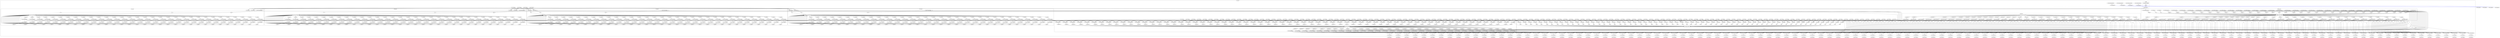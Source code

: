 digraph G {
rankdir=TB;
layout=dot;
subgraph cluster_1_1 {
label="tile_1_1_PE";
margin=15;
style=rounded;
rank=source;
subgraph cluster_1_1_CLK_DRV {
label="CLK_DRV";
"X1Y1.bel_CLK_DRV" [label="bel_CLK_DRV(z=0xffff)", shape=box];
"X1Y1.CLK_DRV.CLK_O" [label="CLK_O", shape=hexagon];
"X1Y1.bel_CLK_DRV" -> "X1Y1.CLK_DRV.CLK_O";
"X1Y1.user_clk_o";
"X1Y1.CLK_DRV.CLK_O" -> "X1Y1.user_clk_o";
}

subgraph "cluster_1_1_c0.ALU" {
label="c0.ALU";
"X1Y1.bel_c0.ALU" [label="bel_c0.ALU(z=0x0000)", shape=box];
"X1Y1.c0.ALU.data_in1[0]" [label="data_in1[0]", shape=hexagon];
"X1Y1.c0.data_in1[0]";
"X1Y1.c0.data_in1[0]" -> "X1Y1.c0.ALU.data_in1[0]";
"X1Y1.c0.ALU.data_in1[0]" -> "X1Y1.bel_c0.ALU";
"X1Y1.c0.ALU.data_in1[1]" [label="data_in1[1]", shape=hexagon];
"X1Y1.c0.data_in1[1]";
"X1Y1.c0.data_in1[1]" -> "X1Y1.c0.ALU.data_in1[1]";
"X1Y1.c0.ALU.data_in1[1]" -> "X1Y1.bel_c0.ALU";
"X1Y1.c0.ALU.data_in1[2]" [label="data_in1[2]", shape=hexagon];
"X1Y1.c0.data_in1[2]";
"X1Y1.c0.data_in1[2]" -> "X1Y1.c0.ALU.data_in1[2]";
"X1Y1.c0.ALU.data_in1[2]" -> "X1Y1.bel_c0.ALU";
"X1Y1.c0.ALU.data_in1[3]" [label="data_in1[3]", shape=hexagon];
"X1Y1.c0.data_in1[3]";
"X1Y1.c0.data_in1[3]" -> "X1Y1.c0.ALU.data_in1[3]";
"X1Y1.c0.ALU.data_in1[3]" -> "X1Y1.bel_c0.ALU";
"X1Y1.c0.ALU.data_in1[4]" [label="data_in1[4]", shape=hexagon];
"X1Y1.c0.data_in1[4]";
"X1Y1.c0.data_in1[4]" -> "X1Y1.c0.ALU.data_in1[4]";
"X1Y1.c0.ALU.data_in1[4]" -> "X1Y1.bel_c0.ALU";
"X1Y1.c0.ALU.data_in1[5]" [label="data_in1[5]", shape=hexagon];
"X1Y1.c0.data_in1[5]";
"X1Y1.c0.data_in1[5]" -> "X1Y1.c0.ALU.data_in1[5]";
"X1Y1.c0.ALU.data_in1[5]" -> "X1Y1.bel_c0.ALU";
"X1Y1.c0.ALU.data_in1[6]" [label="data_in1[6]", shape=hexagon];
"X1Y1.c0.data_in1[6]";
"X1Y1.c0.data_in1[6]" -> "X1Y1.c0.ALU.data_in1[6]";
"X1Y1.c0.ALU.data_in1[6]" -> "X1Y1.bel_c0.ALU";
"X1Y1.c0.ALU.data_in1[7]" [label="data_in1[7]", shape=hexagon];
"X1Y1.c0.data_in1[7]";
"X1Y1.c0.data_in1[7]" -> "X1Y1.c0.ALU.data_in1[7]";
"X1Y1.c0.ALU.data_in1[7]" -> "X1Y1.bel_c0.ALU";
"X1Y1.c0.ALU.data_in1[8]" [label="data_in1[8]", shape=hexagon];
"X1Y1.c0.data_in1[8]";
"X1Y1.c0.data_in1[8]" -> "X1Y1.c0.ALU.data_in1[8]";
"X1Y1.c0.ALU.data_in1[8]" -> "X1Y1.bel_c0.ALU";
"X1Y1.c0.ALU.data_in1[9]" [label="data_in1[9]", shape=hexagon];
"X1Y1.c0.data_in1[9]";
"X1Y1.c0.data_in1[9]" -> "X1Y1.c0.ALU.data_in1[9]";
"X1Y1.c0.ALU.data_in1[9]" -> "X1Y1.bel_c0.ALU";
"X1Y1.c0.ALU.data_in1[10]" [label="data_in1[10]", shape=hexagon];
"X1Y1.c0.data_in1[10]";
"X1Y1.c0.data_in1[10]" -> "X1Y1.c0.ALU.data_in1[10]";
"X1Y1.c0.ALU.data_in1[10]" -> "X1Y1.bel_c0.ALU";
"X1Y1.c0.ALU.data_in1[11]" [label="data_in1[11]", shape=hexagon];
"X1Y1.c0.data_in1[11]";
"X1Y1.c0.data_in1[11]" -> "X1Y1.c0.ALU.data_in1[11]";
"X1Y1.c0.ALU.data_in1[11]" -> "X1Y1.bel_c0.ALU";
"X1Y1.c0.ALU.data_in1[12]" [label="data_in1[12]", shape=hexagon];
"X1Y1.c0.data_in1[12]";
"X1Y1.c0.data_in1[12]" -> "X1Y1.c0.ALU.data_in1[12]";
"X1Y1.c0.ALU.data_in1[12]" -> "X1Y1.bel_c0.ALU";
"X1Y1.c0.ALU.data_in1[13]" [label="data_in1[13]", shape=hexagon];
"X1Y1.c0.data_in1[13]";
"X1Y1.c0.data_in1[13]" -> "X1Y1.c0.ALU.data_in1[13]";
"X1Y1.c0.ALU.data_in1[13]" -> "X1Y1.bel_c0.ALU";
"X1Y1.c0.ALU.data_in1[14]" [label="data_in1[14]", shape=hexagon];
"X1Y1.c0.data_in1[14]";
"X1Y1.c0.data_in1[14]" -> "X1Y1.c0.ALU.data_in1[14]";
"X1Y1.c0.ALU.data_in1[14]" -> "X1Y1.bel_c0.ALU";
"X1Y1.c0.ALU.data_in1[15]" [label="data_in1[15]", shape=hexagon];
"X1Y1.c0.data_in1[15]";
"X1Y1.c0.data_in1[15]" -> "X1Y1.c0.ALU.data_in1[15]";
"X1Y1.c0.ALU.data_in1[15]" -> "X1Y1.bel_c0.ALU";
"X1Y1.c0.ALU.data_in1[16]" [label="data_in1[16]", shape=hexagon];
"X1Y1.c0.data_in1[16]";
"X1Y1.c0.data_in1[16]" -> "X1Y1.c0.ALU.data_in1[16]";
"X1Y1.c0.ALU.data_in1[16]" -> "X1Y1.bel_c0.ALU";
"X1Y1.c0.ALU.data_in1[17]" [label="data_in1[17]", shape=hexagon];
"X1Y1.c0.data_in1[17]";
"X1Y1.c0.data_in1[17]" -> "X1Y1.c0.ALU.data_in1[17]";
"X1Y1.c0.ALU.data_in1[17]" -> "X1Y1.bel_c0.ALU";
"X1Y1.c0.ALU.data_in1[18]" [label="data_in1[18]", shape=hexagon];
"X1Y1.c0.data_in1[18]";
"X1Y1.c0.data_in1[18]" -> "X1Y1.c0.ALU.data_in1[18]";
"X1Y1.c0.ALU.data_in1[18]" -> "X1Y1.bel_c0.ALU";
"X1Y1.c0.ALU.data_in1[19]" [label="data_in1[19]", shape=hexagon];
"X1Y1.c0.data_in1[19]";
"X1Y1.c0.data_in1[19]" -> "X1Y1.c0.ALU.data_in1[19]";
"X1Y1.c0.ALU.data_in1[19]" -> "X1Y1.bel_c0.ALU";
"X1Y1.c0.ALU.data_in1[20]" [label="data_in1[20]", shape=hexagon];
"X1Y1.c0.data_in1[20]";
"X1Y1.c0.data_in1[20]" -> "X1Y1.c0.ALU.data_in1[20]";
"X1Y1.c0.ALU.data_in1[20]" -> "X1Y1.bel_c0.ALU";
"X1Y1.c0.ALU.data_in1[21]" [label="data_in1[21]", shape=hexagon];
"X1Y1.c0.data_in1[21]";
"X1Y1.c0.data_in1[21]" -> "X1Y1.c0.ALU.data_in1[21]";
"X1Y1.c0.ALU.data_in1[21]" -> "X1Y1.bel_c0.ALU";
"X1Y1.c0.ALU.data_in1[22]" [label="data_in1[22]", shape=hexagon];
"X1Y1.c0.data_in1[22]";
"X1Y1.c0.data_in1[22]" -> "X1Y1.c0.ALU.data_in1[22]";
"X1Y1.c0.ALU.data_in1[22]" -> "X1Y1.bel_c0.ALU";
"X1Y1.c0.ALU.data_in1[23]" [label="data_in1[23]", shape=hexagon];
"X1Y1.c0.data_in1[23]";
"X1Y1.c0.data_in1[23]" -> "X1Y1.c0.ALU.data_in1[23]";
"X1Y1.c0.ALU.data_in1[23]" -> "X1Y1.bel_c0.ALU";
"X1Y1.c0.ALU.data_in1[24]" [label="data_in1[24]", shape=hexagon];
"X1Y1.c0.data_in1[24]";
"X1Y1.c0.data_in1[24]" -> "X1Y1.c0.ALU.data_in1[24]";
"X1Y1.c0.ALU.data_in1[24]" -> "X1Y1.bel_c0.ALU";
"X1Y1.c0.ALU.data_in1[25]" [label="data_in1[25]", shape=hexagon];
"X1Y1.c0.data_in1[25]";
"X1Y1.c0.data_in1[25]" -> "X1Y1.c0.ALU.data_in1[25]";
"X1Y1.c0.ALU.data_in1[25]" -> "X1Y1.bel_c0.ALU";
"X1Y1.c0.ALU.data_in1[26]" [label="data_in1[26]", shape=hexagon];
"X1Y1.c0.data_in1[26]";
"X1Y1.c0.data_in1[26]" -> "X1Y1.c0.ALU.data_in1[26]";
"X1Y1.c0.ALU.data_in1[26]" -> "X1Y1.bel_c0.ALU";
"X1Y1.c0.ALU.data_in1[27]" [label="data_in1[27]", shape=hexagon];
"X1Y1.c0.data_in1[27]";
"X1Y1.c0.data_in1[27]" -> "X1Y1.c0.ALU.data_in1[27]";
"X1Y1.c0.ALU.data_in1[27]" -> "X1Y1.bel_c0.ALU";
"X1Y1.c0.ALU.data_in1[28]" [label="data_in1[28]", shape=hexagon];
"X1Y1.c0.data_in1[28]";
"X1Y1.c0.data_in1[28]" -> "X1Y1.c0.ALU.data_in1[28]";
"X1Y1.c0.ALU.data_in1[28]" -> "X1Y1.bel_c0.ALU";
"X1Y1.c0.ALU.data_in1[29]" [label="data_in1[29]", shape=hexagon];
"X1Y1.c0.data_in1[29]";
"X1Y1.c0.data_in1[29]" -> "X1Y1.c0.ALU.data_in1[29]";
"X1Y1.c0.ALU.data_in1[29]" -> "X1Y1.bel_c0.ALU";
"X1Y1.c0.ALU.data_in1[30]" [label="data_in1[30]", shape=hexagon];
"X1Y1.c0.data_in1[30]";
"X1Y1.c0.data_in1[30]" -> "X1Y1.c0.ALU.data_in1[30]";
"X1Y1.c0.ALU.data_in1[30]" -> "X1Y1.bel_c0.ALU";
"X1Y1.c0.ALU.data_in1[31]" [label="data_in1[31]", shape=hexagon];
"X1Y1.c0.data_in1[31]";
"X1Y1.c0.data_in1[31]" -> "X1Y1.c0.ALU.data_in1[31]";
"X1Y1.c0.ALU.data_in1[31]" -> "X1Y1.bel_c0.ALU";
"X1Y1.c0.ALU.data_in2[0]" [label="data_in2[0]", shape=hexagon];
"X1Y1.c0.data_in2[0]";
"X1Y1.c0.data_in2[0]" -> "X1Y1.c0.ALU.data_in2[0]";
"X1Y1.c0.ALU.data_in2[0]" -> "X1Y1.bel_c0.ALU";
"X1Y1.c0.ALU.data_in2[1]" [label="data_in2[1]", shape=hexagon];
"X1Y1.c0.data_in2[1]";
"X1Y1.c0.data_in2[1]" -> "X1Y1.c0.ALU.data_in2[1]";
"X1Y1.c0.ALU.data_in2[1]" -> "X1Y1.bel_c0.ALU";
"X1Y1.c0.ALU.data_in2[2]" [label="data_in2[2]", shape=hexagon];
"X1Y1.c0.data_in2[2]";
"X1Y1.c0.data_in2[2]" -> "X1Y1.c0.ALU.data_in2[2]";
"X1Y1.c0.ALU.data_in2[2]" -> "X1Y1.bel_c0.ALU";
"X1Y1.c0.ALU.data_in2[3]" [label="data_in2[3]", shape=hexagon];
"X1Y1.c0.data_in2[3]";
"X1Y1.c0.data_in2[3]" -> "X1Y1.c0.ALU.data_in2[3]";
"X1Y1.c0.ALU.data_in2[3]" -> "X1Y1.bel_c0.ALU";
"X1Y1.c0.ALU.data_in2[4]" [label="data_in2[4]", shape=hexagon];
"X1Y1.c0.data_in2[4]";
"X1Y1.c0.data_in2[4]" -> "X1Y1.c0.ALU.data_in2[4]";
"X1Y1.c0.ALU.data_in2[4]" -> "X1Y1.bel_c0.ALU";
"X1Y1.c0.ALU.data_in2[5]" [label="data_in2[5]", shape=hexagon];
"X1Y1.c0.data_in2[5]";
"X1Y1.c0.data_in2[5]" -> "X1Y1.c0.ALU.data_in2[5]";
"X1Y1.c0.ALU.data_in2[5]" -> "X1Y1.bel_c0.ALU";
"X1Y1.c0.ALU.data_in2[6]" [label="data_in2[6]", shape=hexagon];
"X1Y1.c0.data_in2[6]";
"X1Y1.c0.data_in2[6]" -> "X1Y1.c0.ALU.data_in2[6]";
"X1Y1.c0.ALU.data_in2[6]" -> "X1Y1.bel_c0.ALU";
"X1Y1.c0.ALU.data_in2[7]" [label="data_in2[7]", shape=hexagon];
"X1Y1.c0.data_in2[7]";
"X1Y1.c0.data_in2[7]" -> "X1Y1.c0.ALU.data_in2[7]";
"X1Y1.c0.ALU.data_in2[7]" -> "X1Y1.bel_c0.ALU";
"X1Y1.c0.ALU.data_in2[8]" [label="data_in2[8]", shape=hexagon];
"X1Y1.c0.data_in2[8]";
"X1Y1.c0.data_in2[8]" -> "X1Y1.c0.ALU.data_in2[8]";
"X1Y1.c0.ALU.data_in2[8]" -> "X1Y1.bel_c0.ALU";
"X1Y1.c0.ALU.data_in2[9]" [label="data_in2[9]", shape=hexagon];
"X1Y1.c0.data_in2[9]";
"X1Y1.c0.data_in2[9]" -> "X1Y1.c0.ALU.data_in2[9]";
"X1Y1.c0.ALU.data_in2[9]" -> "X1Y1.bel_c0.ALU";
"X1Y1.c0.ALU.data_in2[10]" [label="data_in2[10]", shape=hexagon];
"X1Y1.c0.data_in2[10]";
"X1Y1.c0.data_in2[10]" -> "X1Y1.c0.ALU.data_in2[10]";
"X1Y1.c0.ALU.data_in2[10]" -> "X1Y1.bel_c0.ALU";
"X1Y1.c0.ALU.data_in2[11]" [label="data_in2[11]", shape=hexagon];
"X1Y1.c0.data_in2[11]";
"X1Y1.c0.data_in2[11]" -> "X1Y1.c0.ALU.data_in2[11]";
"X1Y1.c0.ALU.data_in2[11]" -> "X1Y1.bel_c0.ALU";
"X1Y1.c0.ALU.data_in2[12]" [label="data_in2[12]", shape=hexagon];
"X1Y1.c0.data_in2[12]";
"X1Y1.c0.data_in2[12]" -> "X1Y1.c0.ALU.data_in2[12]";
"X1Y1.c0.ALU.data_in2[12]" -> "X1Y1.bel_c0.ALU";
"X1Y1.c0.ALU.data_in2[13]" [label="data_in2[13]", shape=hexagon];
"X1Y1.c0.data_in2[13]";
"X1Y1.c0.data_in2[13]" -> "X1Y1.c0.ALU.data_in2[13]";
"X1Y1.c0.ALU.data_in2[13]" -> "X1Y1.bel_c0.ALU";
"X1Y1.c0.ALU.data_in2[14]" [label="data_in2[14]", shape=hexagon];
"X1Y1.c0.data_in2[14]";
"X1Y1.c0.data_in2[14]" -> "X1Y1.c0.ALU.data_in2[14]";
"X1Y1.c0.ALU.data_in2[14]" -> "X1Y1.bel_c0.ALU";
"X1Y1.c0.ALU.data_in2[15]" [label="data_in2[15]", shape=hexagon];
"X1Y1.c0.data_in2[15]";
"X1Y1.c0.data_in2[15]" -> "X1Y1.c0.ALU.data_in2[15]";
"X1Y1.c0.ALU.data_in2[15]" -> "X1Y1.bel_c0.ALU";
"X1Y1.c0.ALU.data_in2[16]" [label="data_in2[16]", shape=hexagon];
"X1Y1.c0.data_in2[16]";
"X1Y1.c0.data_in2[16]" -> "X1Y1.c0.ALU.data_in2[16]";
"X1Y1.c0.ALU.data_in2[16]" -> "X1Y1.bel_c0.ALU";
"X1Y1.c0.ALU.data_in2[17]" [label="data_in2[17]", shape=hexagon];
"X1Y1.c0.data_in2[17]";
"X1Y1.c0.data_in2[17]" -> "X1Y1.c0.ALU.data_in2[17]";
"X1Y1.c0.ALU.data_in2[17]" -> "X1Y1.bel_c0.ALU";
"X1Y1.c0.ALU.data_in2[18]" [label="data_in2[18]", shape=hexagon];
"X1Y1.c0.data_in2[18]";
"X1Y1.c0.data_in2[18]" -> "X1Y1.c0.ALU.data_in2[18]";
"X1Y1.c0.ALU.data_in2[18]" -> "X1Y1.bel_c0.ALU";
"X1Y1.c0.ALU.data_in2[19]" [label="data_in2[19]", shape=hexagon];
"X1Y1.c0.data_in2[19]";
"X1Y1.c0.data_in2[19]" -> "X1Y1.c0.ALU.data_in2[19]";
"X1Y1.c0.ALU.data_in2[19]" -> "X1Y1.bel_c0.ALU";
"X1Y1.c0.ALU.data_in2[20]" [label="data_in2[20]", shape=hexagon];
"X1Y1.c0.data_in2[20]";
"X1Y1.c0.data_in2[20]" -> "X1Y1.c0.ALU.data_in2[20]";
"X1Y1.c0.ALU.data_in2[20]" -> "X1Y1.bel_c0.ALU";
"X1Y1.c0.ALU.data_in2[21]" [label="data_in2[21]", shape=hexagon];
"X1Y1.c0.data_in2[21]";
"X1Y1.c0.data_in2[21]" -> "X1Y1.c0.ALU.data_in2[21]";
"X1Y1.c0.ALU.data_in2[21]" -> "X1Y1.bel_c0.ALU";
"X1Y1.c0.ALU.data_in2[22]" [label="data_in2[22]", shape=hexagon];
"X1Y1.c0.data_in2[22]";
"X1Y1.c0.data_in2[22]" -> "X1Y1.c0.ALU.data_in2[22]";
"X1Y1.c0.ALU.data_in2[22]" -> "X1Y1.bel_c0.ALU";
"X1Y1.c0.ALU.data_in2[23]" [label="data_in2[23]", shape=hexagon];
"X1Y1.c0.data_in2[23]";
"X1Y1.c0.data_in2[23]" -> "X1Y1.c0.ALU.data_in2[23]";
"X1Y1.c0.ALU.data_in2[23]" -> "X1Y1.bel_c0.ALU";
"X1Y1.c0.ALU.data_in2[24]" [label="data_in2[24]", shape=hexagon];
"X1Y1.c0.data_in2[24]";
"X1Y1.c0.data_in2[24]" -> "X1Y1.c0.ALU.data_in2[24]";
"X1Y1.c0.ALU.data_in2[24]" -> "X1Y1.bel_c0.ALU";
"X1Y1.c0.ALU.data_in2[25]" [label="data_in2[25]", shape=hexagon];
"X1Y1.c0.data_in2[25]";
"X1Y1.c0.data_in2[25]" -> "X1Y1.c0.ALU.data_in2[25]";
"X1Y1.c0.ALU.data_in2[25]" -> "X1Y1.bel_c0.ALU";
"X1Y1.c0.ALU.data_in2[26]" [label="data_in2[26]", shape=hexagon];
"X1Y1.c0.data_in2[26]";
"X1Y1.c0.data_in2[26]" -> "X1Y1.c0.ALU.data_in2[26]";
"X1Y1.c0.ALU.data_in2[26]" -> "X1Y1.bel_c0.ALU";
"X1Y1.c0.ALU.data_in2[27]" [label="data_in2[27]", shape=hexagon];
"X1Y1.c0.data_in2[27]";
"X1Y1.c0.data_in2[27]" -> "X1Y1.c0.ALU.data_in2[27]";
"X1Y1.c0.ALU.data_in2[27]" -> "X1Y1.bel_c0.ALU";
"X1Y1.c0.ALU.data_in2[28]" [label="data_in2[28]", shape=hexagon];
"X1Y1.c0.data_in2[28]";
"X1Y1.c0.data_in2[28]" -> "X1Y1.c0.ALU.data_in2[28]";
"X1Y1.c0.ALU.data_in2[28]" -> "X1Y1.bel_c0.ALU";
"X1Y1.c0.ALU.data_in2[29]" [label="data_in2[29]", shape=hexagon];
"X1Y1.c0.data_in2[29]";
"X1Y1.c0.data_in2[29]" -> "X1Y1.c0.ALU.data_in2[29]";
"X1Y1.c0.ALU.data_in2[29]" -> "X1Y1.bel_c0.ALU";
"X1Y1.c0.ALU.data_in2[30]" [label="data_in2[30]", shape=hexagon];
"X1Y1.c0.data_in2[30]";
"X1Y1.c0.data_in2[30]" -> "X1Y1.c0.ALU.data_in2[30]";
"X1Y1.c0.ALU.data_in2[30]" -> "X1Y1.bel_c0.ALU";
"X1Y1.c0.ALU.data_in2[31]" [label="data_in2[31]", shape=hexagon];
"X1Y1.c0.data_in2[31]";
"X1Y1.c0.data_in2[31]" -> "X1Y1.c0.ALU.data_in2[31]";
"X1Y1.c0.ALU.data_in2[31]" -> "X1Y1.bel_c0.ALU";
"X1Y1.c0.ALU.data_in3" [label="data_in3", shape=hexagon];
"X1Y1.c0.data_in3";
"X1Y1.c0.data_in3" -> "X1Y1.c0.ALU.data_in3";
"X1Y1.c0.ALU.data_in3" -> "X1Y1.bel_c0.ALU";
"X1Y1.c0.ALU.data_out[0]" [label="data_out[0]", shape=hexagon];
"X1Y1.bel_c0.ALU" -> "X1Y1.c0.ALU.data_out[0]";
"X1Y1.c0.data_out[0]";
"X1Y1.c0.ALU.data_out[0]" -> "X1Y1.c0.data_out[0]";
"X1Y1.c0.ALU.data_out[1]" [label="data_out[1]", shape=hexagon];
"X1Y1.bel_c0.ALU" -> "X1Y1.c0.ALU.data_out[1]";
"X1Y1.c0.data_out[1]";
"X1Y1.c0.ALU.data_out[1]" -> "X1Y1.c0.data_out[1]";
"X1Y1.c0.ALU.data_out[2]" [label="data_out[2]", shape=hexagon];
"X1Y1.bel_c0.ALU" -> "X1Y1.c0.ALU.data_out[2]";
"X1Y1.c0.data_out[2]";
"X1Y1.c0.ALU.data_out[2]" -> "X1Y1.c0.data_out[2]";
"X1Y1.c0.ALU.data_out[3]" [label="data_out[3]", shape=hexagon];
"X1Y1.bel_c0.ALU" -> "X1Y1.c0.ALU.data_out[3]";
"X1Y1.c0.data_out[3]";
"X1Y1.c0.ALU.data_out[3]" -> "X1Y1.c0.data_out[3]";
"X1Y1.c0.ALU.data_out[4]" [label="data_out[4]", shape=hexagon];
"X1Y1.bel_c0.ALU" -> "X1Y1.c0.ALU.data_out[4]";
"X1Y1.c0.data_out[4]";
"X1Y1.c0.ALU.data_out[4]" -> "X1Y1.c0.data_out[4]";
"X1Y1.c0.ALU.data_out[5]" [label="data_out[5]", shape=hexagon];
"X1Y1.bel_c0.ALU" -> "X1Y1.c0.ALU.data_out[5]";
"X1Y1.c0.data_out[5]";
"X1Y1.c0.ALU.data_out[5]" -> "X1Y1.c0.data_out[5]";
"X1Y1.c0.ALU.data_out[6]" [label="data_out[6]", shape=hexagon];
"X1Y1.bel_c0.ALU" -> "X1Y1.c0.ALU.data_out[6]";
"X1Y1.c0.data_out[6]";
"X1Y1.c0.ALU.data_out[6]" -> "X1Y1.c0.data_out[6]";
"X1Y1.c0.ALU.data_out[7]" [label="data_out[7]", shape=hexagon];
"X1Y1.bel_c0.ALU" -> "X1Y1.c0.ALU.data_out[7]";
"X1Y1.c0.data_out[7]";
"X1Y1.c0.ALU.data_out[7]" -> "X1Y1.c0.data_out[7]";
"X1Y1.c0.ALU.data_out[8]" [label="data_out[8]", shape=hexagon];
"X1Y1.bel_c0.ALU" -> "X1Y1.c0.ALU.data_out[8]";
"X1Y1.c0.data_out[8]";
"X1Y1.c0.ALU.data_out[8]" -> "X1Y1.c0.data_out[8]";
"X1Y1.c0.ALU.data_out[9]" [label="data_out[9]", shape=hexagon];
"X1Y1.bel_c0.ALU" -> "X1Y1.c0.ALU.data_out[9]";
"X1Y1.c0.data_out[9]";
"X1Y1.c0.ALU.data_out[9]" -> "X1Y1.c0.data_out[9]";
"X1Y1.c0.ALU.data_out[10]" [label="data_out[10]", shape=hexagon];
"X1Y1.bel_c0.ALU" -> "X1Y1.c0.ALU.data_out[10]";
"X1Y1.c0.data_out[10]";
"X1Y1.c0.ALU.data_out[10]" -> "X1Y1.c0.data_out[10]";
"X1Y1.c0.ALU.data_out[11]" [label="data_out[11]", shape=hexagon];
"X1Y1.bel_c0.ALU" -> "X1Y1.c0.ALU.data_out[11]";
"X1Y1.c0.data_out[11]";
"X1Y1.c0.ALU.data_out[11]" -> "X1Y1.c0.data_out[11]";
"X1Y1.c0.ALU.data_out[12]" [label="data_out[12]", shape=hexagon];
"X1Y1.bel_c0.ALU" -> "X1Y1.c0.ALU.data_out[12]";
"X1Y1.c0.data_out[12]";
"X1Y1.c0.ALU.data_out[12]" -> "X1Y1.c0.data_out[12]";
"X1Y1.c0.ALU.data_out[13]" [label="data_out[13]", shape=hexagon];
"X1Y1.bel_c0.ALU" -> "X1Y1.c0.ALU.data_out[13]";
"X1Y1.c0.data_out[13]";
"X1Y1.c0.ALU.data_out[13]" -> "X1Y1.c0.data_out[13]";
"X1Y1.c0.ALU.data_out[14]" [label="data_out[14]", shape=hexagon];
"X1Y1.bel_c0.ALU" -> "X1Y1.c0.ALU.data_out[14]";
"X1Y1.c0.data_out[14]";
"X1Y1.c0.ALU.data_out[14]" -> "X1Y1.c0.data_out[14]";
"X1Y1.c0.ALU.data_out[15]" [label="data_out[15]", shape=hexagon];
"X1Y1.bel_c0.ALU" -> "X1Y1.c0.ALU.data_out[15]";
"X1Y1.c0.data_out[15]";
"X1Y1.c0.ALU.data_out[15]" -> "X1Y1.c0.data_out[15]";
"X1Y1.c0.ALU.data_out[16]" [label="data_out[16]", shape=hexagon];
"X1Y1.bel_c0.ALU" -> "X1Y1.c0.ALU.data_out[16]";
"X1Y1.c0.data_out[16]";
"X1Y1.c0.ALU.data_out[16]" -> "X1Y1.c0.data_out[16]";
"X1Y1.c0.ALU.data_out[17]" [label="data_out[17]", shape=hexagon];
"X1Y1.bel_c0.ALU" -> "X1Y1.c0.ALU.data_out[17]";
"X1Y1.c0.data_out[17]";
"X1Y1.c0.ALU.data_out[17]" -> "X1Y1.c0.data_out[17]";
"X1Y1.c0.ALU.data_out[18]" [label="data_out[18]", shape=hexagon];
"X1Y1.bel_c0.ALU" -> "X1Y1.c0.ALU.data_out[18]";
"X1Y1.c0.data_out[18]";
"X1Y1.c0.ALU.data_out[18]" -> "X1Y1.c0.data_out[18]";
"X1Y1.c0.ALU.data_out[19]" [label="data_out[19]", shape=hexagon];
"X1Y1.bel_c0.ALU" -> "X1Y1.c0.ALU.data_out[19]";
"X1Y1.c0.data_out[19]";
"X1Y1.c0.ALU.data_out[19]" -> "X1Y1.c0.data_out[19]";
"X1Y1.c0.ALU.data_out[20]" [label="data_out[20]", shape=hexagon];
"X1Y1.bel_c0.ALU" -> "X1Y1.c0.ALU.data_out[20]";
"X1Y1.c0.data_out[20]";
"X1Y1.c0.ALU.data_out[20]" -> "X1Y1.c0.data_out[20]";
"X1Y1.c0.ALU.data_out[21]" [label="data_out[21]", shape=hexagon];
"X1Y1.bel_c0.ALU" -> "X1Y1.c0.ALU.data_out[21]";
"X1Y1.c0.data_out[21]";
"X1Y1.c0.ALU.data_out[21]" -> "X1Y1.c0.data_out[21]";
"X1Y1.c0.ALU.data_out[22]" [label="data_out[22]", shape=hexagon];
"X1Y1.bel_c0.ALU" -> "X1Y1.c0.ALU.data_out[22]";
"X1Y1.c0.data_out[22]";
"X1Y1.c0.ALU.data_out[22]" -> "X1Y1.c0.data_out[22]";
"X1Y1.c0.ALU.data_out[23]" [label="data_out[23]", shape=hexagon];
"X1Y1.bel_c0.ALU" -> "X1Y1.c0.ALU.data_out[23]";
"X1Y1.c0.data_out[23]";
"X1Y1.c0.ALU.data_out[23]" -> "X1Y1.c0.data_out[23]";
"X1Y1.c0.ALU.data_out[24]" [label="data_out[24]", shape=hexagon];
"X1Y1.bel_c0.ALU" -> "X1Y1.c0.ALU.data_out[24]";
"X1Y1.c0.data_out[24]";
"X1Y1.c0.ALU.data_out[24]" -> "X1Y1.c0.data_out[24]";
"X1Y1.c0.ALU.data_out[25]" [label="data_out[25]", shape=hexagon];
"X1Y1.bel_c0.ALU" -> "X1Y1.c0.ALU.data_out[25]";
"X1Y1.c0.data_out[25]";
"X1Y1.c0.ALU.data_out[25]" -> "X1Y1.c0.data_out[25]";
"X1Y1.c0.ALU.data_out[26]" [label="data_out[26]", shape=hexagon];
"X1Y1.bel_c0.ALU" -> "X1Y1.c0.ALU.data_out[26]";
"X1Y1.c0.data_out[26]";
"X1Y1.c0.ALU.data_out[26]" -> "X1Y1.c0.data_out[26]";
"X1Y1.c0.ALU.data_out[27]" [label="data_out[27]", shape=hexagon];
"X1Y1.bel_c0.ALU" -> "X1Y1.c0.ALU.data_out[27]";
"X1Y1.c0.data_out[27]";
"X1Y1.c0.ALU.data_out[27]" -> "X1Y1.c0.data_out[27]";
"X1Y1.c0.ALU.data_out[28]" [label="data_out[28]", shape=hexagon];
"X1Y1.bel_c0.ALU" -> "X1Y1.c0.ALU.data_out[28]";
"X1Y1.c0.data_out[28]";
"X1Y1.c0.ALU.data_out[28]" -> "X1Y1.c0.data_out[28]";
"X1Y1.c0.ALU.data_out[29]" [label="data_out[29]", shape=hexagon];
"X1Y1.bel_c0.ALU" -> "X1Y1.c0.ALU.data_out[29]";
"X1Y1.c0.data_out[29]";
"X1Y1.c0.ALU.data_out[29]" -> "X1Y1.c0.data_out[29]";
"X1Y1.c0.ALU.data_out[30]" [label="data_out[30]", shape=hexagon];
"X1Y1.bel_c0.ALU" -> "X1Y1.c0.ALU.data_out[30]";
"X1Y1.c0.data_out[30]";
"X1Y1.c0.ALU.data_out[30]" -> "X1Y1.c0.data_out[30]";
"X1Y1.c0.ALU.data_out[31]" [label="data_out[31]", shape=hexagon];
"X1Y1.bel_c0.ALU" -> "X1Y1.c0.ALU.data_out[31]";
"X1Y1.c0.data_out[31]";
"X1Y1.c0.ALU.data_out[31]" -> "X1Y1.c0.data_out[31]";
}

subgraph "cluster_1_1_c0.compare" {
label="c0.compare";
"X1Y1.bel_c0.compare" [label="bel_c0.compare(z=0x0001)", shape=box];
"X1Y1.c0.compare.A[0]" [label="A[0]", shape=hexagon];
"X1Y1.c0.A[0]";
"X1Y1.c0.A[0]" -> "X1Y1.c0.compare.A[0]";
"X1Y1.c0.compare.A[0]" -> "X1Y1.bel_c0.compare";
"X1Y1.c0.compare.A[1]" [label="A[1]", shape=hexagon];
"X1Y1.c0.A[1]";
"X1Y1.c0.A[1]" -> "X1Y1.c0.compare.A[1]";
"X1Y1.c0.compare.A[1]" -> "X1Y1.bel_c0.compare";
"X1Y1.c0.compare.A[2]" [label="A[2]", shape=hexagon];
"X1Y1.c0.A[2]";
"X1Y1.c0.A[2]" -> "X1Y1.c0.compare.A[2]";
"X1Y1.c0.compare.A[2]" -> "X1Y1.bel_c0.compare";
"X1Y1.c0.compare.A[3]" [label="A[3]", shape=hexagon];
"X1Y1.c0.A[3]";
"X1Y1.c0.A[3]" -> "X1Y1.c0.compare.A[3]";
"X1Y1.c0.compare.A[3]" -> "X1Y1.bel_c0.compare";
"X1Y1.c0.compare.A[4]" [label="A[4]", shape=hexagon];
"X1Y1.c0.A[4]";
"X1Y1.c0.A[4]" -> "X1Y1.c0.compare.A[4]";
"X1Y1.c0.compare.A[4]" -> "X1Y1.bel_c0.compare";
"X1Y1.c0.compare.A[5]" [label="A[5]", shape=hexagon];
"X1Y1.c0.A[5]";
"X1Y1.c0.A[5]" -> "X1Y1.c0.compare.A[5]";
"X1Y1.c0.compare.A[5]" -> "X1Y1.bel_c0.compare";
"X1Y1.c0.compare.A[6]" [label="A[6]", shape=hexagon];
"X1Y1.c0.A[6]";
"X1Y1.c0.A[6]" -> "X1Y1.c0.compare.A[6]";
"X1Y1.c0.compare.A[6]" -> "X1Y1.bel_c0.compare";
"X1Y1.c0.compare.A[7]" [label="A[7]", shape=hexagon];
"X1Y1.c0.A[7]";
"X1Y1.c0.A[7]" -> "X1Y1.c0.compare.A[7]";
"X1Y1.c0.compare.A[7]" -> "X1Y1.bel_c0.compare";
"X1Y1.c0.compare.A[8]" [label="A[8]", shape=hexagon];
"X1Y1.c0.A[8]";
"X1Y1.c0.A[8]" -> "X1Y1.c0.compare.A[8]";
"X1Y1.c0.compare.A[8]" -> "X1Y1.bel_c0.compare";
"X1Y1.c0.compare.A[9]" [label="A[9]", shape=hexagon];
"X1Y1.c0.A[9]";
"X1Y1.c0.A[9]" -> "X1Y1.c0.compare.A[9]";
"X1Y1.c0.compare.A[9]" -> "X1Y1.bel_c0.compare";
"X1Y1.c0.compare.A[10]" [label="A[10]", shape=hexagon];
"X1Y1.c0.A[10]";
"X1Y1.c0.A[10]" -> "X1Y1.c0.compare.A[10]";
"X1Y1.c0.compare.A[10]" -> "X1Y1.bel_c0.compare";
"X1Y1.c0.compare.A[11]" [label="A[11]", shape=hexagon];
"X1Y1.c0.A[11]";
"X1Y1.c0.A[11]" -> "X1Y1.c0.compare.A[11]";
"X1Y1.c0.compare.A[11]" -> "X1Y1.bel_c0.compare";
"X1Y1.c0.compare.A[12]" [label="A[12]", shape=hexagon];
"X1Y1.c0.A[12]";
"X1Y1.c0.A[12]" -> "X1Y1.c0.compare.A[12]";
"X1Y1.c0.compare.A[12]" -> "X1Y1.bel_c0.compare";
"X1Y1.c0.compare.A[13]" [label="A[13]", shape=hexagon];
"X1Y1.c0.A[13]";
"X1Y1.c0.A[13]" -> "X1Y1.c0.compare.A[13]";
"X1Y1.c0.compare.A[13]" -> "X1Y1.bel_c0.compare";
"X1Y1.c0.compare.A[14]" [label="A[14]", shape=hexagon];
"X1Y1.c0.A[14]";
"X1Y1.c0.A[14]" -> "X1Y1.c0.compare.A[14]";
"X1Y1.c0.compare.A[14]" -> "X1Y1.bel_c0.compare";
"X1Y1.c0.compare.A[15]" [label="A[15]", shape=hexagon];
"X1Y1.c0.A[15]";
"X1Y1.c0.A[15]" -> "X1Y1.c0.compare.A[15]";
"X1Y1.c0.compare.A[15]" -> "X1Y1.bel_c0.compare";
"X1Y1.c0.compare.A[16]" [label="A[16]", shape=hexagon];
"X1Y1.c0.A[16]";
"X1Y1.c0.A[16]" -> "X1Y1.c0.compare.A[16]";
"X1Y1.c0.compare.A[16]" -> "X1Y1.bel_c0.compare";
"X1Y1.c0.compare.A[17]" [label="A[17]", shape=hexagon];
"X1Y1.c0.A[17]";
"X1Y1.c0.A[17]" -> "X1Y1.c0.compare.A[17]";
"X1Y1.c0.compare.A[17]" -> "X1Y1.bel_c0.compare";
"X1Y1.c0.compare.A[18]" [label="A[18]", shape=hexagon];
"X1Y1.c0.A[18]";
"X1Y1.c0.A[18]" -> "X1Y1.c0.compare.A[18]";
"X1Y1.c0.compare.A[18]" -> "X1Y1.bel_c0.compare";
"X1Y1.c0.compare.A[19]" [label="A[19]", shape=hexagon];
"X1Y1.c0.A[19]";
"X1Y1.c0.A[19]" -> "X1Y1.c0.compare.A[19]";
"X1Y1.c0.compare.A[19]" -> "X1Y1.bel_c0.compare";
"X1Y1.c0.compare.A[20]" [label="A[20]", shape=hexagon];
"X1Y1.c0.A[20]";
"X1Y1.c0.A[20]" -> "X1Y1.c0.compare.A[20]";
"X1Y1.c0.compare.A[20]" -> "X1Y1.bel_c0.compare";
"X1Y1.c0.compare.A[21]" [label="A[21]", shape=hexagon];
"X1Y1.c0.A[21]";
"X1Y1.c0.A[21]" -> "X1Y1.c0.compare.A[21]";
"X1Y1.c0.compare.A[21]" -> "X1Y1.bel_c0.compare";
"X1Y1.c0.compare.A[22]" [label="A[22]", shape=hexagon];
"X1Y1.c0.A[22]";
"X1Y1.c0.A[22]" -> "X1Y1.c0.compare.A[22]";
"X1Y1.c0.compare.A[22]" -> "X1Y1.bel_c0.compare";
"X1Y1.c0.compare.A[23]" [label="A[23]", shape=hexagon];
"X1Y1.c0.A[23]";
"X1Y1.c0.A[23]" -> "X1Y1.c0.compare.A[23]";
"X1Y1.c0.compare.A[23]" -> "X1Y1.bel_c0.compare";
"X1Y1.c0.compare.A[24]" [label="A[24]", shape=hexagon];
"X1Y1.c0.A[24]";
"X1Y1.c0.A[24]" -> "X1Y1.c0.compare.A[24]";
"X1Y1.c0.compare.A[24]" -> "X1Y1.bel_c0.compare";
"X1Y1.c0.compare.A[25]" [label="A[25]", shape=hexagon];
"X1Y1.c0.A[25]";
"X1Y1.c0.A[25]" -> "X1Y1.c0.compare.A[25]";
"X1Y1.c0.compare.A[25]" -> "X1Y1.bel_c0.compare";
"X1Y1.c0.compare.A[26]" [label="A[26]", shape=hexagon];
"X1Y1.c0.A[26]";
"X1Y1.c0.A[26]" -> "X1Y1.c0.compare.A[26]";
"X1Y1.c0.compare.A[26]" -> "X1Y1.bel_c0.compare";
"X1Y1.c0.compare.A[27]" [label="A[27]", shape=hexagon];
"X1Y1.c0.A[27]";
"X1Y1.c0.A[27]" -> "X1Y1.c0.compare.A[27]";
"X1Y1.c0.compare.A[27]" -> "X1Y1.bel_c0.compare";
"X1Y1.c0.compare.A[28]" [label="A[28]", shape=hexagon];
"X1Y1.c0.A[28]";
"X1Y1.c0.A[28]" -> "X1Y1.c0.compare.A[28]";
"X1Y1.c0.compare.A[28]" -> "X1Y1.bel_c0.compare";
"X1Y1.c0.compare.A[29]" [label="A[29]", shape=hexagon];
"X1Y1.c0.A[29]";
"X1Y1.c0.A[29]" -> "X1Y1.c0.compare.A[29]";
"X1Y1.c0.compare.A[29]" -> "X1Y1.bel_c0.compare";
"X1Y1.c0.compare.A[30]" [label="A[30]", shape=hexagon];
"X1Y1.c0.A[30]";
"X1Y1.c0.A[30]" -> "X1Y1.c0.compare.A[30]";
"X1Y1.c0.compare.A[30]" -> "X1Y1.bel_c0.compare";
"X1Y1.c0.compare.A[31]" [label="A[31]", shape=hexagon];
"X1Y1.c0.A[31]";
"X1Y1.c0.A[31]" -> "X1Y1.c0.compare.A[31]";
"X1Y1.c0.compare.A[31]" -> "X1Y1.bel_c0.compare";
"X1Y1.c0.compare.B[0]" [label="B[0]", shape=hexagon];
"X1Y1.c0.B[0]";
"X1Y1.c0.B[0]" -> "X1Y1.c0.compare.B[0]";
"X1Y1.c0.compare.B[0]" -> "X1Y1.bel_c0.compare";
"X1Y1.c0.compare.B[1]" [label="B[1]", shape=hexagon];
"X1Y1.c0.B[1]";
"X1Y1.c0.B[1]" -> "X1Y1.c0.compare.B[1]";
"X1Y1.c0.compare.B[1]" -> "X1Y1.bel_c0.compare";
"X1Y1.c0.compare.B[2]" [label="B[2]", shape=hexagon];
"X1Y1.c0.B[2]";
"X1Y1.c0.B[2]" -> "X1Y1.c0.compare.B[2]";
"X1Y1.c0.compare.B[2]" -> "X1Y1.bel_c0.compare";
"X1Y1.c0.compare.B[3]" [label="B[3]", shape=hexagon];
"X1Y1.c0.B[3]";
"X1Y1.c0.B[3]" -> "X1Y1.c0.compare.B[3]";
"X1Y1.c0.compare.B[3]" -> "X1Y1.bel_c0.compare";
"X1Y1.c0.compare.B[4]" [label="B[4]", shape=hexagon];
"X1Y1.c0.B[4]";
"X1Y1.c0.B[4]" -> "X1Y1.c0.compare.B[4]";
"X1Y1.c0.compare.B[4]" -> "X1Y1.bel_c0.compare";
"X1Y1.c0.compare.B[5]" [label="B[5]", shape=hexagon];
"X1Y1.c0.B[5]";
"X1Y1.c0.B[5]" -> "X1Y1.c0.compare.B[5]";
"X1Y1.c0.compare.B[5]" -> "X1Y1.bel_c0.compare";
"X1Y1.c0.compare.B[6]" [label="B[6]", shape=hexagon];
"X1Y1.c0.B[6]";
"X1Y1.c0.B[6]" -> "X1Y1.c0.compare.B[6]";
"X1Y1.c0.compare.B[6]" -> "X1Y1.bel_c0.compare";
"X1Y1.c0.compare.B[7]" [label="B[7]", shape=hexagon];
"X1Y1.c0.B[7]";
"X1Y1.c0.B[7]" -> "X1Y1.c0.compare.B[7]";
"X1Y1.c0.compare.B[7]" -> "X1Y1.bel_c0.compare";
"X1Y1.c0.compare.B[8]" [label="B[8]", shape=hexagon];
"X1Y1.c0.B[8]";
"X1Y1.c0.B[8]" -> "X1Y1.c0.compare.B[8]";
"X1Y1.c0.compare.B[8]" -> "X1Y1.bel_c0.compare";
"X1Y1.c0.compare.B[9]" [label="B[9]", shape=hexagon];
"X1Y1.c0.B[9]";
"X1Y1.c0.B[9]" -> "X1Y1.c0.compare.B[9]";
"X1Y1.c0.compare.B[9]" -> "X1Y1.bel_c0.compare";
"X1Y1.c0.compare.B[10]" [label="B[10]", shape=hexagon];
"X1Y1.c0.B[10]";
"X1Y1.c0.B[10]" -> "X1Y1.c0.compare.B[10]";
"X1Y1.c0.compare.B[10]" -> "X1Y1.bel_c0.compare";
"X1Y1.c0.compare.B[11]" [label="B[11]", shape=hexagon];
"X1Y1.c0.B[11]";
"X1Y1.c0.B[11]" -> "X1Y1.c0.compare.B[11]";
"X1Y1.c0.compare.B[11]" -> "X1Y1.bel_c0.compare";
"X1Y1.c0.compare.B[12]" [label="B[12]", shape=hexagon];
"X1Y1.c0.B[12]";
"X1Y1.c0.B[12]" -> "X1Y1.c0.compare.B[12]";
"X1Y1.c0.compare.B[12]" -> "X1Y1.bel_c0.compare";
"X1Y1.c0.compare.B[13]" [label="B[13]", shape=hexagon];
"X1Y1.c0.B[13]";
"X1Y1.c0.B[13]" -> "X1Y1.c0.compare.B[13]";
"X1Y1.c0.compare.B[13]" -> "X1Y1.bel_c0.compare";
"X1Y1.c0.compare.B[14]" [label="B[14]", shape=hexagon];
"X1Y1.c0.B[14]";
"X1Y1.c0.B[14]" -> "X1Y1.c0.compare.B[14]";
"X1Y1.c0.compare.B[14]" -> "X1Y1.bel_c0.compare";
"X1Y1.c0.compare.B[15]" [label="B[15]", shape=hexagon];
"X1Y1.c0.B[15]";
"X1Y1.c0.B[15]" -> "X1Y1.c0.compare.B[15]";
"X1Y1.c0.compare.B[15]" -> "X1Y1.bel_c0.compare";
"X1Y1.c0.compare.B[16]" [label="B[16]", shape=hexagon];
"X1Y1.c0.B[16]";
"X1Y1.c0.B[16]" -> "X1Y1.c0.compare.B[16]";
"X1Y1.c0.compare.B[16]" -> "X1Y1.bel_c0.compare";
"X1Y1.c0.compare.B[17]" [label="B[17]", shape=hexagon];
"X1Y1.c0.B[17]";
"X1Y1.c0.B[17]" -> "X1Y1.c0.compare.B[17]";
"X1Y1.c0.compare.B[17]" -> "X1Y1.bel_c0.compare";
"X1Y1.c0.compare.B[18]" [label="B[18]", shape=hexagon];
"X1Y1.c0.B[18]";
"X1Y1.c0.B[18]" -> "X1Y1.c0.compare.B[18]";
"X1Y1.c0.compare.B[18]" -> "X1Y1.bel_c0.compare";
"X1Y1.c0.compare.B[19]" [label="B[19]", shape=hexagon];
"X1Y1.c0.B[19]";
"X1Y1.c0.B[19]" -> "X1Y1.c0.compare.B[19]";
"X1Y1.c0.compare.B[19]" -> "X1Y1.bel_c0.compare";
"X1Y1.c0.compare.B[20]" [label="B[20]", shape=hexagon];
"X1Y1.c0.B[20]";
"X1Y1.c0.B[20]" -> "X1Y1.c0.compare.B[20]";
"X1Y1.c0.compare.B[20]" -> "X1Y1.bel_c0.compare";
"X1Y1.c0.compare.B[21]" [label="B[21]", shape=hexagon];
"X1Y1.c0.B[21]";
"X1Y1.c0.B[21]" -> "X1Y1.c0.compare.B[21]";
"X1Y1.c0.compare.B[21]" -> "X1Y1.bel_c0.compare";
"X1Y1.c0.compare.B[22]" [label="B[22]", shape=hexagon];
"X1Y1.c0.B[22]";
"X1Y1.c0.B[22]" -> "X1Y1.c0.compare.B[22]";
"X1Y1.c0.compare.B[22]" -> "X1Y1.bel_c0.compare";
"X1Y1.c0.compare.B[23]" [label="B[23]", shape=hexagon];
"X1Y1.c0.B[23]";
"X1Y1.c0.B[23]" -> "X1Y1.c0.compare.B[23]";
"X1Y1.c0.compare.B[23]" -> "X1Y1.bel_c0.compare";
"X1Y1.c0.compare.B[24]" [label="B[24]", shape=hexagon];
"X1Y1.c0.B[24]";
"X1Y1.c0.B[24]" -> "X1Y1.c0.compare.B[24]";
"X1Y1.c0.compare.B[24]" -> "X1Y1.bel_c0.compare";
"X1Y1.c0.compare.B[25]" [label="B[25]", shape=hexagon];
"X1Y1.c0.B[25]";
"X1Y1.c0.B[25]" -> "X1Y1.c0.compare.B[25]";
"X1Y1.c0.compare.B[25]" -> "X1Y1.bel_c0.compare";
"X1Y1.c0.compare.B[26]" [label="B[26]", shape=hexagon];
"X1Y1.c0.B[26]";
"X1Y1.c0.B[26]" -> "X1Y1.c0.compare.B[26]";
"X1Y1.c0.compare.B[26]" -> "X1Y1.bel_c0.compare";
"X1Y1.c0.compare.B[27]" [label="B[27]", shape=hexagon];
"X1Y1.c0.B[27]";
"X1Y1.c0.B[27]" -> "X1Y1.c0.compare.B[27]";
"X1Y1.c0.compare.B[27]" -> "X1Y1.bel_c0.compare";
"X1Y1.c0.compare.B[28]" [label="B[28]", shape=hexagon];
"X1Y1.c0.B[28]";
"X1Y1.c0.B[28]" -> "X1Y1.c0.compare.B[28]";
"X1Y1.c0.compare.B[28]" -> "X1Y1.bel_c0.compare";
"X1Y1.c0.compare.B[29]" [label="B[29]", shape=hexagon];
"X1Y1.c0.B[29]";
"X1Y1.c0.B[29]" -> "X1Y1.c0.compare.B[29]";
"X1Y1.c0.compare.B[29]" -> "X1Y1.bel_c0.compare";
"X1Y1.c0.compare.B[30]" [label="B[30]", shape=hexagon];
"X1Y1.c0.B[30]";
"X1Y1.c0.B[30]" -> "X1Y1.c0.compare.B[30]";
"X1Y1.c0.compare.B[30]" -> "X1Y1.bel_c0.compare";
"X1Y1.c0.compare.B[31]" [label="B[31]", shape=hexagon];
"X1Y1.c0.B[31]";
"X1Y1.c0.B[31]" -> "X1Y1.c0.compare.B[31]";
"X1Y1.c0.compare.B[31]" -> "X1Y1.bel_c0.compare";
"X1Y1.c0.compare.Y" [label=Y, shape=hexagon];
"X1Y1.bel_c0.compare" -> "X1Y1.c0.compare.Y";
"X1Y1.c0.Y";
"X1Y1.c0.compare.Y" -> "X1Y1.c0.Y";
}

subgraph "cluster_1_1_c0.const_unit" {
label="c0.const_unit";
"X1Y1.bel_c0.const_unit" [label="bel_c0.const_unit(z=0x0002)", shape=box];
"X1Y1.c0.const_unit.const_out[0]" [label="const_out[0]", shape=hexagon];
"X1Y1.bel_c0.const_unit" -> "X1Y1.c0.const_unit.const_out[0]";
"X1Y1.c0.const_out[0]";
"X1Y1.c0.const_unit.const_out[0]" -> "X1Y1.c0.const_out[0]";
"X1Y1.c0.const_unit.const_out[1]" [label="const_out[1]", shape=hexagon];
"X1Y1.bel_c0.const_unit" -> "X1Y1.c0.const_unit.const_out[1]";
"X1Y1.c0.const_out[1]";
"X1Y1.c0.const_unit.const_out[1]" -> "X1Y1.c0.const_out[1]";
"X1Y1.c0.const_unit.const_out[2]" [label="const_out[2]", shape=hexagon];
"X1Y1.bel_c0.const_unit" -> "X1Y1.c0.const_unit.const_out[2]";
"X1Y1.c0.const_out[2]";
"X1Y1.c0.const_unit.const_out[2]" -> "X1Y1.c0.const_out[2]";
"X1Y1.c0.const_unit.const_out[3]" [label="const_out[3]", shape=hexagon];
"X1Y1.bel_c0.const_unit" -> "X1Y1.c0.const_unit.const_out[3]";
"X1Y1.c0.const_out[3]";
"X1Y1.c0.const_unit.const_out[3]" -> "X1Y1.c0.const_out[3]";
"X1Y1.c0.const_unit.const_out[4]" [label="const_out[4]", shape=hexagon];
"X1Y1.bel_c0.const_unit" -> "X1Y1.c0.const_unit.const_out[4]";
"X1Y1.c0.const_out[4]";
"X1Y1.c0.const_unit.const_out[4]" -> "X1Y1.c0.const_out[4]";
"X1Y1.c0.const_unit.const_out[5]" [label="const_out[5]", shape=hexagon];
"X1Y1.bel_c0.const_unit" -> "X1Y1.c0.const_unit.const_out[5]";
"X1Y1.c0.const_out[5]";
"X1Y1.c0.const_unit.const_out[5]" -> "X1Y1.c0.const_out[5]";
"X1Y1.c0.const_unit.const_out[6]" [label="const_out[6]", shape=hexagon];
"X1Y1.bel_c0.const_unit" -> "X1Y1.c0.const_unit.const_out[6]";
"X1Y1.c0.const_out[6]";
"X1Y1.c0.const_unit.const_out[6]" -> "X1Y1.c0.const_out[6]";
"X1Y1.c0.const_unit.const_out[7]" [label="const_out[7]", shape=hexagon];
"X1Y1.bel_c0.const_unit" -> "X1Y1.c0.const_unit.const_out[7]";
"X1Y1.c0.const_out[7]";
"X1Y1.c0.const_unit.const_out[7]" -> "X1Y1.c0.const_out[7]";
"X1Y1.c0.const_unit.const_out[8]" [label="const_out[8]", shape=hexagon];
"X1Y1.bel_c0.const_unit" -> "X1Y1.c0.const_unit.const_out[8]";
"X1Y1.c0.const_out[8]";
"X1Y1.c0.const_unit.const_out[8]" -> "X1Y1.c0.const_out[8]";
"X1Y1.c0.const_unit.const_out[9]" [label="const_out[9]", shape=hexagon];
"X1Y1.bel_c0.const_unit" -> "X1Y1.c0.const_unit.const_out[9]";
"X1Y1.c0.const_out[9]";
"X1Y1.c0.const_unit.const_out[9]" -> "X1Y1.c0.const_out[9]";
"X1Y1.c0.const_unit.const_out[10]" [label="const_out[10]", shape=hexagon];
"X1Y1.bel_c0.const_unit" -> "X1Y1.c0.const_unit.const_out[10]";
"X1Y1.c0.const_out[10]";
"X1Y1.c0.const_unit.const_out[10]" -> "X1Y1.c0.const_out[10]";
"X1Y1.c0.const_unit.const_out[11]" [label="const_out[11]", shape=hexagon];
"X1Y1.bel_c0.const_unit" -> "X1Y1.c0.const_unit.const_out[11]";
"X1Y1.c0.const_out[11]";
"X1Y1.c0.const_unit.const_out[11]" -> "X1Y1.c0.const_out[11]";
"X1Y1.c0.const_unit.const_out[12]" [label="const_out[12]", shape=hexagon];
"X1Y1.bel_c0.const_unit" -> "X1Y1.c0.const_unit.const_out[12]";
"X1Y1.c0.const_out[12]";
"X1Y1.c0.const_unit.const_out[12]" -> "X1Y1.c0.const_out[12]";
"X1Y1.c0.const_unit.const_out[13]" [label="const_out[13]", shape=hexagon];
"X1Y1.bel_c0.const_unit" -> "X1Y1.c0.const_unit.const_out[13]";
"X1Y1.c0.const_out[13]";
"X1Y1.c0.const_unit.const_out[13]" -> "X1Y1.c0.const_out[13]";
"X1Y1.c0.const_unit.const_out[14]" [label="const_out[14]", shape=hexagon];
"X1Y1.bel_c0.const_unit" -> "X1Y1.c0.const_unit.const_out[14]";
"X1Y1.c0.const_out[14]";
"X1Y1.c0.const_unit.const_out[14]" -> "X1Y1.c0.const_out[14]";
"X1Y1.c0.const_unit.const_out[15]" [label="const_out[15]", shape=hexagon];
"X1Y1.bel_c0.const_unit" -> "X1Y1.c0.const_unit.const_out[15]";
"X1Y1.c0.const_out[15]";
"X1Y1.c0.const_unit.const_out[15]" -> "X1Y1.c0.const_out[15]";
"X1Y1.c0.const_unit.const_out[16]" [label="const_out[16]", shape=hexagon];
"X1Y1.bel_c0.const_unit" -> "X1Y1.c0.const_unit.const_out[16]";
"X1Y1.c0.const_out[16]";
"X1Y1.c0.const_unit.const_out[16]" -> "X1Y1.c0.const_out[16]";
"X1Y1.c0.const_unit.const_out[17]" [label="const_out[17]", shape=hexagon];
"X1Y1.bel_c0.const_unit" -> "X1Y1.c0.const_unit.const_out[17]";
"X1Y1.c0.const_out[17]";
"X1Y1.c0.const_unit.const_out[17]" -> "X1Y1.c0.const_out[17]";
"X1Y1.c0.const_unit.const_out[18]" [label="const_out[18]", shape=hexagon];
"X1Y1.bel_c0.const_unit" -> "X1Y1.c0.const_unit.const_out[18]";
"X1Y1.c0.const_out[18]";
"X1Y1.c0.const_unit.const_out[18]" -> "X1Y1.c0.const_out[18]";
"X1Y1.c0.const_unit.const_out[19]" [label="const_out[19]", shape=hexagon];
"X1Y1.bel_c0.const_unit" -> "X1Y1.c0.const_unit.const_out[19]";
"X1Y1.c0.const_out[19]";
"X1Y1.c0.const_unit.const_out[19]" -> "X1Y1.c0.const_out[19]";
"X1Y1.c0.const_unit.const_out[20]" [label="const_out[20]", shape=hexagon];
"X1Y1.bel_c0.const_unit" -> "X1Y1.c0.const_unit.const_out[20]";
"X1Y1.c0.const_out[20]";
"X1Y1.c0.const_unit.const_out[20]" -> "X1Y1.c0.const_out[20]";
"X1Y1.c0.const_unit.const_out[21]" [label="const_out[21]", shape=hexagon];
"X1Y1.bel_c0.const_unit" -> "X1Y1.c0.const_unit.const_out[21]";
"X1Y1.c0.const_out[21]";
"X1Y1.c0.const_unit.const_out[21]" -> "X1Y1.c0.const_out[21]";
"X1Y1.c0.const_unit.const_out[22]" [label="const_out[22]", shape=hexagon];
"X1Y1.bel_c0.const_unit" -> "X1Y1.c0.const_unit.const_out[22]";
"X1Y1.c0.const_out[22]";
"X1Y1.c0.const_unit.const_out[22]" -> "X1Y1.c0.const_out[22]";
"X1Y1.c0.const_unit.const_out[23]" [label="const_out[23]", shape=hexagon];
"X1Y1.bel_c0.const_unit" -> "X1Y1.c0.const_unit.const_out[23]";
"X1Y1.c0.const_out[23]";
"X1Y1.c0.const_unit.const_out[23]" -> "X1Y1.c0.const_out[23]";
"X1Y1.c0.const_unit.const_out[24]" [label="const_out[24]", shape=hexagon];
"X1Y1.bel_c0.const_unit" -> "X1Y1.c0.const_unit.const_out[24]";
"X1Y1.c0.const_out[24]";
"X1Y1.c0.const_unit.const_out[24]" -> "X1Y1.c0.const_out[24]";
"X1Y1.c0.const_unit.const_out[25]" [label="const_out[25]", shape=hexagon];
"X1Y1.bel_c0.const_unit" -> "X1Y1.c0.const_unit.const_out[25]";
"X1Y1.c0.const_out[25]";
"X1Y1.c0.const_unit.const_out[25]" -> "X1Y1.c0.const_out[25]";
"X1Y1.c0.const_unit.const_out[26]" [label="const_out[26]", shape=hexagon];
"X1Y1.bel_c0.const_unit" -> "X1Y1.c0.const_unit.const_out[26]";
"X1Y1.c0.const_out[26]";
"X1Y1.c0.const_unit.const_out[26]" -> "X1Y1.c0.const_out[26]";
"X1Y1.c0.const_unit.const_out[27]" [label="const_out[27]", shape=hexagon];
"X1Y1.bel_c0.const_unit" -> "X1Y1.c0.const_unit.const_out[27]";
"X1Y1.c0.const_out[27]";
"X1Y1.c0.const_unit.const_out[27]" -> "X1Y1.c0.const_out[27]";
"X1Y1.c0.const_unit.const_out[28]" [label="const_out[28]", shape=hexagon];
"X1Y1.bel_c0.const_unit" -> "X1Y1.c0.const_unit.const_out[28]";
"X1Y1.c0.const_out[28]";
"X1Y1.c0.const_unit.const_out[28]" -> "X1Y1.c0.const_out[28]";
"X1Y1.c0.const_unit.const_out[29]" [label="const_out[29]", shape=hexagon];
"X1Y1.bel_c0.const_unit" -> "X1Y1.c0.const_unit.const_out[29]";
"X1Y1.c0.const_out[29]";
"X1Y1.c0.const_unit.const_out[29]" -> "X1Y1.c0.const_out[29]";
"X1Y1.c0.const_unit.const_out[30]" [label="const_out[30]", shape=hexagon];
"X1Y1.bel_c0.const_unit" -> "X1Y1.c0.const_unit.const_out[30]";
"X1Y1.c0.const_out[30]";
"X1Y1.c0.const_unit.const_out[30]" -> "X1Y1.c0.const_out[30]";
"X1Y1.c0.const_unit.const_out[31]" [label="const_out[31]", shape=hexagon];
"X1Y1.bel_c0.const_unit" -> "X1Y1.c0.const_unit.const_out[31]";
"X1Y1.c0.const_out[31]";
"X1Y1.c0.const_unit.const_out[31]" -> "X1Y1.c0.const_out[31]";
}

subgraph "cluster_1_1_c0.RES_reg_unit" {
label="c0.RES_reg_unit";
"X1Y1.bel_c0.RES_reg_unit" [label="bel_c0.RES_reg_unit(z=0x0003)", shape=box];
"X1Y1.c0.RES_reg_unit.en" [label=en, shape=hexagon];
"X1Y1.c0.RES_en";
"X1Y1.c0.RES_en" -> "X1Y1.c0.RES_reg_unit.en";
"X1Y1.c0.RES_reg_unit.en" -> "X1Y1.bel_c0.RES_reg_unit";
"X1Y1.c0.RES_reg_unit.reg_in[0]" [label="reg_in[0]", shape=hexagon];
"X1Y1.c0.RES_reg_in[0]";
"X1Y1.c0.RES_reg_in[0]" -> "X1Y1.c0.RES_reg_unit.reg_in[0]";
"X1Y1.c0.RES_reg_unit.reg_in[0]" -> "X1Y1.bel_c0.RES_reg_unit";
"X1Y1.c0.RES_reg_unit.reg_in[1]" [label="reg_in[1]", shape=hexagon];
"X1Y1.c0.RES_reg_in[1]";
"X1Y1.c0.RES_reg_in[1]" -> "X1Y1.c0.RES_reg_unit.reg_in[1]";
"X1Y1.c0.RES_reg_unit.reg_in[1]" -> "X1Y1.bel_c0.RES_reg_unit";
"X1Y1.c0.RES_reg_unit.reg_in[2]" [label="reg_in[2]", shape=hexagon];
"X1Y1.c0.RES_reg_in[2]";
"X1Y1.c0.RES_reg_in[2]" -> "X1Y1.c0.RES_reg_unit.reg_in[2]";
"X1Y1.c0.RES_reg_unit.reg_in[2]" -> "X1Y1.bel_c0.RES_reg_unit";
"X1Y1.c0.RES_reg_unit.reg_in[3]" [label="reg_in[3]", shape=hexagon];
"X1Y1.c0.RES_reg_in[3]";
"X1Y1.c0.RES_reg_in[3]" -> "X1Y1.c0.RES_reg_unit.reg_in[3]";
"X1Y1.c0.RES_reg_unit.reg_in[3]" -> "X1Y1.bel_c0.RES_reg_unit";
"X1Y1.c0.RES_reg_unit.reg_in[4]" [label="reg_in[4]", shape=hexagon];
"X1Y1.c0.RES_reg_in[4]";
"X1Y1.c0.RES_reg_in[4]" -> "X1Y1.c0.RES_reg_unit.reg_in[4]";
"X1Y1.c0.RES_reg_unit.reg_in[4]" -> "X1Y1.bel_c0.RES_reg_unit";
"X1Y1.c0.RES_reg_unit.reg_in[5]" [label="reg_in[5]", shape=hexagon];
"X1Y1.c0.RES_reg_in[5]";
"X1Y1.c0.RES_reg_in[5]" -> "X1Y1.c0.RES_reg_unit.reg_in[5]";
"X1Y1.c0.RES_reg_unit.reg_in[5]" -> "X1Y1.bel_c0.RES_reg_unit";
"X1Y1.c0.RES_reg_unit.reg_in[6]" [label="reg_in[6]", shape=hexagon];
"X1Y1.c0.RES_reg_in[6]";
"X1Y1.c0.RES_reg_in[6]" -> "X1Y1.c0.RES_reg_unit.reg_in[6]";
"X1Y1.c0.RES_reg_unit.reg_in[6]" -> "X1Y1.bel_c0.RES_reg_unit";
"X1Y1.c0.RES_reg_unit.reg_in[7]" [label="reg_in[7]", shape=hexagon];
"X1Y1.c0.RES_reg_in[7]";
"X1Y1.c0.RES_reg_in[7]" -> "X1Y1.c0.RES_reg_unit.reg_in[7]";
"X1Y1.c0.RES_reg_unit.reg_in[7]" -> "X1Y1.bel_c0.RES_reg_unit";
"X1Y1.c0.RES_reg_unit.reg_in[8]" [label="reg_in[8]", shape=hexagon];
"X1Y1.c0.RES_reg_in[8]";
"X1Y1.c0.RES_reg_in[8]" -> "X1Y1.c0.RES_reg_unit.reg_in[8]";
"X1Y1.c0.RES_reg_unit.reg_in[8]" -> "X1Y1.bel_c0.RES_reg_unit";
"X1Y1.c0.RES_reg_unit.reg_in[9]" [label="reg_in[9]", shape=hexagon];
"X1Y1.c0.RES_reg_in[9]";
"X1Y1.c0.RES_reg_in[9]" -> "X1Y1.c0.RES_reg_unit.reg_in[9]";
"X1Y1.c0.RES_reg_unit.reg_in[9]" -> "X1Y1.bel_c0.RES_reg_unit";
"X1Y1.c0.RES_reg_unit.reg_in[10]" [label="reg_in[10]", shape=hexagon];
"X1Y1.c0.RES_reg_in[10]";
"X1Y1.c0.RES_reg_in[10]" -> "X1Y1.c0.RES_reg_unit.reg_in[10]";
"X1Y1.c0.RES_reg_unit.reg_in[10]" -> "X1Y1.bel_c0.RES_reg_unit";
"X1Y1.c0.RES_reg_unit.reg_in[11]" [label="reg_in[11]", shape=hexagon];
"X1Y1.c0.RES_reg_in[11]";
"X1Y1.c0.RES_reg_in[11]" -> "X1Y1.c0.RES_reg_unit.reg_in[11]";
"X1Y1.c0.RES_reg_unit.reg_in[11]" -> "X1Y1.bel_c0.RES_reg_unit";
"X1Y1.c0.RES_reg_unit.reg_in[12]" [label="reg_in[12]", shape=hexagon];
"X1Y1.c0.RES_reg_in[12]";
"X1Y1.c0.RES_reg_in[12]" -> "X1Y1.c0.RES_reg_unit.reg_in[12]";
"X1Y1.c0.RES_reg_unit.reg_in[12]" -> "X1Y1.bel_c0.RES_reg_unit";
"X1Y1.c0.RES_reg_unit.reg_in[13]" [label="reg_in[13]", shape=hexagon];
"X1Y1.c0.RES_reg_in[13]";
"X1Y1.c0.RES_reg_in[13]" -> "X1Y1.c0.RES_reg_unit.reg_in[13]";
"X1Y1.c0.RES_reg_unit.reg_in[13]" -> "X1Y1.bel_c0.RES_reg_unit";
"X1Y1.c0.RES_reg_unit.reg_in[14]" [label="reg_in[14]", shape=hexagon];
"X1Y1.c0.RES_reg_in[14]";
"X1Y1.c0.RES_reg_in[14]" -> "X1Y1.c0.RES_reg_unit.reg_in[14]";
"X1Y1.c0.RES_reg_unit.reg_in[14]" -> "X1Y1.bel_c0.RES_reg_unit";
"X1Y1.c0.RES_reg_unit.reg_in[15]" [label="reg_in[15]", shape=hexagon];
"X1Y1.c0.RES_reg_in[15]";
"X1Y1.c0.RES_reg_in[15]" -> "X1Y1.c0.RES_reg_unit.reg_in[15]";
"X1Y1.c0.RES_reg_unit.reg_in[15]" -> "X1Y1.bel_c0.RES_reg_unit";
"X1Y1.c0.RES_reg_unit.reg_in[16]" [label="reg_in[16]", shape=hexagon];
"X1Y1.c0.RES_reg_in[16]";
"X1Y1.c0.RES_reg_in[16]" -> "X1Y1.c0.RES_reg_unit.reg_in[16]";
"X1Y1.c0.RES_reg_unit.reg_in[16]" -> "X1Y1.bel_c0.RES_reg_unit";
"X1Y1.c0.RES_reg_unit.reg_in[17]" [label="reg_in[17]", shape=hexagon];
"X1Y1.c0.RES_reg_in[17]";
"X1Y1.c0.RES_reg_in[17]" -> "X1Y1.c0.RES_reg_unit.reg_in[17]";
"X1Y1.c0.RES_reg_unit.reg_in[17]" -> "X1Y1.bel_c0.RES_reg_unit";
"X1Y1.c0.RES_reg_unit.reg_in[18]" [label="reg_in[18]", shape=hexagon];
"X1Y1.c0.RES_reg_in[18]";
"X1Y1.c0.RES_reg_in[18]" -> "X1Y1.c0.RES_reg_unit.reg_in[18]";
"X1Y1.c0.RES_reg_unit.reg_in[18]" -> "X1Y1.bel_c0.RES_reg_unit";
"X1Y1.c0.RES_reg_unit.reg_in[19]" [label="reg_in[19]", shape=hexagon];
"X1Y1.c0.RES_reg_in[19]";
"X1Y1.c0.RES_reg_in[19]" -> "X1Y1.c0.RES_reg_unit.reg_in[19]";
"X1Y1.c0.RES_reg_unit.reg_in[19]" -> "X1Y1.bel_c0.RES_reg_unit";
"X1Y1.c0.RES_reg_unit.reg_in[20]" [label="reg_in[20]", shape=hexagon];
"X1Y1.c0.RES_reg_in[20]";
"X1Y1.c0.RES_reg_in[20]" -> "X1Y1.c0.RES_reg_unit.reg_in[20]";
"X1Y1.c0.RES_reg_unit.reg_in[20]" -> "X1Y1.bel_c0.RES_reg_unit";
"X1Y1.c0.RES_reg_unit.reg_in[21]" [label="reg_in[21]", shape=hexagon];
"X1Y1.c0.RES_reg_in[21]";
"X1Y1.c0.RES_reg_in[21]" -> "X1Y1.c0.RES_reg_unit.reg_in[21]";
"X1Y1.c0.RES_reg_unit.reg_in[21]" -> "X1Y1.bel_c0.RES_reg_unit";
"X1Y1.c0.RES_reg_unit.reg_in[22]" [label="reg_in[22]", shape=hexagon];
"X1Y1.c0.RES_reg_in[22]";
"X1Y1.c0.RES_reg_in[22]" -> "X1Y1.c0.RES_reg_unit.reg_in[22]";
"X1Y1.c0.RES_reg_unit.reg_in[22]" -> "X1Y1.bel_c0.RES_reg_unit";
"X1Y1.c0.RES_reg_unit.reg_in[23]" [label="reg_in[23]", shape=hexagon];
"X1Y1.c0.RES_reg_in[23]";
"X1Y1.c0.RES_reg_in[23]" -> "X1Y1.c0.RES_reg_unit.reg_in[23]";
"X1Y1.c0.RES_reg_unit.reg_in[23]" -> "X1Y1.bel_c0.RES_reg_unit";
"X1Y1.c0.RES_reg_unit.reg_in[24]" [label="reg_in[24]", shape=hexagon];
"X1Y1.c0.RES_reg_in[24]";
"X1Y1.c0.RES_reg_in[24]" -> "X1Y1.c0.RES_reg_unit.reg_in[24]";
"X1Y1.c0.RES_reg_unit.reg_in[24]" -> "X1Y1.bel_c0.RES_reg_unit";
"X1Y1.c0.RES_reg_unit.reg_in[25]" [label="reg_in[25]", shape=hexagon];
"X1Y1.c0.RES_reg_in[25]";
"X1Y1.c0.RES_reg_in[25]" -> "X1Y1.c0.RES_reg_unit.reg_in[25]";
"X1Y1.c0.RES_reg_unit.reg_in[25]" -> "X1Y1.bel_c0.RES_reg_unit";
"X1Y1.c0.RES_reg_unit.reg_in[26]" [label="reg_in[26]", shape=hexagon];
"X1Y1.c0.RES_reg_in[26]";
"X1Y1.c0.RES_reg_in[26]" -> "X1Y1.c0.RES_reg_unit.reg_in[26]";
"X1Y1.c0.RES_reg_unit.reg_in[26]" -> "X1Y1.bel_c0.RES_reg_unit";
"X1Y1.c0.RES_reg_unit.reg_in[27]" [label="reg_in[27]", shape=hexagon];
"X1Y1.c0.RES_reg_in[27]";
"X1Y1.c0.RES_reg_in[27]" -> "X1Y1.c0.RES_reg_unit.reg_in[27]";
"X1Y1.c0.RES_reg_unit.reg_in[27]" -> "X1Y1.bel_c0.RES_reg_unit";
"X1Y1.c0.RES_reg_unit.reg_in[28]" [label="reg_in[28]", shape=hexagon];
"X1Y1.c0.RES_reg_in[28]";
"X1Y1.c0.RES_reg_in[28]" -> "X1Y1.c0.RES_reg_unit.reg_in[28]";
"X1Y1.c0.RES_reg_unit.reg_in[28]" -> "X1Y1.bel_c0.RES_reg_unit";
"X1Y1.c0.RES_reg_unit.reg_in[29]" [label="reg_in[29]", shape=hexagon];
"X1Y1.c0.RES_reg_in[29]";
"X1Y1.c0.RES_reg_in[29]" -> "X1Y1.c0.RES_reg_unit.reg_in[29]";
"X1Y1.c0.RES_reg_unit.reg_in[29]" -> "X1Y1.bel_c0.RES_reg_unit";
"X1Y1.c0.RES_reg_unit.reg_in[30]" [label="reg_in[30]", shape=hexagon];
"X1Y1.c0.RES_reg_in[30]";
"X1Y1.c0.RES_reg_in[30]" -> "X1Y1.c0.RES_reg_unit.reg_in[30]";
"X1Y1.c0.RES_reg_unit.reg_in[30]" -> "X1Y1.bel_c0.RES_reg_unit";
"X1Y1.c0.RES_reg_unit.reg_in[31]" [label="reg_in[31]", shape=hexagon];
"X1Y1.c0.RES_reg_in[31]";
"X1Y1.c0.RES_reg_in[31]" -> "X1Y1.c0.RES_reg_unit.reg_in[31]";
"X1Y1.c0.RES_reg_unit.reg_in[31]" -> "X1Y1.bel_c0.RES_reg_unit";
"X1Y1.c0.RES_reg_unit.rst" [label=rst, shape=hexagon];
"X1Y1.c0.RES_rst";
"X1Y1.c0.RES_rst" -> "X1Y1.c0.RES_reg_unit.rst";
"X1Y1.c0.RES_reg_unit.rst" -> "X1Y1.bel_c0.RES_reg_unit";
"X1Y1.c0.RES_reg_unit.reg_out[0]" [label="reg_out[0]", shape=hexagon];
"X1Y1.bel_c0.RES_reg_unit" -> "X1Y1.c0.RES_reg_unit.reg_out[0]";
"X1Y1.c0.RES_reg_out[0]";
"X1Y1.c0.RES_reg_unit.reg_out[0]" -> "X1Y1.c0.RES_reg_out[0]";
"X1Y1.c0.RES_reg_unit.reg_out[1]" [label="reg_out[1]", shape=hexagon];
"X1Y1.bel_c0.RES_reg_unit" -> "X1Y1.c0.RES_reg_unit.reg_out[1]";
"X1Y1.c0.RES_reg_out[1]";
"X1Y1.c0.RES_reg_unit.reg_out[1]" -> "X1Y1.c0.RES_reg_out[1]";
"X1Y1.c0.RES_reg_unit.reg_out[2]" [label="reg_out[2]", shape=hexagon];
"X1Y1.bel_c0.RES_reg_unit" -> "X1Y1.c0.RES_reg_unit.reg_out[2]";
"X1Y1.c0.RES_reg_out[2]";
"X1Y1.c0.RES_reg_unit.reg_out[2]" -> "X1Y1.c0.RES_reg_out[2]";
"X1Y1.c0.RES_reg_unit.reg_out[3]" [label="reg_out[3]", shape=hexagon];
"X1Y1.bel_c0.RES_reg_unit" -> "X1Y1.c0.RES_reg_unit.reg_out[3]";
"X1Y1.c0.RES_reg_out[3]";
"X1Y1.c0.RES_reg_unit.reg_out[3]" -> "X1Y1.c0.RES_reg_out[3]";
"X1Y1.c0.RES_reg_unit.reg_out[4]" [label="reg_out[4]", shape=hexagon];
"X1Y1.bel_c0.RES_reg_unit" -> "X1Y1.c0.RES_reg_unit.reg_out[4]";
"X1Y1.c0.RES_reg_out[4]";
"X1Y1.c0.RES_reg_unit.reg_out[4]" -> "X1Y1.c0.RES_reg_out[4]";
"X1Y1.c0.RES_reg_unit.reg_out[5]" [label="reg_out[5]", shape=hexagon];
"X1Y1.bel_c0.RES_reg_unit" -> "X1Y1.c0.RES_reg_unit.reg_out[5]";
"X1Y1.c0.RES_reg_out[5]";
"X1Y1.c0.RES_reg_unit.reg_out[5]" -> "X1Y1.c0.RES_reg_out[5]";
"X1Y1.c0.RES_reg_unit.reg_out[6]" [label="reg_out[6]", shape=hexagon];
"X1Y1.bel_c0.RES_reg_unit" -> "X1Y1.c0.RES_reg_unit.reg_out[6]";
"X1Y1.c0.RES_reg_out[6]";
"X1Y1.c0.RES_reg_unit.reg_out[6]" -> "X1Y1.c0.RES_reg_out[6]";
"X1Y1.c0.RES_reg_unit.reg_out[7]" [label="reg_out[7]", shape=hexagon];
"X1Y1.bel_c0.RES_reg_unit" -> "X1Y1.c0.RES_reg_unit.reg_out[7]";
"X1Y1.c0.RES_reg_out[7]";
"X1Y1.c0.RES_reg_unit.reg_out[7]" -> "X1Y1.c0.RES_reg_out[7]";
"X1Y1.c0.RES_reg_unit.reg_out[8]" [label="reg_out[8]", shape=hexagon];
"X1Y1.bel_c0.RES_reg_unit" -> "X1Y1.c0.RES_reg_unit.reg_out[8]";
"X1Y1.c0.RES_reg_out[8]";
"X1Y1.c0.RES_reg_unit.reg_out[8]" -> "X1Y1.c0.RES_reg_out[8]";
"X1Y1.c0.RES_reg_unit.reg_out[9]" [label="reg_out[9]", shape=hexagon];
"X1Y1.bel_c0.RES_reg_unit" -> "X1Y1.c0.RES_reg_unit.reg_out[9]";
"X1Y1.c0.RES_reg_out[9]";
"X1Y1.c0.RES_reg_unit.reg_out[9]" -> "X1Y1.c0.RES_reg_out[9]";
"X1Y1.c0.RES_reg_unit.reg_out[10]" [label="reg_out[10]", shape=hexagon];
"X1Y1.bel_c0.RES_reg_unit" -> "X1Y1.c0.RES_reg_unit.reg_out[10]";
"X1Y1.c0.RES_reg_out[10]";
"X1Y1.c0.RES_reg_unit.reg_out[10]" -> "X1Y1.c0.RES_reg_out[10]";
"X1Y1.c0.RES_reg_unit.reg_out[11]" [label="reg_out[11]", shape=hexagon];
"X1Y1.bel_c0.RES_reg_unit" -> "X1Y1.c0.RES_reg_unit.reg_out[11]";
"X1Y1.c0.RES_reg_out[11]";
"X1Y1.c0.RES_reg_unit.reg_out[11]" -> "X1Y1.c0.RES_reg_out[11]";
"X1Y1.c0.RES_reg_unit.reg_out[12]" [label="reg_out[12]", shape=hexagon];
"X1Y1.bel_c0.RES_reg_unit" -> "X1Y1.c0.RES_reg_unit.reg_out[12]";
"X1Y1.c0.RES_reg_out[12]";
"X1Y1.c0.RES_reg_unit.reg_out[12]" -> "X1Y1.c0.RES_reg_out[12]";
"X1Y1.c0.RES_reg_unit.reg_out[13]" [label="reg_out[13]", shape=hexagon];
"X1Y1.bel_c0.RES_reg_unit" -> "X1Y1.c0.RES_reg_unit.reg_out[13]";
"X1Y1.c0.RES_reg_out[13]";
"X1Y1.c0.RES_reg_unit.reg_out[13]" -> "X1Y1.c0.RES_reg_out[13]";
"X1Y1.c0.RES_reg_unit.reg_out[14]" [label="reg_out[14]", shape=hexagon];
"X1Y1.bel_c0.RES_reg_unit" -> "X1Y1.c0.RES_reg_unit.reg_out[14]";
"X1Y1.c0.RES_reg_out[14]";
"X1Y1.c0.RES_reg_unit.reg_out[14]" -> "X1Y1.c0.RES_reg_out[14]";
"X1Y1.c0.RES_reg_unit.reg_out[15]" [label="reg_out[15]", shape=hexagon];
"X1Y1.bel_c0.RES_reg_unit" -> "X1Y1.c0.RES_reg_unit.reg_out[15]";
"X1Y1.c0.RES_reg_out[15]";
"X1Y1.c0.RES_reg_unit.reg_out[15]" -> "X1Y1.c0.RES_reg_out[15]";
"X1Y1.c0.RES_reg_unit.reg_out[16]" [label="reg_out[16]", shape=hexagon];
"X1Y1.bel_c0.RES_reg_unit" -> "X1Y1.c0.RES_reg_unit.reg_out[16]";
"X1Y1.c0.RES_reg_out[16]";
"X1Y1.c0.RES_reg_unit.reg_out[16]" -> "X1Y1.c0.RES_reg_out[16]";
"X1Y1.c0.RES_reg_unit.reg_out[17]" [label="reg_out[17]", shape=hexagon];
"X1Y1.bel_c0.RES_reg_unit" -> "X1Y1.c0.RES_reg_unit.reg_out[17]";
"X1Y1.c0.RES_reg_out[17]";
"X1Y1.c0.RES_reg_unit.reg_out[17]" -> "X1Y1.c0.RES_reg_out[17]";
"X1Y1.c0.RES_reg_unit.reg_out[18]" [label="reg_out[18]", shape=hexagon];
"X1Y1.bel_c0.RES_reg_unit" -> "X1Y1.c0.RES_reg_unit.reg_out[18]";
"X1Y1.c0.RES_reg_out[18]";
"X1Y1.c0.RES_reg_unit.reg_out[18]" -> "X1Y1.c0.RES_reg_out[18]";
"X1Y1.c0.RES_reg_unit.reg_out[19]" [label="reg_out[19]", shape=hexagon];
"X1Y1.bel_c0.RES_reg_unit" -> "X1Y1.c0.RES_reg_unit.reg_out[19]";
"X1Y1.c0.RES_reg_out[19]";
"X1Y1.c0.RES_reg_unit.reg_out[19]" -> "X1Y1.c0.RES_reg_out[19]";
"X1Y1.c0.RES_reg_unit.reg_out[20]" [label="reg_out[20]", shape=hexagon];
"X1Y1.bel_c0.RES_reg_unit" -> "X1Y1.c0.RES_reg_unit.reg_out[20]";
"X1Y1.c0.RES_reg_out[20]";
"X1Y1.c0.RES_reg_unit.reg_out[20]" -> "X1Y1.c0.RES_reg_out[20]";
"X1Y1.c0.RES_reg_unit.reg_out[21]" [label="reg_out[21]", shape=hexagon];
"X1Y1.bel_c0.RES_reg_unit" -> "X1Y1.c0.RES_reg_unit.reg_out[21]";
"X1Y1.c0.RES_reg_out[21]";
"X1Y1.c0.RES_reg_unit.reg_out[21]" -> "X1Y1.c0.RES_reg_out[21]";
"X1Y1.c0.RES_reg_unit.reg_out[22]" [label="reg_out[22]", shape=hexagon];
"X1Y1.bel_c0.RES_reg_unit" -> "X1Y1.c0.RES_reg_unit.reg_out[22]";
"X1Y1.c0.RES_reg_out[22]";
"X1Y1.c0.RES_reg_unit.reg_out[22]" -> "X1Y1.c0.RES_reg_out[22]";
"X1Y1.c0.RES_reg_unit.reg_out[23]" [label="reg_out[23]", shape=hexagon];
"X1Y1.bel_c0.RES_reg_unit" -> "X1Y1.c0.RES_reg_unit.reg_out[23]";
"X1Y1.c0.RES_reg_out[23]";
"X1Y1.c0.RES_reg_unit.reg_out[23]" -> "X1Y1.c0.RES_reg_out[23]";
"X1Y1.c0.RES_reg_unit.reg_out[24]" [label="reg_out[24]", shape=hexagon];
"X1Y1.bel_c0.RES_reg_unit" -> "X1Y1.c0.RES_reg_unit.reg_out[24]";
"X1Y1.c0.RES_reg_out[24]";
"X1Y1.c0.RES_reg_unit.reg_out[24]" -> "X1Y1.c0.RES_reg_out[24]";
"X1Y1.c0.RES_reg_unit.reg_out[25]" [label="reg_out[25]", shape=hexagon];
"X1Y1.bel_c0.RES_reg_unit" -> "X1Y1.c0.RES_reg_unit.reg_out[25]";
"X1Y1.c0.RES_reg_out[25]";
"X1Y1.c0.RES_reg_unit.reg_out[25]" -> "X1Y1.c0.RES_reg_out[25]";
"X1Y1.c0.RES_reg_unit.reg_out[26]" [label="reg_out[26]", shape=hexagon];
"X1Y1.bel_c0.RES_reg_unit" -> "X1Y1.c0.RES_reg_unit.reg_out[26]";
"X1Y1.c0.RES_reg_out[26]";
"X1Y1.c0.RES_reg_unit.reg_out[26]" -> "X1Y1.c0.RES_reg_out[26]";
"X1Y1.c0.RES_reg_unit.reg_out[27]" [label="reg_out[27]", shape=hexagon];
"X1Y1.bel_c0.RES_reg_unit" -> "X1Y1.c0.RES_reg_unit.reg_out[27]";
"X1Y1.c0.RES_reg_out[27]";
"X1Y1.c0.RES_reg_unit.reg_out[27]" -> "X1Y1.c0.RES_reg_out[27]";
"X1Y1.c0.RES_reg_unit.reg_out[28]" [label="reg_out[28]", shape=hexagon];
"X1Y1.bel_c0.RES_reg_unit" -> "X1Y1.c0.RES_reg_unit.reg_out[28]";
"X1Y1.c0.RES_reg_out[28]";
"X1Y1.c0.RES_reg_unit.reg_out[28]" -> "X1Y1.c0.RES_reg_out[28]";
"X1Y1.c0.RES_reg_unit.reg_out[29]" [label="reg_out[29]", shape=hexagon];
"X1Y1.bel_c0.RES_reg_unit" -> "X1Y1.c0.RES_reg_unit.reg_out[29]";
"X1Y1.c0.RES_reg_out[29]";
"X1Y1.c0.RES_reg_unit.reg_out[29]" -> "X1Y1.c0.RES_reg_out[29]";
"X1Y1.c0.RES_reg_unit.reg_out[30]" [label="reg_out[30]", shape=hexagon];
"X1Y1.bel_c0.RES_reg_unit" -> "X1Y1.c0.RES_reg_unit.reg_out[30]";
"X1Y1.c0.RES_reg_out[30]";
"X1Y1.c0.RES_reg_unit.reg_out[30]" -> "X1Y1.c0.RES_reg_out[30]";
"X1Y1.c0.RES_reg_unit.reg_out[31]" [label="reg_out[31]", shape=hexagon];
"X1Y1.bel_c0.RES_reg_unit" -> "X1Y1.c0.RES_reg_unit.reg_out[31]";
"X1Y1.c0.RES_reg_out[31]";
"X1Y1.c0.RES_reg_unit.reg_out[31]" -> "X1Y1.c0.RES_reg_out[31]";
"X1Y1.c0.RES_reg_unit.RES_clk" [label="RES_clk", shape=hexagon];
"X1Y1.c0.RES_reg_unit_clk_i";
"X1Y1.c0.RES_reg_unit_clk_i" -> "X1Y1.c0.RES_reg_unit.RES_clk";
"X1Y1.c0.RES_reg_unit.RES_clk" -> "X1Y1.bel_c0.RES_reg_unit";
}

subgraph "cluster_1_1_c0.N_reg_unit" {
label="c0.N_reg_unit";
"X1Y1.bel_c0.N_reg_unit" [label="bel_c0.N_reg_unit(z=0x0004)", shape=box];
"X1Y1.c0.N_reg_unit.en" [label=en, shape=hexagon];
"X1Y1.c0.N_en";
"X1Y1.c0.N_en" -> "X1Y1.c0.N_reg_unit.en";
"X1Y1.c0.N_reg_unit.en" -> "X1Y1.bel_c0.N_reg_unit";
"X1Y1.c0.N_reg_unit.reg_in[0]" [label="reg_in[0]", shape=hexagon];
"X1Y1.c0.N_reg_in[0]";
"X1Y1.c0.N_reg_in[0]" -> "X1Y1.c0.N_reg_unit.reg_in[0]";
"X1Y1.c0.N_reg_unit.reg_in[0]" -> "X1Y1.bel_c0.N_reg_unit";
"X1Y1.c0.N_reg_unit.reg_in[1]" [label="reg_in[1]", shape=hexagon];
"X1Y1.c0.N_reg_in[1]";
"X1Y1.c0.N_reg_in[1]" -> "X1Y1.c0.N_reg_unit.reg_in[1]";
"X1Y1.c0.N_reg_unit.reg_in[1]" -> "X1Y1.bel_c0.N_reg_unit";
"X1Y1.c0.N_reg_unit.reg_in[2]" [label="reg_in[2]", shape=hexagon];
"X1Y1.c0.N_reg_in[2]";
"X1Y1.c0.N_reg_in[2]" -> "X1Y1.c0.N_reg_unit.reg_in[2]";
"X1Y1.c0.N_reg_unit.reg_in[2]" -> "X1Y1.bel_c0.N_reg_unit";
"X1Y1.c0.N_reg_unit.reg_in[3]" [label="reg_in[3]", shape=hexagon];
"X1Y1.c0.N_reg_in[3]";
"X1Y1.c0.N_reg_in[3]" -> "X1Y1.c0.N_reg_unit.reg_in[3]";
"X1Y1.c0.N_reg_unit.reg_in[3]" -> "X1Y1.bel_c0.N_reg_unit";
"X1Y1.c0.N_reg_unit.reg_in[4]" [label="reg_in[4]", shape=hexagon];
"X1Y1.c0.N_reg_in[4]";
"X1Y1.c0.N_reg_in[4]" -> "X1Y1.c0.N_reg_unit.reg_in[4]";
"X1Y1.c0.N_reg_unit.reg_in[4]" -> "X1Y1.bel_c0.N_reg_unit";
"X1Y1.c0.N_reg_unit.reg_in[5]" [label="reg_in[5]", shape=hexagon];
"X1Y1.c0.N_reg_in[5]";
"X1Y1.c0.N_reg_in[5]" -> "X1Y1.c0.N_reg_unit.reg_in[5]";
"X1Y1.c0.N_reg_unit.reg_in[5]" -> "X1Y1.bel_c0.N_reg_unit";
"X1Y1.c0.N_reg_unit.reg_in[6]" [label="reg_in[6]", shape=hexagon];
"X1Y1.c0.N_reg_in[6]";
"X1Y1.c0.N_reg_in[6]" -> "X1Y1.c0.N_reg_unit.reg_in[6]";
"X1Y1.c0.N_reg_unit.reg_in[6]" -> "X1Y1.bel_c0.N_reg_unit";
"X1Y1.c0.N_reg_unit.reg_in[7]" [label="reg_in[7]", shape=hexagon];
"X1Y1.c0.N_reg_in[7]";
"X1Y1.c0.N_reg_in[7]" -> "X1Y1.c0.N_reg_unit.reg_in[7]";
"X1Y1.c0.N_reg_unit.reg_in[7]" -> "X1Y1.bel_c0.N_reg_unit";
"X1Y1.c0.N_reg_unit.reg_in[8]" [label="reg_in[8]", shape=hexagon];
"X1Y1.c0.N_reg_in[8]";
"X1Y1.c0.N_reg_in[8]" -> "X1Y1.c0.N_reg_unit.reg_in[8]";
"X1Y1.c0.N_reg_unit.reg_in[8]" -> "X1Y1.bel_c0.N_reg_unit";
"X1Y1.c0.N_reg_unit.reg_in[9]" [label="reg_in[9]", shape=hexagon];
"X1Y1.c0.N_reg_in[9]";
"X1Y1.c0.N_reg_in[9]" -> "X1Y1.c0.N_reg_unit.reg_in[9]";
"X1Y1.c0.N_reg_unit.reg_in[9]" -> "X1Y1.bel_c0.N_reg_unit";
"X1Y1.c0.N_reg_unit.reg_in[10]" [label="reg_in[10]", shape=hexagon];
"X1Y1.c0.N_reg_in[10]";
"X1Y1.c0.N_reg_in[10]" -> "X1Y1.c0.N_reg_unit.reg_in[10]";
"X1Y1.c0.N_reg_unit.reg_in[10]" -> "X1Y1.bel_c0.N_reg_unit";
"X1Y1.c0.N_reg_unit.reg_in[11]" [label="reg_in[11]", shape=hexagon];
"X1Y1.c0.N_reg_in[11]";
"X1Y1.c0.N_reg_in[11]" -> "X1Y1.c0.N_reg_unit.reg_in[11]";
"X1Y1.c0.N_reg_unit.reg_in[11]" -> "X1Y1.bel_c0.N_reg_unit";
"X1Y1.c0.N_reg_unit.reg_in[12]" [label="reg_in[12]", shape=hexagon];
"X1Y1.c0.N_reg_in[12]";
"X1Y1.c0.N_reg_in[12]" -> "X1Y1.c0.N_reg_unit.reg_in[12]";
"X1Y1.c0.N_reg_unit.reg_in[12]" -> "X1Y1.bel_c0.N_reg_unit";
"X1Y1.c0.N_reg_unit.reg_in[13]" [label="reg_in[13]", shape=hexagon];
"X1Y1.c0.N_reg_in[13]";
"X1Y1.c0.N_reg_in[13]" -> "X1Y1.c0.N_reg_unit.reg_in[13]";
"X1Y1.c0.N_reg_unit.reg_in[13]" -> "X1Y1.bel_c0.N_reg_unit";
"X1Y1.c0.N_reg_unit.reg_in[14]" [label="reg_in[14]", shape=hexagon];
"X1Y1.c0.N_reg_in[14]";
"X1Y1.c0.N_reg_in[14]" -> "X1Y1.c0.N_reg_unit.reg_in[14]";
"X1Y1.c0.N_reg_unit.reg_in[14]" -> "X1Y1.bel_c0.N_reg_unit";
"X1Y1.c0.N_reg_unit.reg_in[15]" [label="reg_in[15]", shape=hexagon];
"X1Y1.c0.N_reg_in[15]";
"X1Y1.c0.N_reg_in[15]" -> "X1Y1.c0.N_reg_unit.reg_in[15]";
"X1Y1.c0.N_reg_unit.reg_in[15]" -> "X1Y1.bel_c0.N_reg_unit";
"X1Y1.c0.N_reg_unit.reg_in[16]" [label="reg_in[16]", shape=hexagon];
"X1Y1.c0.N_reg_in[16]";
"X1Y1.c0.N_reg_in[16]" -> "X1Y1.c0.N_reg_unit.reg_in[16]";
"X1Y1.c0.N_reg_unit.reg_in[16]" -> "X1Y1.bel_c0.N_reg_unit";
"X1Y1.c0.N_reg_unit.reg_in[17]" [label="reg_in[17]", shape=hexagon];
"X1Y1.c0.N_reg_in[17]";
"X1Y1.c0.N_reg_in[17]" -> "X1Y1.c0.N_reg_unit.reg_in[17]";
"X1Y1.c0.N_reg_unit.reg_in[17]" -> "X1Y1.bel_c0.N_reg_unit";
"X1Y1.c0.N_reg_unit.reg_in[18]" [label="reg_in[18]", shape=hexagon];
"X1Y1.c0.N_reg_in[18]";
"X1Y1.c0.N_reg_in[18]" -> "X1Y1.c0.N_reg_unit.reg_in[18]";
"X1Y1.c0.N_reg_unit.reg_in[18]" -> "X1Y1.bel_c0.N_reg_unit";
"X1Y1.c0.N_reg_unit.reg_in[19]" [label="reg_in[19]", shape=hexagon];
"X1Y1.c0.N_reg_in[19]";
"X1Y1.c0.N_reg_in[19]" -> "X1Y1.c0.N_reg_unit.reg_in[19]";
"X1Y1.c0.N_reg_unit.reg_in[19]" -> "X1Y1.bel_c0.N_reg_unit";
"X1Y1.c0.N_reg_unit.reg_in[20]" [label="reg_in[20]", shape=hexagon];
"X1Y1.c0.N_reg_in[20]";
"X1Y1.c0.N_reg_in[20]" -> "X1Y1.c0.N_reg_unit.reg_in[20]";
"X1Y1.c0.N_reg_unit.reg_in[20]" -> "X1Y1.bel_c0.N_reg_unit";
"X1Y1.c0.N_reg_unit.reg_in[21]" [label="reg_in[21]", shape=hexagon];
"X1Y1.c0.N_reg_in[21]";
"X1Y1.c0.N_reg_in[21]" -> "X1Y1.c0.N_reg_unit.reg_in[21]";
"X1Y1.c0.N_reg_unit.reg_in[21]" -> "X1Y1.bel_c0.N_reg_unit";
"X1Y1.c0.N_reg_unit.reg_in[22]" [label="reg_in[22]", shape=hexagon];
"X1Y1.c0.N_reg_in[22]";
"X1Y1.c0.N_reg_in[22]" -> "X1Y1.c0.N_reg_unit.reg_in[22]";
"X1Y1.c0.N_reg_unit.reg_in[22]" -> "X1Y1.bel_c0.N_reg_unit";
"X1Y1.c0.N_reg_unit.reg_in[23]" [label="reg_in[23]", shape=hexagon];
"X1Y1.c0.N_reg_in[23]";
"X1Y1.c0.N_reg_in[23]" -> "X1Y1.c0.N_reg_unit.reg_in[23]";
"X1Y1.c0.N_reg_unit.reg_in[23]" -> "X1Y1.bel_c0.N_reg_unit";
"X1Y1.c0.N_reg_unit.reg_in[24]" [label="reg_in[24]", shape=hexagon];
"X1Y1.c0.N_reg_in[24]";
"X1Y1.c0.N_reg_in[24]" -> "X1Y1.c0.N_reg_unit.reg_in[24]";
"X1Y1.c0.N_reg_unit.reg_in[24]" -> "X1Y1.bel_c0.N_reg_unit";
"X1Y1.c0.N_reg_unit.reg_in[25]" [label="reg_in[25]", shape=hexagon];
"X1Y1.c0.N_reg_in[25]";
"X1Y1.c0.N_reg_in[25]" -> "X1Y1.c0.N_reg_unit.reg_in[25]";
"X1Y1.c0.N_reg_unit.reg_in[25]" -> "X1Y1.bel_c0.N_reg_unit";
"X1Y1.c0.N_reg_unit.reg_in[26]" [label="reg_in[26]", shape=hexagon];
"X1Y1.c0.N_reg_in[26]";
"X1Y1.c0.N_reg_in[26]" -> "X1Y1.c0.N_reg_unit.reg_in[26]";
"X1Y1.c0.N_reg_unit.reg_in[26]" -> "X1Y1.bel_c0.N_reg_unit";
"X1Y1.c0.N_reg_unit.reg_in[27]" [label="reg_in[27]", shape=hexagon];
"X1Y1.c0.N_reg_in[27]";
"X1Y1.c0.N_reg_in[27]" -> "X1Y1.c0.N_reg_unit.reg_in[27]";
"X1Y1.c0.N_reg_unit.reg_in[27]" -> "X1Y1.bel_c0.N_reg_unit";
"X1Y1.c0.N_reg_unit.reg_in[28]" [label="reg_in[28]", shape=hexagon];
"X1Y1.c0.N_reg_in[28]";
"X1Y1.c0.N_reg_in[28]" -> "X1Y1.c0.N_reg_unit.reg_in[28]";
"X1Y1.c0.N_reg_unit.reg_in[28]" -> "X1Y1.bel_c0.N_reg_unit";
"X1Y1.c0.N_reg_unit.reg_in[29]" [label="reg_in[29]", shape=hexagon];
"X1Y1.c0.N_reg_in[29]";
"X1Y1.c0.N_reg_in[29]" -> "X1Y1.c0.N_reg_unit.reg_in[29]";
"X1Y1.c0.N_reg_unit.reg_in[29]" -> "X1Y1.bel_c0.N_reg_unit";
"X1Y1.c0.N_reg_unit.reg_in[30]" [label="reg_in[30]", shape=hexagon];
"X1Y1.c0.N_reg_in[30]";
"X1Y1.c0.N_reg_in[30]" -> "X1Y1.c0.N_reg_unit.reg_in[30]";
"X1Y1.c0.N_reg_unit.reg_in[30]" -> "X1Y1.bel_c0.N_reg_unit";
"X1Y1.c0.N_reg_unit.reg_in[31]" [label="reg_in[31]", shape=hexagon];
"X1Y1.c0.N_reg_in[31]";
"X1Y1.c0.N_reg_in[31]" -> "X1Y1.c0.N_reg_unit.reg_in[31]";
"X1Y1.c0.N_reg_unit.reg_in[31]" -> "X1Y1.bel_c0.N_reg_unit";
"X1Y1.c0.N_reg_unit.rst" [label=rst, shape=hexagon];
"X1Y1.c0.N_rst";
"X1Y1.c0.N_rst" -> "X1Y1.c0.N_reg_unit.rst";
"X1Y1.c0.N_reg_unit.rst" -> "X1Y1.bel_c0.N_reg_unit";
"X1Y1.c0.N_reg_unit.reg_out[0]" [label="reg_out[0]", shape=hexagon];
"X1Y1.bel_c0.N_reg_unit" -> "X1Y1.c0.N_reg_unit.reg_out[0]";
"X1Y1.c0.N_reg_out[0]";
"X1Y1.c0.N_reg_unit.reg_out[0]" -> "X1Y1.c0.N_reg_out[0]";
"X1Y1.c0.N_reg_unit.reg_out[1]" [label="reg_out[1]", shape=hexagon];
"X1Y1.bel_c0.N_reg_unit" -> "X1Y1.c0.N_reg_unit.reg_out[1]";
"X1Y1.c0.N_reg_out[1]";
"X1Y1.c0.N_reg_unit.reg_out[1]" -> "X1Y1.c0.N_reg_out[1]";
"X1Y1.c0.N_reg_unit.reg_out[2]" [label="reg_out[2]", shape=hexagon];
"X1Y1.bel_c0.N_reg_unit" -> "X1Y1.c0.N_reg_unit.reg_out[2]";
"X1Y1.c0.N_reg_out[2]";
"X1Y1.c0.N_reg_unit.reg_out[2]" -> "X1Y1.c0.N_reg_out[2]";
"X1Y1.c0.N_reg_unit.reg_out[3]" [label="reg_out[3]", shape=hexagon];
"X1Y1.bel_c0.N_reg_unit" -> "X1Y1.c0.N_reg_unit.reg_out[3]";
"X1Y1.c0.N_reg_out[3]";
"X1Y1.c0.N_reg_unit.reg_out[3]" -> "X1Y1.c0.N_reg_out[3]";
"X1Y1.c0.N_reg_unit.reg_out[4]" [label="reg_out[4]", shape=hexagon];
"X1Y1.bel_c0.N_reg_unit" -> "X1Y1.c0.N_reg_unit.reg_out[4]";
"X1Y1.c0.N_reg_out[4]";
"X1Y1.c0.N_reg_unit.reg_out[4]" -> "X1Y1.c0.N_reg_out[4]";
"X1Y1.c0.N_reg_unit.reg_out[5]" [label="reg_out[5]", shape=hexagon];
"X1Y1.bel_c0.N_reg_unit" -> "X1Y1.c0.N_reg_unit.reg_out[5]";
"X1Y1.c0.N_reg_out[5]";
"X1Y1.c0.N_reg_unit.reg_out[5]" -> "X1Y1.c0.N_reg_out[5]";
"X1Y1.c0.N_reg_unit.reg_out[6]" [label="reg_out[6]", shape=hexagon];
"X1Y1.bel_c0.N_reg_unit" -> "X1Y1.c0.N_reg_unit.reg_out[6]";
"X1Y1.c0.N_reg_out[6]";
"X1Y1.c0.N_reg_unit.reg_out[6]" -> "X1Y1.c0.N_reg_out[6]";
"X1Y1.c0.N_reg_unit.reg_out[7]" [label="reg_out[7]", shape=hexagon];
"X1Y1.bel_c0.N_reg_unit" -> "X1Y1.c0.N_reg_unit.reg_out[7]";
"X1Y1.c0.N_reg_out[7]";
"X1Y1.c0.N_reg_unit.reg_out[7]" -> "X1Y1.c0.N_reg_out[7]";
"X1Y1.c0.N_reg_unit.reg_out[8]" [label="reg_out[8]", shape=hexagon];
"X1Y1.bel_c0.N_reg_unit" -> "X1Y1.c0.N_reg_unit.reg_out[8]";
"X1Y1.c0.N_reg_out[8]";
"X1Y1.c0.N_reg_unit.reg_out[8]" -> "X1Y1.c0.N_reg_out[8]";
"X1Y1.c0.N_reg_unit.reg_out[9]" [label="reg_out[9]", shape=hexagon];
"X1Y1.bel_c0.N_reg_unit" -> "X1Y1.c0.N_reg_unit.reg_out[9]";
"X1Y1.c0.N_reg_out[9]";
"X1Y1.c0.N_reg_unit.reg_out[9]" -> "X1Y1.c0.N_reg_out[9]";
"X1Y1.c0.N_reg_unit.reg_out[10]" [label="reg_out[10]", shape=hexagon];
"X1Y1.bel_c0.N_reg_unit" -> "X1Y1.c0.N_reg_unit.reg_out[10]";
"X1Y1.c0.N_reg_out[10]";
"X1Y1.c0.N_reg_unit.reg_out[10]" -> "X1Y1.c0.N_reg_out[10]";
"X1Y1.c0.N_reg_unit.reg_out[11]" [label="reg_out[11]", shape=hexagon];
"X1Y1.bel_c0.N_reg_unit" -> "X1Y1.c0.N_reg_unit.reg_out[11]";
"X1Y1.c0.N_reg_out[11]";
"X1Y1.c0.N_reg_unit.reg_out[11]" -> "X1Y1.c0.N_reg_out[11]";
"X1Y1.c0.N_reg_unit.reg_out[12]" [label="reg_out[12]", shape=hexagon];
"X1Y1.bel_c0.N_reg_unit" -> "X1Y1.c0.N_reg_unit.reg_out[12]";
"X1Y1.c0.N_reg_out[12]";
"X1Y1.c0.N_reg_unit.reg_out[12]" -> "X1Y1.c0.N_reg_out[12]";
"X1Y1.c0.N_reg_unit.reg_out[13]" [label="reg_out[13]", shape=hexagon];
"X1Y1.bel_c0.N_reg_unit" -> "X1Y1.c0.N_reg_unit.reg_out[13]";
"X1Y1.c0.N_reg_out[13]";
"X1Y1.c0.N_reg_unit.reg_out[13]" -> "X1Y1.c0.N_reg_out[13]";
"X1Y1.c0.N_reg_unit.reg_out[14]" [label="reg_out[14]", shape=hexagon];
"X1Y1.bel_c0.N_reg_unit" -> "X1Y1.c0.N_reg_unit.reg_out[14]";
"X1Y1.c0.N_reg_out[14]";
"X1Y1.c0.N_reg_unit.reg_out[14]" -> "X1Y1.c0.N_reg_out[14]";
"X1Y1.c0.N_reg_unit.reg_out[15]" [label="reg_out[15]", shape=hexagon];
"X1Y1.bel_c0.N_reg_unit" -> "X1Y1.c0.N_reg_unit.reg_out[15]";
"X1Y1.c0.N_reg_out[15]";
"X1Y1.c0.N_reg_unit.reg_out[15]" -> "X1Y1.c0.N_reg_out[15]";
"X1Y1.c0.N_reg_unit.reg_out[16]" [label="reg_out[16]", shape=hexagon];
"X1Y1.bel_c0.N_reg_unit" -> "X1Y1.c0.N_reg_unit.reg_out[16]";
"X1Y1.c0.N_reg_out[16]";
"X1Y1.c0.N_reg_unit.reg_out[16]" -> "X1Y1.c0.N_reg_out[16]";
"X1Y1.c0.N_reg_unit.reg_out[17]" [label="reg_out[17]", shape=hexagon];
"X1Y1.bel_c0.N_reg_unit" -> "X1Y1.c0.N_reg_unit.reg_out[17]";
"X1Y1.c0.N_reg_out[17]";
"X1Y1.c0.N_reg_unit.reg_out[17]" -> "X1Y1.c0.N_reg_out[17]";
"X1Y1.c0.N_reg_unit.reg_out[18]" [label="reg_out[18]", shape=hexagon];
"X1Y1.bel_c0.N_reg_unit" -> "X1Y1.c0.N_reg_unit.reg_out[18]";
"X1Y1.c0.N_reg_out[18]";
"X1Y1.c0.N_reg_unit.reg_out[18]" -> "X1Y1.c0.N_reg_out[18]";
"X1Y1.c0.N_reg_unit.reg_out[19]" [label="reg_out[19]", shape=hexagon];
"X1Y1.bel_c0.N_reg_unit" -> "X1Y1.c0.N_reg_unit.reg_out[19]";
"X1Y1.c0.N_reg_out[19]";
"X1Y1.c0.N_reg_unit.reg_out[19]" -> "X1Y1.c0.N_reg_out[19]";
"X1Y1.c0.N_reg_unit.reg_out[20]" [label="reg_out[20]", shape=hexagon];
"X1Y1.bel_c0.N_reg_unit" -> "X1Y1.c0.N_reg_unit.reg_out[20]";
"X1Y1.c0.N_reg_out[20]";
"X1Y1.c0.N_reg_unit.reg_out[20]" -> "X1Y1.c0.N_reg_out[20]";
"X1Y1.c0.N_reg_unit.reg_out[21]" [label="reg_out[21]", shape=hexagon];
"X1Y1.bel_c0.N_reg_unit" -> "X1Y1.c0.N_reg_unit.reg_out[21]";
"X1Y1.c0.N_reg_out[21]";
"X1Y1.c0.N_reg_unit.reg_out[21]" -> "X1Y1.c0.N_reg_out[21]";
"X1Y1.c0.N_reg_unit.reg_out[22]" [label="reg_out[22]", shape=hexagon];
"X1Y1.bel_c0.N_reg_unit" -> "X1Y1.c0.N_reg_unit.reg_out[22]";
"X1Y1.c0.N_reg_out[22]";
"X1Y1.c0.N_reg_unit.reg_out[22]" -> "X1Y1.c0.N_reg_out[22]";
"X1Y1.c0.N_reg_unit.reg_out[23]" [label="reg_out[23]", shape=hexagon];
"X1Y1.bel_c0.N_reg_unit" -> "X1Y1.c0.N_reg_unit.reg_out[23]";
"X1Y1.c0.N_reg_out[23]";
"X1Y1.c0.N_reg_unit.reg_out[23]" -> "X1Y1.c0.N_reg_out[23]";
"X1Y1.c0.N_reg_unit.reg_out[24]" [label="reg_out[24]", shape=hexagon];
"X1Y1.bel_c0.N_reg_unit" -> "X1Y1.c0.N_reg_unit.reg_out[24]";
"X1Y1.c0.N_reg_out[24]";
"X1Y1.c0.N_reg_unit.reg_out[24]" -> "X1Y1.c0.N_reg_out[24]";
"X1Y1.c0.N_reg_unit.reg_out[25]" [label="reg_out[25]", shape=hexagon];
"X1Y1.bel_c0.N_reg_unit" -> "X1Y1.c0.N_reg_unit.reg_out[25]";
"X1Y1.c0.N_reg_out[25]";
"X1Y1.c0.N_reg_unit.reg_out[25]" -> "X1Y1.c0.N_reg_out[25]";
"X1Y1.c0.N_reg_unit.reg_out[26]" [label="reg_out[26]", shape=hexagon];
"X1Y1.bel_c0.N_reg_unit" -> "X1Y1.c0.N_reg_unit.reg_out[26]";
"X1Y1.c0.N_reg_out[26]";
"X1Y1.c0.N_reg_unit.reg_out[26]" -> "X1Y1.c0.N_reg_out[26]";
"X1Y1.c0.N_reg_unit.reg_out[27]" [label="reg_out[27]", shape=hexagon];
"X1Y1.bel_c0.N_reg_unit" -> "X1Y1.c0.N_reg_unit.reg_out[27]";
"X1Y1.c0.N_reg_out[27]";
"X1Y1.c0.N_reg_unit.reg_out[27]" -> "X1Y1.c0.N_reg_out[27]";
"X1Y1.c0.N_reg_unit.reg_out[28]" [label="reg_out[28]", shape=hexagon];
"X1Y1.bel_c0.N_reg_unit" -> "X1Y1.c0.N_reg_unit.reg_out[28]";
"X1Y1.c0.N_reg_out[28]";
"X1Y1.c0.N_reg_unit.reg_out[28]" -> "X1Y1.c0.N_reg_out[28]";
"X1Y1.c0.N_reg_unit.reg_out[29]" [label="reg_out[29]", shape=hexagon];
"X1Y1.bel_c0.N_reg_unit" -> "X1Y1.c0.N_reg_unit.reg_out[29]";
"X1Y1.c0.N_reg_out[29]";
"X1Y1.c0.N_reg_unit.reg_out[29]" -> "X1Y1.c0.N_reg_out[29]";
"X1Y1.c0.N_reg_unit.reg_out[30]" [label="reg_out[30]", shape=hexagon];
"X1Y1.bel_c0.N_reg_unit" -> "X1Y1.c0.N_reg_unit.reg_out[30]";
"X1Y1.c0.N_reg_out[30]";
"X1Y1.c0.N_reg_unit.reg_out[30]" -> "X1Y1.c0.N_reg_out[30]";
"X1Y1.c0.N_reg_unit.reg_out[31]" [label="reg_out[31]", shape=hexagon];
"X1Y1.bel_c0.N_reg_unit" -> "X1Y1.c0.N_reg_unit.reg_out[31]";
"X1Y1.c0.N_reg_out[31]";
"X1Y1.c0.N_reg_unit.reg_out[31]" -> "X1Y1.c0.N_reg_out[31]";
"X1Y1.c0.N_reg_unit.N_clk" [label="N_clk", shape=hexagon];
"X1Y1.c0.N_reg_unit_clk_i";
"X1Y1.c0.N_reg_unit_clk_i" -> "X1Y1.c0.N_reg_unit.N_clk";
"X1Y1.c0.N_reg_unit.N_clk" -> "X1Y1.bel_c0.N_reg_unit";
}

subgraph "cluster_1_1_c0.E_reg_unit" {
label="c0.E_reg_unit";
"X1Y1.bel_c0.E_reg_unit" [label="bel_c0.E_reg_unit(z=0x0005)", shape=box];
"X1Y1.c0.E_reg_unit.en" [label=en, shape=hexagon];
"X1Y1.c0.E_en";
"X1Y1.c0.E_en" -> "X1Y1.c0.E_reg_unit.en";
"X1Y1.c0.E_reg_unit.en" -> "X1Y1.bel_c0.E_reg_unit";
"X1Y1.c0.E_reg_unit.reg_in[0]" [label="reg_in[0]", shape=hexagon];
"X1Y1.c0.E_reg_in[0]";
"X1Y1.c0.E_reg_in[0]" -> "X1Y1.c0.E_reg_unit.reg_in[0]";
"X1Y1.c0.E_reg_unit.reg_in[0]" -> "X1Y1.bel_c0.E_reg_unit";
"X1Y1.c0.E_reg_unit.reg_in[1]" [label="reg_in[1]", shape=hexagon];
"X1Y1.c0.E_reg_in[1]";
"X1Y1.c0.E_reg_in[1]" -> "X1Y1.c0.E_reg_unit.reg_in[1]";
"X1Y1.c0.E_reg_unit.reg_in[1]" -> "X1Y1.bel_c0.E_reg_unit";
"X1Y1.c0.E_reg_unit.reg_in[2]" [label="reg_in[2]", shape=hexagon];
"X1Y1.c0.E_reg_in[2]";
"X1Y1.c0.E_reg_in[2]" -> "X1Y1.c0.E_reg_unit.reg_in[2]";
"X1Y1.c0.E_reg_unit.reg_in[2]" -> "X1Y1.bel_c0.E_reg_unit";
"X1Y1.c0.E_reg_unit.reg_in[3]" [label="reg_in[3]", shape=hexagon];
"X1Y1.c0.E_reg_in[3]";
"X1Y1.c0.E_reg_in[3]" -> "X1Y1.c0.E_reg_unit.reg_in[3]";
"X1Y1.c0.E_reg_unit.reg_in[3]" -> "X1Y1.bel_c0.E_reg_unit";
"X1Y1.c0.E_reg_unit.reg_in[4]" [label="reg_in[4]", shape=hexagon];
"X1Y1.c0.E_reg_in[4]";
"X1Y1.c0.E_reg_in[4]" -> "X1Y1.c0.E_reg_unit.reg_in[4]";
"X1Y1.c0.E_reg_unit.reg_in[4]" -> "X1Y1.bel_c0.E_reg_unit";
"X1Y1.c0.E_reg_unit.reg_in[5]" [label="reg_in[5]", shape=hexagon];
"X1Y1.c0.E_reg_in[5]";
"X1Y1.c0.E_reg_in[5]" -> "X1Y1.c0.E_reg_unit.reg_in[5]";
"X1Y1.c0.E_reg_unit.reg_in[5]" -> "X1Y1.bel_c0.E_reg_unit";
"X1Y1.c0.E_reg_unit.reg_in[6]" [label="reg_in[6]", shape=hexagon];
"X1Y1.c0.E_reg_in[6]";
"X1Y1.c0.E_reg_in[6]" -> "X1Y1.c0.E_reg_unit.reg_in[6]";
"X1Y1.c0.E_reg_unit.reg_in[6]" -> "X1Y1.bel_c0.E_reg_unit";
"X1Y1.c0.E_reg_unit.reg_in[7]" [label="reg_in[7]", shape=hexagon];
"X1Y1.c0.E_reg_in[7]";
"X1Y1.c0.E_reg_in[7]" -> "X1Y1.c0.E_reg_unit.reg_in[7]";
"X1Y1.c0.E_reg_unit.reg_in[7]" -> "X1Y1.bel_c0.E_reg_unit";
"X1Y1.c0.E_reg_unit.reg_in[8]" [label="reg_in[8]", shape=hexagon];
"X1Y1.c0.E_reg_in[8]";
"X1Y1.c0.E_reg_in[8]" -> "X1Y1.c0.E_reg_unit.reg_in[8]";
"X1Y1.c0.E_reg_unit.reg_in[8]" -> "X1Y1.bel_c0.E_reg_unit";
"X1Y1.c0.E_reg_unit.reg_in[9]" [label="reg_in[9]", shape=hexagon];
"X1Y1.c0.E_reg_in[9]";
"X1Y1.c0.E_reg_in[9]" -> "X1Y1.c0.E_reg_unit.reg_in[9]";
"X1Y1.c0.E_reg_unit.reg_in[9]" -> "X1Y1.bel_c0.E_reg_unit";
"X1Y1.c0.E_reg_unit.reg_in[10]" [label="reg_in[10]", shape=hexagon];
"X1Y1.c0.E_reg_in[10]";
"X1Y1.c0.E_reg_in[10]" -> "X1Y1.c0.E_reg_unit.reg_in[10]";
"X1Y1.c0.E_reg_unit.reg_in[10]" -> "X1Y1.bel_c0.E_reg_unit";
"X1Y1.c0.E_reg_unit.reg_in[11]" [label="reg_in[11]", shape=hexagon];
"X1Y1.c0.E_reg_in[11]";
"X1Y1.c0.E_reg_in[11]" -> "X1Y1.c0.E_reg_unit.reg_in[11]";
"X1Y1.c0.E_reg_unit.reg_in[11]" -> "X1Y1.bel_c0.E_reg_unit";
"X1Y1.c0.E_reg_unit.reg_in[12]" [label="reg_in[12]", shape=hexagon];
"X1Y1.c0.E_reg_in[12]";
"X1Y1.c0.E_reg_in[12]" -> "X1Y1.c0.E_reg_unit.reg_in[12]";
"X1Y1.c0.E_reg_unit.reg_in[12]" -> "X1Y1.bel_c0.E_reg_unit";
"X1Y1.c0.E_reg_unit.reg_in[13]" [label="reg_in[13]", shape=hexagon];
"X1Y1.c0.E_reg_in[13]";
"X1Y1.c0.E_reg_in[13]" -> "X1Y1.c0.E_reg_unit.reg_in[13]";
"X1Y1.c0.E_reg_unit.reg_in[13]" -> "X1Y1.bel_c0.E_reg_unit";
"X1Y1.c0.E_reg_unit.reg_in[14]" [label="reg_in[14]", shape=hexagon];
"X1Y1.c0.E_reg_in[14]";
"X1Y1.c0.E_reg_in[14]" -> "X1Y1.c0.E_reg_unit.reg_in[14]";
"X1Y1.c0.E_reg_unit.reg_in[14]" -> "X1Y1.bel_c0.E_reg_unit";
"X1Y1.c0.E_reg_unit.reg_in[15]" [label="reg_in[15]", shape=hexagon];
"X1Y1.c0.E_reg_in[15]";
"X1Y1.c0.E_reg_in[15]" -> "X1Y1.c0.E_reg_unit.reg_in[15]";
"X1Y1.c0.E_reg_unit.reg_in[15]" -> "X1Y1.bel_c0.E_reg_unit";
"X1Y1.c0.E_reg_unit.reg_in[16]" [label="reg_in[16]", shape=hexagon];
"X1Y1.c0.E_reg_in[16]";
"X1Y1.c0.E_reg_in[16]" -> "X1Y1.c0.E_reg_unit.reg_in[16]";
"X1Y1.c0.E_reg_unit.reg_in[16]" -> "X1Y1.bel_c0.E_reg_unit";
"X1Y1.c0.E_reg_unit.reg_in[17]" [label="reg_in[17]", shape=hexagon];
"X1Y1.c0.E_reg_in[17]";
"X1Y1.c0.E_reg_in[17]" -> "X1Y1.c0.E_reg_unit.reg_in[17]";
"X1Y1.c0.E_reg_unit.reg_in[17]" -> "X1Y1.bel_c0.E_reg_unit";
"X1Y1.c0.E_reg_unit.reg_in[18]" [label="reg_in[18]", shape=hexagon];
"X1Y1.c0.E_reg_in[18]";
"X1Y1.c0.E_reg_in[18]" -> "X1Y1.c0.E_reg_unit.reg_in[18]";
"X1Y1.c0.E_reg_unit.reg_in[18]" -> "X1Y1.bel_c0.E_reg_unit";
"X1Y1.c0.E_reg_unit.reg_in[19]" [label="reg_in[19]", shape=hexagon];
"X1Y1.c0.E_reg_in[19]";
"X1Y1.c0.E_reg_in[19]" -> "X1Y1.c0.E_reg_unit.reg_in[19]";
"X1Y1.c0.E_reg_unit.reg_in[19]" -> "X1Y1.bel_c0.E_reg_unit";
"X1Y1.c0.E_reg_unit.reg_in[20]" [label="reg_in[20]", shape=hexagon];
"X1Y1.c0.E_reg_in[20]";
"X1Y1.c0.E_reg_in[20]" -> "X1Y1.c0.E_reg_unit.reg_in[20]";
"X1Y1.c0.E_reg_unit.reg_in[20]" -> "X1Y1.bel_c0.E_reg_unit";
"X1Y1.c0.E_reg_unit.reg_in[21]" [label="reg_in[21]", shape=hexagon];
"X1Y1.c0.E_reg_in[21]";
"X1Y1.c0.E_reg_in[21]" -> "X1Y1.c0.E_reg_unit.reg_in[21]";
"X1Y1.c0.E_reg_unit.reg_in[21]" -> "X1Y1.bel_c0.E_reg_unit";
"X1Y1.c0.E_reg_unit.reg_in[22]" [label="reg_in[22]", shape=hexagon];
"X1Y1.c0.E_reg_in[22]";
"X1Y1.c0.E_reg_in[22]" -> "X1Y1.c0.E_reg_unit.reg_in[22]";
"X1Y1.c0.E_reg_unit.reg_in[22]" -> "X1Y1.bel_c0.E_reg_unit";
"X1Y1.c0.E_reg_unit.reg_in[23]" [label="reg_in[23]", shape=hexagon];
"X1Y1.c0.E_reg_in[23]";
"X1Y1.c0.E_reg_in[23]" -> "X1Y1.c0.E_reg_unit.reg_in[23]";
"X1Y1.c0.E_reg_unit.reg_in[23]" -> "X1Y1.bel_c0.E_reg_unit";
"X1Y1.c0.E_reg_unit.reg_in[24]" [label="reg_in[24]", shape=hexagon];
"X1Y1.c0.E_reg_in[24]";
"X1Y1.c0.E_reg_in[24]" -> "X1Y1.c0.E_reg_unit.reg_in[24]";
"X1Y1.c0.E_reg_unit.reg_in[24]" -> "X1Y1.bel_c0.E_reg_unit";
"X1Y1.c0.E_reg_unit.reg_in[25]" [label="reg_in[25]", shape=hexagon];
"X1Y1.c0.E_reg_in[25]";
"X1Y1.c0.E_reg_in[25]" -> "X1Y1.c0.E_reg_unit.reg_in[25]";
"X1Y1.c0.E_reg_unit.reg_in[25]" -> "X1Y1.bel_c0.E_reg_unit";
"X1Y1.c0.E_reg_unit.reg_in[26]" [label="reg_in[26]", shape=hexagon];
"X1Y1.c0.E_reg_in[26]";
"X1Y1.c0.E_reg_in[26]" -> "X1Y1.c0.E_reg_unit.reg_in[26]";
"X1Y1.c0.E_reg_unit.reg_in[26]" -> "X1Y1.bel_c0.E_reg_unit";
"X1Y1.c0.E_reg_unit.reg_in[27]" [label="reg_in[27]", shape=hexagon];
"X1Y1.c0.E_reg_in[27]";
"X1Y1.c0.E_reg_in[27]" -> "X1Y1.c0.E_reg_unit.reg_in[27]";
"X1Y1.c0.E_reg_unit.reg_in[27]" -> "X1Y1.bel_c0.E_reg_unit";
"X1Y1.c0.E_reg_unit.reg_in[28]" [label="reg_in[28]", shape=hexagon];
"X1Y1.c0.E_reg_in[28]";
"X1Y1.c0.E_reg_in[28]" -> "X1Y1.c0.E_reg_unit.reg_in[28]";
"X1Y1.c0.E_reg_unit.reg_in[28]" -> "X1Y1.bel_c0.E_reg_unit";
"X1Y1.c0.E_reg_unit.reg_in[29]" [label="reg_in[29]", shape=hexagon];
"X1Y1.c0.E_reg_in[29]";
"X1Y1.c0.E_reg_in[29]" -> "X1Y1.c0.E_reg_unit.reg_in[29]";
"X1Y1.c0.E_reg_unit.reg_in[29]" -> "X1Y1.bel_c0.E_reg_unit";
"X1Y1.c0.E_reg_unit.reg_in[30]" [label="reg_in[30]", shape=hexagon];
"X1Y1.c0.E_reg_in[30]";
"X1Y1.c0.E_reg_in[30]" -> "X1Y1.c0.E_reg_unit.reg_in[30]";
"X1Y1.c0.E_reg_unit.reg_in[30]" -> "X1Y1.bel_c0.E_reg_unit";
"X1Y1.c0.E_reg_unit.reg_in[31]" [label="reg_in[31]", shape=hexagon];
"X1Y1.c0.E_reg_in[31]";
"X1Y1.c0.E_reg_in[31]" -> "X1Y1.c0.E_reg_unit.reg_in[31]";
"X1Y1.c0.E_reg_unit.reg_in[31]" -> "X1Y1.bel_c0.E_reg_unit";
"X1Y1.c0.E_reg_unit.rst" [label=rst, shape=hexagon];
"X1Y1.c0.E_rst";
"X1Y1.c0.E_rst" -> "X1Y1.c0.E_reg_unit.rst";
"X1Y1.c0.E_reg_unit.rst" -> "X1Y1.bel_c0.E_reg_unit";
"X1Y1.c0.E_reg_unit.reg_out[0]" [label="reg_out[0]", shape=hexagon];
"X1Y1.bel_c0.E_reg_unit" -> "X1Y1.c0.E_reg_unit.reg_out[0]";
"X1Y1.c0.E_reg_out[0]";
"X1Y1.c0.E_reg_unit.reg_out[0]" -> "X1Y1.c0.E_reg_out[0]";
"X1Y1.c0.E_reg_unit.reg_out[1]" [label="reg_out[1]", shape=hexagon];
"X1Y1.bel_c0.E_reg_unit" -> "X1Y1.c0.E_reg_unit.reg_out[1]";
"X1Y1.c0.E_reg_out[1]";
"X1Y1.c0.E_reg_unit.reg_out[1]" -> "X1Y1.c0.E_reg_out[1]";
"X1Y1.c0.E_reg_unit.reg_out[2]" [label="reg_out[2]", shape=hexagon];
"X1Y1.bel_c0.E_reg_unit" -> "X1Y1.c0.E_reg_unit.reg_out[2]";
"X1Y1.c0.E_reg_out[2]";
"X1Y1.c0.E_reg_unit.reg_out[2]" -> "X1Y1.c0.E_reg_out[2]";
"X1Y1.c0.E_reg_unit.reg_out[3]" [label="reg_out[3]", shape=hexagon];
"X1Y1.bel_c0.E_reg_unit" -> "X1Y1.c0.E_reg_unit.reg_out[3]";
"X1Y1.c0.E_reg_out[3]";
"X1Y1.c0.E_reg_unit.reg_out[3]" -> "X1Y1.c0.E_reg_out[3]";
"X1Y1.c0.E_reg_unit.reg_out[4]" [label="reg_out[4]", shape=hexagon];
"X1Y1.bel_c0.E_reg_unit" -> "X1Y1.c0.E_reg_unit.reg_out[4]";
"X1Y1.c0.E_reg_out[4]";
"X1Y1.c0.E_reg_unit.reg_out[4]" -> "X1Y1.c0.E_reg_out[4]";
"X1Y1.c0.E_reg_unit.reg_out[5]" [label="reg_out[5]", shape=hexagon];
"X1Y1.bel_c0.E_reg_unit" -> "X1Y1.c0.E_reg_unit.reg_out[5]";
"X1Y1.c0.E_reg_out[5]";
"X1Y1.c0.E_reg_unit.reg_out[5]" -> "X1Y1.c0.E_reg_out[5]";
"X1Y1.c0.E_reg_unit.reg_out[6]" [label="reg_out[6]", shape=hexagon];
"X1Y1.bel_c0.E_reg_unit" -> "X1Y1.c0.E_reg_unit.reg_out[6]";
"X1Y1.c0.E_reg_out[6]";
"X1Y1.c0.E_reg_unit.reg_out[6]" -> "X1Y1.c0.E_reg_out[6]";
"X1Y1.c0.E_reg_unit.reg_out[7]" [label="reg_out[7]", shape=hexagon];
"X1Y1.bel_c0.E_reg_unit" -> "X1Y1.c0.E_reg_unit.reg_out[7]";
"X1Y1.c0.E_reg_out[7]";
"X1Y1.c0.E_reg_unit.reg_out[7]" -> "X1Y1.c0.E_reg_out[7]";
"X1Y1.c0.E_reg_unit.reg_out[8]" [label="reg_out[8]", shape=hexagon];
"X1Y1.bel_c0.E_reg_unit" -> "X1Y1.c0.E_reg_unit.reg_out[8]";
"X1Y1.c0.E_reg_out[8]";
"X1Y1.c0.E_reg_unit.reg_out[8]" -> "X1Y1.c0.E_reg_out[8]";
"X1Y1.c0.E_reg_unit.reg_out[9]" [label="reg_out[9]", shape=hexagon];
"X1Y1.bel_c0.E_reg_unit" -> "X1Y1.c0.E_reg_unit.reg_out[9]";
"X1Y1.c0.E_reg_out[9]";
"X1Y1.c0.E_reg_unit.reg_out[9]" -> "X1Y1.c0.E_reg_out[9]";
"X1Y1.c0.E_reg_unit.reg_out[10]" [label="reg_out[10]", shape=hexagon];
"X1Y1.bel_c0.E_reg_unit" -> "X1Y1.c0.E_reg_unit.reg_out[10]";
"X1Y1.c0.E_reg_out[10]";
"X1Y1.c0.E_reg_unit.reg_out[10]" -> "X1Y1.c0.E_reg_out[10]";
"X1Y1.c0.E_reg_unit.reg_out[11]" [label="reg_out[11]", shape=hexagon];
"X1Y1.bel_c0.E_reg_unit" -> "X1Y1.c0.E_reg_unit.reg_out[11]";
"X1Y1.c0.E_reg_out[11]";
"X1Y1.c0.E_reg_unit.reg_out[11]" -> "X1Y1.c0.E_reg_out[11]";
"X1Y1.c0.E_reg_unit.reg_out[12]" [label="reg_out[12]", shape=hexagon];
"X1Y1.bel_c0.E_reg_unit" -> "X1Y1.c0.E_reg_unit.reg_out[12]";
"X1Y1.c0.E_reg_out[12]";
"X1Y1.c0.E_reg_unit.reg_out[12]" -> "X1Y1.c0.E_reg_out[12]";
"X1Y1.c0.E_reg_unit.reg_out[13]" [label="reg_out[13]", shape=hexagon];
"X1Y1.bel_c0.E_reg_unit" -> "X1Y1.c0.E_reg_unit.reg_out[13]";
"X1Y1.c0.E_reg_out[13]";
"X1Y1.c0.E_reg_unit.reg_out[13]" -> "X1Y1.c0.E_reg_out[13]";
"X1Y1.c0.E_reg_unit.reg_out[14]" [label="reg_out[14]", shape=hexagon];
"X1Y1.bel_c0.E_reg_unit" -> "X1Y1.c0.E_reg_unit.reg_out[14]";
"X1Y1.c0.E_reg_out[14]";
"X1Y1.c0.E_reg_unit.reg_out[14]" -> "X1Y1.c0.E_reg_out[14]";
"X1Y1.c0.E_reg_unit.reg_out[15]" [label="reg_out[15]", shape=hexagon];
"X1Y1.bel_c0.E_reg_unit" -> "X1Y1.c0.E_reg_unit.reg_out[15]";
"X1Y1.c0.E_reg_out[15]";
"X1Y1.c0.E_reg_unit.reg_out[15]" -> "X1Y1.c0.E_reg_out[15]";
"X1Y1.c0.E_reg_unit.reg_out[16]" [label="reg_out[16]", shape=hexagon];
"X1Y1.bel_c0.E_reg_unit" -> "X1Y1.c0.E_reg_unit.reg_out[16]";
"X1Y1.c0.E_reg_out[16]";
"X1Y1.c0.E_reg_unit.reg_out[16]" -> "X1Y1.c0.E_reg_out[16]";
"X1Y1.c0.E_reg_unit.reg_out[17]" [label="reg_out[17]", shape=hexagon];
"X1Y1.bel_c0.E_reg_unit" -> "X1Y1.c0.E_reg_unit.reg_out[17]";
"X1Y1.c0.E_reg_out[17]";
"X1Y1.c0.E_reg_unit.reg_out[17]" -> "X1Y1.c0.E_reg_out[17]";
"X1Y1.c0.E_reg_unit.reg_out[18]" [label="reg_out[18]", shape=hexagon];
"X1Y1.bel_c0.E_reg_unit" -> "X1Y1.c0.E_reg_unit.reg_out[18]";
"X1Y1.c0.E_reg_out[18]";
"X1Y1.c0.E_reg_unit.reg_out[18]" -> "X1Y1.c0.E_reg_out[18]";
"X1Y1.c0.E_reg_unit.reg_out[19]" [label="reg_out[19]", shape=hexagon];
"X1Y1.bel_c0.E_reg_unit" -> "X1Y1.c0.E_reg_unit.reg_out[19]";
"X1Y1.c0.E_reg_out[19]";
"X1Y1.c0.E_reg_unit.reg_out[19]" -> "X1Y1.c0.E_reg_out[19]";
"X1Y1.c0.E_reg_unit.reg_out[20]" [label="reg_out[20]", shape=hexagon];
"X1Y1.bel_c0.E_reg_unit" -> "X1Y1.c0.E_reg_unit.reg_out[20]";
"X1Y1.c0.E_reg_out[20]";
"X1Y1.c0.E_reg_unit.reg_out[20]" -> "X1Y1.c0.E_reg_out[20]";
"X1Y1.c0.E_reg_unit.reg_out[21]" [label="reg_out[21]", shape=hexagon];
"X1Y1.bel_c0.E_reg_unit" -> "X1Y1.c0.E_reg_unit.reg_out[21]";
"X1Y1.c0.E_reg_out[21]";
"X1Y1.c0.E_reg_unit.reg_out[21]" -> "X1Y1.c0.E_reg_out[21]";
"X1Y1.c0.E_reg_unit.reg_out[22]" [label="reg_out[22]", shape=hexagon];
"X1Y1.bel_c0.E_reg_unit" -> "X1Y1.c0.E_reg_unit.reg_out[22]";
"X1Y1.c0.E_reg_out[22]";
"X1Y1.c0.E_reg_unit.reg_out[22]" -> "X1Y1.c0.E_reg_out[22]";
"X1Y1.c0.E_reg_unit.reg_out[23]" [label="reg_out[23]", shape=hexagon];
"X1Y1.bel_c0.E_reg_unit" -> "X1Y1.c0.E_reg_unit.reg_out[23]";
"X1Y1.c0.E_reg_out[23]";
"X1Y1.c0.E_reg_unit.reg_out[23]" -> "X1Y1.c0.E_reg_out[23]";
"X1Y1.c0.E_reg_unit.reg_out[24]" [label="reg_out[24]", shape=hexagon];
"X1Y1.bel_c0.E_reg_unit" -> "X1Y1.c0.E_reg_unit.reg_out[24]";
"X1Y1.c0.E_reg_out[24]";
"X1Y1.c0.E_reg_unit.reg_out[24]" -> "X1Y1.c0.E_reg_out[24]";
"X1Y1.c0.E_reg_unit.reg_out[25]" [label="reg_out[25]", shape=hexagon];
"X1Y1.bel_c0.E_reg_unit" -> "X1Y1.c0.E_reg_unit.reg_out[25]";
"X1Y1.c0.E_reg_out[25]";
"X1Y1.c0.E_reg_unit.reg_out[25]" -> "X1Y1.c0.E_reg_out[25]";
"X1Y1.c0.E_reg_unit.reg_out[26]" [label="reg_out[26]", shape=hexagon];
"X1Y1.bel_c0.E_reg_unit" -> "X1Y1.c0.E_reg_unit.reg_out[26]";
"X1Y1.c0.E_reg_out[26]";
"X1Y1.c0.E_reg_unit.reg_out[26]" -> "X1Y1.c0.E_reg_out[26]";
"X1Y1.c0.E_reg_unit.reg_out[27]" [label="reg_out[27]", shape=hexagon];
"X1Y1.bel_c0.E_reg_unit" -> "X1Y1.c0.E_reg_unit.reg_out[27]";
"X1Y1.c0.E_reg_out[27]";
"X1Y1.c0.E_reg_unit.reg_out[27]" -> "X1Y1.c0.E_reg_out[27]";
"X1Y1.c0.E_reg_unit.reg_out[28]" [label="reg_out[28]", shape=hexagon];
"X1Y1.bel_c0.E_reg_unit" -> "X1Y1.c0.E_reg_unit.reg_out[28]";
"X1Y1.c0.E_reg_out[28]";
"X1Y1.c0.E_reg_unit.reg_out[28]" -> "X1Y1.c0.E_reg_out[28]";
"X1Y1.c0.E_reg_unit.reg_out[29]" [label="reg_out[29]", shape=hexagon];
"X1Y1.bel_c0.E_reg_unit" -> "X1Y1.c0.E_reg_unit.reg_out[29]";
"X1Y1.c0.E_reg_out[29]";
"X1Y1.c0.E_reg_unit.reg_out[29]" -> "X1Y1.c0.E_reg_out[29]";
"X1Y1.c0.E_reg_unit.reg_out[30]" [label="reg_out[30]", shape=hexagon];
"X1Y1.bel_c0.E_reg_unit" -> "X1Y1.c0.E_reg_unit.reg_out[30]";
"X1Y1.c0.E_reg_out[30]";
"X1Y1.c0.E_reg_unit.reg_out[30]" -> "X1Y1.c0.E_reg_out[30]";
"X1Y1.c0.E_reg_unit.reg_out[31]" [label="reg_out[31]", shape=hexagon];
"X1Y1.bel_c0.E_reg_unit" -> "X1Y1.c0.E_reg_unit.reg_out[31]";
"X1Y1.c0.E_reg_out[31]";
"X1Y1.c0.E_reg_unit.reg_out[31]" -> "X1Y1.c0.E_reg_out[31]";
"X1Y1.c0.E_reg_unit.E_clk" [label="E_clk", shape=hexagon];
"X1Y1.c0.E_reg_unit_clk_i";
"X1Y1.c0.E_reg_unit_clk_i" -> "X1Y1.c0.E_reg_unit.E_clk";
"X1Y1.c0.E_reg_unit.E_clk" -> "X1Y1.bel_c0.E_reg_unit";
}

subgraph "cluster_1_1_c0.S_reg_unit" {
label="c0.S_reg_unit";
"X1Y1.bel_c0.S_reg_unit" [label="bel_c0.S_reg_unit(z=0x0006)", shape=box];
"X1Y1.c0.S_reg_unit.en" [label=en, shape=hexagon];
"X1Y1.c0.S_en";
"X1Y1.c0.S_en" -> "X1Y1.c0.S_reg_unit.en";
"X1Y1.c0.S_reg_unit.en" -> "X1Y1.bel_c0.S_reg_unit";
"X1Y1.c0.S_reg_unit.reg_in[0]" [label="reg_in[0]", shape=hexagon];
"X1Y1.c0.S_reg_in[0]";
"X1Y1.c0.S_reg_in[0]" -> "X1Y1.c0.S_reg_unit.reg_in[0]";
"X1Y1.c0.S_reg_unit.reg_in[0]" -> "X1Y1.bel_c0.S_reg_unit";
"X1Y1.c0.S_reg_unit.reg_in[1]" [label="reg_in[1]", shape=hexagon];
"X1Y1.c0.S_reg_in[1]";
"X1Y1.c0.S_reg_in[1]" -> "X1Y1.c0.S_reg_unit.reg_in[1]";
"X1Y1.c0.S_reg_unit.reg_in[1]" -> "X1Y1.bel_c0.S_reg_unit";
"X1Y1.c0.S_reg_unit.reg_in[2]" [label="reg_in[2]", shape=hexagon];
"X1Y1.c0.S_reg_in[2]";
"X1Y1.c0.S_reg_in[2]" -> "X1Y1.c0.S_reg_unit.reg_in[2]";
"X1Y1.c0.S_reg_unit.reg_in[2]" -> "X1Y1.bel_c0.S_reg_unit";
"X1Y1.c0.S_reg_unit.reg_in[3]" [label="reg_in[3]", shape=hexagon];
"X1Y1.c0.S_reg_in[3]";
"X1Y1.c0.S_reg_in[3]" -> "X1Y1.c0.S_reg_unit.reg_in[3]";
"X1Y1.c0.S_reg_unit.reg_in[3]" -> "X1Y1.bel_c0.S_reg_unit";
"X1Y1.c0.S_reg_unit.reg_in[4]" [label="reg_in[4]", shape=hexagon];
"X1Y1.c0.S_reg_in[4]";
"X1Y1.c0.S_reg_in[4]" -> "X1Y1.c0.S_reg_unit.reg_in[4]";
"X1Y1.c0.S_reg_unit.reg_in[4]" -> "X1Y1.bel_c0.S_reg_unit";
"X1Y1.c0.S_reg_unit.reg_in[5]" [label="reg_in[5]", shape=hexagon];
"X1Y1.c0.S_reg_in[5]";
"X1Y1.c0.S_reg_in[5]" -> "X1Y1.c0.S_reg_unit.reg_in[5]";
"X1Y1.c0.S_reg_unit.reg_in[5]" -> "X1Y1.bel_c0.S_reg_unit";
"X1Y1.c0.S_reg_unit.reg_in[6]" [label="reg_in[6]", shape=hexagon];
"X1Y1.c0.S_reg_in[6]";
"X1Y1.c0.S_reg_in[6]" -> "X1Y1.c0.S_reg_unit.reg_in[6]";
"X1Y1.c0.S_reg_unit.reg_in[6]" -> "X1Y1.bel_c0.S_reg_unit";
"X1Y1.c0.S_reg_unit.reg_in[7]" [label="reg_in[7]", shape=hexagon];
"X1Y1.c0.S_reg_in[7]";
"X1Y1.c0.S_reg_in[7]" -> "X1Y1.c0.S_reg_unit.reg_in[7]";
"X1Y1.c0.S_reg_unit.reg_in[7]" -> "X1Y1.bel_c0.S_reg_unit";
"X1Y1.c0.S_reg_unit.reg_in[8]" [label="reg_in[8]", shape=hexagon];
"X1Y1.c0.S_reg_in[8]";
"X1Y1.c0.S_reg_in[8]" -> "X1Y1.c0.S_reg_unit.reg_in[8]";
"X1Y1.c0.S_reg_unit.reg_in[8]" -> "X1Y1.bel_c0.S_reg_unit";
"X1Y1.c0.S_reg_unit.reg_in[9]" [label="reg_in[9]", shape=hexagon];
"X1Y1.c0.S_reg_in[9]";
"X1Y1.c0.S_reg_in[9]" -> "X1Y1.c0.S_reg_unit.reg_in[9]";
"X1Y1.c0.S_reg_unit.reg_in[9]" -> "X1Y1.bel_c0.S_reg_unit";
"X1Y1.c0.S_reg_unit.reg_in[10]" [label="reg_in[10]", shape=hexagon];
"X1Y1.c0.S_reg_in[10]";
"X1Y1.c0.S_reg_in[10]" -> "X1Y1.c0.S_reg_unit.reg_in[10]";
"X1Y1.c0.S_reg_unit.reg_in[10]" -> "X1Y1.bel_c0.S_reg_unit";
"X1Y1.c0.S_reg_unit.reg_in[11]" [label="reg_in[11]", shape=hexagon];
"X1Y1.c0.S_reg_in[11]";
"X1Y1.c0.S_reg_in[11]" -> "X1Y1.c0.S_reg_unit.reg_in[11]";
"X1Y1.c0.S_reg_unit.reg_in[11]" -> "X1Y1.bel_c0.S_reg_unit";
"X1Y1.c0.S_reg_unit.reg_in[12]" [label="reg_in[12]", shape=hexagon];
"X1Y1.c0.S_reg_in[12]";
"X1Y1.c0.S_reg_in[12]" -> "X1Y1.c0.S_reg_unit.reg_in[12]";
"X1Y1.c0.S_reg_unit.reg_in[12]" -> "X1Y1.bel_c0.S_reg_unit";
"X1Y1.c0.S_reg_unit.reg_in[13]" [label="reg_in[13]", shape=hexagon];
"X1Y1.c0.S_reg_in[13]";
"X1Y1.c0.S_reg_in[13]" -> "X1Y1.c0.S_reg_unit.reg_in[13]";
"X1Y1.c0.S_reg_unit.reg_in[13]" -> "X1Y1.bel_c0.S_reg_unit";
"X1Y1.c0.S_reg_unit.reg_in[14]" [label="reg_in[14]", shape=hexagon];
"X1Y1.c0.S_reg_in[14]";
"X1Y1.c0.S_reg_in[14]" -> "X1Y1.c0.S_reg_unit.reg_in[14]";
"X1Y1.c0.S_reg_unit.reg_in[14]" -> "X1Y1.bel_c0.S_reg_unit";
"X1Y1.c0.S_reg_unit.reg_in[15]" [label="reg_in[15]", shape=hexagon];
"X1Y1.c0.S_reg_in[15]";
"X1Y1.c0.S_reg_in[15]" -> "X1Y1.c0.S_reg_unit.reg_in[15]";
"X1Y1.c0.S_reg_unit.reg_in[15]" -> "X1Y1.bel_c0.S_reg_unit";
"X1Y1.c0.S_reg_unit.reg_in[16]" [label="reg_in[16]", shape=hexagon];
"X1Y1.c0.S_reg_in[16]";
"X1Y1.c0.S_reg_in[16]" -> "X1Y1.c0.S_reg_unit.reg_in[16]";
"X1Y1.c0.S_reg_unit.reg_in[16]" -> "X1Y1.bel_c0.S_reg_unit";
"X1Y1.c0.S_reg_unit.reg_in[17]" [label="reg_in[17]", shape=hexagon];
"X1Y1.c0.S_reg_in[17]";
"X1Y1.c0.S_reg_in[17]" -> "X1Y1.c0.S_reg_unit.reg_in[17]";
"X1Y1.c0.S_reg_unit.reg_in[17]" -> "X1Y1.bel_c0.S_reg_unit";
"X1Y1.c0.S_reg_unit.reg_in[18]" [label="reg_in[18]", shape=hexagon];
"X1Y1.c0.S_reg_in[18]";
"X1Y1.c0.S_reg_in[18]" -> "X1Y1.c0.S_reg_unit.reg_in[18]";
"X1Y1.c0.S_reg_unit.reg_in[18]" -> "X1Y1.bel_c0.S_reg_unit";
"X1Y1.c0.S_reg_unit.reg_in[19]" [label="reg_in[19]", shape=hexagon];
"X1Y1.c0.S_reg_in[19]";
"X1Y1.c0.S_reg_in[19]" -> "X1Y1.c0.S_reg_unit.reg_in[19]";
"X1Y1.c0.S_reg_unit.reg_in[19]" -> "X1Y1.bel_c0.S_reg_unit";
"X1Y1.c0.S_reg_unit.reg_in[20]" [label="reg_in[20]", shape=hexagon];
"X1Y1.c0.S_reg_in[20]";
"X1Y1.c0.S_reg_in[20]" -> "X1Y1.c0.S_reg_unit.reg_in[20]";
"X1Y1.c0.S_reg_unit.reg_in[20]" -> "X1Y1.bel_c0.S_reg_unit";
"X1Y1.c0.S_reg_unit.reg_in[21]" [label="reg_in[21]", shape=hexagon];
"X1Y1.c0.S_reg_in[21]";
"X1Y1.c0.S_reg_in[21]" -> "X1Y1.c0.S_reg_unit.reg_in[21]";
"X1Y1.c0.S_reg_unit.reg_in[21]" -> "X1Y1.bel_c0.S_reg_unit";
"X1Y1.c0.S_reg_unit.reg_in[22]" [label="reg_in[22]", shape=hexagon];
"X1Y1.c0.S_reg_in[22]";
"X1Y1.c0.S_reg_in[22]" -> "X1Y1.c0.S_reg_unit.reg_in[22]";
"X1Y1.c0.S_reg_unit.reg_in[22]" -> "X1Y1.bel_c0.S_reg_unit";
"X1Y1.c0.S_reg_unit.reg_in[23]" [label="reg_in[23]", shape=hexagon];
"X1Y1.c0.S_reg_in[23]";
"X1Y1.c0.S_reg_in[23]" -> "X1Y1.c0.S_reg_unit.reg_in[23]";
"X1Y1.c0.S_reg_unit.reg_in[23]" -> "X1Y1.bel_c0.S_reg_unit";
"X1Y1.c0.S_reg_unit.reg_in[24]" [label="reg_in[24]", shape=hexagon];
"X1Y1.c0.S_reg_in[24]";
"X1Y1.c0.S_reg_in[24]" -> "X1Y1.c0.S_reg_unit.reg_in[24]";
"X1Y1.c0.S_reg_unit.reg_in[24]" -> "X1Y1.bel_c0.S_reg_unit";
"X1Y1.c0.S_reg_unit.reg_in[25]" [label="reg_in[25]", shape=hexagon];
"X1Y1.c0.S_reg_in[25]";
"X1Y1.c0.S_reg_in[25]" -> "X1Y1.c0.S_reg_unit.reg_in[25]";
"X1Y1.c0.S_reg_unit.reg_in[25]" -> "X1Y1.bel_c0.S_reg_unit";
"X1Y1.c0.S_reg_unit.reg_in[26]" [label="reg_in[26]", shape=hexagon];
"X1Y1.c0.S_reg_in[26]";
"X1Y1.c0.S_reg_in[26]" -> "X1Y1.c0.S_reg_unit.reg_in[26]";
"X1Y1.c0.S_reg_unit.reg_in[26]" -> "X1Y1.bel_c0.S_reg_unit";
"X1Y1.c0.S_reg_unit.reg_in[27]" [label="reg_in[27]", shape=hexagon];
"X1Y1.c0.S_reg_in[27]";
"X1Y1.c0.S_reg_in[27]" -> "X1Y1.c0.S_reg_unit.reg_in[27]";
"X1Y1.c0.S_reg_unit.reg_in[27]" -> "X1Y1.bel_c0.S_reg_unit";
"X1Y1.c0.S_reg_unit.reg_in[28]" [label="reg_in[28]", shape=hexagon];
"X1Y1.c0.S_reg_in[28]";
"X1Y1.c0.S_reg_in[28]" -> "X1Y1.c0.S_reg_unit.reg_in[28]";
"X1Y1.c0.S_reg_unit.reg_in[28]" -> "X1Y1.bel_c0.S_reg_unit";
"X1Y1.c0.S_reg_unit.reg_in[29]" [label="reg_in[29]", shape=hexagon];
"X1Y1.c0.S_reg_in[29]";
"X1Y1.c0.S_reg_in[29]" -> "X1Y1.c0.S_reg_unit.reg_in[29]";
"X1Y1.c0.S_reg_unit.reg_in[29]" -> "X1Y1.bel_c0.S_reg_unit";
"X1Y1.c0.S_reg_unit.reg_in[30]" [label="reg_in[30]", shape=hexagon];
"X1Y1.c0.S_reg_in[30]";
"X1Y1.c0.S_reg_in[30]" -> "X1Y1.c0.S_reg_unit.reg_in[30]";
"X1Y1.c0.S_reg_unit.reg_in[30]" -> "X1Y1.bel_c0.S_reg_unit";
"X1Y1.c0.S_reg_unit.reg_in[31]" [label="reg_in[31]", shape=hexagon];
"X1Y1.c0.S_reg_in[31]";
"X1Y1.c0.S_reg_in[31]" -> "X1Y1.c0.S_reg_unit.reg_in[31]";
"X1Y1.c0.S_reg_unit.reg_in[31]" -> "X1Y1.bel_c0.S_reg_unit";
"X1Y1.c0.S_reg_unit.rst" [label=rst, shape=hexagon];
"X1Y1.c0.S_rst";
"X1Y1.c0.S_rst" -> "X1Y1.c0.S_reg_unit.rst";
"X1Y1.c0.S_reg_unit.rst" -> "X1Y1.bel_c0.S_reg_unit";
"X1Y1.c0.S_reg_unit.reg_out[0]" [label="reg_out[0]", shape=hexagon];
"X1Y1.bel_c0.S_reg_unit" -> "X1Y1.c0.S_reg_unit.reg_out[0]";
"X1Y1.c0.S_reg_out[0]";
"X1Y1.c0.S_reg_unit.reg_out[0]" -> "X1Y1.c0.S_reg_out[0]";
"X1Y1.c0.S_reg_unit.reg_out[1]" [label="reg_out[1]", shape=hexagon];
"X1Y1.bel_c0.S_reg_unit" -> "X1Y1.c0.S_reg_unit.reg_out[1]";
"X1Y1.c0.S_reg_out[1]";
"X1Y1.c0.S_reg_unit.reg_out[1]" -> "X1Y1.c0.S_reg_out[1]";
"X1Y1.c0.S_reg_unit.reg_out[2]" [label="reg_out[2]", shape=hexagon];
"X1Y1.bel_c0.S_reg_unit" -> "X1Y1.c0.S_reg_unit.reg_out[2]";
"X1Y1.c0.S_reg_out[2]";
"X1Y1.c0.S_reg_unit.reg_out[2]" -> "X1Y1.c0.S_reg_out[2]";
"X1Y1.c0.S_reg_unit.reg_out[3]" [label="reg_out[3]", shape=hexagon];
"X1Y1.bel_c0.S_reg_unit" -> "X1Y1.c0.S_reg_unit.reg_out[3]";
"X1Y1.c0.S_reg_out[3]";
"X1Y1.c0.S_reg_unit.reg_out[3]" -> "X1Y1.c0.S_reg_out[3]";
"X1Y1.c0.S_reg_unit.reg_out[4]" [label="reg_out[4]", shape=hexagon];
"X1Y1.bel_c0.S_reg_unit" -> "X1Y1.c0.S_reg_unit.reg_out[4]";
"X1Y1.c0.S_reg_out[4]";
"X1Y1.c0.S_reg_unit.reg_out[4]" -> "X1Y1.c0.S_reg_out[4]";
"X1Y1.c0.S_reg_unit.reg_out[5]" [label="reg_out[5]", shape=hexagon];
"X1Y1.bel_c0.S_reg_unit" -> "X1Y1.c0.S_reg_unit.reg_out[5]";
"X1Y1.c0.S_reg_out[5]";
"X1Y1.c0.S_reg_unit.reg_out[5]" -> "X1Y1.c0.S_reg_out[5]";
"X1Y1.c0.S_reg_unit.reg_out[6]" [label="reg_out[6]", shape=hexagon];
"X1Y1.bel_c0.S_reg_unit" -> "X1Y1.c0.S_reg_unit.reg_out[6]";
"X1Y1.c0.S_reg_out[6]";
"X1Y1.c0.S_reg_unit.reg_out[6]" -> "X1Y1.c0.S_reg_out[6]";
"X1Y1.c0.S_reg_unit.reg_out[7]" [label="reg_out[7]", shape=hexagon];
"X1Y1.bel_c0.S_reg_unit" -> "X1Y1.c0.S_reg_unit.reg_out[7]";
"X1Y1.c0.S_reg_out[7]";
"X1Y1.c0.S_reg_unit.reg_out[7]" -> "X1Y1.c0.S_reg_out[7]";
"X1Y1.c0.S_reg_unit.reg_out[8]" [label="reg_out[8]", shape=hexagon];
"X1Y1.bel_c0.S_reg_unit" -> "X1Y1.c0.S_reg_unit.reg_out[8]";
"X1Y1.c0.S_reg_out[8]";
"X1Y1.c0.S_reg_unit.reg_out[8]" -> "X1Y1.c0.S_reg_out[8]";
"X1Y1.c0.S_reg_unit.reg_out[9]" [label="reg_out[9]", shape=hexagon];
"X1Y1.bel_c0.S_reg_unit" -> "X1Y1.c0.S_reg_unit.reg_out[9]";
"X1Y1.c0.S_reg_out[9]";
"X1Y1.c0.S_reg_unit.reg_out[9]" -> "X1Y1.c0.S_reg_out[9]";
"X1Y1.c0.S_reg_unit.reg_out[10]" [label="reg_out[10]", shape=hexagon];
"X1Y1.bel_c0.S_reg_unit" -> "X1Y1.c0.S_reg_unit.reg_out[10]";
"X1Y1.c0.S_reg_out[10]";
"X1Y1.c0.S_reg_unit.reg_out[10]" -> "X1Y1.c0.S_reg_out[10]";
"X1Y1.c0.S_reg_unit.reg_out[11]" [label="reg_out[11]", shape=hexagon];
"X1Y1.bel_c0.S_reg_unit" -> "X1Y1.c0.S_reg_unit.reg_out[11]";
"X1Y1.c0.S_reg_out[11]";
"X1Y1.c0.S_reg_unit.reg_out[11]" -> "X1Y1.c0.S_reg_out[11]";
"X1Y1.c0.S_reg_unit.reg_out[12]" [label="reg_out[12]", shape=hexagon];
"X1Y1.bel_c0.S_reg_unit" -> "X1Y1.c0.S_reg_unit.reg_out[12]";
"X1Y1.c0.S_reg_out[12]";
"X1Y1.c0.S_reg_unit.reg_out[12]" -> "X1Y1.c0.S_reg_out[12]";
"X1Y1.c0.S_reg_unit.reg_out[13]" [label="reg_out[13]", shape=hexagon];
"X1Y1.bel_c0.S_reg_unit" -> "X1Y1.c0.S_reg_unit.reg_out[13]";
"X1Y1.c0.S_reg_out[13]";
"X1Y1.c0.S_reg_unit.reg_out[13]" -> "X1Y1.c0.S_reg_out[13]";
"X1Y1.c0.S_reg_unit.reg_out[14]" [label="reg_out[14]", shape=hexagon];
"X1Y1.bel_c0.S_reg_unit" -> "X1Y1.c0.S_reg_unit.reg_out[14]";
"X1Y1.c0.S_reg_out[14]";
"X1Y1.c0.S_reg_unit.reg_out[14]" -> "X1Y1.c0.S_reg_out[14]";
"X1Y1.c0.S_reg_unit.reg_out[15]" [label="reg_out[15]", shape=hexagon];
"X1Y1.bel_c0.S_reg_unit" -> "X1Y1.c0.S_reg_unit.reg_out[15]";
"X1Y1.c0.S_reg_out[15]";
"X1Y1.c0.S_reg_unit.reg_out[15]" -> "X1Y1.c0.S_reg_out[15]";
"X1Y1.c0.S_reg_unit.reg_out[16]" [label="reg_out[16]", shape=hexagon];
"X1Y1.bel_c0.S_reg_unit" -> "X1Y1.c0.S_reg_unit.reg_out[16]";
"X1Y1.c0.S_reg_out[16]";
"X1Y1.c0.S_reg_unit.reg_out[16]" -> "X1Y1.c0.S_reg_out[16]";
"X1Y1.c0.S_reg_unit.reg_out[17]" [label="reg_out[17]", shape=hexagon];
"X1Y1.bel_c0.S_reg_unit" -> "X1Y1.c0.S_reg_unit.reg_out[17]";
"X1Y1.c0.S_reg_out[17]";
"X1Y1.c0.S_reg_unit.reg_out[17]" -> "X1Y1.c0.S_reg_out[17]";
"X1Y1.c0.S_reg_unit.reg_out[18]" [label="reg_out[18]", shape=hexagon];
"X1Y1.bel_c0.S_reg_unit" -> "X1Y1.c0.S_reg_unit.reg_out[18]";
"X1Y1.c0.S_reg_out[18]";
"X1Y1.c0.S_reg_unit.reg_out[18]" -> "X1Y1.c0.S_reg_out[18]";
"X1Y1.c0.S_reg_unit.reg_out[19]" [label="reg_out[19]", shape=hexagon];
"X1Y1.bel_c0.S_reg_unit" -> "X1Y1.c0.S_reg_unit.reg_out[19]";
"X1Y1.c0.S_reg_out[19]";
"X1Y1.c0.S_reg_unit.reg_out[19]" -> "X1Y1.c0.S_reg_out[19]";
"X1Y1.c0.S_reg_unit.reg_out[20]" [label="reg_out[20]", shape=hexagon];
"X1Y1.bel_c0.S_reg_unit" -> "X1Y1.c0.S_reg_unit.reg_out[20]";
"X1Y1.c0.S_reg_out[20]";
"X1Y1.c0.S_reg_unit.reg_out[20]" -> "X1Y1.c0.S_reg_out[20]";
"X1Y1.c0.S_reg_unit.reg_out[21]" [label="reg_out[21]", shape=hexagon];
"X1Y1.bel_c0.S_reg_unit" -> "X1Y1.c0.S_reg_unit.reg_out[21]";
"X1Y1.c0.S_reg_out[21]";
"X1Y1.c0.S_reg_unit.reg_out[21]" -> "X1Y1.c0.S_reg_out[21]";
"X1Y1.c0.S_reg_unit.reg_out[22]" [label="reg_out[22]", shape=hexagon];
"X1Y1.bel_c0.S_reg_unit" -> "X1Y1.c0.S_reg_unit.reg_out[22]";
"X1Y1.c0.S_reg_out[22]";
"X1Y1.c0.S_reg_unit.reg_out[22]" -> "X1Y1.c0.S_reg_out[22]";
"X1Y1.c0.S_reg_unit.reg_out[23]" [label="reg_out[23]", shape=hexagon];
"X1Y1.bel_c0.S_reg_unit" -> "X1Y1.c0.S_reg_unit.reg_out[23]";
"X1Y1.c0.S_reg_out[23]";
"X1Y1.c0.S_reg_unit.reg_out[23]" -> "X1Y1.c0.S_reg_out[23]";
"X1Y1.c0.S_reg_unit.reg_out[24]" [label="reg_out[24]", shape=hexagon];
"X1Y1.bel_c0.S_reg_unit" -> "X1Y1.c0.S_reg_unit.reg_out[24]";
"X1Y1.c0.S_reg_out[24]";
"X1Y1.c0.S_reg_unit.reg_out[24]" -> "X1Y1.c0.S_reg_out[24]";
"X1Y1.c0.S_reg_unit.reg_out[25]" [label="reg_out[25]", shape=hexagon];
"X1Y1.bel_c0.S_reg_unit" -> "X1Y1.c0.S_reg_unit.reg_out[25]";
"X1Y1.c0.S_reg_out[25]";
"X1Y1.c0.S_reg_unit.reg_out[25]" -> "X1Y1.c0.S_reg_out[25]";
"X1Y1.c0.S_reg_unit.reg_out[26]" [label="reg_out[26]", shape=hexagon];
"X1Y1.bel_c0.S_reg_unit" -> "X1Y1.c0.S_reg_unit.reg_out[26]";
"X1Y1.c0.S_reg_out[26]";
"X1Y1.c0.S_reg_unit.reg_out[26]" -> "X1Y1.c0.S_reg_out[26]";
"X1Y1.c0.S_reg_unit.reg_out[27]" [label="reg_out[27]", shape=hexagon];
"X1Y1.bel_c0.S_reg_unit" -> "X1Y1.c0.S_reg_unit.reg_out[27]";
"X1Y1.c0.S_reg_out[27]";
"X1Y1.c0.S_reg_unit.reg_out[27]" -> "X1Y1.c0.S_reg_out[27]";
"X1Y1.c0.S_reg_unit.reg_out[28]" [label="reg_out[28]", shape=hexagon];
"X1Y1.bel_c0.S_reg_unit" -> "X1Y1.c0.S_reg_unit.reg_out[28]";
"X1Y1.c0.S_reg_out[28]";
"X1Y1.c0.S_reg_unit.reg_out[28]" -> "X1Y1.c0.S_reg_out[28]";
"X1Y1.c0.S_reg_unit.reg_out[29]" [label="reg_out[29]", shape=hexagon];
"X1Y1.bel_c0.S_reg_unit" -> "X1Y1.c0.S_reg_unit.reg_out[29]";
"X1Y1.c0.S_reg_out[29]";
"X1Y1.c0.S_reg_unit.reg_out[29]" -> "X1Y1.c0.S_reg_out[29]";
"X1Y1.c0.S_reg_unit.reg_out[30]" [label="reg_out[30]", shape=hexagon];
"X1Y1.bel_c0.S_reg_unit" -> "X1Y1.c0.S_reg_unit.reg_out[30]";
"X1Y1.c0.S_reg_out[30]";
"X1Y1.c0.S_reg_unit.reg_out[30]" -> "X1Y1.c0.S_reg_out[30]";
"X1Y1.c0.S_reg_unit.reg_out[31]" [label="reg_out[31]", shape=hexagon];
"X1Y1.bel_c0.S_reg_unit" -> "X1Y1.c0.S_reg_unit.reg_out[31]";
"X1Y1.c0.S_reg_out[31]";
"X1Y1.c0.S_reg_unit.reg_out[31]" -> "X1Y1.c0.S_reg_out[31]";
"X1Y1.c0.S_reg_unit.S_clk" [label="S_clk", shape=hexagon];
"X1Y1.c0.S_reg_unit_clk_i";
"X1Y1.c0.S_reg_unit_clk_i" -> "X1Y1.c0.S_reg_unit.S_clk";
"X1Y1.c0.S_reg_unit.S_clk" -> "X1Y1.bel_c0.S_reg_unit";
}

subgraph "cluster_1_1_c0.W_reg_unit" {
label="c0.W_reg_unit";
"X1Y1.bel_c0.W_reg_unit" [label="bel_c0.W_reg_unit(z=0x0007)", shape=box];
"X1Y1.c0.W_reg_unit.en" [label=en, shape=hexagon];
"X1Y1.c0.W_en";
"X1Y1.c0.W_en" -> "X1Y1.c0.W_reg_unit.en";
"X1Y1.c0.W_reg_unit.en" -> "X1Y1.bel_c0.W_reg_unit";
"X1Y1.c0.W_reg_unit.reg_in[0]" [label="reg_in[0]", shape=hexagon];
"X1Y1.c0.W_reg_in[0]";
"X1Y1.c0.W_reg_in[0]" -> "X1Y1.c0.W_reg_unit.reg_in[0]";
"X1Y1.c0.W_reg_unit.reg_in[0]" -> "X1Y1.bel_c0.W_reg_unit";
"X1Y1.c0.W_reg_unit.reg_in[1]" [label="reg_in[1]", shape=hexagon];
"X1Y1.c0.W_reg_in[1]";
"X1Y1.c0.W_reg_in[1]" -> "X1Y1.c0.W_reg_unit.reg_in[1]";
"X1Y1.c0.W_reg_unit.reg_in[1]" -> "X1Y1.bel_c0.W_reg_unit";
"X1Y1.c0.W_reg_unit.reg_in[2]" [label="reg_in[2]", shape=hexagon];
"X1Y1.c0.W_reg_in[2]";
"X1Y1.c0.W_reg_in[2]" -> "X1Y1.c0.W_reg_unit.reg_in[2]";
"X1Y1.c0.W_reg_unit.reg_in[2]" -> "X1Y1.bel_c0.W_reg_unit";
"X1Y1.c0.W_reg_unit.reg_in[3]" [label="reg_in[3]", shape=hexagon];
"X1Y1.c0.W_reg_in[3]";
"X1Y1.c0.W_reg_in[3]" -> "X1Y1.c0.W_reg_unit.reg_in[3]";
"X1Y1.c0.W_reg_unit.reg_in[3]" -> "X1Y1.bel_c0.W_reg_unit";
"X1Y1.c0.W_reg_unit.reg_in[4]" [label="reg_in[4]", shape=hexagon];
"X1Y1.c0.W_reg_in[4]";
"X1Y1.c0.W_reg_in[4]" -> "X1Y1.c0.W_reg_unit.reg_in[4]";
"X1Y1.c0.W_reg_unit.reg_in[4]" -> "X1Y1.bel_c0.W_reg_unit";
"X1Y1.c0.W_reg_unit.reg_in[5]" [label="reg_in[5]", shape=hexagon];
"X1Y1.c0.W_reg_in[5]";
"X1Y1.c0.W_reg_in[5]" -> "X1Y1.c0.W_reg_unit.reg_in[5]";
"X1Y1.c0.W_reg_unit.reg_in[5]" -> "X1Y1.bel_c0.W_reg_unit";
"X1Y1.c0.W_reg_unit.reg_in[6]" [label="reg_in[6]", shape=hexagon];
"X1Y1.c0.W_reg_in[6]";
"X1Y1.c0.W_reg_in[6]" -> "X1Y1.c0.W_reg_unit.reg_in[6]";
"X1Y1.c0.W_reg_unit.reg_in[6]" -> "X1Y1.bel_c0.W_reg_unit";
"X1Y1.c0.W_reg_unit.reg_in[7]" [label="reg_in[7]", shape=hexagon];
"X1Y1.c0.W_reg_in[7]";
"X1Y1.c0.W_reg_in[7]" -> "X1Y1.c0.W_reg_unit.reg_in[7]";
"X1Y1.c0.W_reg_unit.reg_in[7]" -> "X1Y1.bel_c0.W_reg_unit";
"X1Y1.c0.W_reg_unit.reg_in[8]" [label="reg_in[8]", shape=hexagon];
"X1Y1.c0.W_reg_in[8]";
"X1Y1.c0.W_reg_in[8]" -> "X1Y1.c0.W_reg_unit.reg_in[8]";
"X1Y1.c0.W_reg_unit.reg_in[8]" -> "X1Y1.bel_c0.W_reg_unit";
"X1Y1.c0.W_reg_unit.reg_in[9]" [label="reg_in[9]", shape=hexagon];
"X1Y1.c0.W_reg_in[9]";
"X1Y1.c0.W_reg_in[9]" -> "X1Y1.c0.W_reg_unit.reg_in[9]";
"X1Y1.c0.W_reg_unit.reg_in[9]" -> "X1Y1.bel_c0.W_reg_unit";
"X1Y1.c0.W_reg_unit.reg_in[10]" [label="reg_in[10]", shape=hexagon];
"X1Y1.c0.W_reg_in[10]";
"X1Y1.c0.W_reg_in[10]" -> "X1Y1.c0.W_reg_unit.reg_in[10]";
"X1Y1.c0.W_reg_unit.reg_in[10]" -> "X1Y1.bel_c0.W_reg_unit";
"X1Y1.c0.W_reg_unit.reg_in[11]" [label="reg_in[11]", shape=hexagon];
"X1Y1.c0.W_reg_in[11]";
"X1Y1.c0.W_reg_in[11]" -> "X1Y1.c0.W_reg_unit.reg_in[11]";
"X1Y1.c0.W_reg_unit.reg_in[11]" -> "X1Y1.bel_c0.W_reg_unit";
"X1Y1.c0.W_reg_unit.reg_in[12]" [label="reg_in[12]", shape=hexagon];
"X1Y1.c0.W_reg_in[12]";
"X1Y1.c0.W_reg_in[12]" -> "X1Y1.c0.W_reg_unit.reg_in[12]";
"X1Y1.c0.W_reg_unit.reg_in[12]" -> "X1Y1.bel_c0.W_reg_unit";
"X1Y1.c0.W_reg_unit.reg_in[13]" [label="reg_in[13]", shape=hexagon];
"X1Y1.c0.W_reg_in[13]";
"X1Y1.c0.W_reg_in[13]" -> "X1Y1.c0.W_reg_unit.reg_in[13]";
"X1Y1.c0.W_reg_unit.reg_in[13]" -> "X1Y1.bel_c0.W_reg_unit";
"X1Y1.c0.W_reg_unit.reg_in[14]" [label="reg_in[14]", shape=hexagon];
"X1Y1.c0.W_reg_in[14]";
"X1Y1.c0.W_reg_in[14]" -> "X1Y1.c0.W_reg_unit.reg_in[14]";
"X1Y1.c0.W_reg_unit.reg_in[14]" -> "X1Y1.bel_c0.W_reg_unit";
"X1Y1.c0.W_reg_unit.reg_in[15]" [label="reg_in[15]", shape=hexagon];
"X1Y1.c0.W_reg_in[15]";
"X1Y1.c0.W_reg_in[15]" -> "X1Y1.c0.W_reg_unit.reg_in[15]";
"X1Y1.c0.W_reg_unit.reg_in[15]" -> "X1Y1.bel_c0.W_reg_unit";
"X1Y1.c0.W_reg_unit.reg_in[16]" [label="reg_in[16]", shape=hexagon];
"X1Y1.c0.W_reg_in[16]";
"X1Y1.c0.W_reg_in[16]" -> "X1Y1.c0.W_reg_unit.reg_in[16]";
"X1Y1.c0.W_reg_unit.reg_in[16]" -> "X1Y1.bel_c0.W_reg_unit";
"X1Y1.c0.W_reg_unit.reg_in[17]" [label="reg_in[17]", shape=hexagon];
"X1Y1.c0.W_reg_in[17]";
"X1Y1.c0.W_reg_in[17]" -> "X1Y1.c0.W_reg_unit.reg_in[17]";
"X1Y1.c0.W_reg_unit.reg_in[17]" -> "X1Y1.bel_c0.W_reg_unit";
"X1Y1.c0.W_reg_unit.reg_in[18]" [label="reg_in[18]", shape=hexagon];
"X1Y1.c0.W_reg_in[18]";
"X1Y1.c0.W_reg_in[18]" -> "X1Y1.c0.W_reg_unit.reg_in[18]";
"X1Y1.c0.W_reg_unit.reg_in[18]" -> "X1Y1.bel_c0.W_reg_unit";
"X1Y1.c0.W_reg_unit.reg_in[19]" [label="reg_in[19]", shape=hexagon];
"X1Y1.c0.W_reg_in[19]";
"X1Y1.c0.W_reg_in[19]" -> "X1Y1.c0.W_reg_unit.reg_in[19]";
"X1Y1.c0.W_reg_unit.reg_in[19]" -> "X1Y1.bel_c0.W_reg_unit";
"X1Y1.c0.W_reg_unit.reg_in[20]" [label="reg_in[20]", shape=hexagon];
"X1Y1.c0.W_reg_in[20]";
"X1Y1.c0.W_reg_in[20]" -> "X1Y1.c0.W_reg_unit.reg_in[20]";
"X1Y1.c0.W_reg_unit.reg_in[20]" -> "X1Y1.bel_c0.W_reg_unit";
"X1Y1.c0.W_reg_unit.reg_in[21]" [label="reg_in[21]", shape=hexagon];
"X1Y1.c0.W_reg_in[21]";
"X1Y1.c0.W_reg_in[21]" -> "X1Y1.c0.W_reg_unit.reg_in[21]";
"X1Y1.c0.W_reg_unit.reg_in[21]" -> "X1Y1.bel_c0.W_reg_unit";
"X1Y1.c0.W_reg_unit.reg_in[22]" [label="reg_in[22]", shape=hexagon];
"X1Y1.c0.W_reg_in[22]";
"X1Y1.c0.W_reg_in[22]" -> "X1Y1.c0.W_reg_unit.reg_in[22]";
"X1Y1.c0.W_reg_unit.reg_in[22]" -> "X1Y1.bel_c0.W_reg_unit";
"X1Y1.c0.W_reg_unit.reg_in[23]" [label="reg_in[23]", shape=hexagon];
"X1Y1.c0.W_reg_in[23]";
"X1Y1.c0.W_reg_in[23]" -> "X1Y1.c0.W_reg_unit.reg_in[23]";
"X1Y1.c0.W_reg_unit.reg_in[23]" -> "X1Y1.bel_c0.W_reg_unit";
"X1Y1.c0.W_reg_unit.reg_in[24]" [label="reg_in[24]", shape=hexagon];
"X1Y1.c0.W_reg_in[24]";
"X1Y1.c0.W_reg_in[24]" -> "X1Y1.c0.W_reg_unit.reg_in[24]";
"X1Y1.c0.W_reg_unit.reg_in[24]" -> "X1Y1.bel_c0.W_reg_unit";
"X1Y1.c0.W_reg_unit.reg_in[25]" [label="reg_in[25]", shape=hexagon];
"X1Y1.c0.W_reg_in[25]";
"X1Y1.c0.W_reg_in[25]" -> "X1Y1.c0.W_reg_unit.reg_in[25]";
"X1Y1.c0.W_reg_unit.reg_in[25]" -> "X1Y1.bel_c0.W_reg_unit";
"X1Y1.c0.W_reg_unit.reg_in[26]" [label="reg_in[26]", shape=hexagon];
"X1Y1.c0.W_reg_in[26]";
"X1Y1.c0.W_reg_in[26]" -> "X1Y1.c0.W_reg_unit.reg_in[26]";
"X1Y1.c0.W_reg_unit.reg_in[26]" -> "X1Y1.bel_c0.W_reg_unit";
"X1Y1.c0.W_reg_unit.reg_in[27]" [label="reg_in[27]", shape=hexagon];
"X1Y1.c0.W_reg_in[27]";
"X1Y1.c0.W_reg_in[27]" -> "X1Y1.c0.W_reg_unit.reg_in[27]";
"X1Y1.c0.W_reg_unit.reg_in[27]" -> "X1Y1.bel_c0.W_reg_unit";
"X1Y1.c0.W_reg_unit.reg_in[28]" [label="reg_in[28]", shape=hexagon];
"X1Y1.c0.W_reg_in[28]";
"X1Y1.c0.W_reg_in[28]" -> "X1Y1.c0.W_reg_unit.reg_in[28]";
"X1Y1.c0.W_reg_unit.reg_in[28]" -> "X1Y1.bel_c0.W_reg_unit";
"X1Y1.c0.W_reg_unit.reg_in[29]" [label="reg_in[29]", shape=hexagon];
"X1Y1.c0.W_reg_in[29]";
"X1Y1.c0.W_reg_in[29]" -> "X1Y1.c0.W_reg_unit.reg_in[29]";
"X1Y1.c0.W_reg_unit.reg_in[29]" -> "X1Y1.bel_c0.W_reg_unit";
"X1Y1.c0.W_reg_unit.reg_in[30]" [label="reg_in[30]", shape=hexagon];
"X1Y1.c0.W_reg_in[30]";
"X1Y1.c0.W_reg_in[30]" -> "X1Y1.c0.W_reg_unit.reg_in[30]";
"X1Y1.c0.W_reg_unit.reg_in[30]" -> "X1Y1.bel_c0.W_reg_unit";
"X1Y1.c0.W_reg_unit.reg_in[31]" [label="reg_in[31]", shape=hexagon];
"X1Y1.c0.W_reg_in[31]";
"X1Y1.c0.W_reg_in[31]" -> "X1Y1.c0.W_reg_unit.reg_in[31]";
"X1Y1.c0.W_reg_unit.reg_in[31]" -> "X1Y1.bel_c0.W_reg_unit";
"X1Y1.c0.W_reg_unit.rst" [label=rst, shape=hexagon];
"X1Y1.c0.W_rst";
"X1Y1.c0.W_rst" -> "X1Y1.c0.W_reg_unit.rst";
"X1Y1.c0.W_reg_unit.rst" -> "X1Y1.bel_c0.W_reg_unit";
"X1Y1.c0.W_reg_unit.reg_out[0]" [label="reg_out[0]", shape=hexagon];
"X1Y1.bel_c0.W_reg_unit" -> "X1Y1.c0.W_reg_unit.reg_out[0]";
"X1Y1.c0.W_reg_out[0]";
"X1Y1.c0.W_reg_unit.reg_out[0]" -> "X1Y1.c0.W_reg_out[0]";
"X1Y1.c0.W_reg_unit.reg_out[1]" [label="reg_out[1]", shape=hexagon];
"X1Y1.bel_c0.W_reg_unit" -> "X1Y1.c0.W_reg_unit.reg_out[1]";
"X1Y1.c0.W_reg_out[1]";
"X1Y1.c0.W_reg_unit.reg_out[1]" -> "X1Y1.c0.W_reg_out[1]";
"X1Y1.c0.W_reg_unit.reg_out[2]" [label="reg_out[2]", shape=hexagon];
"X1Y1.bel_c0.W_reg_unit" -> "X1Y1.c0.W_reg_unit.reg_out[2]";
"X1Y1.c0.W_reg_out[2]";
"X1Y1.c0.W_reg_unit.reg_out[2]" -> "X1Y1.c0.W_reg_out[2]";
"X1Y1.c0.W_reg_unit.reg_out[3]" [label="reg_out[3]", shape=hexagon];
"X1Y1.bel_c0.W_reg_unit" -> "X1Y1.c0.W_reg_unit.reg_out[3]";
"X1Y1.c0.W_reg_out[3]";
"X1Y1.c0.W_reg_unit.reg_out[3]" -> "X1Y1.c0.W_reg_out[3]";
"X1Y1.c0.W_reg_unit.reg_out[4]" [label="reg_out[4]", shape=hexagon];
"X1Y1.bel_c0.W_reg_unit" -> "X1Y1.c0.W_reg_unit.reg_out[4]";
"X1Y1.c0.W_reg_out[4]";
"X1Y1.c0.W_reg_unit.reg_out[4]" -> "X1Y1.c0.W_reg_out[4]";
"X1Y1.c0.W_reg_unit.reg_out[5]" [label="reg_out[5]", shape=hexagon];
"X1Y1.bel_c0.W_reg_unit" -> "X1Y1.c0.W_reg_unit.reg_out[5]";
"X1Y1.c0.W_reg_out[5]";
"X1Y1.c0.W_reg_unit.reg_out[5]" -> "X1Y1.c0.W_reg_out[5]";
"X1Y1.c0.W_reg_unit.reg_out[6]" [label="reg_out[6]", shape=hexagon];
"X1Y1.bel_c0.W_reg_unit" -> "X1Y1.c0.W_reg_unit.reg_out[6]";
"X1Y1.c0.W_reg_out[6]";
"X1Y1.c0.W_reg_unit.reg_out[6]" -> "X1Y1.c0.W_reg_out[6]";
"X1Y1.c0.W_reg_unit.reg_out[7]" [label="reg_out[7]", shape=hexagon];
"X1Y1.bel_c0.W_reg_unit" -> "X1Y1.c0.W_reg_unit.reg_out[7]";
"X1Y1.c0.W_reg_out[7]";
"X1Y1.c0.W_reg_unit.reg_out[7]" -> "X1Y1.c0.W_reg_out[7]";
"X1Y1.c0.W_reg_unit.reg_out[8]" [label="reg_out[8]", shape=hexagon];
"X1Y1.bel_c0.W_reg_unit" -> "X1Y1.c0.W_reg_unit.reg_out[8]";
"X1Y1.c0.W_reg_out[8]";
"X1Y1.c0.W_reg_unit.reg_out[8]" -> "X1Y1.c0.W_reg_out[8]";
"X1Y1.c0.W_reg_unit.reg_out[9]" [label="reg_out[9]", shape=hexagon];
"X1Y1.bel_c0.W_reg_unit" -> "X1Y1.c0.W_reg_unit.reg_out[9]";
"X1Y1.c0.W_reg_out[9]";
"X1Y1.c0.W_reg_unit.reg_out[9]" -> "X1Y1.c0.W_reg_out[9]";
"X1Y1.c0.W_reg_unit.reg_out[10]" [label="reg_out[10]", shape=hexagon];
"X1Y1.bel_c0.W_reg_unit" -> "X1Y1.c0.W_reg_unit.reg_out[10]";
"X1Y1.c0.W_reg_out[10]";
"X1Y1.c0.W_reg_unit.reg_out[10]" -> "X1Y1.c0.W_reg_out[10]";
"X1Y1.c0.W_reg_unit.reg_out[11]" [label="reg_out[11]", shape=hexagon];
"X1Y1.bel_c0.W_reg_unit" -> "X1Y1.c0.W_reg_unit.reg_out[11]";
"X1Y1.c0.W_reg_out[11]";
"X1Y1.c0.W_reg_unit.reg_out[11]" -> "X1Y1.c0.W_reg_out[11]";
"X1Y1.c0.W_reg_unit.reg_out[12]" [label="reg_out[12]", shape=hexagon];
"X1Y1.bel_c0.W_reg_unit" -> "X1Y1.c0.W_reg_unit.reg_out[12]";
"X1Y1.c0.W_reg_out[12]";
"X1Y1.c0.W_reg_unit.reg_out[12]" -> "X1Y1.c0.W_reg_out[12]";
"X1Y1.c0.W_reg_unit.reg_out[13]" [label="reg_out[13]", shape=hexagon];
"X1Y1.bel_c0.W_reg_unit" -> "X1Y1.c0.W_reg_unit.reg_out[13]";
"X1Y1.c0.W_reg_out[13]";
"X1Y1.c0.W_reg_unit.reg_out[13]" -> "X1Y1.c0.W_reg_out[13]";
"X1Y1.c0.W_reg_unit.reg_out[14]" [label="reg_out[14]", shape=hexagon];
"X1Y1.bel_c0.W_reg_unit" -> "X1Y1.c0.W_reg_unit.reg_out[14]";
"X1Y1.c0.W_reg_out[14]";
"X1Y1.c0.W_reg_unit.reg_out[14]" -> "X1Y1.c0.W_reg_out[14]";
"X1Y1.c0.W_reg_unit.reg_out[15]" [label="reg_out[15]", shape=hexagon];
"X1Y1.bel_c0.W_reg_unit" -> "X1Y1.c0.W_reg_unit.reg_out[15]";
"X1Y1.c0.W_reg_out[15]";
"X1Y1.c0.W_reg_unit.reg_out[15]" -> "X1Y1.c0.W_reg_out[15]";
"X1Y1.c0.W_reg_unit.reg_out[16]" [label="reg_out[16]", shape=hexagon];
"X1Y1.bel_c0.W_reg_unit" -> "X1Y1.c0.W_reg_unit.reg_out[16]";
"X1Y1.c0.W_reg_out[16]";
"X1Y1.c0.W_reg_unit.reg_out[16]" -> "X1Y1.c0.W_reg_out[16]";
"X1Y1.c0.W_reg_unit.reg_out[17]" [label="reg_out[17]", shape=hexagon];
"X1Y1.bel_c0.W_reg_unit" -> "X1Y1.c0.W_reg_unit.reg_out[17]";
"X1Y1.c0.W_reg_out[17]";
"X1Y1.c0.W_reg_unit.reg_out[17]" -> "X1Y1.c0.W_reg_out[17]";
"X1Y1.c0.W_reg_unit.reg_out[18]" [label="reg_out[18]", shape=hexagon];
"X1Y1.bel_c0.W_reg_unit" -> "X1Y1.c0.W_reg_unit.reg_out[18]";
"X1Y1.c0.W_reg_out[18]";
"X1Y1.c0.W_reg_unit.reg_out[18]" -> "X1Y1.c0.W_reg_out[18]";
"X1Y1.c0.W_reg_unit.reg_out[19]" [label="reg_out[19]", shape=hexagon];
"X1Y1.bel_c0.W_reg_unit" -> "X1Y1.c0.W_reg_unit.reg_out[19]";
"X1Y1.c0.W_reg_out[19]";
"X1Y1.c0.W_reg_unit.reg_out[19]" -> "X1Y1.c0.W_reg_out[19]";
"X1Y1.c0.W_reg_unit.reg_out[20]" [label="reg_out[20]", shape=hexagon];
"X1Y1.bel_c0.W_reg_unit" -> "X1Y1.c0.W_reg_unit.reg_out[20]";
"X1Y1.c0.W_reg_out[20]";
"X1Y1.c0.W_reg_unit.reg_out[20]" -> "X1Y1.c0.W_reg_out[20]";
"X1Y1.c0.W_reg_unit.reg_out[21]" [label="reg_out[21]", shape=hexagon];
"X1Y1.bel_c0.W_reg_unit" -> "X1Y1.c0.W_reg_unit.reg_out[21]";
"X1Y1.c0.W_reg_out[21]";
"X1Y1.c0.W_reg_unit.reg_out[21]" -> "X1Y1.c0.W_reg_out[21]";
"X1Y1.c0.W_reg_unit.reg_out[22]" [label="reg_out[22]", shape=hexagon];
"X1Y1.bel_c0.W_reg_unit" -> "X1Y1.c0.W_reg_unit.reg_out[22]";
"X1Y1.c0.W_reg_out[22]";
"X1Y1.c0.W_reg_unit.reg_out[22]" -> "X1Y1.c0.W_reg_out[22]";
"X1Y1.c0.W_reg_unit.reg_out[23]" [label="reg_out[23]", shape=hexagon];
"X1Y1.bel_c0.W_reg_unit" -> "X1Y1.c0.W_reg_unit.reg_out[23]";
"X1Y1.c0.W_reg_out[23]";
"X1Y1.c0.W_reg_unit.reg_out[23]" -> "X1Y1.c0.W_reg_out[23]";
"X1Y1.c0.W_reg_unit.reg_out[24]" [label="reg_out[24]", shape=hexagon];
"X1Y1.bel_c0.W_reg_unit" -> "X1Y1.c0.W_reg_unit.reg_out[24]";
"X1Y1.c0.W_reg_out[24]";
"X1Y1.c0.W_reg_unit.reg_out[24]" -> "X1Y1.c0.W_reg_out[24]";
"X1Y1.c0.W_reg_unit.reg_out[25]" [label="reg_out[25]", shape=hexagon];
"X1Y1.bel_c0.W_reg_unit" -> "X1Y1.c0.W_reg_unit.reg_out[25]";
"X1Y1.c0.W_reg_out[25]";
"X1Y1.c0.W_reg_unit.reg_out[25]" -> "X1Y1.c0.W_reg_out[25]";
"X1Y1.c0.W_reg_unit.reg_out[26]" [label="reg_out[26]", shape=hexagon];
"X1Y1.bel_c0.W_reg_unit" -> "X1Y1.c0.W_reg_unit.reg_out[26]";
"X1Y1.c0.W_reg_out[26]";
"X1Y1.c0.W_reg_unit.reg_out[26]" -> "X1Y1.c0.W_reg_out[26]";
"X1Y1.c0.W_reg_unit.reg_out[27]" [label="reg_out[27]", shape=hexagon];
"X1Y1.bel_c0.W_reg_unit" -> "X1Y1.c0.W_reg_unit.reg_out[27]";
"X1Y1.c0.W_reg_out[27]";
"X1Y1.c0.W_reg_unit.reg_out[27]" -> "X1Y1.c0.W_reg_out[27]";
"X1Y1.c0.W_reg_unit.reg_out[28]" [label="reg_out[28]", shape=hexagon];
"X1Y1.bel_c0.W_reg_unit" -> "X1Y1.c0.W_reg_unit.reg_out[28]";
"X1Y1.c0.W_reg_out[28]";
"X1Y1.c0.W_reg_unit.reg_out[28]" -> "X1Y1.c0.W_reg_out[28]";
"X1Y1.c0.W_reg_unit.reg_out[29]" [label="reg_out[29]", shape=hexagon];
"X1Y1.bel_c0.W_reg_unit" -> "X1Y1.c0.W_reg_unit.reg_out[29]";
"X1Y1.c0.W_reg_out[29]";
"X1Y1.c0.W_reg_unit.reg_out[29]" -> "X1Y1.c0.W_reg_out[29]";
"X1Y1.c0.W_reg_unit.reg_out[30]" [label="reg_out[30]", shape=hexagon];
"X1Y1.bel_c0.W_reg_unit" -> "X1Y1.c0.W_reg_unit.reg_out[30]";
"X1Y1.c0.W_reg_out[30]";
"X1Y1.c0.W_reg_unit.reg_out[30]" -> "X1Y1.c0.W_reg_out[30]";
"X1Y1.c0.W_reg_unit.reg_out[31]" [label="reg_out[31]", shape=hexagon];
"X1Y1.bel_c0.W_reg_unit" -> "X1Y1.c0.W_reg_unit.reg_out[31]";
"X1Y1.c0.W_reg_out[31]";
"X1Y1.c0.W_reg_unit.reg_out[31]" -> "X1Y1.c0.W_reg_out[31]";
"X1Y1.c0.W_reg_unit.W_clk" [label="W_clk", shape=hexagon];
"X1Y1.c0.W_reg_unit_clk_i";
"X1Y1.c0.W_reg_unit_clk_i" -> "X1Y1.c0.W_reg_unit.W_clk";
"X1Y1.c0.W_reg_unit.W_clk" -> "X1Y1.bel_c0.W_reg_unit";
}

"X1Y1.user_clk_o" -> "X1Y1.c0.RES_reg_unit_clk_i";
"X1Y1.user_clk_o" -> "X1Y1.c0.N_reg_unit_clk_i";
"X1Y1.user_clk_o" -> "X1Y1.c0.E_reg_unit_clk_i";
"X1Y1.user_clk_o" -> "X1Y1.c0.S_reg_unit_clk_i";
"X1Y1.user_clk_o" -> "X1Y1.c0.W_reg_unit_clk_i";
"X1Y1.c0.out0[0]_internal" -> "X1Y1.c0.out0[0]";
"X1Y1.c0.out0[1]_internal" -> "X1Y1.c0.out0[1]";
"X1Y1.c0.out0[2]_internal" -> "X1Y1.c0.out0[2]";
"X1Y1.c0.out0[3]_internal" -> "X1Y1.c0.out0[3]";
"X1Y1.c0.out0[4]_internal" -> "X1Y1.c0.out0[4]";
"X1Y1.c0.out0[5]_internal" -> "X1Y1.c0.out0[5]";
"X1Y1.c0.out0[6]_internal" -> "X1Y1.c0.out0[6]";
"X1Y1.c0.out0[7]_internal" -> "X1Y1.c0.out0[7]";
"X1Y1.c0.out0[8]_internal" -> "X1Y1.c0.out0[8]";
"X1Y1.c0.out0[9]_internal" -> "X1Y1.c0.out0[9]";
"X1Y1.c0.out0[10]_internal" -> "X1Y1.c0.out0[10]";
"X1Y1.c0.out0[11]_internal" -> "X1Y1.c0.out0[11]";
"X1Y1.c0.out0[12]_internal" -> "X1Y1.c0.out0[12]";
"X1Y1.c0.out0[13]_internal" -> "X1Y1.c0.out0[13]";
"X1Y1.c0.out0[14]_internal" -> "X1Y1.c0.out0[14]";
"X1Y1.c0.out0[15]_internal" -> "X1Y1.c0.out0[15]";
"X1Y1.c0.out0[16]_internal" -> "X1Y1.c0.out0[16]";
"X1Y1.c0.out0[17]_internal" -> "X1Y1.c0.out0[17]";
"X1Y1.c0.out0[18]_internal" -> "X1Y1.c0.out0[18]";
"X1Y1.c0.out0[19]_internal" -> "X1Y1.c0.out0[19]";
"X1Y1.c0.out0[20]_internal" -> "X1Y1.c0.out0[20]";
"X1Y1.c0.out0[21]_internal" -> "X1Y1.c0.out0[21]";
"X1Y1.c0.out0[22]_internal" -> "X1Y1.c0.out0[22]";
"X1Y1.c0.out0[23]_internal" -> "X1Y1.c0.out0[23]";
"X1Y1.c0.out0[24]_internal" -> "X1Y1.c0.out0[24]";
"X1Y1.c0.out0[25]_internal" -> "X1Y1.c0.out0[25]";
"X1Y1.c0.out0[26]_internal" -> "X1Y1.c0.out0[26]";
"X1Y1.c0.out0[27]_internal" -> "X1Y1.c0.out0[27]";
"X1Y1.c0.out0[28]_internal" -> "X1Y1.c0.out0[28]";
"X1Y1.c0.out0[29]_internal" -> "X1Y1.c0.out0[29]";
"X1Y1.c0.out0[30]_internal" -> "X1Y1.c0.out0[30]";
"X1Y1.c0.out0[31]_internal" -> "X1Y1.c0.out0[31]";
"X1Y1.c0.pred_out0_internal" -> "X1Y1.c0.pred_out0";
"X1Y1.c0.out1[0]_internal" -> "X1Y1.c0.out1[0]";
"X1Y1.c0.out1[1]_internal" -> "X1Y1.c0.out1[1]";
"X1Y1.c0.out1[2]_internal" -> "X1Y1.c0.out1[2]";
"X1Y1.c0.out1[3]_internal" -> "X1Y1.c0.out1[3]";
"X1Y1.c0.out1[4]_internal" -> "X1Y1.c0.out1[4]";
"X1Y1.c0.out1[5]_internal" -> "X1Y1.c0.out1[5]";
"X1Y1.c0.out1[6]_internal" -> "X1Y1.c0.out1[6]";
"X1Y1.c0.out1[7]_internal" -> "X1Y1.c0.out1[7]";
"X1Y1.c0.out1[8]_internal" -> "X1Y1.c0.out1[8]";
"X1Y1.c0.out1[9]_internal" -> "X1Y1.c0.out1[9]";
"X1Y1.c0.out1[10]_internal" -> "X1Y1.c0.out1[10]";
"X1Y1.c0.out1[11]_internal" -> "X1Y1.c0.out1[11]";
"X1Y1.c0.out1[12]_internal" -> "X1Y1.c0.out1[12]";
"X1Y1.c0.out1[13]_internal" -> "X1Y1.c0.out1[13]";
"X1Y1.c0.out1[14]_internal" -> "X1Y1.c0.out1[14]";
"X1Y1.c0.out1[15]_internal" -> "X1Y1.c0.out1[15]";
"X1Y1.c0.out1[16]_internal" -> "X1Y1.c0.out1[16]";
"X1Y1.c0.out1[17]_internal" -> "X1Y1.c0.out1[17]";
"X1Y1.c0.out1[18]_internal" -> "X1Y1.c0.out1[18]";
"X1Y1.c0.out1[19]_internal" -> "X1Y1.c0.out1[19]";
"X1Y1.c0.out1[20]_internal" -> "X1Y1.c0.out1[20]";
"X1Y1.c0.out1[21]_internal" -> "X1Y1.c0.out1[21]";
"X1Y1.c0.out1[22]_internal" -> "X1Y1.c0.out1[22]";
"X1Y1.c0.out1[23]_internal" -> "X1Y1.c0.out1[23]";
"X1Y1.c0.out1[24]_internal" -> "X1Y1.c0.out1[24]";
"X1Y1.c0.out1[25]_internal" -> "X1Y1.c0.out1[25]";
"X1Y1.c0.out1[26]_internal" -> "X1Y1.c0.out1[26]";
"X1Y1.c0.out1[27]_internal" -> "X1Y1.c0.out1[27]";
"X1Y1.c0.out1[28]_internal" -> "X1Y1.c0.out1[28]";
"X1Y1.c0.out1[29]_internal" -> "X1Y1.c0.out1[29]";
"X1Y1.c0.out1[30]_internal" -> "X1Y1.c0.out1[30]";
"X1Y1.c0.out1[31]_internal" -> "X1Y1.c0.out1[31]";
"X1Y1.c0.pred_out1_internal" -> "X1Y1.c0.pred_out1";
"X1Y1.c0.out2[0]_internal" -> "X1Y1.c0.out2[0]";
"X1Y1.c0.out2[1]_internal" -> "X1Y1.c0.out2[1]";
"X1Y1.c0.out2[2]_internal" -> "X1Y1.c0.out2[2]";
"X1Y1.c0.out2[3]_internal" -> "X1Y1.c0.out2[3]";
"X1Y1.c0.out2[4]_internal" -> "X1Y1.c0.out2[4]";
"X1Y1.c0.out2[5]_internal" -> "X1Y1.c0.out2[5]";
"X1Y1.c0.out2[6]_internal" -> "X1Y1.c0.out2[6]";
"X1Y1.c0.out2[7]_internal" -> "X1Y1.c0.out2[7]";
"X1Y1.c0.out2[8]_internal" -> "X1Y1.c0.out2[8]";
"X1Y1.c0.out2[9]_internal" -> "X1Y1.c0.out2[9]";
"X1Y1.c0.out2[10]_internal" -> "X1Y1.c0.out2[10]";
"X1Y1.c0.out2[11]_internal" -> "X1Y1.c0.out2[11]";
"X1Y1.c0.out2[12]_internal" -> "X1Y1.c0.out2[12]";
"X1Y1.c0.out2[13]_internal" -> "X1Y1.c0.out2[13]";
"X1Y1.c0.out2[14]_internal" -> "X1Y1.c0.out2[14]";
"X1Y1.c0.out2[15]_internal" -> "X1Y1.c0.out2[15]";
"X1Y1.c0.out2[16]_internal" -> "X1Y1.c0.out2[16]";
"X1Y1.c0.out2[17]_internal" -> "X1Y1.c0.out2[17]";
"X1Y1.c0.out2[18]_internal" -> "X1Y1.c0.out2[18]";
"X1Y1.c0.out2[19]_internal" -> "X1Y1.c0.out2[19]";
"X1Y1.c0.out2[20]_internal" -> "X1Y1.c0.out2[20]";
"X1Y1.c0.out2[21]_internal" -> "X1Y1.c0.out2[21]";
"X1Y1.c0.out2[22]_internal" -> "X1Y1.c0.out2[22]";
"X1Y1.c0.out2[23]_internal" -> "X1Y1.c0.out2[23]";
"X1Y1.c0.out2[24]_internal" -> "X1Y1.c0.out2[24]";
"X1Y1.c0.out2[25]_internal" -> "X1Y1.c0.out2[25]";
"X1Y1.c0.out2[26]_internal" -> "X1Y1.c0.out2[26]";
"X1Y1.c0.out2[27]_internal" -> "X1Y1.c0.out2[27]";
"X1Y1.c0.out2[28]_internal" -> "X1Y1.c0.out2[28]";
"X1Y1.c0.out2[29]_internal" -> "X1Y1.c0.out2[29]";
"X1Y1.c0.out2[30]_internal" -> "X1Y1.c0.out2[30]";
"X1Y1.c0.out2[31]_internal" -> "X1Y1.c0.out2[31]";
"X1Y1.c0.pred_out2_internal" -> "X1Y1.c0.pred_out2";
"X1Y1.c0.out3[0]_internal" -> "X1Y1.c0.out3[0]";
"X1Y1.c0.out3[1]_internal" -> "X1Y1.c0.out3[1]";
"X1Y1.c0.out3[2]_internal" -> "X1Y1.c0.out3[2]";
"X1Y1.c0.out3[3]_internal" -> "X1Y1.c0.out3[3]";
"X1Y1.c0.out3[4]_internal" -> "X1Y1.c0.out3[4]";
"X1Y1.c0.out3[5]_internal" -> "X1Y1.c0.out3[5]";
"X1Y1.c0.out3[6]_internal" -> "X1Y1.c0.out3[6]";
"X1Y1.c0.out3[7]_internal" -> "X1Y1.c0.out3[7]";
"X1Y1.c0.out3[8]_internal" -> "X1Y1.c0.out3[8]";
"X1Y1.c0.out3[9]_internal" -> "X1Y1.c0.out3[9]";
"X1Y1.c0.out3[10]_internal" -> "X1Y1.c0.out3[10]";
"X1Y1.c0.out3[11]_internal" -> "X1Y1.c0.out3[11]";
"X1Y1.c0.out3[12]_internal" -> "X1Y1.c0.out3[12]";
"X1Y1.c0.out3[13]_internal" -> "X1Y1.c0.out3[13]";
"X1Y1.c0.out3[14]_internal" -> "X1Y1.c0.out3[14]";
"X1Y1.c0.out3[15]_internal" -> "X1Y1.c0.out3[15]";
"X1Y1.c0.out3[16]_internal" -> "X1Y1.c0.out3[16]";
"X1Y1.c0.out3[17]_internal" -> "X1Y1.c0.out3[17]";
"X1Y1.c0.out3[18]_internal" -> "X1Y1.c0.out3[18]";
"X1Y1.c0.out3[19]_internal" -> "X1Y1.c0.out3[19]";
"X1Y1.c0.out3[20]_internal" -> "X1Y1.c0.out3[20]";
"X1Y1.c0.out3[21]_internal" -> "X1Y1.c0.out3[21]";
"X1Y1.c0.out3[22]_internal" -> "X1Y1.c0.out3[22]";
"X1Y1.c0.out3[23]_internal" -> "X1Y1.c0.out3[23]";
"X1Y1.c0.out3[24]_internal" -> "X1Y1.c0.out3[24]";
"X1Y1.c0.out3[25]_internal" -> "X1Y1.c0.out3[25]";
"X1Y1.c0.out3[26]_internal" -> "X1Y1.c0.out3[26]";
"X1Y1.c0.out3[27]_internal" -> "X1Y1.c0.out3[27]";
"X1Y1.c0.out3[28]_internal" -> "X1Y1.c0.out3[28]";
"X1Y1.c0.out3[29]_internal" -> "X1Y1.c0.out3[29]";
"X1Y1.c0.out3[30]_internal" -> "X1Y1.c0.out3[30]";
"X1Y1.c0.out3[31]_internal" -> "X1Y1.c0.out3[31]";
"X1Y1.c0.pred_out3_internal" -> "X1Y1.c0.pred_out3";
"X1Y1.c0.data_out[0]" -> "X1Y1.c0.out0[0]_internal";
"X1Y1.c0.RES_reg_out[0]" -> "X1Y1.c0.out0[0]_internal";
"X1Y1.c0.in0[0]" -> "X1Y1.c0.out0[0]_internal";
"X1Y1.c0.in1[0]" -> "X1Y1.c0.out0[0]_internal";
"X1Y1.c0.in2[0]" -> "X1Y1.c0.out0[0]_internal";
"X1Y1.c0.in3[0]" -> "X1Y1.c0.out0[0]_internal";
"X1Y1.c0.data_out[1]" -> "X1Y1.c0.out0[1]_internal";
"X1Y1.c0.RES_reg_out[1]" -> "X1Y1.c0.out0[1]_internal";
"X1Y1.c0.in0[1]" -> "X1Y1.c0.out0[1]_internal";
"X1Y1.c0.in1[1]" -> "X1Y1.c0.out0[1]_internal";
"X1Y1.c0.in2[1]" -> "X1Y1.c0.out0[1]_internal";
"X1Y1.c0.in3[1]" -> "X1Y1.c0.out0[1]_internal";
"X1Y1.c0.data_out[2]" -> "X1Y1.c0.out0[2]_internal";
"X1Y1.c0.RES_reg_out[2]" -> "X1Y1.c0.out0[2]_internal";
"X1Y1.c0.in0[2]" -> "X1Y1.c0.out0[2]_internal";
"X1Y1.c0.in1[2]" -> "X1Y1.c0.out0[2]_internal";
"X1Y1.c0.in2[2]" -> "X1Y1.c0.out0[2]_internal";
"X1Y1.c0.in3[2]" -> "X1Y1.c0.out0[2]_internal";
"X1Y1.c0.data_out[3]" -> "X1Y1.c0.out0[3]_internal";
"X1Y1.c0.RES_reg_out[3]" -> "X1Y1.c0.out0[3]_internal";
"X1Y1.c0.in0[3]" -> "X1Y1.c0.out0[3]_internal";
"X1Y1.c0.in1[3]" -> "X1Y1.c0.out0[3]_internal";
"X1Y1.c0.in2[3]" -> "X1Y1.c0.out0[3]_internal";
"X1Y1.c0.in3[3]" -> "X1Y1.c0.out0[3]_internal";
"X1Y1.c0.data_out[4]" -> "X1Y1.c0.out0[4]_internal";
"X1Y1.c0.RES_reg_out[4]" -> "X1Y1.c0.out0[4]_internal";
"X1Y1.c0.in0[4]" -> "X1Y1.c0.out0[4]_internal";
"X1Y1.c0.in1[4]" -> "X1Y1.c0.out0[4]_internal";
"X1Y1.c0.in2[4]" -> "X1Y1.c0.out0[4]_internal";
"X1Y1.c0.in3[4]" -> "X1Y1.c0.out0[4]_internal";
"X1Y1.c0.data_out[5]" -> "X1Y1.c0.out0[5]_internal";
"X1Y1.c0.RES_reg_out[5]" -> "X1Y1.c0.out0[5]_internal";
"X1Y1.c0.in0[5]" -> "X1Y1.c0.out0[5]_internal";
"X1Y1.c0.in1[5]" -> "X1Y1.c0.out0[5]_internal";
"X1Y1.c0.in2[5]" -> "X1Y1.c0.out0[5]_internal";
"X1Y1.c0.in3[5]" -> "X1Y1.c0.out0[5]_internal";
"X1Y1.c0.data_out[6]" -> "X1Y1.c0.out0[6]_internal";
"X1Y1.c0.RES_reg_out[6]" -> "X1Y1.c0.out0[6]_internal";
"X1Y1.c0.in0[6]" -> "X1Y1.c0.out0[6]_internal";
"X1Y1.c0.in1[6]" -> "X1Y1.c0.out0[6]_internal";
"X1Y1.c0.in2[6]" -> "X1Y1.c0.out0[6]_internal";
"X1Y1.c0.in3[6]" -> "X1Y1.c0.out0[6]_internal";
"X1Y1.c0.data_out[7]" -> "X1Y1.c0.out0[7]_internal";
"X1Y1.c0.RES_reg_out[7]" -> "X1Y1.c0.out0[7]_internal";
"X1Y1.c0.in0[7]" -> "X1Y1.c0.out0[7]_internal";
"X1Y1.c0.in1[7]" -> "X1Y1.c0.out0[7]_internal";
"X1Y1.c0.in2[7]" -> "X1Y1.c0.out0[7]_internal";
"X1Y1.c0.in3[7]" -> "X1Y1.c0.out0[7]_internal";
"X1Y1.c0.data_out[8]" -> "X1Y1.c0.out0[8]_internal";
"X1Y1.c0.RES_reg_out[8]" -> "X1Y1.c0.out0[8]_internal";
"X1Y1.c0.in0[8]" -> "X1Y1.c0.out0[8]_internal";
"X1Y1.c0.in1[8]" -> "X1Y1.c0.out0[8]_internal";
"X1Y1.c0.in2[8]" -> "X1Y1.c0.out0[8]_internal";
"X1Y1.c0.in3[8]" -> "X1Y1.c0.out0[8]_internal";
"X1Y1.c0.data_out[9]" -> "X1Y1.c0.out0[9]_internal";
"X1Y1.c0.RES_reg_out[9]" -> "X1Y1.c0.out0[9]_internal";
"X1Y1.c0.in0[9]" -> "X1Y1.c0.out0[9]_internal";
"X1Y1.c0.in1[9]" -> "X1Y1.c0.out0[9]_internal";
"X1Y1.c0.in2[9]" -> "X1Y1.c0.out0[9]_internal";
"X1Y1.c0.in3[9]" -> "X1Y1.c0.out0[9]_internal";
"X1Y1.c0.data_out[10]" -> "X1Y1.c0.out0[10]_internal";
"X1Y1.c0.RES_reg_out[10]" -> "X1Y1.c0.out0[10]_internal";
"X1Y1.c0.in0[10]" -> "X1Y1.c0.out0[10]_internal";
"X1Y1.c0.in1[10]" -> "X1Y1.c0.out0[10]_internal";
"X1Y1.c0.in2[10]" -> "X1Y1.c0.out0[10]_internal";
"X1Y1.c0.in3[10]" -> "X1Y1.c0.out0[10]_internal";
"X1Y1.c0.data_out[11]" -> "X1Y1.c0.out0[11]_internal";
"X1Y1.c0.RES_reg_out[11]" -> "X1Y1.c0.out0[11]_internal";
"X1Y1.c0.in0[11]" -> "X1Y1.c0.out0[11]_internal";
"X1Y1.c0.in1[11]" -> "X1Y1.c0.out0[11]_internal";
"X1Y1.c0.in2[11]" -> "X1Y1.c0.out0[11]_internal";
"X1Y1.c0.in3[11]" -> "X1Y1.c0.out0[11]_internal";
"X1Y1.c0.data_out[12]" -> "X1Y1.c0.out0[12]_internal";
"X1Y1.c0.RES_reg_out[12]" -> "X1Y1.c0.out0[12]_internal";
"X1Y1.c0.in0[12]" -> "X1Y1.c0.out0[12]_internal";
"X1Y1.c0.in1[12]" -> "X1Y1.c0.out0[12]_internal";
"X1Y1.c0.in2[12]" -> "X1Y1.c0.out0[12]_internal";
"X1Y1.c0.in3[12]" -> "X1Y1.c0.out0[12]_internal";
"X1Y1.c0.data_out[13]" -> "X1Y1.c0.out0[13]_internal";
"X1Y1.c0.RES_reg_out[13]" -> "X1Y1.c0.out0[13]_internal";
"X1Y1.c0.in0[13]" -> "X1Y1.c0.out0[13]_internal";
"X1Y1.c0.in1[13]" -> "X1Y1.c0.out0[13]_internal";
"X1Y1.c0.in2[13]" -> "X1Y1.c0.out0[13]_internal";
"X1Y1.c0.in3[13]" -> "X1Y1.c0.out0[13]_internal";
"X1Y1.c0.data_out[14]" -> "X1Y1.c0.out0[14]_internal";
"X1Y1.c0.RES_reg_out[14]" -> "X1Y1.c0.out0[14]_internal";
"X1Y1.c0.in0[14]" -> "X1Y1.c0.out0[14]_internal";
"X1Y1.c0.in1[14]" -> "X1Y1.c0.out0[14]_internal";
"X1Y1.c0.in2[14]" -> "X1Y1.c0.out0[14]_internal";
"X1Y1.c0.in3[14]" -> "X1Y1.c0.out0[14]_internal";
"X1Y1.c0.data_out[15]" -> "X1Y1.c0.out0[15]_internal";
"X1Y1.c0.RES_reg_out[15]" -> "X1Y1.c0.out0[15]_internal";
"X1Y1.c0.in0[15]" -> "X1Y1.c0.out0[15]_internal";
"X1Y1.c0.in1[15]" -> "X1Y1.c0.out0[15]_internal";
"X1Y1.c0.in2[15]" -> "X1Y1.c0.out0[15]_internal";
"X1Y1.c0.in3[15]" -> "X1Y1.c0.out0[15]_internal";
"X1Y1.c0.data_out[16]" -> "X1Y1.c0.out0[16]_internal";
"X1Y1.c0.RES_reg_out[16]" -> "X1Y1.c0.out0[16]_internal";
"X1Y1.c0.in0[16]" -> "X1Y1.c0.out0[16]_internal";
"X1Y1.c0.in1[16]" -> "X1Y1.c0.out0[16]_internal";
"X1Y1.c0.in2[16]" -> "X1Y1.c0.out0[16]_internal";
"X1Y1.c0.in3[16]" -> "X1Y1.c0.out0[16]_internal";
"X1Y1.c0.data_out[17]" -> "X1Y1.c0.out0[17]_internal";
"X1Y1.c0.RES_reg_out[17]" -> "X1Y1.c0.out0[17]_internal";
"X1Y1.c0.in0[17]" -> "X1Y1.c0.out0[17]_internal";
"X1Y1.c0.in1[17]" -> "X1Y1.c0.out0[17]_internal";
"X1Y1.c0.in2[17]" -> "X1Y1.c0.out0[17]_internal";
"X1Y1.c0.in3[17]" -> "X1Y1.c0.out0[17]_internal";
"X1Y1.c0.data_out[18]" -> "X1Y1.c0.out0[18]_internal";
"X1Y1.c0.RES_reg_out[18]" -> "X1Y1.c0.out0[18]_internal";
"X1Y1.c0.in0[18]" -> "X1Y1.c0.out0[18]_internal";
"X1Y1.c0.in1[18]" -> "X1Y1.c0.out0[18]_internal";
"X1Y1.c0.in2[18]" -> "X1Y1.c0.out0[18]_internal";
"X1Y1.c0.in3[18]" -> "X1Y1.c0.out0[18]_internal";
"X1Y1.c0.data_out[19]" -> "X1Y1.c0.out0[19]_internal";
"X1Y1.c0.RES_reg_out[19]" -> "X1Y1.c0.out0[19]_internal";
"X1Y1.c0.in0[19]" -> "X1Y1.c0.out0[19]_internal";
"X1Y1.c0.in1[19]" -> "X1Y1.c0.out0[19]_internal";
"X1Y1.c0.in2[19]" -> "X1Y1.c0.out0[19]_internal";
"X1Y1.c0.in3[19]" -> "X1Y1.c0.out0[19]_internal";
"X1Y1.c0.data_out[20]" -> "X1Y1.c0.out0[20]_internal";
"X1Y1.c0.RES_reg_out[20]" -> "X1Y1.c0.out0[20]_internal";
"X1Y1.c0.in0[20]" -> "X1Y1.c0.out0[20]_internal";
"X1Y1.c0.in1[20]" -> "X1Y1.c0.out0[20]_internal";
"X1Y1.c0.in2[20]" -> "X1Y1.c0.out0[20]_internal";
"X1Y1.c0.in3[20]" -> "X1Y1.c0.out0[20]_internal";
"X1Y1.c0.data_out[21]" -> "X1Y1.c0.out0[21]_internal";
"X1Y1.c0.RES_reg_out[21]" -> "X1Y1.c0.out0[21]_internal";
"X1Y1.c0.in0[21]" -> "X1Y1.c0.out0[21]_internal";
"X1Y1.c0.in1[21]" -> "X1Y1.c0.out0[21]_internal";
"X1Y1.c0.in2[21]" -> "X1Y1.c0.out0[21]_internal";
"X1Y1.c0.in3[21]" -> "X1Y1.c0.out0[21]_internal";
"X1Y1.c0.data_out[22]" -> "X1Y1.c0.out0[22]_internal";
"X1Y1.c0.RES_reg_out[22]" -> "X1Y1.c0.out0[22]_internal";
"X1Y1.c0.in0[22]" -> "X1Y1.c0.out0[22]_internal";
"X1Y1.c0.in1[22]" -> "X1Y1.c0.out0[22]_internal";
"X1Y1.c0.in2[22]" -> "X1Y1.c0.out0[22]_internal";
"X1Y1.c0.in3[22]" -> "X1Y1.c0.out0[22]_internal";
"X1Y1.c0.data_out[23]" -> "X1Y1.c0.out0[23]_internal";
"X1Y1.c0.RES_reg_out[23]" -> "X1Y1.c0.out0[23]_internal";
"X1Y1.c0.in0[23]" -> "X1Y1.c0.out0[23]_internal";
"X1Y1.c0.in1[23]" -> "X1Y1.c0.out0[23]_internal";
"X1Y1.c0.in2[23]" -> "X1Y1.c0.out0[23]_internal";
"X1Y1.c0.in3[23]" -> "X1Y1.c0.out0[23]_internal";
"X1Y1.c0.data_out[24]" -> "X1Y1.c0.out0[24]_internal";
"X1Y1.c0.RES_reg_out[24]" -> "X1Y1.c0.out0[24]_internal";
"X1Y1.c0.in0[24]" -> "X1Y1.c0.out0[24]_internal";
"X1Y1.c0.in1[24]" -> "X1Y1.c0.out0[24]_internal";
"X1Y1.c0.in2[24]" -> "X1Y1.c0.out0[24]_internal";
"X1Y1.c0.in3[24]" -> "X1Y1.c0.out0[24]_internal";
"X1Y1.c0.data_out[25]" -> "X1Y1.c0.out0[25]_internal";
"X1Y1.c0.RES_reg_out[25]" -> "X1Y1.c0.out0[25]_internal";
"X1Y1.c0.in0[25]" -> "X1Y1.c0.out0[25]_internal";
"X1Y1.c0.in1[25]" -> "X1Y1.c0.out0[25]_internal";
"X1Y1.c0.in2[25]" -> "X1Y1.c0.out0[25]_internal";
"X1Y1.c0.in3[25]" -> "X1Y1.c0.out0[25]_internal";
"X1Y1.c0.data_out[26]" -> "X1Y1.c0.out0[26]_internal";
"X1Y1.c0.RES_reg_out[26]" -> "X1Y1.c0.out0[26]_internal";
"X1Y1.c0.in0[26]" -> "X1Y1.c0.out0[26]_internal";
"X1Y1.c0.in1[26]" -> "X1Y1.c0.out0[26]_internal";
"X1Y1.c0.in2[26]" -> "X1Y1.c0.out0[26]_internal";
"X1Y1.c0.in3[26]" -> "X1Y1.c0.out0[26]_internal";
"X1Y1.c0.data_out[27]" -> "X1Y1.c0.out0[27]_internal";
"X1Y1.c0.RES_reg_out[27]" -> "X1Y1.c0.out0[27]_internal";
"X1Y1.c0.in0[27]" -> "X1Y1.c0.out0[27]_internal";
"X1Y1.c0.in1[27]" -> "X1Y1.c0.out0[27]_internal";
"X1Y1.c0.in2[27]" -> "X1Y1.c0.out0[27]_internal";
"X1Y1.c0.in3[27]" -> "X1Y1.c0.out0[27]_internal";
"X1Y1.c0.data_out[28]" -> "X1Y1.c0.out0[28]_internal";
"X1Y1.c0.RES_reg_out[28]" -> "X1Y1.c0.out0[28]_internal";
"X1Y1.c0.in0[28]" -> "X1Y1.c0.out0[28]_internal";
"X1Y1.c0.in1[28]" -> "X1Y1.c0.out0[28]_internal";
"X1Y1.c0.in2[28]" -> "X1Y1.c0.out0[28]_internal";
"X1Y1.c0.in3[28]" -> "X1Y1.c0.out0[28]_internal";
"X1Y1.c0.data_out[29]" -> "X1Y1.c0.out0[29]_internal";
"X1Y1.c0.RES_reg_out[29]" -> "X1Y1.c0.out0[29]_internal";
"X1Y1.c0.in0[29]" -> "X1Y1.c0.out0[29]_internal";
"X1Y1.c0.in1[29]" -> "X1Y1.c0.out0[29]_internal";
"X1Y1.c0.in2[29]" -> "X1Y1.c0.out0[29]_internal";
"X1Y1.c0.in3[29]" -> "X1Y1.c0.out0[29]_internal";
"X1Y1.c0.data_out[30]" -> "X1Y1.c0.out0[30]_internal";
"X1Y1.c0.RES_reg_out[30]" -> "X1Y1.c0.out0[30]_internal";
"X1Y1.c0.in0[30]" -> "X1Y1.c0.out0[30]_internal";
"X1Y1.c0.in1[30]" -> "X1Y1.c0.out0[30]_internal";
"X1Y1.c0.in2[30]" -> "X1Y1.c0.out0[30]_internal";
"X1Y1.c0.in3[30]" -> "X1Y1.c0.out0[30]_internal";
"X1Y1.c0.data_out[31]" -> "X1Y1.c0.out0[31]_internal";
"X1Y1.c0.RES_reg_out[31]" -> "X1Y1.c0.out0[31]_internal";
"X1Y1.c0.in0[31]" -> "X1Y1.c0.out0[31]_internal";
"X1Y1.c0.in1[31]" -> "X1Y1.c0.out0[31]_internal";
"X1Y1.c0.in2[31]" -> "X1Y1.c0.out0[31]_internal";
"X1Y1.c0.in3[31]" -> "X1Y1.c0.out0[31]_internal";
"X1Y1.c0.data_out[0]" -> "X1Y1.c0.out1[0]_internal";
"X1Y1.c0.RES_reg_out[0]" -> "X1Y1.c0.out1[0]_internal";
"X1Y1.c0.in0[0]" -> "X1Y1.c0.out1[0]_internal";
"X1Y1.c0.in1[0]" -> "X1Y1.c0.out1[0]_internal";
"X1Y1.c0.in2[0]" -> "X1Y1.c0.out1[0]_internal";
"X1Y1.c0.in3[0]" -> "X1Y1.c0.out1[0]_internal";
"X1Y1.c0.data_out[1]" -> "X1Y1.c0.out1[1]_internal";
"X1Y1.c0.RES_reg_out[1]" -> "X1Y1.c0.out1[1]_internal";
"X1Y1.c0.in0[1]" -> "X1Y1.c0.out1[1]_internal";
"X1Y1.c0.in1[1]" -> "X1Y1.c0.out1[1]_internal";
"X1Y1.c0.in2[1]" -> "X1Y1.c0.out1[1]_internal";
"X1Y1.c0.in3[1]" -> "X1Y1.c0.out1[1]_internal";
"X1Y1.c0.data_out[2]" -> "X1Y1.c0.out1[2]_internal";
"X1Y1.c0.RES_reg_out[2]" -> "X1Y1.c0.out1[2]_internal";
"X1Y1.c0.in0[2]" -> "X1Y1.c0.out1[2]_internal";
"X1Y1.c0.in1[2]" -> "X1Y1.c0.out1[2]_internal";
"X1Y1.c0.in2[2]" -> "X1Y1.c0.out1[2]_internal";
"X1Y1.c0.in3[2]" -> "X1Y1.c0.out1[2]_internal";
"X1Y1.c0.data_out[3]" -> "X1Y1.c0.out1[3]_internal";
"X1Y1.c0.RES_reg_out[3]" -> "X1Y1.c0.out1[3]_internal";
"X1Y1.c0.in0[3]" -> "X1Y1.c0.out1[3]_internal";
"X1Y1.c0.in1[3]" -> "X1Y1.c0.out1[3]_internal";
"X1Y1.c0.in2[3]" -> "X1Y1.c0.out1[3]_internal";
"X1Y1.c0.in3[3]" -> "X1Y1.c0.out1[3]_internal";
"X1Y1.c0.data_out[4]" -> "X1Y1.c0.out1[4]_internal";
"X1Y1.c0.RES_reg_out[4]" -> "X1Y1.c0.out1[4]_internal";
"X1Y1.c0.in0[4]" -> "X1Y1.c0.out1[4]_internal";
"X1Y1.c0.in1[4]" -> "X1Y1.c0.out1[4]_internal";
"X1Y1.c0.in2[4]" -> "X1Y1.c0.out1[4]_internal";
"X1Y1.c0.in3[4]" -> "X1Y1.c0.out1[4]_internal";
"X1Y1.c0.data_out[5]" -> "X1Y1.c0.out1[5]_internal";
"X1Y1.c0.RES_reg_out[5]" -> "X1Y1.c0.out1[5]_internal";
"X1Y1.c0.in0[5]" -> "X1Y1.c0.out1[5]_internal";
"X1Y1.c0.in1[5]" -> "X1Y1.c0.out1[5]_internal";
"X1Y1.c0.in2[5]" -> "X1Y1.c0.out1[5]_internal";
"X1Y1.c0.in3[5]" -> "X1Y1.c0.out1[5]_internal";
"X1Y1.c0.data_out[6]" -> "X1Y1.c0.out1[6]_internal";
"X1Y1.c0.RES_reg_out[6]" -> "X1Y1.c0.out1[6]_internal";
"X1Y1.c0.in0[6]" -> "X1Y1.c0.out1[6]_internal";
"X1Y1.c0.in1[6]" -> "X1Y1.c0.out1[6]_internal";
"X1Y1.c0.in2[6]" -> "X1Y1.c0.out1[6]_internal";
"X1Y1.c0.in3[6]" -> "X1Y1.c0.out1[6]_internal";
"X1Y1.c0.data_out[7]" -> "X1Y1.c0.out1[7]_internal";
"X1Y1.c0.RES_reg_out[7]" -> "X1Y1.c0.out1[7]_internal";
"X1Y1.c0.in0[7]" -> "X1Y1.c0.out1[7]_internal";
"X1Y1.c0.in1[7]" -> "X1Y1.c0.out1[7]_internal";
"X1Y1.c0.in2[7]" -> "X1Y1.c0.out1[7]_internal";
"X1Y1.c0.in3[7]" -> "X1Y1.c0.out1[7]_internal";
"X1Y1.c0.data_out[8]" -> "X1Y1.c0.out1[8]_internal";
"X1Y1.c0.RES_reg_out[8]" -> "X1Y1.c0.out1[8]_internal";
"X1Y1.c0.in0[8]" -> "X1Y1.c0.out1[8]_internal";
"X1Y1.c0.in1[8]" -> "X1Y1.c0.out1[8]_internal";
"X1Y1.c0.in2[8]" -> "X1Y1.c0.out1[8]_internal";
"X1Y1.c0.in3[8]" -> "X1Y1.c0.out1[8]_internal";
"X1Y1.c0.data_out[9]" -> "X1Y1.c0.out1[9]_internal";
"X1Y1.c0.RES_reg_out[9]" -> "X1Y1.c0.out1[9]_internal";
"X1Y1.c0.in0[9]" -> "X1Y1.c0.out1[9]_internal";
"X1Y1.c0.in1[9]" -> "X1Y1.c0.out1[9]_internal";
"X1Y1.c0.in2[9]" -> "X1Y1.c0.out1[9]_internal";
"X1Y1.c0.in3[9]" -> "X1Y1.c0.out1[9]_internal";
"X1Y1.c0.data_out[10]" -> "X1Y1.c0.out1[10]_internal";
"X1Y1.c0.RES_reg_out[10]" -> "X1Y1.c0.out1[10]_internal";
"X1Y1.c0.in0[10]" -> "X1Y1.c0.out1[10]_internal";
"X1Y1.c0.in1[10]" -> "X1Y1.c0.out1[10]_internal";
"X1Y1.c0.in2[10]" -> "X1Y1.c0.out1[10]_internal";
"X1Y1.c0.in3[10]" -> "X1Y1.c0.out1[10]_internal";
"X1Y1.c0.data_out[11]" -> "X1Y1.c0.out1[11]_internal";
"X1Y1.c0.RES_reg_out[11]" -> "X1Y1.c0.out1[11]_internal";
"X1Y1.c0.in0[11]" -> "X1Y1.c0.out1[11]_internal";
"X1Y1.c0.in1[11]" -> "X1Y1.c0.out1[11]_internal";
"X1Y1.c0.in2[11]" -> "X1Y1.c0.out1[11]_internal";
"X1Y1.c0.in3[11]" -> "X1Y1.c0.out1[11]_internal";
"X1Y1.c0.data_out[12]" -> "X1Y1.c0.out1[12]_internal";
"X1Y1.c0.RES_reg_out[12]" -> "X1Y1.c0.out1[12]_internal";
"X1Y1.c0.in0[12]" -> "X1Y1.c0.out1[12]_internal";
"X1Y1.c0.in1[12]" -> "X1Y1.c0.out1[12]_internal";
"X1Y1.c0.in2[12]" -> "X1Y1.c0.out1[12]_internal";
"X1Y1.c0.in3[12]" -> "X1Y1.c0.out1[12]_internal";
"X1Y1.c0.data_out[13]" -> "X1Y1.c0.out1[13]_internal";
"X1Y1.c0.RES_reg_out[13]" -> "X1Y1.c0.out1[13]_internal";
"X1Y1.c0.in0[13]" -> "X1Y1.c0.out1[13]_internal";
"X1Y1.c0.in1[13]" -> "X1Y1.c0.out1[13]_internal";
"X1Y1.c0.in2[13]" -> "X1Y1.c0.out1[13]_internal";
"X1Y1.c0.in3[13]" -> "X1Y1.c0.out1[13]_internal";
"X1Y1.c0.data_out[14]" -> "X1Y1.c0.out1[14]_internal";
"X1Y1.c0.RES_reg_out[14]" -> "X1Y1.c0.out1[14]_internal";
"X1Y1.c0.in0[14]" -> "X1Y1.c0.out1[14]_internal";
"X1Y1.c0.in1[14]" -> "X1Y1.c0.out1[14]_internal";
"X1Y1.c0.in2[14]" -> "X1Y1.c0.out1[14]_internal";
"X1Y1.c0.in3[14]" -> "X1Y1.c0.out1[14]_internal";
"X1Y1.c0.data_out[15]" -> "X1Y1.c0.out1[15]_internal";
"X1Y1.c0.RES_reg_out[15]" -> "X1Y1.c0.out1[15]_internal";
"X1Y1.c0.in0[15]" -> "X1Y1.c0.out1[15]_internal";
"X1Y1.c0.in1[15]" -> "X1Y1.c0.out1[15]_internal";
"X1Y1.c0.in2[15]" -> "X1Y1.c0.out1[15]_internal";
"X1Y1.c0.in3[15]" -> "X1Y1.c0.out1[15]_internal";
"X1Y1.c0.data_out[16]" -> "X1Y1.c0.out1[16]_internal";
"X1Y1.c0.RES_reg_out[16]" -> "X1Y1.c0.out1[16]_internal";
"X1Y1.c0.in0[16]" -> "X1Y1.c0.out1[16]_internal";
"X1Y1.c0.in1[16]" -> "X1Y1.c0.out1[16]_internal";
"X1Y1.c0.in2[16]" -> "X1Y1.c0.out1[16]_internal";
"X1Y1.c0.in3[16]" -> "X1Y1.c0.out1[16]_internal";
"X1Y1.c0.data_out[17]" -> "X1Y1.c0.out1[17]_internal";
"X1Y1.c0.RES_reg_out[17]" -> "X1Y1.c0.out1[17]_internal";
"X1Y1.c0.in0[17]" -> "X1Y1.c0.out1[17]_internal";
"X1Y1.c0.in1[17]" -> "X1Y1.c0.out1[17]_internal";
"X1Y1.c0.in2[17]" -> "X1Y1.c0.out1[17]_internal";
"X1Y1.c0.in3[17]" -> "X1Y1.c0.out1[17]_internal";
"X1Y1.c0.data_out[18]" -> "X1Y1.c0.out1[18]_internal";
"X1Y1.c0.RES_reg_out[18]" -> "X1Y1.c0.out1[18]_internal";
"X1Y1.c0.in0[18]" -> "X1Y1.c0.out1[18]_internal";
"X1Y1.c0.in1[18]" -> "X1Y1.c0.out1[18]_internal";
"X1Y1.c0.in2[18]" -> "X1Y1.c0.out1[18]_internal";
"X1Y1.c0.in3[18]" -> "X1Y1.c0.out1[18]_internal";
"X1Y1.c0.data_out[19]" -> "X1Y1.c0.out1[19]_internal";
"X1Y1.c0.RES_reg_out[19]" -> "X1Y1.c0.out1[19]_internal";
"X1Y1.c0.in0[19]" -> "X1Y1.c0.out1[19]_internal";
"X1Y1.c0.in1[19]" -> "X1Y1.c0.out1[19]_internal";
"X1Y1.c0.in2[19]" -> "X1Y1.c0.out1[19]_internal";
"X1Y1.c0.in3[19]" -> "X1Y1.c0.out1[19]_internal";
"X1Y1.c0.data_out[20]" -> "X1Y1.c0.out1[20]_internal";
"X1Y1.c0.RES_reg_out[20]" -> "X1Y1.c0.out1[20]_internal";
"X1Y1.c0.in0[20]" -> "X1Y1.c0.out1[20]_internal";
"X1Y1.c0.in1[20]" -> "X1Y1.c0.out1[20]_internal";
"X1Y1.c0.in2[20]" -> "X1Y1.c0.out1[20]_internal";
"X1Y1.c0.in3[20]" -> "X1Y1.c0.out1[20]_internal";
"X1Y1.c0.data_out[21]" -> "X1Y1.c0.out1[21]_internal";
"X1Y1.c0.RES_reg_out[21]" -> "X1Y1.c0.out1[21]_internal";
"X1Y1.c0.in0[21]" -> "X1Y1.c0.out1[21]_internal";
"X1Y1.c0.in1[21]" -> "X1Y1.c0.out1[21]_internal";
"X1Y1.c0.in2[21]" -> "X1Y1.c0.out1[21]_internal";
"X1Y1.c0.in3[21]" -> "X1Y1.c0.out1[21]_internal";
"X1Y1.c0.data_out[22]" -> "X1Y1.c0.out1[22]_internal";
"X1Y1.c0.RES_reg_out[22]" -> "X1Y1.c0.out1[22]_internal";
"X1Y1.c0.in0[22]" -> "X1Y1.c0.out1[22]_internal";
"X1Y1.c0.in1[22]" -> "X1Y1.c0.out1[22]_internal";
"X1Y1.c0.in2[22]" -> "X1Y1.c0.out1[22]_internal";
"X1Y1.c0.in3[22]" -> "X1Y1.c0.out1[22]_internal";
"X1Y1.c0.data_out[23]" -> "X1Y1.c0.out1[23]_internal";
"X1Y1.c0.RES_reg_out[23]" -> "X1Y1.c0.out1[23]_internal";
"X1Y1.c0.in0[23]" -> "X1Y1.c0.out1[23]_internal";
"X1Y1.c0.in1[23]" -> "X1Y1.c0.out1[23]_internal";
"X1Y1.c0.in2[23]" -> "X1Y1.c0.out1[23]_internal";
"X1Y1.c0.in3[23]" -> "X1Y1.c0.out1[23]_internal";
"X1Y1.c0.data_out[24]" -> "X1Y1.c0.out1[24]_internal";
"X1Y1.c0.RES_reg_out[24]" -> "X1Y1.c0.out1[24]_internal";
"X1Y1.c0.in0[24]" -> "X1Y1.c0.out1[24]_internal";
"X1Y1.c0.in1[24]" -> "X1Y1.c0.out1[24]_internal";
"X1Y1.c0.in2[24]" -> "X1Y1.c0.out1[24]_internal";
"X1Y1.c0.in3[24]" -> "X1Y1.c0.out1[24]_internal";
"X1Y1.c0.data_out[25]" -> "X1Y1.c0.out1[25]_internal";
"X1Y1.c0.RES_reg_out[25]" -> "X1Y1.c0.out1[25]_internal";
"X1Y1.c0.in0[25]" -> "X1Y1.c0.out1[25]_internal";
"X1Y1.c0.in1[25]" -> "X1Y1.c0.out1[25]_internal";
"X1Y1.c0.in2[25]" -> "X1Y1.c0.out1[25]_internal";
"X1Y1.c0.in3[25]" -> "X1Y1.c0.out1[25]_internal";
"X1Y1.c0.data_out[26]" -> "X1Y1.c0.out1[26]_internal";
"X1Y1.c0.RES_reg_out[26]" -> "X1Y1.c0.out1[26]_internal";
"X1Y1.c0.in0[26]" -> "X1Y1.c0.out1[26]_internal";
"X1Y1.c0.in1[26]" -> "X1Y1.c0.out1[26]_internal";
"X1Y1.c0.in2[26]" -> "X1Y1.c0.out1[26]_internal";
"X1Y1.c0.in3[26]" -> "X1Y1.c0.out1[26]_internal";
"X1Y1.c0.data_out[27]" -> "X1Y1.c0.out1[27]_internal";
"X1Y1.c0.RES_reg_out[27]" -> "X1Y1.c0.out1[27]_internal";
"X1Y1.c0.in0[27]" -> "X1Y1.c0.out1[27]_internal";
"X1Y1.c0.in1[27]" -> "X1Y1.c0.out1[27]_internal";
"X1Y1.c0.in2[27]" -> "X1Y1.c0.out1[27]_internal";
"X1Y1.c0.in3[27]" -> "X1Y1.c0.out1[27]_internal";
"X1Y1.c0.data_out[28]" -> "X1Y1.c0.out1[28]_internal";
"X1Y1.c0.RES_reg_out[28]" -> "X1Y1.c0.out1[28]_internal";
"X1Y1.c0.in0[28]" -> "X1Y1.c0.out1[28]_internal";
"X1Y1.c0.in1[28]" -> "X1Y1.c0.out1[28]_internal";
"X1Y1.c0.in2[28]" -> "X1Y1.c0.out1[28]_internal";
"X1Y1.c0.in3[28]" -> "X1Y1.c0.out1[28]_internal";
"X1Y1.c0.data_out[29]" -> "X1Y1.c0.out1[29]_internal";
"X1Y1.c0.RES_reg_out[29]" -> "X1Y1.c0.out1[29]_internal";
"X1Y1.c0.in0[29]" -> "X1Y1.c0.out1[29]_internal";
"X1Y1.c0.in1[29]" -> "X1Y1.c0.out1[29]_internal";
"X1Y1.c0.in2[29]" -> "X1Y1.c0.out1[29]_internal";
"X1Y1.c0.in3[29]" -> "X1Y1.c0.out1[29]_internal";
"X1Y1.c0.data_out[30]" -> "X1Y1.c0.out1[30]_internal";
"X1Y1.c0.RES_reg_out[30]" -> "X1Y1.c0.out1[30]_internal";
"X1Y1.c0.in0[30]" -> "X1Y1.c0.out1[30]_internal";
"X1Y1.c0.in1[30]" -> "X1Y1.c0.out1[30]_internal";
"X1Y1.c0.in2[30]" -> "X1Y1.c0.out1[30]_internal";
"X1Y1.c0.in3[30]" -> "X1Y1.c0.out1[30]_internal";
"X1Y1.c0.data_out[31]" -> "X1Y1.c0.out1[31]_internal";
"X1Y1.c0.RES_reg_out[31]" -> "X1Y1.c0.out1[31]_internal";
"X1Y1.c0.in0[31]" -> "X1Y1.c0.out1[31]_internal";
"X1Y1.c0.in1[31]" -> "X1Y1.c0.out1[31]_internal";
"X1Y1.c0.in2[31]" -> "X1Y1.c0.out1[31]_internal";
"X1Y1.c0.in3[31]" -> "X1Y1.c0.out1[31]_internal";
"X1Y1.c0.data_out[0]" -> "X1Y1.c0.out2[0]_internal";
"X1Y1.c0.RES_reg_out[0]" -> "X1Y1.c0.out2[0]_internal";
"X1Y1.c0.in0[0]" -> "X1Y1.c0.out2[0]_internal";
"X1Y1.c0.in1[0]" -> "X1Y1.c0.out2[0]_internal";
"X1Y1.c0.in2[0]" -> "X1Y1.c0.out2[0]_internal";
"X1Y1.c0.in3[0]" -> "X1Y1.c0.out2[0]_internal";
"X1Y1.c0.data_out[1]" -> "X1Y1.c0.out2[1]_internal";
"X1Y1.c0.RES_reg_out[1]" -> "X1Y1.c0.out2[1]_internal";
"X1Y1.c0.in0[1]" -> "X1Y1.c0.out2[1]_internal";
"X1Y1.c0.in1[1]" -> "X1Y1.c0.out2[1]_internal";
"X1Y1.c0.in2[1]" -> "X1Y1.c0.out2[1]_internal";
"X1Y1.c0.in3[1]" -> "X1Y1.c0.out2[1]_internal";
"X1Y1.c0.data_out[2]" -> "X1Y1.c0.out2[2]_internal";
"X1Y1.c0.RES_reg_out[2]" -> "X1Y1.c0.out2[2]_internal";
"X1Y1.c0.in0[2]" -> "X1Y1.c0.out2[2]_internal";
"X1Y1.c0.in1[2]" -> "X1Y1.c0.out2[2]_internal";
"X1Y1.c0.in2[2]" -> "X1Y1.c0.out2[2]_internal";
"X1Y1.c0.in3[2]" -> "X1Y1.c0.out2[2]_internal";
"X1Y1.c0.data_out[3]" -> "X1Y1.c0.out2[3]_internal";
"X1Y1.c0.RES_reg_out[3]" -> "X1Y1.c0.out2[3]_internal";
"X1Y1.c0.in0[3]" -> "X1Y1.c0.out2[3]_internal";
"X1Y1.c0.in1[3]" -> "X1Y1.c0.out2[3]_internal";
"X1Y1.c0.in2[3]" -> "X1Y1.c0.out2[3]_internal";
"X1Y1.c0.in3[3]" -> "X1Y1.c0.out2[3]_internal";
"X1Y1.c0.data_out[4]" -> "X1Y1.c0.out2[4]_internal";
"X1Y1.c0.RES_reg_out[4]" -> "X1Y1.c0.out2[4]_internal";
"X1Y1.c0.in0[4]" -> "X1Y1.c0.out2[4]_internal";
"X1Y1.c0.in1[4]" -> "X1Y1.c0.out2[4]_internal";
"X1Y1.c0.in2[4]" -> "X1Y1.c0.out2[4]_internal";
"X1Y1.c0.in3[4]" -> "X1Y1.c0.out2[4]_internal";
"X1Y1.c0.data_out[5]" -> "X1Y1.c0.out2[5]_internal";
"X1Y1.c0.RES_reg_out[5]" -> "X1Y1.c0.out2[5]_internal";
"X1Y1.c0.in0[5]" -> "X1Y1.c0.out2[5]_internal";
"X1Y1.c0.in1[5]" -> "X1Y1.c0.out2[5]_internal";
"X1Y1.c0.in2[5]" -> "X1Y1.c0.out2[5]_internal";
"X1Y1.c0.in3[5]" -> "X1Y1.c0.out2[5]_internal";
"X1Y1.c0.data_out[6]" -> "X1Y1.c0.out2[6]_internal";
"X1Y1.c0.RES_reg_out[6]" -> "X1Y1.c0.out2[6]_internal";
"X1Y1.c0.in0[6]" -> "X1Y1.c0.out2[6]_internal";
"X1Y1.c0.in1[6]" -> "X1Y1.c0.out2[6]_internal";
"X1Y1.c0.in2[6]" -> "X1Y1.c0.out2[6]_internal";
"X1Y1.c0.in3[6]" -> "X1Y1.c0.out2[6]_internal";
"X1Y1.c0.data_out[7]" -> "X1Y1.c0.out2[7]_internal";
"X1Y1.c0.RES_reg_out[7]" -> "X1Y1.c0.out2[7]_internal";
"X1Y1.c0.in0[7]" -> "X1Y1.c0.out2[7]_internal";
"X1Y1.c0.in1[7]" -> "X1Y1.c0.out2[7]_internal";
"X1Y1.c0.in2[7]" -> "X1Y1.c0.out2[7]_internal";
"X1Y1.c0.in3[7]" -> "X1Y1.c0.out2[7]_internal";
"X1Y1.c0.data_out[8]" -> "X1Y1.c0.out2[8]_internal";
"X1Y1.c0.RES_reg_out[8]" -> "X1Y1.c0.out2[8]_internal";
"X1Y1.c0.in0[8]" -> "X1Y1.c0.out2[8]_internal";
"X1Y1.c0.in1[8]" -> "X1Y1.c0.out2[8]_internal";
"X1Y1.c0.in2[8]" -> "X1Y1.c0.out2[8]_internal";
"X1Y1.c0.in3[8]" -> "X1Y1.c0.out2[8]_internal";
"X1Y1.c0.data_out[9]" -> "X1Y1.c0.out2[9]_internal";
"X1Y1.c0.RES_reg_out[9]" -> "X1Y1.c0.out2[9]_internal";
"X1Y1.c0.in0[9]" -> "X1Y1.c0.out2[9]_internal";
"X1Y1.c0.in1[9]" -> "X1Y1.c0.out2[9]_internal";
"X1Y1.c0.in2[9]" -> "X1Y1.c0.out2[9]_internal";
"X1Y1.c0.in3[9]" -> "X1Y1.c0.out2[9]_internal";
"X1Y1.c0.data_out[10]" -> "X1Y1.c0.out2[10]_internal";
"X1Y1.c0.RES_reg_out[10]" -> "X1Y1.c0.out2[10]_internal";
"X1Y1.c0.in0[10]" -> "X1Y1.c0.out2[10]_internal";
"X1Y1.c0.in1[10]" -> "X1Y1.c0.out2[10]_internal";
"X1Y1.c0.in2[10]" -> "X1Y1.c0.out2[10]_internal";
"X1Y1.c0.in3[10]" -> "X1Y1.c0.out2[10]_internal";
"X1Y1.c0.data_out[11]" -> "X1Y1.c0.out2[11]_internal";
"X1Y1.c0.RES_reg_out[11]" -> "X1Y1.c0.out2[11]_internal";
"X1Y1.c0.in0[11]" -> "X1Y1.c0.out2[11]_internal";
"X1Y1.c0.in1[11]" -> "X1Y1.c0.out2[11]_internal";
"X1Y1.c0.in2[11]" -> "X1Y1.c0.out2[11]_internal";
"X1Y1.c0.in3[11]" -> "X1Y1.c0.out2[11]_internal";
"X1Y1.c0.data_out[12]" -> "X1Y1.c0.out2[12]_internal";
"X1Y1.c0.RES_reg_out[12]" -> "X1Y1.c0.out2[12]_internal";
"X1Y1.c0.in0[12]" -> "X1Y1.c0.out2[12]_internal";
"X1Y1.c0.in1[12]" -> "X1Y1.c0.out2[12]_internal";
"X1Y1.c0.in2[12]" -> "X1Y1.c0.out2[12]_internal";
"X1Y1.c0.in3[12]" -> "X1Y1.c0.out2[12]_internal";
"X1Y1.c0.data_out[13]" -> "X1Y1.c0.out2[13]_internal";
"X1Y1.c0.RES_reg_out[13]" -> "X1Y1.c0.out2[13]_internal";
"X1Y1.c0.in0[13]" -> "X1Y1.c0.out2[13]_internal";
"X1Y1.c0.in1[13]" -> "X1Y1.c0.out2[13]_internal";
"X1Y1.c0.in2[13]" -> "X1Y1.c0.out2[13]_internal";
"X1Y1.c0.in3[13]" -> "X1Y1.c0.out2[13]_internal";
"X1Y1.c0.data_out[14]" -> "X1Y1.c0.out2[14]_internal";
"X1Y1.c0.RES_reg_out[14]" -> "X1Y1.c0.out2[14]_internal";
"X1Y1.c0.in0[14]" -> "X1Y1.c0.out2[14]_internal";
"X1Y1.c0.in1[14]" -> "X1Y1.c0.out2[14]_internal";
"X1Y1.c0.in2[14]" -> "X1Y1.c0.out2[14]_internal";
"X1Y1.c0.in3[14]" -> "X1Y1.c0.out2[14]_internal";
"X1Y1.c0.data_out[15]" -> "X1Y1.c0.out2[15]_internal";
"X1Y1.c0.RES_reg_out[15]" -> "X1Y1.c0.out2[15]_internal";
"X1Y1.c0.in0[15]" -> "X1Y1.c0.out2[15]_internal";
"X1Y1.c0.in1[15]" -> "X1Y1.c0.out2[15]_internal";
"X1Y1.c0.in2[15]" -> "X1Y1.c0.out2[15]_internal";
"X1Y1.c0.in3[15]" -> "X1Y1.c0.out2[15]_internal";
"X1Y1.c0.data_out[16]" -> "X1Y1.c0.out2[16]_internal";
"X1Y1.c0.RES_reg_out[16]" -> "X1Y1.c0.out2[16]_internal";
"X1Y1.c0.in0[16]" -> "X1Y1.c0.out2[16]_internal";
"X1Y1.c0.in1[16]" -> "X1Y1.c0.out2[16]_internal";
"X1Y1.c0.in2[16]" -> "X1Y1.c0.out2[16]_internal";
"X1Y1.c0.in3[16]" -> "X1Y1.c0.out2[16]_internal";
"X1Y1.c0.data_out[17]" -> "X1Y1.c0.out2[17]_internal";
"X1Y1.c0.RES_reg_out[17]" -> "X1Y1.c0.out2[17]_internal";
"X1Y1.c0.in0[17]" -> "X1Y1.c0.out2[17]_internal";
"X1Y1.c0.in1[17]" -> "X1Y1.c0.out2[17]_internal";
"X1Y1.c0.in2[17]" -> "X1Y1.c0.out2[17]_internal";
"X1Y1.c0.in3[17]" -> "X1Y1.c0.out2[17]_internal";
"X1Y1.c0.data_out[18]" -> "X1Y1.c0.out2[18]_internal";
"X1Y1.c0.RES_reg_out[18]" -> "X1Y1.c0.out2[18]_internal";
"X1Y1.c0.in0[18]" -> "X1Y1.c0.out2[18]_internal";
"X1Y1.c0.in1[18]" -> "X1Y1.c0.out2[18]_internal";
"X1Y1.c0.in2[18]" -> "X1Y1.c0.out2[18]_internal";
"X1Y1.c0.in3[18]" -> "X1Y1.c0.out2[18]_internal";
"X1Y1.c0.data_out[19]" -> "X1Y1.c0.out2[19]_internal";
"X1Y1.c0.RES_reg_out[19]" -> "X1Y1.c0.out2[19]_internal";
"X1Y1.c0.in0[19]" -> "X1Y1.c0.out2[19]_internal";
"X1Y1.c0.in1[19]" -> "X1Y1.c0.out2[19]_internal";
"X1Y1.c0.in2[19]" -> "X1Y1.c0.out2[19]_internal";
"X1Y1.c0.in3[19]" -> "X1Y1.c0.out2[19]_internal";
"X1Y1.c0.data_out[20]" -> "X1Y1.c0.out2[20]_internal";
"X1Y1.c0.RES_reg_out[20]" -> "X1Y1.c0.out2[20]_internal";
"X1Y1.c0.in0[20]" -> "X1Y1.c0.out2[20]_internal";
"X1Y1.c0.in1[20]" -> "X1Y1.c0.out2[20]_internal";
"X1Y1.c0.in2[20]" -> "X1Y1.c0.out2[20]_internal";
"X1Y1.c0.in3[20]" -> "X1Y1.c0.out2[20]_internal";
"X1Y1.c0.data_out[21]" -> "X1Y1.c0.out2[21]_internal";
"X1Y1.c0.RES_reg_out[21]" -> "X1Y1.c0.out2[21]_internal";
"X1Y1.c0.in0[21]" -> "X1Y1.c0.out2[21]_internal";
"X1Y1.c0.in1[21]" -> "X1Y1.c0.out2[21]_internal";
"X1Y1.c0.in2[21]" -> "X1Y1.c0.out2[21]_internal";
"X1Y1.c0.in3[21]" -> "X1Y1.c0.out2[21]_internal";
"X1Y1.c0.data_out[22]" -> "X1Y1.c0.out2[22]_internal";
"X1Y1.c0.RES_reg_out[22]" -> "X1Y1.c0.out2[22]_internal";
"X1Y1.c0.in0[22]" -> "X1Y1.c0.out2[22]_internal";
"X1Y1.c0.in1[22]" -> "X1Y1.c0.out2[22]_internal";
"X1Y1.c0.in2[22]" -> "X1Y1.c0.out2[22]_internal";
"X1Y1.c0.in3[22]" -> "X1Y1.c0.out2[22]_internal";
"X1Y1.c0.data_out[23]" -> "X1Y1.c0.out2[23]_internal";
"X1Y1.c0.RES_reg_out[23]" -> "X1Y1.c0.out2[23]_internal";
"X1Y1.c0.in0[23]" -> "X1Y1.c0.out2[23]_internal";
"X1Y1.c0.in1[23]" -> "X1Y1.c0.out2[23]_internal";
"X1Y1.c0.in2[23]" -> "X1Y1.c0.out2[23]_internal";
"X1Y1.c0.in3[23]" -> "X1Y1.c0.out2[23]_internal";
"X1Y1.c0.data_out[24]" -> "X1Y1.c0.out2[24]_internal";
"X1Y1.c0.RES_reg_out[24]" -> "X1Y1.c0.out2[24]_internal";
"X1Y1.c0.in0[24]" -> "X1Y1.c0.out2[24]_internal";
"X1Y1.c0.in1[24]" -> "X1Y1.c0.out2[24]_internal";
"X1Y1.c0.in2[24]" -> "X1Y1.c0.out2[24]_internal";
"X1Y1.c0.in3[24]" -> "X1Y1.c0.out2[24]_internal";
"X1Y1.c0.data_out[25]" -> "X1Y1.c0.out2[25]_internal";
"X1Y1.c0.RES_reg_out[25]" -> "X1Y1.c0.out2[25]_internal";
"X1Y1.c0.in0[25]" -> "X1Y1.c0.out2[25]_internal";
"X1Y1.c0.in1[25]" -> "X1Y1.c0.out2[25]_internal";
"X1Y1.c0.in2[25]" -> "X1Y1.c0.out2[25]_internal";
"X1Y1.c0.in3[25]" -> "X1Y1.c0.out2[25]_internal";
"X1Y1.c0.data_out[26]" -> "X1Y1.c0.out2[26]_internal";
"X1Y1.c0.RES_reg_out[26]" -> "X1Y1.c0.out2[26]_internal";
"X1Y1.c0.in0[26]" -> "X1Y1.c0.out2[26]_internal";
"X1Y1.c0.in1[26]" -> "X1Y1.c0.out2[26]_internal";
"X1Y1.c0.in2[26]" -> "X1Y1.c0.out2[26]_internal";
"X1Y1.c0.in3[26]" -> "X1Y1.c0.out2[26]_internal";
"X1Y1.c0.data_out[27]" -> "X1Y1.c0.out2[27]_internal";
"X1Y1.c0.RES_reg_out[27]" -> "X1Y1.c0.out2[27]_internal";
"X1Y1.c0.in0[27]" -> "X1Y1.c0.out2[27]_internal";
"X1Y1.c0.in1[27]" -> "X1Y1.c0.out2[27]_internal";
"X1Y1.c0.in2[27]" -> "X1Y1.c0.out2[27]_internal";
"X1Y1.c0.in3[27]" -> "X1Y1.c0.out2[27]_internal";
"X1Y1.c0.data_out[28]" -> "X1Y1.c0.out2[28]_internal";
"X1Y1.c0.RES_reg_out[28]" -> "X1Y1.c0.out2[28]_internal";
"X1Y1.c0.in0[28]" -> "X1Y1.c0.out2[28]_internal";
"X1Y1.c0.in1[28]" -> "X1Y1.c0.out2[28]_internal";
"X1Y1.c0.in2[28]" -> "X1Y1.c0.out2[28]_internal";
"X1Y1.c0.in3[28]" -> "X1Y1.c0.out2[28]_internal";
"X1Y1.c0.data_out[29]" -> "X1Y1.c0.out2[29]_internal";
"X1Y1.c0.RES_reg_out[29]" -> "X1Y1.c0.out2[29]_internal";
"X1Y1.c0.in0[29]" -> "X1Y1.c0.out2[29]_internal";
"X1Y1.c0.in1[29]" -> "X1Y1.c0.out2[29]_internal";
"X1Y1.c0.in2[29]" -> "X1Y1.c0.out2[29]_internal";
"X1Y1.c0.in3[29]" -> "X1Y1.c0.out2[29]_internal";
"X1Y1.c0.data_out[30]" -> "X1Y1.c0.out2[30]_internal";
"X1Y1.c0.RES_reg_out[30]" -> "X1Y1.c0.out2[30]_internal";
"X1Y1.c0.in0[30]" -> "X1Y1.c0.out2[30]_internal";
"X1Y1.c0.in1[30]" -> "X1Y1.c0.out2[30]_internal";
"X1Y1.c0.in2[30]" -> "X1Y1.c0.out2[30]_internal";
"X1Y1.c0.in3[30]" -> "X1Y1.c0.out2[30]_internal";
"X1Y1.c0.data_out[31]" -> "X1Y1.c0.out2[31]_internal";
"X1Y1.c0.RES_reg_out[31]" -> "X1Y1.c0.out2[31]_internal";
"X1Y1.c0.in0[31]" -> "X1Y1.c0.out2[31]_internal";
"X1Y1.c0.in1[31]" -> "X1Y1.c0.out2[31]_internal";
"X1Y1.c0.in2[31]" -> "X1Y1.c0.out2[31]_internal";
"X1Y1.c0.in3[31]" -> "X1Y1.c0.out2[31]_internal";
"X1Y1.c0.data_out[0]" -> "X1Y1.c0.out3[0]_internal";
"X1Y1.c0.RES_reg_out[0]" -> "X1Y1.c0.out3[0]_internal";
"X1Y1.c0.in0[0]" -> "X1Y1.c0.out3[0]_internal";
"X1Y1.c0.in1[0]" -> "X1Y1.c0.out3[0]_internal";
"X1Y1.c0.in2[0]" -> "X1Y1.c0.out3[0]_internal";
"X1Y1.c0.in3[0]" -> "X1Y1.c0.out3[0]_internal";
"X1Y1.c0.data_out[1]" -> "X1Y1.c0.out3[1]_internal";
"X1Y1.c0.RES_reg_out[1]" -> "X1Y1.c0.out3[1]_internal";
"X1Y1.c0.in0[1]" -> "X1Y1.c0.out3[1]_internal";
"X1Y1.c0.in1[1]" -> "X1Y1.c0.out3[1]_internal";
"X1Y1.c0.in2[1]" -> "X1Y1.c0.out3[1]_internal";
"X1Y1.c0.in3[1]" -> "X1Y1.c0.out3[1]_internal";
"X1Y1.c0.data_out[2]" -> "X1Y1.c0.out3[2]_internal";
"X1Y1.c0.RES_reg_out[2]" -> "X1Y1.c0.out3[2]_internal";
"X1Y1.c0.in0[2]" -> "X1Y1.c0.out3[2]_internal";
"X1Y1.c0.in1[2]" -> "X1Y1.c0.out3[2]_internal";
"X1Y1.c0.in2[2]" -> "X1Y1.c0.out3[2]_internal";
"X1Y1.c0.in3[2]" -> "X1Y1.c0.out3[2]_internal";
"X1Y1.c0.data_out[3]" -> "X1Y1.c0.out3[3]_internal";
"X1Y1.c0.RES_reg_out[3]" -> "X1Y1.c0.out3[3]_internal";
"X1Y1.c0.in0[3]" -> "X1Y1.c0.out3[3]_internal";
"X1Y1.c0.in1[3]" -> "X1Y1.c0.out3[3]_internal";
"X1Y1.c0.in2[3]" -> "X1Y1.c0.out3[3]_internal";
"X1Y1.c0.in3[3]" -> "X1Y1.c0.out3[3]_internal";
"X1Y1.c0.data_out[4]" -> "X1Y1.c0.out3[4]_internal";
"X1Y1.c0.RES_reg_out[4]" -> "X1Y1.c0.out3[4]_internal";
"X1Y1.c0.in0[4]" -> "X1Y1.c0.out3[4]_internal";
"X1Y1.c0.in1[4]" -> "X1Y1.c0.out3[4]_internal";
"X1Y1.c0.in2[4]" -> "X1Y1.c0.out3[4]_internal";
"X1Y1.c0.in3[4]" -> "X1Y1.c0.out3[4]_internal";
"X1Y1.c0.data_out[5]" -> "X1Y1.c0.out3[5]_internal";
"X1Y1.c0.RES_reg_out[5]" -> "X1Y1.c0.out3[5]_internal";
"X1Y1.c0.in0[5]" -> "X1Y1.c0.out3[5]_internal";
"X1Y1.c0.in1[5]" -> "X1Y1.c0.out3[5]_internal";
"X1Y1.c0.in2[5]" -> "X1Y1.c0.out3[5]_internal";
"X1Y1.c0.in3[5]" -> "X1Y1.c0.out3[5]_internal";
"X1Y1.c0.data_out[6]" -> "X1Y1.c0.out3[6]_internal";
"X1Y1.c0.RES_reg_out[6]" -> "X1Y1.c0.out3[6]_internal";
"X1Y1.c0.in0[6]" -> "X1Y1.c0.out3[6]_internal";
"X1Y1.c0.in1[6]" -> "X1Y1.c0.out3[6]_internal";
"X1Y1.c0.in2[6]" -> "X1Y1.c0.out3[6]_internal";
"X1Y1.c0.in3[6]" -> "X1Y1.c0.out3[6]_internal";
"X1Y1.c0.data_out[7]" -> "X1Y1.c0.out3[7]_internal";
"X1Y1.c0.RES_reg_out[7]" -> "X1Y1.c0.out3[7]_internal";
"X1Y1.c0.in0[7]" -> "X1Y1.c0.out3[7]_internal";
"X1Y1.c0.in1[7]" -> "X1Y1.c0.out3[7]_internal";
"X1Y1.c0.in2[7]" -> "X1Y1.c0.out3[7]_internal";
"X1Y1.c0.in3[7]" -> "X1Y1.c0.out3[7]_internal";
"X1Y1.c0.data_out[8]" -> "X1Y1.c0.out3[8]_internal";
"X1Y1.c0.RES_reg_out[8]" -> "X1Y1.c0.out3[8]_internal";
"X1Y1.c0.in0[8]" -> "X1Y1.c0.out3[8]_internal";
"X1Y1.c0.in1[8]" -> "X1Y1.c0.out3[8]_internal";
"X1Y1.c0.in2[8]" -> "X1Y1.c0.out3[8]_internal";
"X1Y1.c0.in3[8]" -> "X1Y1.c0.out3[8]_internal";
"X1Y1.c0.data_out[9]" -> "X1Y1.c0.out3[9]_internal";
"X1Y1.c0.RES_reg_out[9]" -> "X1Y1.c0.out3[9]_internal";
"X1Y1.c0.in0[9]" -> "X1Y1.c0.out3[9]_internal";
"X1Y1.c0.in1[9]" -> "X1Y1.c0.out3[9]_internal";
"X1Y1.c0.in2[9]" -> "X1Y1.c0.out3[9]_internal";
"X1Y1.c0.in3[9]" -> "X1Y1.c0.out3[9]_internal";
"X1Y1.c0.data_out[10]" -> "X1Y1.c0.out3[10]_internal";
"X1Y1.c0.RES_reg_out[10]" -> "X1Y1.c0.out3[10]_internal";
"X1Y1.c0.in0[10]" -> "X1Y1.c0.out3[10]_internal";
"X1Y1.c0.in1[10]" -> "X1Y1.c0.out3[10]_internal";
"X1Y1.c0.in2[10]" -> "X1Y1.c0.out3[10]_internal";
"X1Y1.c0.in3[10]" -> "X1Y1.c0.out3[10]_internal";
"X1Y1.c0.data_out[11]" -> "X1Y1.c0.out3[11]_internal";
"X1Y1.c0.RES_reg_out[11]" -> "X1Y1.c0.out3[11]_internal";
"X1Y1.c0.in0[11]" -> "X1Y1.c0.out3[11]_internal";
"X1Y1.c0.in1[11]" -> "X1Y1.c0.out3[11]_internal";
"X1Y1.c0.in2[11]" -> "X1Y1.c0.out3[11]_internal";
"X1Y1.c0.in3[11]" -> "X1Y1.c0.out3[11]_internal";
"X1Y1.c0.data_out[12]" -> "X1Y1.c0.out3[12]_internal";
"X1Y1.c0.RES_reg_out[12]" -> "X1Y1.c0.out3[12]_internal";
"X1Y1.c0.in0[12]" -> "X1Y1.c0.out3[12]_internal";
"X1Y1.c0.in1[12]" -> "X1Y1.c0.out3[12]_internal";
"X1Y1.c0.in2[12]" -> "X1Y1.c0.out3[12]_internal";
"X1Y1.c0.in3[12]" -> "X1Y1.c0.out3[12]_internal";
"X1Y1.c0.data_out[13]" -> "X1Y1.c0.out3[13]_internal";
"X1Y1.c0.RES_reg_out[13]" -> "X1Y1.c0.out3[13]_internal";
"X1Y1.c0.in0[13]" -> "X1Y1.c0.out3[13]_internal";
"X1Y1.c0.in1[13]" -> "X1Y1.c0.out3[13]_internal";
"X1Y1.c0.in2[13]" -> "X1Y1.c0.out3[13]_internal";
"X1Y1.c0.in3[13]" -> "X1Y1.c0.out3[13]_internal";
"X1Y1.c0.data_out[14]" -> "X1Y1.c0.out3[14]_internal";
"X1Y1.c0.RES_reg_out[14]" -> "X1Y1.c0.out3[14]_internal";
"X1Y1.c0.in0[14]" -> "X1Y1.c0.out3[14]_internal";
"X1Y1.c0.in1[14]" -> "X1Y1.c0.out3[14]_internal";
"X1Y1.c0.in2[14]" -> "X1Y1.c0.out3[14]_internal";
"X1Y1.c0.in3[14]" -> "X1Y1.c0.out3[14]_internal";
"X1Y1.c0.data_out[15]" -> "X1Y1.c0.out3[15]_internal";
"X1Y1.c0.RES_reg_out[15]" -> "X1Y1.c0.out3[15]_internal";
"X1Y1.c0.in0[15]" -> "X1Y1.c0.out3[15]_internal";
"X1Y1.c0.in1[15]" -> "X1Y1.c0.out3[15]_internal";
"X1Y1.c0.in2[15]" -> "X1Y1.c0.out3[15]_internal";
"X1Y1.c0.in3[15]" -> "X1Y1.c0.out3[15]_internal";
"X1Y1.c0.data_out[16]" -> "X1Y1.c0.out3[16]_internal";
"X1Y1.c0.RES_reg_out[16]" -> "X1Y1.c0.out3[16]_internal";
"X1Y1.c0.in0[16]" -> "X1Y1.c0.out3[16]_internal";
"X1Y1.c0.in1[16]" -> "X1Y1.c0.out3[16]_internal";
"X1Y1.c0.in2[16]" -> "X1Y1.c0.out3[16]_internal";
"X1Y1.c0.in3[16]" -> "X1Y1.c0.out3[16]_internal";
"X1Y1.c0.data_out[17]" -> "X1Y1.c0.out3[17]_internal";
"X1Y1.c0.RES_reg_out[17]" -> "X1Y1.c0.out3[17]_internal";
"X1Y1.c0.in0[17]" -> "X1Y1.c0.out3[17]_internal";
"X1Y1.c0.in1[17]" -> "X1Y1.c0.out3[17]_internal";
"X1Y1.c0.in2[17]" -> "X1Y1.c0.out3[17]_internal";
"X1Y1.c0.in3[17]" -> "X1Y1.c0.out3[17]_internal";
"X1Y1.c0.data_out[18]" -> "X1Y1.c0.out3[18]_internal";
"X1Y1.c0.RES_reg_out[18]" -> "X1Y1.c0.out3[18]_internal";
"X1Y1.c0.in0[18]" -> "X1Y1.c0.out3[18]_internal";
"X1Y1.c0.in1[18]" -> "X1Y1.c0.out3[18]_internal";
"X1Y1.c0.in2[18]" -> "X1Y1.c0.out3[18]_internal";
"X1Y1.c0.in3[18]" -> "X1Y1.c0.out3[18]_internal";
"X1Y1.c0.data_out[19]" -> "X1Y1.c0.out3[19]_internal";
"X1Y1.c0.RES_reg_out[19]" -> "X1Y1.c0.out3[19]_internal";
"X1Y1.c0.in0[19]" -> "X1Y1.c0.out3[19]_internal";
"X1Y1.c0.in1[19]" -> "X1Y1.c0.out3[19]_internal";
"X1Y1.c0.in2[19]" -> "X1Y1.c0.out3[19]_internal";
"X1Y1.c0.in3[19]" -> "X1Y1.c0.out3[19]_internal";
"X1Y1.c0.data_out[20]" -> "X1Y1.c0.out3[20]_internal";
"X1Y1.c0.RES_reg_out[20]" -> "X1Y1.c0.out3[20]_internal";
"X1Y1.c0.in0[20]" -> "X1Y1.c0.out3[20]_internal";
"X1Y1.c0.in1[20]" -> "X1Y1.c0.out3[20]_internal";
"X1Y1.c0.in2[20]" -> "X1Y1.c0.out3[20]_internal";
"X1Y1.c0.in3[20]" -> "X1Y1.c0.out3[20]_internal";
"X1Y1.c0.data_out[21]" -> "X1Y1.c0.out3[21]_internal";
"X1Y1.c0.RES_reg_out[21]" -> "X1Y1.c0.out3[21]_internal";
"X1Y1.c0.in0[21]" -> "X1Y1.c0.out3[21]_internal";
"X1Y1.c0.in1[21]" -> "X1Y1.c0.out3[21]_internal";
"X1Y1.c0.in2[21]" -> "X1Y1.c0.out3[21]_internal";
"X1Y1.c0.in3[21]" -> "X1Y1.c0.out3[21]_internal";
"X1Y1.c0.data_out[22]" -> "X1Y1.c0.out3[22]_internal";
"X1Y1.c0.RES_reg_out[22]" -> "X1Y1.c0.out3[22]_internal";
"X1Y1.c0.in0[22]" -> "X1Y1.c0.out3[22]_internal";
"X1Y1.c0.in1[22]" -> "X1Y1.c0.out3[22]_internal";
"X1Y1.c0.in2[22]" -> "X1Y1.c0.out3[22]_internal";
"X1Y1.c0.in3[22]" -> "X1Y1.c0.out3[22]_internal";
"X1Y1.c0.data_out[23]" -> "X1Y1.c0.out3[23]_internal";
"X1Y1.c0.RES_reg_out[23]" -> "X1Y1.c0.out3[23]_internal";
"X1Y1.c0.in0[23]" -> "X1Y1.c0.out3[23]_internal";
"X1Y1.c0.in1[23]" -> "X1Y1.c0.out3[23]_internal";
"X1Y1.c0.in2[23]" -> "X1Y1.c0.out3[23]_internal";
"X1Y1.c0.in3[23]" -> "X1Y1.c0.out3[23]_internal";
"X1Y1.c0.data_out[24]" -> "X1Y1.c0.out3[24]_internal";
"X1Y1.c0.RES_reg_out[24]" -> "X1Y1.c0.out3[24]_internal";
"X1Y1.c0.in0[24]" -> "X1Y1.c0.out3[24]_internal";
"X1Y1.c0.in1[24]" -> "X1Y1.c0.out3[24]_internal";
"X1Y1.c0.in2[24]" -> "X1Y1.c0.out3[24]_internal";
"X1Y1.c0.in3[24]" -> "X1Y1.c0.out3[24]_internal";
"X1Y1.c0.data_out[25]" -> "X1Y1.c0.out3[25]_internal";
"X1Y1.c0.RES_reg_out[25]" -> "X1Y1.c0.out3[25]_internal";
"X1Y1.c0.in0[25]" -> "X1Y1.c0.out3[25]_internal";
"X1Y1.c0.in1[25]" -> "X1Y1.c0.out3[25]_internal";
"X1Y1.c0.in2[25]" -> "X1Y1.c0.out3[25]_internal";
"X1Y1.c0.in3[25]" -> "X1Y1.c0.out3[25]_internal";
"X1Y1.c0.data_out[26]" -> "X1Y1.c0.out3[26]_internal";
"X1Y1.c0.RES_reg_out[26]" -> "X1Y1.c0.out3[26]_internal";
"X1Y1.c0.in0[26]" -> "X1Y1.c0.out3[26]_internal";
"X1Y1.c0.in1[26]" -> "X1Y1.c0.out3[26]_internal";
"X1Y1.c0.in2[26]" -> "X1Y1.c0.out3[26]_internal";
"X1Y1.c0.in3[26]" -> "X1Y1.c0.out3[26]_internal";
"X1Y1.c0.data_out[27]" -> "X1Y1.c0.out3[27]_internal";
"X1Y1.c0.RES_reg_out[27]" -> "X1Y1.c0.out3[27]_internal";
"X1Y1.c0.in0[27]" -> "X1Y1.c0.out3[27]_internal";
"X1Y1.c0.in1[27]" -> "X1Y1.c0.out3[27]_internal";
"X1Y1.c0.in2[27]" -> "X1Y1.c0.out3[27]_internal";
"X1Y1.c0.in3[27]" -> "X1Y1.c0.out3[27]_internal";
"X1Y1.c0.data_out[28]" -> "X1Y1.c0.out3[28]_internal";
"X1Y1.c0.RES_reg_out[28]" -> "X1Y1.c0.out3[28]_internal";
"X1Y1.c0.in0[28]" -> "X1Y1.c0.out3[28]_internal";
"X1Y1.c0.in1[28]" -> "X1Y1.c0.out3[28]_internal";
"X1Y1.c0.in2[28]" -> "X1Y1.c0.out3[28]_internal";
"X1Y1.c0.in3[28]" -> "X1Y1.c0.out3[28]_internal";
"X1Y1.c0.data_out[29]" -> "X1Y1.c0.out3[29]_internal";
"X1Y1.c0.RES_reg_out[29]" -> "X1Y1.c0.out3[29]_internal";
"X1Y1.c0.in0[29]" -> "X1Y1.c0.out3[29]_internal";
"X1Y1.c0.in1[29]" -> "X1Y1.c0.out3[29]_internal";
"X1Y1.c0.in2[29]" -> "X1Y1.c0.out3[29]_internal";
"X1Y1.c0.in3[29]" -> "X1Y1.c0.out3[29]_internal";
"X1Y1.c0.data_out[30]" -> "X1Y1.c0.out3[30]_internal";
"X1Y1.c0.RES_reg_out[30]" -> "X1Y1.c0.out3[30]_internal";
"X1Y1.c0.in0[30]" -> "X1Y1.c0.out3[30]_internal";
"X1Y1.c0.in1[30]" -> "X1Y1.c0.out3[30]_internal";
"X1Y1.c0.in2[30]" -> "X1Y1.c0.out3[30]_internal";
"X1Y1.c0.in3[30]" -> "X1Y1.c0.out3[30]_internal";
"X1Y1.c0.data_out[31]" -> "X1Y1.c0.out3[31]_internal";
"X1Y1.c0.RES_reg_out[31]" -> "X1Y1.c0.out3[31]_internal";
"X1Y1.c0.in0[31]" -> "X1Y1.c0.out3[31]_internal";
"X1Y1.c0.in1[31]" -> "X1Y1.c0.out3[31]_internal";
"X1Y1.c0.in2[31]" -> "X1Y1.c0.out3[31]_internal";
"X1Y1.c0.in3[31]" -> "X1Y1.c0.out3[31]_internal";
"X1Y1.c0.in0[0]" -> "X1Y1.c0.data_in1[0]";
"X1Y1.c0.in1[0]" -> "X1Y1.c0.data_in1[0]";
"X1Y1.c0.in2[0]" -> "X1Y1.c0.data_in1[0]";
"X1Y1.c0.in3[0]" -> "X1Y1.c0.data_in1[0]";
"X1Y1.c0.RES_reg_out[0]" -> "X1Y1.c0.data_in1[0]";
"X1Y1.c0.N_reg_out[0]" -> "X1Y1.c0.data_in1[0]";
"X1Y1.c0.E_reg_out[0]" -> "X1Y1.c0.data_in1[0]";
"X1Y1.c0.S_reg_out[0]" -> "X1Y1.c0.data_in1[0]";
"X1Y1.c0.W_reg_out[0]" -> "X1Y1.c0.data_in1[0]";
"X1Y1.c0.in0[1]" -> "X1Y1.c0.data_in1[1]";
"X1Y1.c0.in1[1]" -> "X1Y1.c0.data_in1[1]";
"X1Y1.c0.in2[1]" -> "X1Y1.c0.data_in1[1]";
"X1Y1.c0.in3[1]" -> "X1Y1.c0.data_in1[1]";
"X1Y1.c0.RES_reg_out[1]" -> "X1Y1.c0.data_in1[1]";
"X1Y1.c0.N_reg_out[1]" -> "X1Y1.c0.data_in1[1]";
"X1Y1.c0.E_reg_out[1]" -> "X1Y1.c0.data_in1[1]";
"X1Y1.c0.S_reg_out[1]" -> "X1Y1.c0.data_in1[1]";
"X1Y1.c0.W_reg_out[1]" -> "X1Y1.c0.data_in1[1]";
"X1Y1.c0.in0[2]" -> "X1Y1.c0.data_in1[2]";
"X1Y1.c0.in1[2]" -> "X1Y1.c0.data_in1[2]";
"X1Y1.c0.in2[2]" -> "X1Y1.c0.data_in1[2]";
"X1Y1.c0.in3[2]" -> "X1Y1.c0.data_in1[2]";
"X1Y1.c0.RES_reg_out[2]" -> "X1Y1.c0.data_in1[2]";
"X1Y1.c0.N_reg_out[2]" -> "X1Y1.c0.data_in1[2]";
"X1Y1.c0.E_reg_out[2]" -> "X1Y1.c0.data_in1[2]";
"X1Y1.c0.S_reg_out[2]" -> "X1Y1.c0.data_in1[2]";
"X1Y1.c0.W_reg_out[2]" -> "X1Y1.c0.data_in1[2]";
"X1Y1.c0.in0[3]" -> "X1Y1.c0.data_in1[3]";
"X1Y1.c0.in1[3]" -> "X1Y1.c0.data_in1[3]";
"X1Y1.c0.in2[3]" -> "X1Y1.c0.data_in1[3]";
"X1Y1.c0.in3[3]" -> "X1Y1.c0.data_in1[3]";
"X1Y1.c0.RES_reg_out[3]" -> "X1Y1.c0.data_in1[3]";
"X1Y1.c0.N_reg_out[3]" -> "X1Y1.c0.data_in1[3]";
"X1Y1.c0.E_reg_out[3]" -> "X1Y1.c0.data_in1[3]";
"X1Y1.c0.S_reg_out[3]" -> "X1Y1.c0.data_in1[3]";
"X1Y1.c0.W_reg_out[3]" -> "X1Y1.c0.data_in1[3]";
"X1Y1.c0.in0[4]" -> "X1Y1.c0.data_in1[4]";
"X1Y1.c0.in1[4]" -> "X1Y1.c0.data_in1[4]";
"X1Y1.c0.in2[4]" -> "X1Y1.c0.data_in1[4]";
"X1Y1.c0.in3[4]" -> "X1Y1.c0.data_in1[4]";
"X1Y1.c0.RES_reg_out[4]" -> "X1Y1.c0.data_in1[4]";
"X1Y1.c0.N_reg_out[4]" -> "X1Y1.c0.data_in1[4]";
"X1Y1.c0.E_reg_out[4]" -> "X1Y1.c0.data_in1[4]";
"X1Y1.c0.S_reg_out[4]" -> "X1Y1.c0.data_in1[4]";
"X1Y1.c0.W_reg_out[4]" -> "X1Y1.c0.data_in1[4]";
"X1Y1.c0.in0[5]" -> "X1Y1.c0.data_in1[5]";
"X1Y1.c0.in1[5]" -> "X1Y1.c0.data_in1[5]";
"X1Y1.c0.in2[5]" -> "X1Y1.c0.data_in1[5]";
"X1Y1.c0.in3[5]" -> "X1Y1.c0.data_in1[5]";
"X1Y1.c0.RES_reg_out[5]" -> "X1Y1.c0.data_in1[5]";
"X1Y1.c0.N_reg_out[5]" -> "X1Y1.c0.data_in1[5]";
"X1Y1.c0.E_reg_out[5]" -> "X1Y1.c0.data_in1[5]";
"X1Y1.c0.S_reg_out[5]" -> "X1Y1.c0.data_in1[5]";
"X1Y1.c0.W_reg_out[5]" -> "X1Y1.c0.data_in1[5]";
"X1Y1.c0.in0[6]" -> "X1Y1.c0.data_in1[6]";
"X1Y1.c0.in1[6]" -> "X1Y1.c0.data_in1[6]";
"X1Y1.c0.in2[6]" -> "X1Y1.c0.data_in1[6]";
"X1Y1.c0.in3[6]" -> "X1Y1.c0.data_in1[6]";
"X1Y1.c0.RES_reg_out[6]" -> "X1Y1.c0.data_in1[6]";
"X1Y1.c0.N_reg_out[6]" -> "X1Y1.c0.data_in1[6]";
"X1Y1.c0.E_reg_out[6]" -> "X1Y1.c0.data_in1[6]";
"X1Y1.c0.S_reg_out[6]" -> "X1Y1.c0.data_in1[6]";
"X1Y1.c0.W_reg_out[6]" -> "X1Y1.c0.data_in1[6]";
"X1Y1.c0.in0[7]" -> "X1Y1.c0.data_in1[7]";
"X1Y1.c0.in1[7]" -> "X1Y1.c0.data_in1[7]";
"X1Y1.c0.in2[7]" -> "X1Y1.c0.data_in1[7]";
"X1Y1.c0.in3[7]" -> "X1Y1.c0.data_in1[7]";
"X1Y1.c0.RES_reg_out[7]" -> "X1Y1.c0.data_in1[7]";
"X1Y1.c0.N_reg_out[7]" -> "X1Y1.c0.data_in1[7]";
"X1Y1.c0.E_reg_out[7]" -> "X1Y1.c0.data_in1[7]";
"X1Y1.c0.S_reg_out[7]" -> "X1Y1.c0.data_in1[7]";
"X1Y1.c0.W_reg_out[7]" -> "X1Y1.c0.data_in1[7]";
"X1Y1.c0.in0[8]" -> "X1Y1.c0.data_in1[8]";
"X1Y1.c0.in1[8]" -> "X1Y1.c0.data_in1[8]";
"X1Y1.c0.in2[8]" -> "X1Y1.c0.data_in1[8]";
"X1Y1.c0.in3[8]" -> "X1Y1.c0.data_in1[8]";
"X1Y1.c0.RES_reg_out[8]" -> "X1Y1.c0.data_in1[8]";
"X1Y1.c0.N_reg_out[8]" -> "X1Y1.c0.data_in1[8]";
"X1Y1.c0.E_reg_out[8]" -> "X1Y1.c0.data_in1[8]";
"X1Y1.c0.S_reg_out[8]" -> "X1Y1.c0.data_in1[8]";
"X1Y1.c0.W_reg_out[8]" -> "X1Y1.c0.data_in1[8]";
"X1Y1.c0.in0[9]" -> "X1Y1.c0.data_in1[9]";
"X1Y1.c0.in1[9]" -> "X1Y1.c0.data_in1[9]";
"X1Y1.c0.in2[9]" -> "X1Y1.c0.data_in1[9]";
"X1Y1.c0.in3[9]" -> "X1Y1.c0.data_in1[9]";
"X1Y1.c0.RES_reg_out[9]" -> "X1Y1.c0.data_in1[9]";
"X1Y1.c0.N_reg_out[9]" -> "X1Y1.c0.data_in1[9]";
"X1Y1.c0.E_reg_out[9]" -> "X1Y1.c0.data_in1[9]";
"X1Y1.c0.S_reg_out[9]" -> "X1Y1.c0.data_in1[9]";
"X1Y1.c0.W_reg_out[9]" -> "X1Y1.c0.data_in1[9]";
"X1Y1.c0.in0[10]" -> "X1Y1.c0.data_in1[10]";
"X1Y1.c0.in1[10]" -> "X1Y1.c0.data_in1[10]";
"X1Y1.c0.in2[10]" -> "X1Y1.c0.data_in1[10]";
"X1Y1.c0.in3[10]" -> "X1Y1.c0.data_in1[10]";
"X1Y1.c0.RES_reg_out[10]" -> "X1Y1.c0.data_in1[10]";
"X1Y1.c0.N_reg_out[10]" -> "X1Y1.c0.data_in1[10]";
"X1Y1.c0.E_reg_out[10]" -> "X1Y1.c0.data_in1[10]";
"X1Y1.c0.S_reg_out[10]" -> "X1Y1.c0.data_in1[10]";
"X1Y1.c0.W_reg_out[10]" -> "X1Y1.c0.data_in1[10]";
"X1Y1.c0.in0[11]" -> "X1Y1.c0.data_in1[11]";
"X1Y1.c0.in1[11]" -> "X1Y1.c0.data_in1[11]";
"X1Y1.c0.in2[11]" -> "X1Y1.c0.data_in1[11]";
"X1Y1.c0.in3[11]" -> "X1Y1.c0.data_in1[11]";
"X1Y1.c0.RES_reg_out[11]" -> "X1Y1.c0.data_in1[11]";
"X1Y1.c0.N_reg_out[11]" -> "X1Y1.c0.data_in1[11]";
"X1Y1.c0.E_reg_out[11]" -> "X1Y1.c0.data_in1[11]";
"X1Y1.c0.S_reg_out[11]" -> "X1Y1.c0.data_in1[11]";
"X1Y1.c0.W_reg_out[11]" -> "X1Y1.c0.data_in1[11]";
"X1Y1.c0.in0[12]" -> "X1Y1.c0.data_in1[12]";
"X1Y1.c0.in1[12]" -> "X1Y1.c0.data_in1[12]";
"X1Y1.c0.in2[12]" -> "X1Y1.c0.data_in1[12]";
"X1Y1.c0.in3[12]" -> "X1Y1.c0.data_in1[12]";
"X1Y1.c0.RES_reg_out[12]" -> "X1Y1.c0.data_in1[12]";
"X1Y1.c0.N_reg_out[12]" -> "X1Y1.c0.data_in1[12]";
"X1Y1.c0.E_reg_out[12]" -> "X1Y1.c0.data_in1[12]";
"X1Y1.c0.S_reg_out[12]" -> "X1Y1.c0.data_in1[12]";
"X1Y1.c0.W_reg_out[12]" -> "X1Y1.c0.data_in1[12]";
"X1Y1.c0.in0[13]" -> "X1Y1.c0.data_in1[13]";
"X1Y1.c0.in1[13]" -> "X1Y1.c0.data_in1[13]";
"X1Y1.c0.in2[13]" -> "X1Y1.c0.data_in1[13]";
"X1Y1.c0.in3[13]" -> "X1Y1.c0.data_in1[13]";
"X1Y1.c0.RES_reg_out[13]" -> "X1Y1.c0.data_in1[13]";
"X1Y1.c0.N_reg_out[13]" -> "X1Y1.c0.data_in1[13]";
"X1Y1.c0.E_reg_out[13]" -> "X1Y1.c0.data_in1[13]";
"X1Y1.c0.S_reg_out[13]" -> "X1Y1.c0.data_in1[13]";
"X1Y1.c0.W_reg_out[13]" -> "X1Y1.c0.data_in1[13]";
"X1Y1.c0.in0[14]" -> "X1Y1.c0.data_in1[14]";
"X1Y1.c0.in1[14]" -> "X1Y1.c0.data_in1[14]";
"X1Y1.c0.in2[14]" -> "X1Y1.c0.data_in1[14]";
"X1Y1.c0.in3[14]" -> "X1Y1.c0.data_in1[14]";
"X1Y1.c0.RES_reg_out[14]" -> "X1Y1.c0.data_in1[14]";
"X1Y1.c0.N_reg_out[14]" -> "X1Y1.c0.data_in1[14]";
"X1Y1.c0.E_reg_out[14]" -> "X1Y1.c0.data_in1[14]";
"X1Y1.c0.S_reg_out[14]" -> "X1Y1.c0.data_in1[14]";
"X1Y1.c0.W_reg_out[14]" -> "X1Y1.c0.data_in1[14]";
"X1Y1.c0.in0[15]" -> "X1Y1.c0.data_in1[15]";
"X1Y1.c0.in1[15]" -> "X1Y1.c0.data_in1[15]";
"X1Y1.c0.in2[15]" -> "X1Y1.c0.data_in1[15]";
"X1Y1.c0.in3[15]" -> "X1Y1.c0.data_in1[15]";
"X1Y1.c0.RES_reg_out[15]" -> "X1Y1.c0.data_in1[15]";
"X1Y1.c0.N_reg_out[15]" -> "X1Y1.c0.data_in1[15]";
"X1Y1.c0.E_reg_out[15]" -> "X1Y1.c0.data_in1[15]";
"X1Y1.c0.S_reg_out[15]" -> "X1Y1.c0.data_in1[15]";
"X1Y1.c0.W_reg_out[15]" -> "X1Y1.c0.data_in1[15]";
"X1Y1.c0.in0[16]" -> "X1Y1.c0.data_in1[16]";
"X1Y1.c0.in1[16]" -> "X1Y1.c0.data_in1[16]";
"X1Y1.c0.in2[16]" -> "X1Y1.c0.data_in1[16]";
"X1Y1.c0.in3[16]" -> "X1Y1.c0.data_in1[16]";
"X1Y1.c0.RES_reg_out[16]" -> "X1Y1.c0.data_in1[16]";
"X1Y1.c0.N_reg_out[16]" -> "X1Y1.c0.data_in1[16]";
"X1Y1.c0.E_reg_out[16]" -> "X1Y1.c0.data_in1[16]";
"X1Y1.c0.S_reg_out[16]" -> "X1Y1.c0.data_in1[16]";
"X1Y1.c0.W_reg_out[16]" -> "X1Y1.c0.data_in1[16]";
"X1Y1.c0.in0[17]" -> "X1Y1.c0.data_in1[17]";
"X1Y1.c0.in1[17]" -> "X1Y1.c0.data_in1[17]";
"X1Y1.c0.in2[17]" -> "X1Y1.c0.data_in1[17]";
"X1Y1.c0.in3[17]" -> "X1Y1.c0.data_in1[17]";
"X1Y1.c0.RES_reg_out[17]" -> "X1Y1.c0.data_in1[17]";
"X1Y1.c0.N_reg_out[17]" -> "X1Y1.c0.data_in1[17]";
"X1Y1.c0.E_reg_out[17]" -> "X1Y1.c0.data_in1[17]";
"X1Y1.c0.S_reg_out[17]" -> "X1Y1.c0.data_in1[17]";
"X1Y1.c0.W_reg_out[17]" -> "X1Y1.c0.data_in1[17]";
"X1Y1.c0.in0[18]" -> "X1Y1.c0.data_in1[18]";
"X1Y1.c0.in1[18]" -> "X1Y1.c0.data_in1[18]";
"X1Y1.c0.in2[18]" -> "X1Y1.c0.data_in1[18]";
"X1Y1.c0.in3[18]" -> "X1Y1.c0.data_in1[18]";
"X1Y1.c0.RES_reg_out[18]" -> "X1Y1.c0.data_in1[18]";
"X1Y1.c0.N_reg_out[18]" -> "X1Y1.c0.data_in1[18]";
"X1Y1.c0.E_reg_out[18]" -> "X1Y1.c0.data_in1[18]";
"X1Y1.c0.S_reg_out[18]" -> "X1Y1.c0.data_in1[18]";
"X1Y1.c0.W_reg_out[18]" -> "X1Y1.c0.data_in1[18]";
"X1Y1.c0.in0[19]" -> "X1Y1.c0.data_in1[19]";
"X1Y1.c0.in1[19]" -> "X1Y1.c0.data_in1[19]";
"X1Y1.c0.in2[19]" -> "X1Y1.c0.data_in1[19]";
"X1Y1.c0.in3[19]" -> "X1Y1.c0.data_in1[19]";
"X1Y1.c0.RES_reg_out[19]" -> "X1Y1.c0.data_in1[19]";
"X1Y1.c0.N_reg_out[19]" -> "X1Y1.c0.data_in1[19]";
"X1Y1.c0.E_reg_out[19]" -> "X1Y1.c0.data_in1[19]";
"X1Y1.c0.S_reg_out[19]" -> "X1Y1.c0.data_in1[19]";
"X1Y1.c0.W_reg_out[19]" -> "X1Y1.c0.data_in1[19]";
"X1Y1.c0.in0[20]" -> "X1Y1.c0.data_in1[20]";
"X1Y1.c0.in1[20]" -> "X1Y1.c0.data_in1[20]";
"X1Y1.c0.in2[20]" -> "X1Y1.c0.data_in1[20]";
"X1Y1.c0.in3[20]" -> "X1Y1.c0.data_in1[20]";
"X1Y1.c0.RES_reg_out[20]" -> "X1Y1.c0.data_in1[20]";
"X1Y1.c0.N_reg_out[20]" -> "X1Y1.c0.data_in1[20]";
"X1Y1.c0.E_reg_out[20]" -> "X1Y1.c0.data_in1[20]";
"X1Y1.c0.S_reg_out[20]" -> "X1Y1.c0.data_in1[20]";
"X1Y1.c0.W_reg_out[20]" -> "X1Y1.c0.data_in1[20]";
"X1Y1.c0.in0[21]" -> "X1Y1.c0.data_in1[21]";
"X1Y1.c0.in1[21]" -> "X1Y1.c0.data_in1[21]";
"X1Y1.c0.in2[21]" -> "X1Y1.c0.data_in1[21]";
"X1Y1.c0.in3[21]" -> "X1Y1.c0.data_in1[21]";
"X1Y1.c0.RES_reg_out[21]" -> "X1Y1.c0.data_in1[21]";
"X1Y1.c0.N_reg_out[21]" -> "X1Y1.c0.data_in1[21]";
"X1Y1.c0.E_reg_out[21]" -> "X1Y1.c0.data_in1[21]";
"X1Y1.c0.S_reg_out[21]" -> "X1Y1.c0.data_in1[21]";
"X1Y1.c0.W_reg_out[21]" -> "X1Y1.c0.data_in1[21]";
"X1Y1.c0.in0[22]" -> "X1Y1.c0.data_in1[22]";
"X1Y1.c0.in1[22]" -> "X1Y1.c0.data_in1[22]";
"X1Y1.c0.in2[22]" -> "X1Y1.c0.data_in1[22]";
"X1Y1.c0.in3[22]" -> "X1Y1.c0.data_in1[22]";
"X1Y1.c0.RES_reg_out[22]" -> "X1Y1.c0.data_in1[22]";
"X1Y1.c0.N_reg_out[22]" -> "X1Y1.c0.data_in1[22]";
"X1Y1.c0.E_reg_out[22]" -> "X1Y1.c0.data_in1[22]";
"X1Y1.c0.S_reg_out[22]" -> "X1Y1.c0.data_in1[22]";
"X1Y1.c0.W_reg_out[22]" -> "X1Y1.c0.data_in1[22]";
"X1Y1.c0.in0[23]" -> "X1Y1.c0.data_in1[23]";
"X1Y1.c0.in1[23]" -> "X1Y1.c0.data_in1[23]";
"X1Y1.c0.in2[23]" -> "X1Y1.c0.data_in1[23]";
"X1Y1.c0.in3[23]" -> "X1Y1.c0.data_in1[23]";
"X1Y1.c0.RES_reg_out[23]" -> "X1Y1.c0.data_in1[23]";
"X1Y1.c0.N_reg_out[23]" -> "X1Y1.c0.data_in1[23]";
"X1Y1.c0.E_reg_out[23]" -> "X1Y1.c0.data_in1[23]";
"X1Y1.c0.S_reg_out[23]" -> "X1Y1.c0.data_in1[23]";
"X1Y1.c0.W_reg_out[23]" -> "X1Y1.c0.data_in1[23]";
"X1Y1.c0.in0[24]" -> "X1Y1.c0.data_in1[24]";
"X1Y1.c0.in1[24]" -> "X1Y1.c0.data_in1[24]";
"X1Y1.c0.in2[24]" -> "X1Y1.c0.data_in1[24]";
"X1Y1.c0.in3[24]" -> "X1Y1.c0.data_in1[24]";
"X1Y1.c0.RES_reg_out[24]" -> "X1Y1.c0.data_in1[24]";
"X1Y1.c0.N_reg_out[24]" -> "X1Y1.c0.data_in1[24]";
"X1Y1.c0.E_reg_out[24]" -> "X1Y1.c0.data_in1[24]";
"X1Y1.c0.S_reg_out[24]" -> "X1Y1.c0.data_in1[24]";
"X1Y1.c0.W_reg_out[24]" -> "X1Y1.c0.data_in1[24]";
"X1Y1.c0.in0[25]" -> "X1Y1.c0.data_in1[25]";
"X1Y1.c0.in1[25]" -> "X1Y1.c0.data_in1[25]";
"X1Y1.c0.in2[25]" -> "X1Y1.c0.data_in1[25]";
"X1Y1.c0.in3[25]" -> "X1Y1.c0.data_in1[25]";
"X1Y1.c0.RES_reg_out[25]" -> "X1Y1.c0.data_in1[25]";
"X1Y1.c0.N_reg_out[25]" -> "X1Y1.c0.data_in1[25]";
"X1Y1.c0.E_reg_out[25]" -> "X1Y1.c0.data_in1[25]";
"X1Y1.c0.S_reg_out[25]" -> "X1Y1.c0.data_in1[25]";
"X1Y1.c0.W_reg_out[25]" -> "X1Y1.c0.data_in1[25]";
"X1Y1.c0.in0[26]" -> "X1Y1.c0.data_in1[26]";
"X1Y1.c0.in1[26]" -> "X1Y1.c0.data_in1[26]";
"X1Y1.c0.in2[26]" -> "X1Y1.c0.data_in1[26]";
"X1Y1.c0.in3[26]" -> "X1Y1.c0.data_in1[26]";
"X1Y1.c0.RES_reg_out[26]" -> "X1Y1.c0.data_in1[26]";
"X1Y1.c0.N_reg_out[26]" -> "X1Y1.c0.data_in1[26]";
"X1Y1.c0.E_reg_out[26]" -> "X1Y1.c0.data_in1[26]";
"X1Y1.c0.S_reg_out[26]" -> "X1Y1.c0.data_in1[26]";
"X1Y1.c0.W_reg_out[26]" -> "X1Y1.c0.data_in1[26]";
"X1Y1.c0.in0[27]" -> "X1Y1.c0.data_in1[27]";
"X1Y1.c0.in1[27]" -> "X1Y1.c0.data_in1[27]";
"X1Y1.c0.in2[27]" -> "X1Y1.c0.data_in1[27]";
"X1Y1.c0.in3[27]" -> "X1Y1.c0.data_in1[27]";
"X1Y1.c0.RES_reg_out[27]" -> "X1Y1.c0.data_in1[27]";
"X1Y1.c0.N_reg_out[27]" -> "X1Y1.c0.data_in1[27]";
"X1Y1.c0.E_reg_out[27]" -> "X1Y1.c0.data_in1[27]";
"X1Y1.c0.S_reg_out[27]" -> "X1Y1.c0.data_in1[27]";
"X1Y1.c0.W_reg_out[27]" -> "X1Y1.c0.data_in1[27]";
"X1Y1.c0.in0[28]" -> "X1Y1.c0.data_in1[28]";
"X1Y1.c0.in1[28]" -> "X1Y1.c0.data_in1[28]";
"X1Y1.c0.in2[28]" -> "X1Y1.c0.data_in1[28]";
"X1Y1.c0.in3[28]" -> "X1Y1.c0.data_in1[28]";
"X1Y1.c0.RES_reg_out[28]" -> "X1Y1.c0.data_in1[28]";
"X1Y1.c0.N_reg_out[28]" -> "X1Y1.c0.data_in1[28]";
"X1Y1.c0.E_reg_out[28]" -> "X1Y1.c0.data_in1[28]";
"X1Y1.c0.S_reg_out[28]" -> "X1Y1.c0.data_in1[28]";
"X1Y1.c0.W_reg_out[28]" -> "X1Y1.c0.data_in1[28]";
"X1Y1.c0.in0[29]" -> "X1Y1.c0.data_in1[29]";
"X1Y1.c0.in1[29]" -> "X1Y1.c0.data_in1[29]";
"X1Y1.c0.in2[29]" -> "X1Y1.c0.data_in1[29]";
"X1Y1.c0.in3[29]" -> "X1Y1.c0.data_in1[29]";
"X1Y1.c0.RES_reg_out[29]" -> "X1Y1.c0.data_in1[29]";
"X1Y1.c0.N_reg_out[29]" -> "X1Y1.c0.data_in1[29]";
"X1Y1.c0.E_reg_out[29]" -> "X1Y1.c0.data_in1[29]";
"X1Y1.c0.S_reg_out[29]" -> "X1Y1.c0.data_in1[29]";
"X1Y1.c0.W_reg_out[29]" -> "X1Y1.c0.data_in1[29]";
"X1Y1.c0.in0[30]" -> "X1Y1.c0.data_in1[30]";
"X1Y1.c0.in1[30]" -> "X1Y1.c0.data_in1[30]";
"X1Y1.c0.in2[30]" -> "X1Y1.c0.data_in1[30]";
"X1Y1.c0.in3[30]" -> "X1Y1.c0.data_in1[30]";
"X1Y1.c0.RES_reg_out[30]" -> "X1Y1.c0.data_in1[30]";
"X1Y1.c0.N_reg_out[30]" -> "X1Y1.c0.data_in1[30]";
"X1Y1.c0.E_reg_out[30]" -> "X1Y1.c0.data_in1[30]";
"X1Y1.c0.S_reg_out[30]" -> "X1Y1.c0.data_in1[30]";
"X1Y1.c0.W_reg_out[30]" -> "X1Y1.c0.data_in1[30]";
"X1Y1.c0.in0[31]" -> "X1Y1.c0.data_in1[31]";
"X1Y1.c0.in1[31]" -> "X1Y1.c0.data_in1[31]";
"X1Y1.c0.in2[31]" -> "X1Y1.c0.data_in1[31]";
"X1Y1.c0.in3[31]" -> "X1Y1.c0.data_in1[31]";
"X1Y1.c0.RES_reg_out[31]" -> "X1Y1.c0.data_in1[31]";
"X1Y1.c0.N_reg_out[31]" -> "X1Y1.c0.data_in1[31]";
"X1Y1.c0.E_reg_out[31]" -> "X1Y1.c0.data_in1[31]";
"X1Y1.c0.S_reg_out[31]" -> "X1Y1.c0.data_in1[31]";
"X1Y1.c0.W_reg_out[31]" -> "X1Y1.c0.data_in1[31]";
"X1Y1.c0.in0[0]" -> "X1Y1.c0.data_in2[0]";
"X1Y1.c0.in1[0]" -> "X1Y1.c0.data_in2[0]";
"X1Y1.c0.in2[0]" -> "X1Y1.c0.data_in2[0]";
"X1Y1.c0.in3[0]" -> "X1Y1.c0.data_in2[0]";
"X1Y1.c0.const_out[0]" -> "X1Y1.c0.data_in2[0]";
"X1Y1.c0.RES_reg_out[0]" -> "X1Y1.c0.data_in2[0]";
"X1Y1.c0.N_reg_out[0]" -> "X1Y1.c0.data_in2[0]";
"X1Y1.c0.E_reg_out[0]" -> "X1Y1.c0.data_in2[0]";
"X1Y1.c0.S_reg_out[0]" -> "X1Y1.c0.data_in2[0]";
"X1Y1.c0.W_reg_out[0]" -> "X1Y1.c0.data_in2[0]";
"X1Y1.c0.in0[1]" -> "X1Y1.c0.data_in2[1]";
"X1Y1.c0.in1[1]" -> "X1Y1.c0.data_in2[1]";
"X1Y1.c0.in2[1]" -> "X1Y1.c0.data_in2[1]";
"X1Y1.c0.in3[1]" -> "X1Y1.c0.data_in2[1]";
"X1Y1.c0.const_out[1]" -> "X1Y1.c0.data_in2[1]";
"X1Y1.c0.RES_reg_out[1]" -> "X1Y1.c0.data_in2[1]";
"X1Y1.c0.N_reg_out[1]" -> "X1Y1.c0.data_in2[1]";
"X1Y1.c0.E_reg_out[1]" -> "X1Y1.c0.data_in2[1]";
"X1Y1.c0.S_reg_out[1]" -> "X1Y1.c0.data_in2[1]";
"X1Y1.c0.W_reg_out[1]" -> "X1Y1.c0.data_in2[1]";
"X1Y1.c0.in0[2]" -> "X1Y1.c0.data_in2[2]";
"X1Y1.c0.in1[2]" -> "X1Y1.c0.data_in2[2]";
"X1Y1.c0.in2[2]" -> "X1Y1.c0.data_in2[2]";
"X1Y1.c0.in3[2]" -> "X1Y1.c0.data_in2[2]";
"X1Y1.c0.const_out[2]" -> "X1Y1.c0.data_in2[2]";
"X1Y1.c0.RES_reg_out[2]" -> "X1Y1.c0.data_in2[2]";
"X1Y1.c0.N_reg_out[2]" -> "X1Y1.c0.data_in2[2]";
"X1Y1.c0.E_reg_out[2]" -> "X1Y1.c0.data_in2[2]";
"X1Y1.c0.S_reg_out[2]" -> "X1Y1.c0.data_in2[2]";
"X1Y1.c0.W_reg_out[2]" -> "X1Y1.c0.data_in2[2]";
"X1Y1.c0.in0[3]" -> "X1Y1.c0.data_in2[3]";
"X1Y1.c0.in1[3]" -> "X1Y1.c0.data_in2[3]";
"X1Y1.c0.in2[3]" -> "X1Y1.c0.data_in2[3]";
"X1Y1.c0.in3[3]" -> "X1Y1.c0.data_in2[3]";
"X1Y1.c0.const_out[3]" -> "X1Y1.c0.data_in2[3]";
"X1Y1.c0.RES_reg_out[3]" -> "X1Y1.c0.data_in2[3]";
"X1Y1.c0.N_reg_out[3]" -> "X1Y1.c0.data_in2[3]";
"X1Y1.c0.E_reg_out[3]" -> "X1Y1.c0.data_in2[3]";
"X1Y1.c0.S_reg_out[3]" -> "X1Y1.c0.data_in2[3]";
"X1Y1.c0.W_reg_out[3]" -> "X1Y1.c0.data_in2[3]";
"X1Y1.c0.in0[4]" -> "X1Y1.c0.data_in2[4]";
"X1Y1.c0.in1[4]" -> "X1Y1.c0.data_in2[4]";
"X1Y1.c0.in2[4]" -> "X1Y1.c0.data_in2[4]";
"X1Y1.c0.in3[4]" -> "X1Y1.c0.data_in2[4]";
"X1Y1.c0.const_out[4]" -> "X1Y1.c0.data_in2[4]";
"X1Y1.c0.RES_reg_out[4]" -> "X1Y1.c0.data_in2[4]";
"X1Y1.c0.N_reg_out[4]" -> "X1Y1.c0.data_in2[4]";
"X1Y1.c0.E_reg_out[4]" -> "X1Y1.c0.data_in2[4]";
"X1Y1.c0.S_reg_out[4]" -> "X1Y1.c0.data_in2[4]";
"X1Y1.c0.W_reg_out[4]" -> "X1Y1.c0.data_in2[4]";
"X1Y1.c0.in0[5]" -> "X1Y1.c0.data_in2[5]";
"X1Y1.c0.in1[5]" -> "X1Y1.c0.data_in2[5]";
"X1Y1.c0.in2[5]" -> "X1Y1.c0.data_in2[5]";
"X1Y1.c0.in3[5]" -> "X1Y1.c0.data_in2[5]";
"X1Y1.c0.const_out[5]" -> "X1Y1.c0.data_in2[5]";
"X1Y1.c0.RES_reg_out[5]" -> "X1Y1.c0.data_in2[5]";
"X1Y1.c0.N_reg_out[5]" -> "X1Y1.c0.data_in2[5]";
"X1Y1.c0.E_reg_out[5]" -> "X1Y1.c0.data_in2[5]";
"X1Y1.c0.S_reg_out[5]" -> "X1Y1.c0.data_in2[5]";
"X1Y1.c0.W_reg_out[5]" -> "X1Y1.c0.data_in2[5]";
"X1Y1.c0.in0[6]" -> "X1Y1.c0.data_in2[6]";
"X1Y1.c0.in1[6]" -> "X1Y1.c0.data_in2[6]";
"X1Y1.c0.in2[6]" -> "X1Y1.c0.data_in2[6]";
"X1Y1.c0.in3[6]" -> "X1Y1.c0.data_in2[6]";
"X1Y1.c0.const_out[6]" -> "X1Y1.c0.data_in2[6]";
"X1Y1.c0.RES_reg_out[6]" -> "X1Y1.c0.data_in2[6]";
"X1Y1.c0.N_reg_out[6]" -> "X1Y1.c0.data_in2[6]";
"X1Y1.c0.E_reg_out[6]" -> "X1Y1.c0.data_in2[6]";
"X1Y1.c0.S_reg_out[6]" -> "X1Y1.c0.data_in2[6]";
"X1Y1.c0.W_reg_out[6]" -> "X1Y1.c0.data_in2[6]";
"X1Y1.c0.in0[7]" -> "X1Y1.c0.data_in2[7]";
"X1Y1.c0.in1[7]" -> "X1Y1.c0.data_in2[7]";
"X1Y1.c0.in2[7]" -> "X1Y1.c0.data_in2[7]";
"X1Y1.c0.in3[7]" -> "X1Y1.c0.data_in2[7]";
"X1Y1.c0.const_out[7]" -> "X1Y1.c0.data_in2[7]";
"X1Y1.c0.RES_reg_out[7]" -> "X1Y1.c0.data_in2[7]";
"X1Y1.c0.N_reg_out[7]" -> "X1Y1.c0.data_in2[7]";
"X1Y1.c0.E_reg_out[7]" -> "X1Y1.c0.data_in2[7]";
"X1Y1.c0.S_reg_out[7]" -> "X1Y1.c0.data_in2[7]";
"X1Y1.c0.W_reg_out[7]" -> "X1Y1.c0.data_in2[7]";
"X1Y1.c0.in0[8]" -> "X1Y1.c0.data_in2[8]";
"X1Y1.c0.in1[8]" -> "X1Y1.c0.data_in2[8]";
"X1Y1.c0.in2[8]" -> "X1Y1.c0.data_in2[8]";
"X1Y1.c0.in3[8]" -> "X1Y1.c0.data_in2[8]";
"X1Y1.c0.const_out[8]" -> "X1Y1.c0.data_in2[8]";
"X1Y1.c0.RES_reg_out[8]" -> "X1Y1.c0.data_in2[8]";
"X1Y1.c0.N_reg_out[8]" -> "X1Y1.c0.data_in2[8]";
"X1Y1.c0.E_reg_out[8]" -> "X1Y1.c0.data_in2[8]";
"X1Y1.c0.S_reg_out[8]" -> "X1Y1.c0.data_in2[8]";
"X1Y1.c0.W_reg_out[8]" -> "X1Y1.c0.data_in2[8]";
"X1Y1.c0.in0[9]" -> "X1Y1.c0.data_in2[9]";
"X1Y1.c0.in1[9]" -> "X1Y1.c0.data_in2[9]";
"X1Y1.c0.in2[9]" -> "X1Y1.c0.data_in2[9]";
"X1Y1.c0.in3[9]" -> "X1Y1.c0.data_in2[9]";
"X1Y1.c0.const_out[9]" -> "X1Y1.c0.data_in2[9]";
"X1Y1.c0.RES_reg_out[9]" -> "X1Y1.c0.data_in2[9]";
"X1Y1.c0.N_reg_out[9]" -> "X1Y1.c0.data_in2[9]";
"X1Y1.c0.E_reg_out[9]" -> "X1Y1.c0.data_in2[9]";
"X1Y1.c0.S_reg_out[9]" -> "X1Y1.c0.data_in2[9]";
"X1Y1.c0.W_reg_out[9]" -> "X1Y1.c0.data_in2[9]";
"X1Y1.c0.in0[10]" -> "X1Y1.c0.data_in2[10]";
"X1Y1.c0.in1[10]" -> "X1Y1.c0.data_in2[10]";
"X1Y1.c0.in2[10]" -> "X1Y1.c0.data_in2[10]";
"X1Y1.c0.in3[10]" -> "X1Y1.c0.data_in2[10]";
"X1Y1.c0.const_out[10]" -> "X1Y1.c0.data_in2[10]";
"X1Y1.c0.RES_reg_out[10]" -> "X1Y1.c0.data_in2[10]";
"X1Y1.c0.N_reg_out[10]" -> "X1Y1.c0.data_in2[10]";
"X1Y1.c0.E_reg_out[10]" -> "X1Y1.c0.data_in2[10]";
"X1Y1.c0.S_reg_out[10]" -> "X1Y1.c0.data_in2[10]";
"X1Y1.c0.W_reg_out[10]" -> "X1Y1.c0.data_in2[10]";
"X1Y1.c0.in0[11]" -> "X1Y1.c0.data_in2[11]";
"X1Y1.c0.in1[11]" -> "X1Y1.c0.data_in2[11]";
"X1Y1.c0.in2[11]" -> "X1Y1.c0.data_in2[11]";
"X1Y1.c0.in3[11]" -> "X1Y1.c0.data_in2[11]";
"X1Y1.c0.const_out[11]" -> "X1Y1.c0.data_in2[11]";
"X1Y1.c0.RES_reg_out[11]" -> "X1Y1.c0.data_in2[11]";
"X1Y1.c0.N_reg_out[11]" -> "X1Y1.c0.data_in2[11]";
"X1Y1.c0.E_reg_out[11]" -> "X1Y1.c0.data_in2[11]";
"X1Y1.c0.S_reg_out[11]" -> "X1Y1.c0.data_in2[11]";
"X1Y1.c0.W_reg_out[11]" -> "X1Y1.c0.data_in2[11]";
"X1Y1.c0.in0[12]" -> "X1Y1.c0.data_in2[12]";
"X1Y1.c0.in1[12]" -> "X1Y1.c0.data_in2[12]";
"X1Y1.c0.in2[12]" -> "X1Y1.c0.data_in2[12]";
"X1Y1.c0.in3[12]" -> "X1Y1.c0.data_in2[12]";
"X1Y1.c0.const_out[12]" -> "X1Y1.c0.data_in2[12]";
"X1Y1.c0.RES_reg_out[12]" -> "X1Y1.c0.data_in2[12]";
"X1Y1.c0.N_reg_out[12]" -> "X1Y1.c0.data_in2[12]";
"X1Y1.c0.E_reg_out[12]" -> "X1Y1.c0.data_in2[12]";
"X1Y1.c0.S_reg_out[12]" -> "X1Y1.c0.data_in2[12]";
"X1Y1.c0.W_reg_out[12]" -> "X1Y1.c0.data_in2[12]";
"X1Y1.c0.in0[13]" -> "X1Y1.c0.data_in2[13]";
"X1Y1.c0.in1[13]" -> "X1Y1.c0.data_in2[13]";
"X1Y1.c0.in2[13]" -> "X1Y1.c0.data_in2[13]";
"X1Y1.c0.in3[13]" -> "X1Y1.c0.data_in2[13]";
"X1Y1.c0.const_out[13]" -> "X1Y1.c0.data_in2[13]";
"X1Y1.c0.RES_reg_out[13]" -> "X1Y1.c0.data_in2[13]";
"X1Y1.c0.N_reg_out[13]" -> "X1Y1.c0.data_in2[13]";
"X1Y1.c0.E_reg_out[13]" -> "X1Y1.c0.data_in2[13]";
"X1Y1.c0.S_reg_out[13]" -> "X1Y1.c0.data_in2[13]";
"X1Y1.c0.W_reg_out[13]" -> "X1Y1.c0.data_in2[13]";
"X1Y1.c0.in0[14]" -> "X1Y1.c0.data_in2[14]";
"X1Y1.c0.in1[14]" -> "X1Y1.c0.data_in2[14]";
"X1Y1.c0.in2[14]" -> "X1Y1.c0.data_in2[14]";
"X1Y1.c0.in3[14]" -> "X1Y1.c0.data_in2[14]";
"X1Y1.c0.const_out[14]" -> "X1Y1.c0.data_in2[14]";
"X1Y1.c0.RES_reg_out[14]" -> "X1Y1.c0.data_in2[14]";
"X1Y1.c0.N_reg_out[14]" -> "X1Y1.c0.data_in2[14]";
"X1Y1.c0.E_reg_out[14]" -> "X1Y1.c0.data_in2[14]";
"X1Y1.c0.S_reg_out[14]" -> "X1Y1.c0.data_in2[14]";
"X1Y1.c0.W_reg_out[14]" -> "X1Y1.c0.data_in2[14]";
"X1Y1.c0.in0[15]" -> "X1Y1.c0.data_in2[15]";
"X1Y1.c0.in1[15]" -> "X1Y1.c0.data_in2[15]";
"X1Y1.c0.in2[15]" -> "X1Y1.c0.data_in2[15]";
"X1Y1.c0.in3[15]" -> "X1Y1.c0.data_in2[15]";
"X1Y1.c0.const_out[15]" -> "X1Y1.c0.data_in2[15]";
"X1Y1.c0.RES_reg_out[15]" -> "X1Y1.c0.data_in2[15]";
"X1Y1.c0.N_reg_out[15]" -> "X1Y1.c0.data_in2[15]";
"X1Y1.c0.E_reg_out[15]" -> "X1Y1.c0.data_in2[15]";
"X1Y1.c0.S_reg_out[15]" -> "X1Y1.c0.data_in2[15]";
"X1Y1.c0.W_reg_out[15]" -> "X1Y1.c0.data_in2[15]";
"X1Y1.c0.in0[16]" -> "X1Y1.c0.data_in2[16]";
"X1Y1.c0.in1[16]" -> "X1Y1.c0.data_in2[16]";
"X1Y1.c0.in2[16]" -> "X1Y1.c0.data_in2[16]";
"X1Y1.c0.in3[16]" -> "X1Y1.c0.data_in2[16]";
"X1Y1.c0.const_out[16]" -> "X1Y1.c0.data_in2[16]";
"X1Y1.c0.RES_reg_out[16]" -> "X1Y1.c0.data_in2[16]";
"X1Y1.c0.N_reg_out[16]" -> "X1Y1.c0.data_in2[16]";
"X1Y1.c0.E_reg_out[16]" -> "X1Y1.c0.data_in2[16]";
"X1Y1.c0.S_reg_out[16]" -> "X1Y1.c0.data_in2[16]";
"X1Y1.c0.W_reg_out[16]" -> "X1Y1.c0.data_in2[16]";
"X1Y1.c0.in0[17]" -> "X1Y1.c0.data_in2[17]";
"X1Y1.c0.in1[17]" -> "X1Y1.c0.data_in2[17]";
"X1Y1.c0.in2[17]" -> "X1Y1.c0.data_in2[17]";
"X1Y1.c0.in3[17]" -> "X1Y1.c0.data_in2[17]";
"X1Y1.c0.const_out[17]" -> "X1Y1.c0.data_in2[17]";
"X1Y1.c0.RES_reg_out[17]" -> "X1Y1.c0.data_in2[17]";
"X1Y1.c0.N_reg_out[17]" -> "X1Y1.c0.data_in2[17]";
"X1Y1.c0.E_reg_out[17]" -> "X1Y1.c0.data_in2[17]";
"X1Y1.c0.S_reg_out[17]" -> "X1Y1.c0.data_in2[17]";
"X1Y1.c0.W_reg_out[17]" -> "X1Y1.c0.data_in2[17]";
"X1Y1.c0.in0[18]" -> "X1Y1.c0.data_in2[18]";
"X1Y1.c0.in1[18]" -> "X1Y1.c0.data_in2[18]";
"X1Y1.c0.in2[18]" -> "X1Y1.c0.data_in2[18]";
"X1Y1.c0.in3[18]" -> "X1Y1.c0.data_in2[18]";
"X1Y1.c0.const_out[18]" -> "X1Y1.c0.data_in2[18]";
"X1Y1.c0.RES_reg_out[18]" -> "X1Y1.c0.data_in2[18]";
"X1Y1.c0.N_reg_out[18]" -> "X1Y1.c0.data_in2[18]";
"X1Y1.c0.E_reg_out[18]" -> "X1Y1.c0.data_in2[18]";
"X1Y1.c0.S_reg_out[18]" -> "X1Y1.c0.data_in2[18]";
"X1Y1.c0.W_reg_out[18]" -> "X1Y1.c0.data_in2[18]";
"X1Y1.c0.in0[19]" -> "X1Y1.c0.data_in2[19]";
"X1Y1.c0.in1[19]" -> "X1Y1.c0.data_in2[19]";
"X1Y1.c0.in2[19]" -> "X1Y1.c0.data_in2[19]";
"X1Y1.c0.in3[19]" -> "X1Y1.c0.data_in2[19]";
"X1Y1.c0.const_out[19]" -> "X1Y1.c0.data_in2[19]";
"X1Y1.c0.RES_reg_out[19]" -> "X1Y1.c0.data_in2[19]";
"X1Y1.c0.N_reg_out[19]" -> "X1Y1.c0.data_in2[19]";
"X1Y1.c0.E_reg_out[19]" -> "X1Y1.c0.data_in2[19]";
"X1Y1.c0.S_reg_out[19]" -> "X1Y1.c0.data_in2[19]";
"X1Y1.c0.W_reg_out[19]" -> "X1Y1.c0.data_in2[19]";
"X1Y1.c0.in0[20]" -> "X1Y1.c0.data_in2[20]";
"X1Y1.c0.in1[20]" -> "X1Y1.c0.data_in2[20]";
"X1Y1.c0.in2[20]" -> "X1Y1.c0.data_in2[20]";
"X1Y1.c0.in3[20]" -> "X1Y1.c0.data_in2[20]";
"X1Y1.c0.const_out[20]" -> "X1Y1.c0.data_in2[20]";
"X1Y1.c0.RES_reg_out[20]" -> "X1Y1.c0.data_in2[20]";
"X1Y1.c0.N_reg_out[20]" -> "X1Y1.c0.data_in2[20]";
"X1Y1.c0.E_reg_out[20]" -> "X1Y1.c0.data_in2[20]";
"X1Y1.c0.S_reg_out[20]" -> "X1Y1.c0.data_in2[20]";
"X1Y1.c0.W_reg_out[20]" -> "X1Y1.c0.data_in2[20]";
"X1Y1.c0.in0[21]" -> "X1Y1.c0.data_in2[21]";
"X1Y1.c0.in1[21]" -> "X1Y1.c0.data_in2[21]";
"X1Y1.c0.in2[21]" -> "X1Y1.c0.data_in2[21]";
"X1Y1.c0.in3[21]" -> "X1Y1.c0.data_in2[21]";
"X1Y1.c0.const_out[21]" -> "X1Y1.c0.data_in2[21]";
"X1Y1.c0.RES_reg_out[21]" -> "X1Y1.c0.data_in2[21]";
"X1Y1.c0.N_reg_out[21]" -> "X1Y1.c0.data_in2[21]";
"X1Y1.c0.E_reg_out[21]" -> "X1Y1.c0.data_in2[21]";
"X1Y1.c0.S_reg_out[21]" -> "X1Y1.c0.data_in2[21]";
"X1Y1.c0.W_reg_out[21]" -> "X1Y1.c0.data_in2[21]";
"X1Y1.c0.in0[22]" -> "X1Y1.c0.data_in2[22]";
"X1Y1.c0.in1[22]" -> "X1Y1.c0.data_in2[22]";
"X1Y1.c0.in2[22]" -> "X1Y1.c0.data_in2[22]";
"X1Y1.c0.in3[22]" -> "X1Y1.c0.data_in2[22]";
"X1Y1.c0.const_out[22]" -> "X1Y1.c0.data_in2[22]";
"X1Y1.c0.RES_reg_out[22]" -> "X1Y1.c0.data_in2[22]";
"X1Y1.c0.N_reg_out[22]" -> "X1Y1.c0.data_in2[22]";
"X1Y1.c0.E_reg_out[22]" -> "X1Y1.c0.data_in2[22]";
"X1Y1.c0.S_reg_out[22]" -> "X1Y1.c0.data_in2[22]";
"X1Y1.c0.W_reg_out[22]" -> "X1Y1.c0.data_in2[22]";
"X1Y1.c0.in0[23]" -> "X1Y1.c0.data_in2[23]";
"X1Y1.c0.in1[23]" -> "X1Y1.c0.data_in2[23]";
"X1Y1.c0.in2[23]" -> "X1Y1.c0.data_in2[23]";
"X1Y1.c0.in3[23]" -> "X1Y1.c0.data_in2[23]";
"X1Y1.c0.const_out[23]" -> "X1Y1.c0.data_in2[23]";
"X1Y1.c0.RES_reg_out[23]" -> "X1Y1.c0.data_in2[23]";
"X1Y1.c0.N_reg_out[23]" -> "X1Y1.c0.data_in2[23]";
"X1Y1.c0.E_reg_out[23]" -> "X1Y1.c0.data_in2[23]";
"X1Y1.c0.S_reg_out[23]" -> "X1Y1.c0.data_in2[23]";
"X1Y1.c0.W_reg_out[23]" -> "X1Y1.c0.data_in2[23]";
"X1Y1.c0.in0[24]" -> "X1Y1.c0.data_in2[24]";
"X1Y1.c0.in1[24]" -> "X1Y1.c0.data_in2[24]";
"X1Y1.c0.in2[24]" -> "X1Y1.c0.data_in2[24]";
"X1Y1.c0.in3[24]" -> "X1Y1.c0.data_in2[24]";
"X1Y1.c0.const_out[24]" -> "X1Y1.c0.data_in2[24]";
"X1Y1.c0.RES_reg_out[24]" -> "X1Y1.c0.data_in2[24]";
"X1Y1.c0.N_reg_out[24]" -> "X1Y1.c0.data_in2[24]";
"X1Y1.c0.E_reg_out[24]" -> "X1Y1.c0.data_in2[24]";
"X1Y1.c0.S_reg_out[24]" -> "X1Y1.c0.data_in2[24]";
"X1Y1.c0.W_reg_out[24]" -> "X1Y1.c0.data_in2[24]";
"X1Y1.c0.in0[25]" -> "X1Y1.c0.data_in2[25]";
"X1Y1.c0.in1[25]" -> "X1Y1.c0.data_in2[25]";
"X1Y1.c0.in2[25]" -> "X1Y1.c0.data_in2[25]";
"X1Y1.c0.in3[25]" -> "X1Y1.c0.data_in2[25]";
"X1Y1.c0.const_out[25]" -> "X1Y1.c0.data_in2[25]";
"X1Y1.c0.RES_reg_out[25]" -> "X1Y1.c0.data_in2[25]";
"X1Y1.c0.N_reg_out[25]" -> "X1Y1.c0.data_in2[25]";
"X1Y1.c0.E_reg_out[25]" -> "X1Y1.c0.data_in2[25]";
"X1Y1.c0.S_reg_out[25]" -> "X1Y1.c0.data_in2[25]";
"X1Y1.c0.W_reg_out[25]" -> "X1Y1.c0.data_in2[25]";
"X1Y1.c0.in0[26]" -> "X1Y1.c0.data_in2[26]";
"X1Y1.c0.in1[26]" -> "X1Y1.c0.data_in2[26]";
"X1Y1.c0.in2[26]" -> "X1Y1.c0.data_in2[26]";
"X1Y1.c0.in3[26]" -> "X1Y1.c0.data_in2[26]";
"X1Y1.c0.const_out[26]" -> "X1Y1.c0.data_in2[26]";
"X1Y1.c0.RES_reg_out[26]" -> "X1Y1.c0.data_in2[26]";
"X1Y1.c0.N_reg_out[26]" -> "X1Y1.c0.data_in2[26]";
"X1Y1.c0.E_reg_out[26]" -> "X1Y1.c0.data_in2[26]";
"X1Y1.c0.S_reg_out[26]" -> "X1Y1.c0.data_in2[26]";
"X1Y1.c0.W_reg_out[26]" -> "X1Y1.c0.data_in2[26]";
"X1Y1.c0.in0[27]" -> "X1Y1.c0.data_in2[27]";
"X1Y1.c0.in1[27]" -> "X1Y1.c0.data_in2[27]";
"X1Y1.c0.in2[27]" -> "X1Y1.c0.data_in2[27]";
"X1Y1.c0.in3[27]" -> "X1Y1.c0.data_in2[27]";
"X1Y1.c0.const_out[27]" -> "X1Y1.c0.data_in2[27]";
"X1Y1.c0.RES_reg_out[27]" -> "X1Y1.c0.data_in2[27]";
"X1Y1.c0.N_reg_out[27]" -> "X1Y1.c0.data_in2[27]";
"X1Y1.c0.E_reg_out[27]" -> "X1Y1.c0.data_in2[27]";
"X1Y1.c0.S_reg_out[27]" -> "X1Y1.c0.data_in2[27]";
"X1Y1.c0.W_reg_out[27]" -> "X1Y1.c0.data_in2[27]";
"X1Y1.c0.in0[28]" -> "X1Y1.c0.data_in2[28]";
"X1Y1.c0.in1[28]" -> "X1Y1.c0.data_in2[28]";
"X1Y1.c0.in2[28]" -> "X1Y1.c0.data_in2[28]";
"X1Y1.c0.in3[28]" -> "X1Y1.c0.data_in2[28]";
"X1Y1.c0.const_out[28]" -> "X1Y1.c0.data_in2[28]";
"X1Y1.c0.RES_reg_out[28]" -> "X1Y1.c0.data_in2[28]";
"X1Y1.c0.N_reg_out[28]" -> "X1Y1.c0.data_in2[28]";
"X1Y1.c0.E_reg_out[28]" -> "X1Y1.c0.data_in2[28]";
"X1Y1.c0.S_reg_out[28]" -> "X1Y1.c0.data_in2[28]";
"X1Y1.c0.W_reg_out[28]" -> "X1Y1.c0.data_in2[28]";
"X1Y1.c0.in0[29]" -> "X1Y1.c0.data_in2[29]";
"X1Y1.c0.in1[29]" -> "X1Y1.c0.data_in2[29]";
"X1Y1.c0.in2[29]" -> "X1Y1.c0.data_in2[29]";
"X1Y1.c0.in3[29]" -> "X1Y1.c0.data_in2[29]";
"X1Y1.c0.const_out[29]" -> "X1Y1.c0.data_in2[29]";
"X1Y1.c0.RES_reg_out[29]" -> "X1Y1.c0.data_in2[29]";
"X1Y1.c0.N_reg_out[29]" -> "X1Y1.c0.data_in2[29]";
"X1Y1.c0.E_reg_out[29]" -> "X1Y1.c0.data_in2[29]";
"X1Y1.c0.S_reg_out[29]" -> "X1Y1.c0.data_in2[29]";
"X1Y1.c0.W_reg_out[29]" -> "X1Y1.c0.data_in2[29]";
"X1Y1.c0.in0[30]" -> "X1Y1.c0.data_in2[30]";
"X1Y1.c0.in1[30]" -> "X1Y1.c0.data_in2[30]";
"X1Y1.c0.in2[30]" -> "X1Y1.c0.data_in2[30]";
"X1Y1.c0.in3[30]" -> "X1Y1.c0.data_in2[30]";
"X1Y1.c0.const_out[30]" -> "X1Y1.c0.data_in2[30]";
"X1Y1.c0.RES_reg_out[30]" -> "X1Y1.c0.data_in2[30]";
"X1Y1.c0.N_reg_out[30]" -> "X1Y1.c0.data_in2[30]";
"X1Y1.c0.E_reg_out[30]" -> "X1Y1.c0.data_in2[30]";
"X1Y1.c0.S_reg_out[30]" -> "X1Y1.c0.data_in2[30]";
"X1Y1.c0.W_reg_out[30]" -> "X1Y1.c0.data_in2[30]";
"X1Y1.c0.in0[31]" -> "X1Y1.c0.data_in2[31]";
"X1Y1.c0.in1[31]" -> "X1Y1.c0.data_in2[31]";
"X1Y1.c0.in2[31]" -> "X1Y1.c0.data_in2[31]";
"X1Y1.c0.in3[31]" -> "X1Y1.c0.data_in2[31]";
"X1Y1.c0.const_out[31]" -> "X1Y1.c0.data_in2[31]";
"X1Y1.c0.RES_reg_out[31]" -> "X1Y1.c0.data_in2[31]";
"X1Y1.c0.N_reg_out[31]" -> "X1Y1.c0.data_in2[31]";
"X1Y1.c0.E_reg_out[31]" -> "X1Y1.c0.data_in2[31]";
"X1Y1.c0.S_reg_out[31]" -> "X1Y1.c0.data_in2[31]";
"X1Y1.c0.W_reg_out[31]" -> "X1Y1.c0.data_in2[31]";
"X1Y1.c0.in0[0]" -> "X1Y1.c0.data_in3";
"X1Y1.c0.in1[0]" -> "X1Y1.c0.data_in3";
"X1Y1.c0.in2[0]" -> "X1Y1.c0.data_in3";
"X1Y1.c0.in3[0]" -> "X1Y1.c0.data_in3";
"X1Y1.c0.Y" -> "X1Y1.c0.data_in3";
"X1Y1.c0.in0[0]" -> "X1Y1.c0.A[0]";
"X1Y1.c0.in1[0]" -> "X1Y1.c0.A[0]";
"X1Y1.c0.in2[0]" -> "X1Y1.c0.A[0]";
"X1Y1.c0.in3[0]" -> "X1Y1.c0.A[0]";
"X1Y1.c0.in0[1]" -> "X1Y1.c0.A[1]";
"X1Y1.c0.in1[1]" -> "X1Y1.c0.A[1]";
"X1Y1.c0.in2[1]" -> "X1Y1.c0.A[1]";
"X1Y1.c0.in3[1]" -> "X1Y1.c0.A[1]";
"X1Y1.c0.in0[2]" -> "X1Y1.c0.A[2]";
"X1Y1.c0.in1[2]" -> "X1Y1.c0.A[2]";
"X1Y1.c0.in2[2]" -> "X1Y1.c0.A[2]";
"X1Y1.c0.in3[2]" -> "X1Y1.c0.A[2]";
"X1Y1.c0.in0[3]" -> "X1Y1.c0.A[3]";
"X1Y1.c0.in1[3]" -> "X1Y1.c0.A[3]";
"X1Y1.c0.in2[3]" -> "X1Y1.c0.A[3]";
"X1Y1.c0.in3[3]" -> "X1Y1.c0.A[3]";
"X1Y1.c0.in0[4]" -> "X1Y1.c0.A[4]";
"X1Y1.c0.in1[4]" -> "X1Y1.c0.A[4]";
"X1Y1.c0.in2[4]" -> "X1Y1.c0.A[4]";
"X1Y1.c0.in3[4]" -> "X1Y1.c0.A[4]";
"X1Y1.c0.in0[5]" -> "X1Y1.c0.A[5]";
"X1Y1.c0.in1[5]" -> "X1Y1.c0.A[5]";
"X1Y1.c0.in2[5]" -> "X1Y1.c0.A[5]";
"X1Y1.c0.in3[5]" -> "X1Y1.c0.A[5]";
"X1Y1.c0.in0[6]" -> "X1Y1.c0.A[6]";
"X1Y1.c0.in1[6]" -> "X1Y1.c0.A[6]";
"X1Y1.c0.in2[6]" -> "X1Y1.c0.A[6]";
"X1Y1.c0.in3[6]" -> "X1Y1.c0.A[6]";
"X1Y1.c0.in0[7]" -> "X1Y1.c0.A[7]";
"X1Y1.c0.in1[7]" -> "X1Y1.c0.A[7]";
"X1Y1.c0.in2[7]" -> "X1Y1.c0.A[7]";
"X1Y1.c0.in3[7]" -> "X1Y1.c0.A[7]";
"X1Y1.c0.in0[8]" -> "X1Y1.c0.A[8]";
"X1Y1.c0.in1[8]" -> "X1Y1.c0.A[8]";
"X1Y1.c0.in2[8]" -> "X1Y1.c0.A[8]";
"X1Y1.c0.in3[8]" -> "X1Y1.c0.A[8]";
"X1Y1.c0.in0[9]" -> "X1Y1.c0.A[9]";
"X1Y1.c0.in1[9]" -> "X1Y1.c0.A[9]";
"X1Y1.c0.in2[9]" -> "X1Y1.c0.A[9]";
"X1Y1.c0.in3[9]" -> "X1Y1.c0.A[9]";
"X1Y1.c0.in0[10]" -> "X1Y1.c0.A[10]";
"X1Y1.c0.in1[10]" -> "X1Y1.c0.A[10]";
"X1Y1.c0.in2[10]" -> "X1Y1.c0.A[10]";
"X1Y1.c0.in3[10]" -> "X1Y1.c0.A[10]";
"X1Y1.c0.in0[11]" -> "X1Y1.c0.A[11]";
"X1Y1.c0.in1[11]" -> "X1Y1.c0.A[11]";
"X1Y1.c0.in2[11]" -> "X1Y1.c0.A[11]";
"X1Y1.c0.in3[11]" -> "X1Y1.c0.A[11]";
"X1Y1.c0.in0[12]" -> "X1Y1.c0.A[12]";
"X1Y1.c0.in1[12]" -> "X1Y1.c0.A[12]";
"X1Y1.c0.in2[12]" -> "X1Y1.c0.A[12]";
"X1Y1.c0.in3[12]" -> "X1Y1.c0.A[12]";
"X1Y1.c0.in0[13]" -> "X1Y1.c0.A[13]";
"X1Y1.c0.in1[13]" -> "X1Y1.c0.A[13]";
"X1Y1.c0.in2[13]" -> "X1Y1.c0.A[13]";
"X1Y1.c0.in3[13]" -> "X1Y1.c0.A[13]";
"X1Y1.c0.in0[14]" -> "X1Y1.c0.A[14]";
"X1Y1.c0.in1[14]" -> "X1Y1.c0.A[14]";
"X1Y1.c0.in2[14]" -> "X1Y1.c0.A[14]";
"X1Y1.c0.in3[14]" -> "X1Y1.c0.A[14]";
"X1Y1.c0.in0[15]" -> "X1Y1.c0.A[15]";
"X1Y1.c0.in1[15]" -> "X1Y1.c0.A[15]";
"X1Y1.c0.in2[15]" -> "X1Y1.c0.A[15]";
"X1Y1.c0.in3[15]" -> "X1Y1.c0.A[15]";
"X1Y1.c0.in0[16]" -> "X1Y1.c0.A[16]";
"X1Y1.c0.in1[16]" -> "X1Y1.c0.A[16]";
"X1Y1.c0.in2[16]" -> "X1Y1.c0.A[16]";
"X1Y1.c0.in3[16]" -> "X1Y1.c0.A[16]";
"X1Y1.c0.in0[17]" -> "X1Y1.c0.A[17]";
"X1Y1.c0.in1[17]" -> "X1Y1.c0.A[17]";
"X1Y1.c0.in2[17]" -> "X1Y1.c0.A[17]";
"X1Y1.c0.in3[17]" -> "X1Y1.c0.A[17]";
"X1Y1.c0.in0[18]" -> "X1Y1.c0.A[18]";
"X1Y1.c0.in1[18]" -> "X1Y1.c0.A[18]";
"X1Y1.c0.in2[18]" -> "X1Y1.c0.A[18]";
"X1Y1.c0.in3[18]" -> "X1Y1.c0.A[18]";
"X1Y1.c0.in0[19]" -> "X1Y1.c0.A[19]";
"X1Y1.c0.in1[19]" -> "X1Y1.c0.A[19]";
"X1Y1.c0.in2[19]" -> "X1Y1.c0.A[19]";
"X1Y1.c0.in3[19]" -> "X1Y1.c0.A[19]";
"X1Y1.c0.in0[20]" -> "X1Y1.c0.A[20]";
"X1Y1.c0.in1[20]" -> "X1Y1.c0.A[20]";
"X1Y1.c0.in2[20]" -> "X1Y1.c0.A[20]";
"X1Y1.c0.in3[20]" -> "X1Y1.c0.A[20]";
"X1Y1.c0.in0[21]" -> "X1Y1.c0.A[21]";
"X1Y1.c0.in1[21]" -> "X1Y1.c0.A[21]";
"X1Y1.c0.in2[21]" -> "X1Y1.c0.A[21]";
"X1Y1.c0.in3[21]" -> "X1Y1.c0.A[21]";
"X1Y1.c0.in0[22]" -> "X1Y1.c0.A[22]";
"X1Y1.c0.in1[22]" -> "X1Y1.c0.A[22]";
"X1Y1.c0.in2[22]" -> "X1Y1.c0.A[22]";
"X1Y1.c0.in3[22]" -> "X1Y1.c0.A[22]";
"X1Y1.c0.in0[23]" -> "X1Y1.c0.A[23]";
"X1Y1.c0.in1[23]" -> "X1Y1.c0.A[23]";
"X1Y1.c0.in2[23]" -> "X1Y1.c0.A[23]";
"X1Y1.c0.in3[23]" -> "X1Y1.c0.A[23]";
"X1Y1.c0.in0[24]" -> "X1Y1.c0.A[24]";
"X1Y1.c0.in1[24]" -> "X1Y1.c0.A[24]";
"X1Y1.c0.in2[24]" -> "X1Y1.c0.A[24]";
"X1Y1.c0.in3[24]" -> "X1Y1.c0.A[24]";
"X1Y1.c0.in0[25]" -> "X1Y1.c0.A[25]";
"X1Y1.c0.in1[25]" -> "X1Y1.c0.A[25]";
"X1Y1.c0.in2[25]" -> "X1Y1.c0.A[25]";
"X1Y1.c0.in3[25]" -> "X1Y1.c0.A[25]";
"X1Y1.c0.in0[26]" -> "X1Y1.c0.A[26]";
"X1Y1.c0.in1[26]" -> "X1Y1.c0.A[26]";
"X1Y1.c0.in2[26]" -> "X1Y1.c0.A[26]";
"X1Y1.c0.in3[26]" -> "X1Y1.c0.A[26]";
"X1Y1.c0.in0[27]" -> "X1Y1.c0.A[27]";
"X1Y1.c0.in1[27]" -> "X1Y1.c0.A[27]";
"X1Y1.c0.in2[27]" -> "X1Y1.c0.A[27]";
"X1Y1.c0.in3[27]" -> "X1Y1.c0.A[27]";
"X1Y1.c0.in0[28]" -> "X1Y1.c0.A[28]";
"X1Y1.c0.in1[28]" -> "X1Y1.c0.A[28]";
"X1Y1.c0.in2[28]" -> "X1Y1.c0.A[28]";
"X1Y1.c0.in3[28]" -> "X1Y1.c0.A[28]";
"X1Y1.c0.in0[29]" -> "X1Y1.c0.A[29]";
"X1Y1.c0.in1[29]" -> "X1Y1.c0.A[29]";
"X1Y1.c0.in2[29]" -> "X1Y1.c0.A[29]";
"X1Y1.c0.in3[29]" -> "X1Y1.c0.A[29]";
"X1Y1.c0.in0[30]" -> "X1Y1.c0.A[30]";
"X1Y1.c0.in1[30]" -> "X1Y1.c0.A[30]";
"X1Y1.c0.in2[30]" -> "X1Y1.c0.A[30]";
"X1Y1.c0.in3[30]" -> "X1Y1.c0.A[30]";
"X1Y1.c0.in0[31]" -> "X1Y1.c0.A[31]";
"X1Y1.c0.in1[31]" -> "X1Y1.c0.A[31]";
"X1Y1.c0.in2[31]" -> "X1Y1.c0.A[31]";
"X1Y1.c0.in3[31]" -> "X1Y1.c0.A[31]";
"X1Y1.c0.in0[0]" -> "X1Y1.c0.B[0]";
"X1Y1.c0.in1[0]" -> "X1Y1.c0.B[0]";
"X1Y1.c0.in2[0]" -> "X1Y1.c0.B[0]";
"X1Y1.c0.in3[0]" -> "X1Y1.c0.B[0]";
"X1Y1.c0.const_out[0]" -> "X1Y1.c0.B[0]";
"X1Y1.c0.in0[1]" -> "X1Y1.c0.B[1]";
"X1Y1.c0.in1[1]" -> "X1Y1.c0.B[1]";
"X1Y1.c0.in2[1]" -> "X1Y1.c0.B[1]";
"X1Y1.c0.in3[1]" -> "X1Y1.c0.B[1]";
"X1Y1.c0.const_out[1]" -> "X1Y1.c0.B[1]";
"X1Y1.c0.in0[2]" -> "X1Y1.c0.B[2]";
"X1Y1.c0.in1[2]" -> "X1Y1.c0.B[2]";
"X1Y1.c0.in2[2]" -> "X1Y1.c0.B[2]";
"X1Y1.c0.in3[2]" -> "X1Y1.c0.B[2]";
"X1Y1.c0.const_out[2]" -> "X1Y1.c0.B[2]";
"X1Y1.c0.in0[3]" -> "X1Y1.c0.B[3]";
"X1Y1.c0.in1[3]" -> "X1Y1.c0.B[3]";
"X1Y1.c0.in2[3]" -> "X1Y1.c0.B[3]";
"X1Y1.c0.in3[3]" -> "X1Y1.c0.B[3]";
"X1Y1.c0.const_out[3]" -> "X1Y1.c0.B[3]";
"X1Y1.c0.in0[4]" -> "X1Y1.c0.B[4]";
"X1Y1.c0.in1[4]" -> "X1Y1.c0.B[4]";
"X1Y1.c0.in2[4]" -> "X1Y1.c0.B[4]";
"X1Y1.c0.in3[4]" -> "X1Y1.c0.B[4]";
"X1Y1.c0.const_out[4]" -> "X1Y1.c0.B[4]";
"X1Y1.c0.in0[5]" -> "X1Y1.c0.B[5]";
"X1Y1.c0.in1[5]" -> "X1Y1.c0.B[5]";
"X1Y1.c0.in2[5]" -> "X1Y1.c0.B[5]";
"X1Y1.c0.in3[5]" -> "X1Y1.c0.B[5]";
"X1Y1.c0.const_out[5]" -> "X1Y1.c0.B[5]";
"X1Y1.c0.in0[6]" -> "X1Y1.c0.B[6]";
"X1Y1.c0.in1[6]" -> "X1Y1.c0.B[6]";
"X1Y1.c0.in2[6]" -> "X1Y1.c0.B[6]";
"X1Y1.c0.in3[6]" -> "X1Y1.c0.B[6]";
"X1Y1.c0.const_out[6]" -> "X1Y1.c0.B[6]";
"X1Y1.c0.in0[7]" -> "X1Y1.c0.B[7]";
"X1Y1.c0.in1[7]" -> "X1Y1.c0.B[7]";
"X1Y1.c0.in2[7]" -> "X1Y1.c0.B[7]";
"X1Y1.c0.in3[7]" -> "X1Y1.c0.B[7]";
"X1Y1.c0.const_out[7]" -> "X1Y1.c0.B[7]";
"X1Y1.c0.in0[8]" -> "X1Y1.c0.B[8]";
"X1Y1.c0.in1[8]" -> "X1Y1.c0.B[8]";
"X1Y1.c0.in2[8]" -> "X1Y1.c0.B[8]";
"X1Y1.c0.in3[8]" -> "X1Y1.c0.B[8]";
"X1Y1.c0.const_out[8]" -> "X1Y1.c0.B[8]";
"X1Y1.c0.in0[9]" -> "X1Y1.c0.B[9]";
"X1Y1.c0.in1[9]" -> "X1Y1.c0.B[9]";
"X1Y1.c0.in2[9]" -> "X1Y1.c0.B[9]";
"X1Y1.c0.in3[9]" -> "X1Y1.c0.B[9]";
"X1Y1.c0.const_out[9]" -> "X1Y1.c0.B[9]";
"X1Y1.c0.in0[10]" -> "X1Y1.c0.B[10]";
"X1Y1.c0.in1[10]" -> "X1Y1.c0.B[10]";
"X1Y1.c0.in2[10]" -> "X1Y1.c0.B[10]";
"X1Y1.c0.in3[10]" -> "X1Y1.c0.B[10]";
"X1Y1.c0.const_out[10]" -> "X1Y1.c0.B[10]";
"X1Y1.c0.in0[11]" -> "X1Y1.c0.B[11]";
"X1Y1.c0.in1[11]" -> "X1Y1.c0.B[11]";
"X1Y1.c0.in2[11]" -> "X1Y1.c0.B[11]";
"X1Y1.c0.in3[11]" -> "X1Y1.c0.B[11]";
"X1Y1.c0.const_out[11]" -> "X1Y1.c0.B[11]";
"X1Y1.c0.in0[12]" -> "X1Y1.c0.B[12]";
"X1Y1.c0.in1[12]" -> "X1Y1.c0.B[12]";
"X1Y1.c0.in2[12]" -> "X1Y1.c0.B[12]";
"X1Y1.c0.in3[12]" -> "X1Y1.c0.B[12]";
"X1Y1.c0.const_out[12]" -> "X1Y1.c0.B[12]";
"X1Y1.c0.in0[13]" -> "X1Y1.c0.B[13]";
"X1Y1.c0.in1[13]" -> "X1Y1.c0.B[13]";
"X1Y1.c0.in2[13]" -> "X1Y1.c0.B[13]";
"X1Y1.c0.in3[13]" -> "X1Y1.c0.B[13]";
"X1Y1.c0.const_out[13]" -> "X1Y1.c0.B[13]";
"X1Y1.c0.in0[14]" -> "X1Y1.c0.B[14]";
"X1Y1.c0.in1[14]" -> "X1Y1.c0.B[14]";
"X1Y1.c0.in2[14]" -> "X1Y1.c0.B[14]";
"X1Y1.c0.in3[14]" -> "X1Y1.c0.B[14]";
"X1Y1.c0.const_out[14]" -> "X1Y1.c0.B[14]";
"X1Y1.c0.in0[15]" -> "X1Y1.c0.B[15]";
"X1Y1.c0.in1[15]" -> "X1Y1.c0.B[15]";
"X1Y1.c0.in2[15]" -> "X1Y1.c0.B[15]";
"X1Y1.c0.in3[15]" -> "X1Y1.c0.B[15]";
"X1Y1.c0.const_out[15]" -> "X1Y1.c0.B[15]";
"X1Y1.c0.in0[16]" -> "X1Y1.c0.B[16]";
"X1Y1.c0.in1[16]" -> "X1Y1.c0.B[16]";
"X1Y1.c0.in2[16]" -> "X1Y1.c0.B[16]";
"X1Y1.c0.in3[16]" -> "X1Y1.c0.B[16]";
"X1Y1.c0.const_out[16]" -> "X1Y1.c0.B[16]";
"X1Y1.c0.in0[17]" -> "X1Y1.c0.B[17]";
"X1Y1.c0.in1[17]" -> "X1Y1.c0.B[17]";
"X1Y1.c0.in2[17]" -> "X1Y1.c0.B[17]";
"X1Y1.c0.in3[17]" -> "X1Y1.c0.B[17]";
"X1Y1.c0.const_out[17]" -> "X1Y1.c0.B[17]";
"X1Y1.c0.in0[18]" -> "X1Y1.c0.B[18]";
"X1Y1.c0.in1[18]" -> "X1Y1.c0.B[18]";
"X1Y1.c0.in2[18]" -> "X1Y1.c0.B[18]";
"X1Y1.c0.in3[18]" -> "X1Y1.c0.B[18]";
"X1Y1.c0.const_out[18]" -> "X1Y1.c0.B[18]";
"X1Y1.c0.in0[19]" -> "X1Y1.c0.B[19]";
"X1Y1.c0.in1[19]" -> "X1Y1.c0.B[19]";
"X1Y1.c0.in2[19]" -> "X1Y1.c0.B[19]";
"X1Y1.c0.in3[19]" -> "X1Y1.c0.B[19]";
"X1Y1.c0.const_out[19]" -> "X1Y1.c0.B[19]";
"X1Y1.c0.in0[20]" -> "X1Y1.c0.B[20]";
"X1Y1.c0.in1[20]" -> "X1Y1.c0.B[20]";
"X1Y1.c0.in2[20]" -> "X1Y1.c0.B[20]";
"X1Y1.c0.in3[20]" -> "X1Y1.c0.B[20]";
"X1Y1.c0.const_out[20]" -> "X1Y1.c0.B[20]";
"X1Y1.c0.in0[21]" -> "X1Y1.c0.B[21]";
"X1Y1.c0.in1[21]" -> "X1Y1.c0.B[21]";
"X1Y1.c0.in2[21]" -> "X1Y1.c0.B[21]";
"X1Y1.c0.in3[21]" -> "X1Y1.c0.B[21]";
"X1Y1.c0.const_out[21]" -> "X1Y1.c0.B[21]";
"X1Y1.c0.in0[22]" -> "X1Y1.c0.B[22]";
"X1Y1.c0.in1[22]" -> "X1Y1.c0.B[22]";
"X1Y1.c0.in2[22]" -> "X1Y1.c0.B[22]";
"X1Y1.c0.in3[22]" -> "X1Y1.c0.B[22]";
"X1Y1.c0.const_out[22]" -> "X1Y1.c0.B[22]";
"X1Y1.c0.in0[23]" -> "X1Y1.c0.B[23]";
"X1Y1.c0.in1[23]" -> "X1Y1.c0.B[23]";
"X1Y1.c0.in2[23]" -> "X1Y1.c0.B[23]";
"X1Y1.c0.in3[23]" -> "X1Y1.c0.B[23]";
"X1Y1.c0.const_out[23]" -> "X1Y1.c0.B[23]";
"X1Y1.c0.in0[24]" -> "X1Y1.c0.B[24]";
"X1Y1.c0.in1[24]" -> "X1Y1.c0.B[24]";
"X1Y1.c0.in2[24]" -> "X1Y1.c0.B[24]";
"X1Y1.c0.in3[24]" -> "X1Y1.c0.B[24]";
"X1Y1.c0.const_out[24]" -> "X1Y1.c0.B[24]";
"X1Y1.c0.in0[25]" -> "X1Y1.c0.B[25]";
"X1Y1.c0.in1[25]" -> "X1Y1.c0.B[25]";
"X1Y1.c0.in2[25]" -> "X1Y1.c0.B[25]";
"X1Y1.c0.in3[25]" -> "X1Y1.c0.B[25]";
"X1Y1.c0.const_out[25]" -> "X1Y1.c0.B[25]";
"X1Y1.c0.in0[26]" -> "X1Y1.c0.B[26]";
"X1Y1.c0.in1[26]" -> "X1Y1.c0.B[26]";
"X1Y1.c0.in2[26]" -> "X1Y1.c0.B[26]";
"X1Y1.c0.in3[26]" -> "X1Y1.c0.B[26]";
"X1Y1.c0.const_out[26]" -> "X1Y1.c0.B[26]";
"X1Y1.c0.in0[27]" -> "X1Y1.c0.B[27]";
"X1Y1.c0.in1[27]" -> "X1Y1.c0.B[27]";
"X1Y1.c0.in2[27]" -> "X1Y1.c0.B[27]";
"X1Y1.c0.in3[27]" -> "X1Y1.c0.B[27]";
"X1Y1.c0.const_out[27]" -> "X1Y1.c0.B[27]";
"X1Y1.c0.in0[28]" -> "X1Y1.c0.B[28]";
"X1Y1.c0.in1[28]" -> "X1Y1.c0.B[28]";
"X1Y1.c0.in2[28]" -> "X1Y1.c0.B[28]";
"X1Y1.c0.in3[28]" -> "X1Y1.c0.B[28]";
"X1Y1.c0.const_out[28]" -> "X1Y1.c0.B[28]";
"X1Y1.c0.in0[29]" -> "X1Y1.c0.B[29]";
"X1Y1.c0.in1[29]" -> "X1Y1.c0.B[29]";
"X1Y1.c0.in2[29]" -> "X1Y1.c0.B[29]";
"X1Y1.c0.in3[29]" -> "X1Y1.c0.B[29]";
"X1Y1.c0.const_out[29]" -> "X1Y1.c0.B[29]";
"X1Y1.c0.in0[30]" -> "X1Y1.c0.B[30]";
"X1Y1.c0.in1[30]" -> "X1Y1.c0.B[30]";
"X1Y1.c0.in2[30]" -> "X1Y1.c0.B[30]";
"X1Y1.c0.in3[30]" -> "X1Y1.c0.B[30]";
"X1Y1.c0.const_out[30]" -> "X1Y1.c0.B[30]";
"X1Y1.c0.in0[31]" -> "X1Y1.c0.B[31]";
"X1Y1.c0.in1[31]" -> "X1Y1.c0.B[31]";
"X1Y1.c0.in2[31]" -> "X1Y1.c0.B[31]";
"X1Y1.c0.in3[31]" -> "X1Y1.c0.B[31]";
"X1Y1.c0.const_out[31]" -> "X1Y1.c0.B[31]";
"X1Y1.c0.data_out[0]" -> "X1Y1.c0.RES_reg_in[0]";
"X1Y1.c0.data_out[1]" -> "X1Y1.c0.RES_reg_in[1]";
"X1Y1.c0.data_out[2]" -> "X1Y1.c0.RES_reg_in[2]";
"X1Y1.c0.data_out[3]" -> "X1Y1.c0.RES_reg_in[3]";
"X1Y1.c0.data_out[4]" -> "X1Y1.c0.RES_reg_in[4]";
"X1Y1.c0.data_out[5]" -> "X1Y1.c0.RES_reg_in[5]";
"X1Y1.c0.data_out[6]" -> "X1Y1.c0.RES_reg_in[6]";
"X1Y1.c0.data_out[7]" -> "X1Y1.c0.RES_reg_in[7]";
"X1Y1.c0.data_out[8]" -> "X1Y1.c0.RES_reg_in[8]";
"X1Y1.c0.data_out[9]" -> "X1Y1.c0.RES_reg_in[9]";
"X1Y1.c0.data_out[10]" -> "X1Y1.c0.RES_reg_in[10]";
"X1Y1.c0.data_out[11]" -> "X1Y1.c0.RES_reg_in[11]";
"X1Y1.c0.data_out[12]" -> "X1Y1.c0.RES_reg_in[12]";
"X1Y1.c0.data_out[13]" -> "X1Y1.c0.RES_reg_in[13]";
"X1Y1.c0.data_out[14]" -> "X1Y1.c0.RES_reg_in[14]";
"X1Y1.c0.data_out[15]" -> "X1Y1.c0.RES_reg_in[15]";
"X1Y1.c0.data_out[16]" -> "X1Y1.c0.RES_reg_in[16]";
"X1Y1.c0.data_out[17]" -> "X1Y1.c0.RES_reg_in[17]";
"X1Y1.c0.data_out[18]" -> "X1Y1.c0.RES_reg_in[18]";
"X1Y1.c0.data_out[19]" -> "X1Y1.c0.RES_reg_in[19]";
"X1Y1.c0.data_out[20]" -> "X1Y1.c0.RES_reg_in[20]";
"X1Y1.c0.data_out[21]" -> "X1Y1.c0.RES_reg_in[21]";
"X1Y1.c0.data_out[22]" -> "X1Y1.c0.RES_reg_in[22]";
"X1Y1.c0.data_out[23]" -> "X1Y1.c0.RES_reg_in[23]";
"X1Y1.c0.data_out[24]" -> "X1Y1.c0.RES_reg_in[24]";
"X1Y1.c0.data_out[25]" -> "X1Y1.c0.RES_reg_in[25]";
"X1Y1.c0.data_out[26]" -> "X1Y1.c0.RES_reg_in[26]";
"X1Y1.c0.data_out[27]" -> "X1Y1.c0.RES_reg_in[27]";
"X1Y1.c0.data_out[28]" -> "X1Y1.c0.RES_reg_in[28]";
"X1Y1.c0.data_out[29]" -> "X1Y1.c0.RES_reg_in[29]";
"X1Y1.c0.data_out[30]" -> "X1Y1.c0.RES_reg_in[30]";
"X1Y1.c0.data_out[31]" -> "X1Y1.c0.RES_reg_in[31]";
"X1Y1.c0.Y" -> "X1Y1.c0.N_en";
"X1Y1.c0.pred_in0" -> "X1Y1.c0.N_en";
"X1Y1.c0.pred_in1" -> "X1Y1.c0.N_en";
"X1Y1.c0.pred_in2" -> "X1Y1.c0.N_en";
"X1Y1.c0.pred_in3" -> "X1Y1.c0.N_en";
"X1Y1.c0.in0[0]" -> "X1Y1.c0.N_reg_in[0]";
"X1Y1.c0.N_reg_out[0]" -> "X1Y1.c0.N_reg_in[0]";
"X1Y1.c0.in0[1]" -> "X1Y1.c0.N_reg_in[1]";
"X1Y1.c0.N_reg_out[1]" -> "X1Y1.c0.N_reg_in[1]";
"X1Y1.c0.in0[2]" -> "X1Y1.c0.N_reg_in[2]";
"X1Y1.c0.N_reg_out[2]" -> "X1Y1.c0.N_reg_in[2]";
"X1Y1.c0.in0[3]" -> "X1Y1.c0.N_reg_in[3]";
"X1Y1.c0.N_reg_out[3]" -> "X1Y1.c0.N_reg_in[3]";
"X1Y1.c0.in0[4]" -> "X1Y1.c0.N_reg_in[4]";
"X1Y1.c0.N_reg_out[4]" -> "X1Y1.c0.N_reg_in[4]";
"X1Y1.c0.in0[5]" -> "X1Y1.c0.N_reg_in[5]";
"X1Y1.c0.N_reg_out[5]" -> "X1Y1.c0.N_reg_in[5]";
"X1Y1.c0.in0[6]" -> "X1Y1.c0.N_reg_in[6]";
"X1Y1.c0.N_reg_out[6]" -> "X1Y1.c0.N_reg_in[6]";
"X1Y1.c0.in0[7]" -> "X1Y1.c0.N_reg_in[7]";
"X1Y1.c0.N_reg_out[7]" -> "X1Y1.c0.N_reg_in[7]";
"X1Y1.c0.in0[8]" -> "X1Y1.c0.N_reg_in[8]";
"X1Y1.c0.N_reg_out[8]" -> "X1Y1.c0.N_reg_in[8]";
"X1Y1.c0.in0[9]" -> "X1Y1.c0.N_reg_in[9]";
"X1Y1.c0.N_reg_out[9]" -> "X1Y1.c0.N_reg_in[9]";
"X1Y1.c0.in0[10]" -> "X1Y1.c0.N_reg_in[10]";
"X1Y1.c0.N_reg_out[10]" -> "X1Y1.c0.N_reg_in[10]";
"X1Y1.c0.in0[11]" -> "X1Y1.c0.N_reg_in[11]";
"X1Y1.c0.N_reg_out[11]" -> "X1Y1.c0.N_reg_in[11]";
"X1Y1.c0.in0[12]" -> "X1Y1.c0.N_reg_in[12]";
"X1Y1.c0.N_reg_out[12]" -> "X1Y1.c0.N_reg_in[12]";
"X1Y1.c0.in0[13]" -> "X1Y1.c0.N_reg_in[13]";
"X1Y1.c0.N_reg_out[13]" -> "X1Y1.c0.N_reg_in[13]";
"X1Y1.c0.in0[14]" -> "X1Y1.c0.N_reg_in[14]";
"X1Y1.c0.N_reg_out[14]" -> "X1Y1.c0.N_reg_in[14]";
"X1Y1.c0.in0[15]" -> "X1Y1.c0.N_reg_in[15]";
"X1Y1.c0.N_reg_out[15]" -> "X1Y1.c0.N_reg_in[15]";
"X1Y1.c0.in0[16]" -> "X1Y1.c0.N_reg_in[16]";
"X1Y1.c0.N_reg_out[16]" -> "X1Y1.c0.N_reg_in[16]";
"X1Y1.c0.in0[17]" -> "X1Y1.c0.N_reg_in[17]";
"X1Y1.c0.N_reg_out[17]" -> "X1Y1.c0.N_reg_in[17]";
"X1Y1.c0.in0[18]" -> "X1Y1.c0.N_reg_in[18]";
"X1Y1.c0.N_reg_out[18]" -> "X1Y1.c0.N_reg_in[18]";
"X1Y1.c0.in0[19]" -> "X1Y1.c0.N_reg_in[19]";
"X1Y1.c0.N_reg_out[19]" -> "X1Y1.c0.N_reg_in[19]";
"X1Y1.c0.in0[20]" -> "X1Y1.c0.N_reg_in[20]";
"X1Y1.c0.N_reg_out[20]" -> "X1Y1.c0.N_reg_in[20]";
"X1Y1.c0.in0[21]" -> "X1Y1.c0.N_reg_in[21]";
"X1Y1.c0.N_reg_out[21]" -> "X1Y1.c0.N_reg_in[21]";
"X1Y1.c0.in0[22]" -> "X1Y1.c0.N_reg_in[22]";
"X1Y1.c0.N_reg_out[22]" -> "X1Y1.c0.N_reg_in[22]";
"X1Y1.c0.in0[23]" -> "X1Y1.c0.N_reg_in[23]";
"X1Y1.c0.N_reg_out[23]" -> "X1Y1.c0.N_reg_in[23]";
"X1Y1.c0.in0[24]" -> "X1Y1.c0.N_reg_in[24]";
"X1Y1.c0.N_reg_out[24]" -> "X1Y1.c0.N_reg_in[24]";
"X1Y1.c0.in0[25]" -> "X1Y1.c0.N_reg_in[25]";
"X1Y1.c0.N_reg_out[25]" -> "X1Y1.c0.N_reg_in[25]";
"X1Y1.c0.in0[26]" -> "X1Y1.c0.N_reg_in[26]";
"X1Y1.c0.N_reg_out[26]" -> "X1Y1.c0.N_reg_in[26]";
"X1Y1.c0.in0[27]" -> "X1Y1.c0.N_reg_in[27]";
"X1Y1.c0.N_reg_out[27]" -> "X1Y1.c0.N_reg_in[27]";
"X1Y1.c0.in0[28]" -> "X1Y1.c0.N_reg_in[28]";
"X1Y1.c0.N_reg_out[28]" -> "X1Y1.c0.N_reg_in[28]";
"X1Y1.c0.in0[29]" -> "X1Y1.c0.N_reg_in[29]";
"X1Y1.c0.N_reg_out[29]" -> "X1Y1.c0.N_reg_in[29]";
"X1Y1.c0.in0[30]" -> "X1Y1.c0.N_reg_in[30]";
"X1Y1.c0.N_reg_out[30]" -> "X1Y1.c0.N_reg_in[30]";
"X1Y1.c0.in0[31]" -> "X1Y1.c0.N_reg_in[31]";
"X1Y1.c0.N_reg_out[31]" -> "X1Y1.c0.N_reg_in[31]";
"X1Y1.c0.Y" -> "X1Y1.c0.N_rst";
"X1Y1.c0.pred_in0" -> "X1Y1.c0.N_rst";
"X1Y1.c0.pred_in1" -> "X1Y1.c0.N_rst";
"X1Y1.c0.pred_in2" -> "X1Y1.c0.N_rst";
"X1Y1.c0.pred_in3" -> "X1Y1.c0.N_rst";
"X1Y1.c0.Y" -> "X1Y1.c0.E_en";
"X1Y1.c0.pred_in0" -> "X1Y1.c0.E_en";
"X1Y1.c0.pred_in1" -> "X1Y1.c0.E_en";
"X1Y1.c0.pred_in2" -> "X1Y1.c0.E_en";
"X1Y1.c0.pred_in3" -> "X1Y1.c0.E_en";
"X1Y1.c0.in1[0]" -> "X1Y1.c0.E_reg_in[0]";
"X1Y1.c0.E_reg_out[0]" -> "X1Y1.c0.E_reg_in[0]";
"X1Y1.c0.in1[1]" -> "X1Y1.c0.E_reg_in[1]";
"X1Y1.c0.E_reg_out[1]" -> "X1Y1.c0.E_reg_in[1]";
"X1Y1.c0.in1[2]" -> "X1Y1.c0.E_reg_in[2]";
"X1Y1.c0.E_reg_out[2]" -> "X1Y1.c0.E_reg_in[2]";
"X1Y1.c0.in1[3]" -> "X1Y1.c0.E_reg_in[3]";
"X1Y1.c0.E_reg_out[3]" -> "X1Y1.c0.E_reg_in[3]";
"X1Y1.c0.in1[4]" -> "X1Y1.c0.E_reg_in[4]";
"X1Y1.c0.E_reg_out[4]" -> "X1Y1.c0.E_reg_in[4]";
"X1Y1.c0.in1[5]" -> "X1Y1.c0.E_reg_in[5]";
"X1Y1.c0.E_reg_out[5]" -> "X1Y1.c0.E_reg_in[5]";
"X1Y1.c0.in1[6]" -> "X1Y1.c0.E_reg_in[6]";
"X1Y1.c0.E_reg_out[6]" -> "X1Y1.c0.E_reg_in[6]";
"X1Y1.c0.in1[7]" -> "X1Y1.c0.E_reg_in[7]";
"X1Y1.c0.E_reg_out[7]" -> "X1Y1.c0.E_reg_in[7]";
"X1Y1.c0.in1[8]" -> "X1Y1.c0.E_reg_in[8]";
"X1Y1.c0.E_reg_out[8]" -> "X1Y1.c0.E_reg_in[8]";
"X1Y1.c0.in1[9]" -> "X1Y1.c0.E_reg_in[9]";
"X1Y1.c0.E_reg_out[9]" -> "X1Y1.c0.E_reg_in[9]";
"X1Y1.c0.in1[10]" -> "X1Y1.c0.E_reg_in[10]";
"X1Y1.c0.E_reg_out[10]" -> "X1Y1.c0.E_reg_in[10]";
"X1Y1.c0.in1[11]" -> "X1Y1.c0.E_reg_in[11]";
"X1Y1.c0.E_reg_out[11]" -> "X1Y1.c0.E_reg_in[11]";
"X1Y1.c0.in1[12]" -> "X1Y1.c0.E_reg_in[12]";
"X1Y1.c0.E_reg_out[12]" -> "X1Y1.c0.E_reg_in[12]";
"X1Y1.c0.in1[13]" -> "X1Y1.c0.E_reg_in[13]";
"X1Y1.c0.E_reg_out[13]" -> "X1Y1.c0.E_reg_in[13]";
"X1Y1.c0.in1[14]" -> "X1Y1.c0.E_reg_in[14]";
"X1Y1.c0.E_reg_out[14]" -> "X1Y1.c0.E_reg_in[14]";
"X1Y1.c0.in1[15]" -> "X1Y1.c0.E_reg_in[15]";
"X1Y1.c0.E_reg_out[15]" -> "X1Y1.c0.E_reg_in[15]";
"X1Y1.c0.in1[16]" -> "X1Y1.c0.E_reg_in[16]";
"X1Y1.c0.E_reg_out[16]" -> "X1Y1.c0.E_reg_in[16]";
"X1Y1.c0.in1[17]" -> "X1Y1.c0.E_reg_in[17]";
"X1Y1.c0.E_reg_out[17]" -> "X1Y1.c0.E_reg_in[17]";
"X1Y1.c0.in1[18]" -> "X1Y1.c0.E_reg_in[18]";
"X1Y1.c0.E_reg_out[18]" -> "X1Y1.c0.E_reg_in[18]";
"X1Y1.c0.in1[19]" -> "X1Y1.c0.E_reg_in[19]";
"X1Y1.c0.E_reg_out[19]" -> "X1Y1.c0.E_reg_in[19]";
"X1Y1.c0.in1[20]" -> "X1Y1.c0.E_reg_in[20]";
"X1Y1.c0.E_reg_out[20]" -> "X1Y1.c0.E_reg_in[20]";
"X1Y1.c0.in1[21]" -> "X1Y1.c0.E_reg_in[21]";
"X1Y1.c0.E_reg_out[21]" -> "X1Y1.c0.E_reg_in[21]";
"X1Y1.c0.in1[22]" -> "X1Y1.c0.E_reg_in[22]";
"X1Y1.c0.E_reg_out[22]" -> "X1Y1.c0.E_reg_in[22]";
"X1Y1.c0.in1[23]" -> "X1Y1.c0.E_reg_in[23]";
"X1Y1.c0.E_reg_out[23]" -> "X1Y1.c0.E_reg_in[23]";
"X1Y1.c0.in1[24]" -> "X1Y1.c0.E_reg_in[24]";
"X1Y1.c0.E_reg_out[24]" -> "X1Y1.c0.E_reg_in[24]";
"X1Y1.c0.in1[25]" -> "X1Y1.c0.E_reg_in[25]";
"X1Y1.c0.E_reg_out[25]" -> "X1Y1.c0.E_reg_in[25]";
"X1Y1.c0.in1[26]" -> "X1Y1.c0.E_reg_in[26]";
"X1Y1.c0.E_reg_out[26]" -> "X1Y1.c0.E_reg_in[26]";
"X1Y1.c0.in1[27]" -> "X1Y1.c0.E_reg_in[27]";
"X1Y1.c0.E_reg_out[27]" -> "X1Y1.c0.E_reg_in[27]";
"X1Y1.c0.in1[28]" -> "X1Y1.c0.E_reg_in[28]";
"X1Y1.c0.E_reg_out[28]" -> "X1Y1.c0.E_reg_in[28]";
"X1Y1.c0.in1[29]" -> "X1Y1.c0.E_reg_in[29]";
"X1Y1.c0.E_reg_out[29]" -> "X1Y1.c0.E_reg_in[29]";
"X1Y1.c0.in1[30]" -> "X1Y1.c0.E_reg_in[30]";
"X1Y1.c0.E_reg_out[30]" -> "X1Y1.c0.E_reg_in[30]";
"X1Y1.c0.in1[31]" -> "X1Y1.c0.E_reg_in[31]";
"X1Y1.c0.E_reg_out[31]" -> "X1Y1.c0.E_reg_in[31]";
"X1Y1.c0.Y" -> "X1Y1.c0.E_rst";
"X1Y1.c0.pred_in0" -> "X1Y1.c0.E_rst";
"X1Y1.c0.pred_in1" -> "X1Y1.c0.E_rst";
"X1Y1.c0.pred_in2" -> "X1Y1.c0.E_rst";
"X1Y1.c0.pred_in3" -> "X1Y1.c0.E_rst";
"X1Y1.c0.Y" -> "X1Y1.c0.S_en";
"X1Y1.c0.pred_in0" -> "X1Y1.c0.S_en";
"X1Y1.c0.pred_in1" -> "X1Y1.c0.S_en";
"X1Y1.c0.pred_in2" -> "X1Y1.c0.S_en";
"X1Y1.c0.pred_in3" -> "X1Y1.c0.S_en";
"X1Y1.c0.in2[0]" -> "X1Y1.c0.S_reg_in[0]";
"X1Y1.c0.S_reg_out[0]" -> "X1Y1.c0.S_reg_in[0]";
"X1Y1.c0.in2[1]" -> "X1Y1.c0.S_reg_in[1]";
"X1Y1.c0.S_reg_out[1]" -> "X1Y1.c0.S_reg_in[1]";
"X1Y1.c0.in2[2]" -> "X1Y1.c0.S_reg_in[2]";
"X1Y1.c0.S_reg_out[2]" -> "X1Y1.c0.S_reg_in[2]";
"X1Y1.c0.in2[3]" -> "X1Y1.c0.S_reg_in[3]";
"X1Y1.c0.S_reg_out[3]" -> "X1Y1.c0.S_reg_in[3]";
"X1Y1.c0.in2[4]" -> "X1Y1.c0.S_reg_in[4]";
"X1Y1.c0.S_reg_out[4]" -> "X1Y1.c0.S_reg_in[4]";
"X1Y1.c0.in2[5]" -> "X1Y1.c0.S_reg_in[5]";
"X1Y1.c0.S_reg_out[5]" -> "X1Y1.c0.S_reg_in[5]";
"X1Y1.c0.in2[6]" -> "X1Y1.c0.S_reg_in[6]";
"X1Y1.c0.S_reg_out[6]" -> "X1Y1.c0.S_reg_in[6]";
"X1Y1.c0.in2[7]" -> "X1Y1.c0.S_reg_in[7]";
"X1Y1.c0.S_reg_out[7]" -> "X1Y1.c0.S_reg_in[7]";
"X1Y1.c0.in2[8]" -> "X1Y1.c0.S_reg_in[8]";
"X1Y1.c0.S_reg_out[8]" -> "X1Y1.c0.S_reg_in[8]";
"X1Y1.c0.in2[9]" -> "X1Y1.c0.S_reg_in[9]";
"X1Y1.c0.S_reg_out[9]" -> "X1Y1.c0.S_reg_in[9]";
"X1Y1.c0.in2[10]" -> "X1Y1.c0.S_reg_in[10]";
"X1Y1.c0.S_reg_out[10]" -> "X1Y1.c0.S_reg_in[10]";
"X1Y1.c0.in2[11]" -> "X1Y1.c0.S_reg_in[11]";
"X1Y1.c0.S_reg_out[11]" -> "X1Y1.c0.S_reg_in[11]";
"X1Y1.c0.in2[12]" -> "X1Y1.c0.S_reg_in[12]";
"X1Y1.c0.S_reg_out[12]" -> "X1Y1.c0.S_reg_in[12]";
"X1Y1.c0.in2[13]" -> "X1Y1.c0.S_reg_in[13]";
"X1Y1.c0.S_reg_out[13]" -> "X1Y1.c0.S_reg_in[13]";
"X1Y1.c0.in2[14]" -> "X1Y1.c0.S_reg_in[14]";
"X1Y1.c0.S_reg_out[14]" -> "X1Y1.c0.S_reg_in[14]";
"X1Y1.c0.in2[15]" -> "X1Y1.c0.S_reg_in[15]";
"X1Y1.c0.S_reg_out[15]" -> "X1Y1.c0.S_reg_in[15]";
"X1Y1.c0.in2[16]" -> "X1Y1.c0.S_reg_in[16]";
"X1Y1.c0.S_reg_out[16]" -> "X1Y1.c0.S_reg_in[16]";
"X1Y1.c0.in2[17]" -> "X1Y1.c0.S_reg_in[17]";
"X1Y1.c0.S_reg_out[17]" -> "X1Y1.c0.S_reg_in[17]";
"X1Y1.c0.in2[18]" -> "X1Y1.c0.S_reg_in[18]";
"X1Y1.c0.S_reg_out[18]" -> "X1Y1.c0.S_reg_in[18]";
"X1Y1.c0.in2[19]" -> "X1Y1.c0.S_reg_in[19]";
"X1Y1.c0.S_reg_out[19]" -> "X1Y1.c0.S_reg_in[19]";
"X1Y1.c0.in2[20]" -> "X1Y1.c0.S_reg_in[20]";
"X1Y1.c0.S_reg_out[20]" -> "X1Y1.c0.S_reg_in[20]";
"X1Y1.c0.in2[21]" -> "X1Y1.c0.S_reg_in[21]";
"X1Y1.c0.S_reg_out[21]" -> "X1Y1.c0.S_reg_in[21]";
"X1Y1.c0.in2[22]" -> "X1Y1.c0.S_reg_in[22]";
"X1Y1.c0.S_reg_out[22]" -> "X1Y1.c0.S_reg_in[22]";
"X1Y1.c0.in2[23]" -> "X1Y1.c0.S_reg_in[23]";
"X1Y1.c0.S_reg_out[23]" -> "X1Y1.c0.S_reg_in[23]";
"X1Y1.c0.in2[24]" -> "X1Y1.c0.S_reg_in[24]";
"X1Y1.c0.S_reg_out[24]" -> "X1Y1.c0.S_reg_in[24]";
"X1Y1.c0.in2[25]" -> "X1Y1.c0.S_reg_in[25]";
"X1Y1.c0.S_reg_out[25]" -> "X1Y1.c0.S_reg_in[25]";
"X1Y1.c0.in2[26]" -> "X1Y1.c0.S_reg_in[26]";
"X1Y1.c0.S_reg_out[26]" -> "X1Y1.c0.S_reg_in[26]";
"X1Y1.c0.in2[27]" -> "X1Y1.c0.S_reg_in[27]";
"X1Y1.c0.S_reg_out[27]" -> "X1Y1.c0.S_reg_in[27]";
"X1Y1.c0.in2[28]" -> "X1Y1.c0.S_reg_in[28]";
"X1Y1.c0.S_reg_out[28]" -> "X1Y1.c0.S_reg_in[28]";
"X1Y1.c0.in2[29]" -> "X1Y1.c0.S_reg_in[29]";
"X1Y1.c0.S_reg_out[29]" -> "X1Y1.c0.S_reg_in[29]";
"X1Y1.c0.in2[30]" -> "X1Y1.c0.S_reg_in[30]";
"X1Y1.c0.S_reg_out[30]" -> "X1Y1.c0.S_reg_in[30]";
"X1Y1.c0.in2[31]" -> "X1Y1.c0.S_reg_in[31]";
"X1Y1.c0.S_reg_out[31]" -> "X1Y1.c0.S_reg_in[31]";
"X1Y1.c0.Y" -> "X1Y1.c0.S_rst";
"X1Y1.c0.pred_in0" -> "X1Y1.c0.S_rst";
"X1Y1.c0.pred_in1" -> "X1Y1.c0.S_rst";
"X1Y1.c0.pred_in2" -> "X1Y1.c0.S_rst";
"X1Y1.c0.pred_in3" -> "X1Y1.c0.S_rst";
"X1Y1.c0.Y" -> "X1Y1.c0.W_en";
"X1Y1.c0.pred_in0" -> "X1Y1.c0.W_en";
"X1Y1.c0.pred_in1" -> "X1Y1.c0.W_en";
"X1Y1.c0.pred_in2" -> "X1Y1.c0.W_en";
"X1Y1.c0.pred_in3" -> "X1Y1.c0.W_en";
"X1Y1.c0.in3[0]" -> "X1Y1.c0.W_reg_in[0]";
"X1Y1.c0.W_reg_out[0]" -> "X1Y1.c0.W_reg_in[0]";
"X1Y1.c0.in3[1]" -> "X1Y1.c0.W_reg_in[1]";
"X1Y1.c0.W_reg_out[1]" -> "X1Y1.c0.W_reg_in[1]";
"X1Y1.c0.in3[2]" -> "X1Y1.c0.W_reg_in[2]";
"X1Y1.c0.W_reg_out[2]" -> "X1Y1.c0.W_reg_in[2]";
"X1Y1.c0.in3[3]" -> "X1Y1.c0.W_reg_in[3]";
"X1Y1.c0.W_reg_out[3]" -> "X1Y1.c0.W_reg_in[3]";
"X1Y1.c0.in3[4]" -> "X1Y1.c0.W_reg_in[4]";
"X1Y1.c0.W_reg_out[4]" -> "X1Y1.c0.W_reg_in[4]";
"X1Y1.c0.in3[5]" -> "X1Y1.c0.W_reg_in[5]";
"X1Y1.c0.W_reg_out[5]" -> "X1Y1.c0.W_reg_in[5]";
"X1Y1.c0.in3[6]" -> "X1Y1.c0.W_reg_in[6]";
"X1Y1.c0.W_reg_out[6]" -> "X1Y1.c0.W_reg_in[6]";
"X1Y1.c0.in3[7]" -> "X1Y1.c0.W_reg_in[7]";
"X1Y1.c0.W_reg_out[7]" -> "X1Y1.c0.W_reg_in[7]";
"X1Y1.c0.in3[8]" -> "X1Y1.c0.W_reg_in[8]";
"X1Y1.c0.W_reg_out[8]" -> "X1Y1.c0.W_reg_in[8]";
"X1Y1.c0.in3[9]" -> "X1Y1.c0.W_reg_in[9]";
"X1Y1.c0.W_reg_out[9]" -> "X1Y1.c0.W_reg_in[9]";
"X1Y1.c0.in3[10]" -> "X1Y1.c0.W_reg_in[10]";
"X1Y1.c0.W_reg_out[10]" -> "X1Y1.c0.W_reg_in[10]";
"X1Y1.c0.in3[11]" -> "X1Y1.c0.W_reg_in[11]";
"X1Y1.c0.W_reg_out[11]" -> "X1Y1.c0.W_reg_in[11]";
"X1Y1.c0.in3[12]" -> "X1Y1.c0.W_reg_in[12]";
"X1Y1.c0.W_reg_out[12]" -> "X1Y1.c0.W_reg_in[12]";
"X1Y1.c0.in3[13]" -> "X1Y1.c0.W_reg_in[13]";
"X1Y1.c0.W_reg_out[13]" -> "X1Y1.c0.W_reg_in[13]";
"X1Y1.c0.in3[14]" -> "X1Y1.c0.W_reg_in[14]";
"X1Y1.c0.W_reg_out[14]" -> "X1Y1.c0.W_reg_in[14]";
"X1Y1.c0.in3[15]" -> "X1Y1.c0.W_reg_in[15]";
"X1Y1.c0.W_reg_out[15]" -> "X1Y1.c0.W_reg_in[15]";
"X1Y1.c0.in3[16]" -> "X1Y1.c0.W_reg_in[16]";
"X1Y1.c0.W_reg_out[16]" -> "X1Y1.c0.W_reg_in[16]";
"X1Y1.c0.in3[17]" -> "X1Y1.c0.W_reg_in[17]";
"X1Y1.c0.W_reg_out[17]" -> "X1Y1.c0.W_reg_in[17]";
"X1Y1.c0.in3[18]" -> "X1Y1.c0.W_reg_in[18]";
"X1Y1.c0.W_reg_out[18]" -> "X1Y1.c0.W_reg_in[18]";
"X1Y1.c0.in3[19]" -> "X1Y1.c0.W_reg_in[19]";
"X1Y1.c0.W_reg_out[19]" -> "X1Y1.c0.W_reg_in[19]";
"X1Y1.c0.in3[20]" -> "X1Y1.c0.W_reg_in[20]";
"X1Y1.c0.W_reg_out[20]" -> "X1Y1.c0.W_reg_in[20]";
"X1Y1.c0.in3[21]" -> "X1Y1.c0.W_reg_in[21]";
"X1Y1.c0.W_reg_out[21]" -> "X1Y1.c0.W_reg_in[21]";
"X1Y1.c0.in3[22]" -> "X1Y1.c0.W_reg_in[22]";
"X1Y1.c0.W_reg_out[22]" -> "X1Y1.c0.W_reg_in[22]";
"X1Y1.c0.in3[23]" -> "X1Y1.c0.W_reg_in[23]";
"X1Y1.c0.W_reg_out[23]" -> "X1Y1.c0.W_reg_in[23]";
"X1Y1.c0.in3[24]" -> "X1Y1.c0.W_reg_in[24]";
"X1Y1.c0.W_reg_out[24]" -> "X1Y1.c0.W_reg_in[24]";
"X1Y1.c0.in3[25]" -> "X1Y1.c0.W_reg_in[25]";
"X1Y1.c0.W_reg_out[25]" -> "X1Y1.c0.W_reg_in[25]";
"X1Y1.c0.in3[26]" -> "X1Y1.c0.W_reg_in[26]";
"X1Y1.c0.W_reg_out[26]" -> "X1Y1.c0.W_reg_in[26]";
"X1Y1.c0.in3[27]" -> "X1Y1.c0.W_reg_in[27]";
"X1Y1.c0.W_reg_out[27]" -> "X1Y1.c0.W_reg_in[27]";
"X1Y1.c0.in3[28]" -> "X1Y1.c0.W_reg_in[28]";
"X1Y1.c0.W_reg_out[28]" -> "X1Y1.c0.W_reg_in[28]";
"X1Y1.c0.in3[29]" -> "X1Y1.c0.W_reg_in[29]";
"X1Y1.c0.W_reg_out[29]" -> "X1Y1.c0.W_reg_in[29]";
"X1Y1.c0.in3[30]" -> "X1Y1.c0.W_reg_in[30]";
"X1Y1.c0.W_reg_out[30]" -> "X1Y1.c0.W_reg_in[30]";
"X1Y1.c0.in3[31]" -> "X1Y1.c0.W_reg_in[31]";
"X1Y1.c0.W_reg_out[31]" -> "X1Y1.c0.W_reg_in[31]";
"X1Y1.c0.Y" -> "X1Y1.c0.W_rst";
"X1Y1.c0.pred_in0" -> "X1Y1.c0.W_rst";
"X1Y1.c0.pred_in1" -> "X1Y1.c0.W_rst";
"X1Y1.c0.pred_in2" -> "X1Y1.c0.W_rst";
"X1Y1.c0.pred_in3" -> "X1Y1.c0.W_rst";
}

"X1Y1.c0.out0[0]" -> "X1Y2.c0.in2[0]" [dir=none, color=blue];
"X1Y1.c0.out0[1]" -> "X1Y2.c0.in2[1]" [dir=none, color=blue];
"X1Y1.c0.out0[2]" -> "X1Y2.c0.in2[2]" [dir=none, color=blue];
"X1Y1.c0.out0[3]" -> "X1Y2.c0.in2[3]" [dir=none, color=blue];
"X1Y1.c0.out0[4]" -> "X1Y2.c0.in2[4]" [dir=none, color=blue];
"X1Y1.c0.out0[5]" -> "X1Y2.c0.in2[5]" [dir=none, color=blue];
"X1Y1.c0.out0[6]" -> "X1Y2.c0.in2[6]" [dir=none, color=blue];
"X1Y1.c0.out0[7]" -> "X1Y2.c0.in2[7]" [dir=none, color=blue];
"X1Y1.c0.out0[8]" -> "X1Y2.c0.in2[8]" [dir=none, color=blue];
"X1Y1.c0.out0[9]" -> "X1Y2.c0.in2[9]" [dir=none, color=blue];
"X1Y1.c0.out0[10]" -> "X1Y2.c0.in2[10]" [dir=none, color=blue];
"X1Y1.c0.out0[11]" -> "X1Y2.c0.in2[11]" [dir=none, color=blue];
"X1Y1.c0.out0[12]" -> "X1Y2.c0.in2[12]" [dir=none, color=blue];
"X1Y1.c0.out0[13]" -> "X1Y2.c0.in2[13]" [dir=none, color=blue];
"X1Y1.c0.out0[14]" -> "X1Y2.c0.in2[14]" [dir=none, color=blue];
"X1Y1.c0.out0[15]" -> "X1Y2.c0.in2[15]" [dir=none, color=blue];
"X1Y1.c0.out0[16]" -> "X1Y2.c0.in2[16]" [dir=none, color=blue];
"X1Y1.c0.out0[17]" -> "X1Y2.c0.in2[17]" [dir=none, color=blue];
"X1Y1.c0.out0[18]" -> "X1Y2.c0.in2[18]" [dir=none, color=blue];
"X1Y1.c0.out0[19]" -> "X1Y2.c0.in2[19]" [dir=none, color=blue];
"X1Y1.c0.out0[20]" -> "X1Y2.c0.in2[20]" [dir=none, color=blue];
"X1Y1.c0.out0[21]" -> "X1Y2.c0.in2[21]" [dir=none, color=blue];
"X1Y1.c0.out0[22]" -> "X1Y2.c0.in2[22]" [dir=none, color=blue];
"X1Y1.c0.out0[23]" -> "X1Y2.c0.in2[23]" [dir=none, color=blue];
"X1Y1.c0.out0[24]" -> "X1Y2.c0.in2[24]" [dir=none, color=blue];
"X1Y1.c0.out0[25]" -> "X1Y2.c0.in2[25]" [dir=none, color=blue];
"X1Y1.c0.out0[26]" -> "X1Y2.c0.in2[26]" [dir=none, color=blue];
"X1Y1.c0.out0[27]" -> "X1Y2.c0.in2[27]" [dir=none, color=blue];
"X1Y1.c0.out0[28]" -> "X1Y2.c0.in2[28]" [dir=none, color=blue];
"X1Y1.c0.out0[29]" -> "X1Y2.c0.in2[29]" [dir=none, color=blue];
"X1Y1.c0.out0[30]" -> "X1Y2.c0.in2[30]" [dir=none, color=blue];
"X1Y1.c0.out0[31]" -> "X1Y2.c0.in2[31]" [dir=none, color=blue];
"X1Y1.c0.pred_out0" -> "X1Y2.c0.pred_in2" [dir=none, color=blue];
"X1Y1.c0.out1[0]" -> "X2Y1.c0.in3[0]" [dir=none, color=blue];
"X1Y1.c0.out1[1]" -> "X2Y1.c0.in3[1]" [dir=none, color=blue];
"X1Y1.c0.out1[2]" -> "X2Y1.c0.in3[2]" [dir=none, color=blue];
"X1Y1.c0.out1[3]" -> "X2Y1.c0.in3[3]" [dir=none, color=blue];
"X1Y1.c0.out1[4]" -> "X2Y1.c0.in3[4]" [dir=none, color=blue];
"X1Y1.c0.out1[5]" -> "X2Y1.c0.in3[5]" [dir=none, color=blue];
"X1Y1.c0.out1[6]" -> "X2Y1.c0.in3[6]" [dir=none, color=blue];
"X1Y1.c0.out1[7]" -> "X2Y1.c0.in3[7]" [dir=none, color=blue];
"X1Y1.c0.out1[8]" -> "X2Y1.c0.in3[8]" [dir=none, color=blue];
"X1Y1.c0.out1[9]" -> "X2Y1.c0.in3[9]" [dir=none, color=blue];
"X1Y1.c0.out1[10]" -> "X2Y1.c0.in3[10]" [dir=none, color=blue];
"X1Y1.c0.out1[11]" -> "X2Y1.c0.in3[11]" [dir=none, color=blue];
"X1Y1.c0.out1[12]" -> "X2Y1.c0.in3[12]" [dir=none, color=blue];
"X1Y1.c0.out1[13]" -> "X2Y1.c0.in3[13]" [dir=none, color=blue];
"X1Y1.c0.out1[14]" -> "X2Y1.c0.in3[14]" [dir=none, color=blue];
"X1Y1.c0.out1[15]" -> "X2Y1.c0.in3[15]" [dir=none, color=blue];
"X1Y1.c0.out1[16]" -> "X2Y1.c0.in3[16]" [dir=none, color=blue];
"X1Y1.c0.out1[17]" -> "X2Y1.c0.in3[17]" [dir=none, color=blue];
"X1Y1.c0.out1[18]" -> "X2Y1.c0.in3[18]" [dir=none, color=blue];
"X1Y1.c0.out1[19]" -> "X2Y1.c0.in3[19]" [dir=none, color=blue];
"X1Y1.c0.out1[20]" -> "X2Y1.c0.in3[20]" [dir=none, color=blue];
"X1Y1.c0.out1[21]" -> "X2Y1.c0.in3[21]" [dir=none, color=blue];
"X1Y1.c0.out1[22]" -> "X2Y1.c0.in3[22]" [dir=none, color=blue];
"X1Y1.c0.out1[23]" -> "X2Y1.c0.in3[23]" [dir=none, color=blue];
"X1Y1.c0.out1[24]" -> "X2Y1.c0.in3[24]" [dir=none, color=blue];
"X1Y1.c0.out1[25]" -> "X2Y1.c0.in3[25]" [dir=none, color=blue];
"X1Y1.c0.out1[26]" -> "X2Y1.c0.in3[26]" [dir=none, color=blue];
"X1Y1.c0.out1[27]" -> "X2Y1.c0.in3[27]" [dir=none, color=blue];
"X1Y1.c0.out1[28]" -> "X2Y1.c0.in3[28]" [dir=none, color=blue];
"X1Y1.c0.out1[29]" -> "X2Y1.c0.in3[29]" [dir=none, color=blue];
"X1Y1.c0.out1[30]" -> "X2Y1.c0.in3[30]" [dir=none, color=blue];
"X1Y1.c0.out1[31]" -> "X2Y1.c0.in3[31]" [dir=none, color=blue];
"X1Y1.c0.pred_out1" -> "X2Y1.c0.pred_in3" [dir=none, color=blue];
"X1Y1.c0.out2[0]" -> "X1Y0.c0.in0[0]" [dir=none, color=blue];
"X1Y1.c0.out2[1]" -> "X1Y0.c0.in0[1]" [dir=none, color=blue];
"X1Y1.c0.out2[2]" -> "X1Y0.c0.in0[2]" [dir=none, color=blue];
"X1Y1.c0.out2[3]" -> "X1Y0.c0.in0[3]" [dir=none, color=blue];
"X1Y1.c0.out2[4]" -> "X1Y0.c0.in0[4]" [dir=none, color=blue];
"X1Y1.c0.out2[5]" -> "X1Y0.c0.in0[5]" [dir=none, color=blue];
"X1Y1.c0.out2[6]" -> "X1Y0.c0.in0[6]" [dir=none, color=blue];
"X1Y1.c0.out2[7]" -> "X1Y0.c0.in0[7]" [dir=none, color=blue];
"X1Y1.c0.out2[8]" -> "X1Y0.c0.in0[8]" [dir=none, color=blue];
"X1Y1.c0.out2[9]" -> "X1Y0.c0.in0[9]" [dir=none, color=blue];
"X1Y1.c0.out2[10]" -> "X1Y0.c0.in0[10]" [dir=none, color=blue];
"X1Y1.c0.out2[11]" -> "X1Y0.c0.in0[11]" [dir=none, color=blue];
"X1Y1.c0.out2[12]" -> "X1Y0.c0.in0[12]" [dir=none, color=blue];
"X1Y1.c0.out2[13]" -> "X1Y0.c0.in0[13]" [dir=none, color=blue];
"X1Y1.c0.out2[14]" -> "X1Y0.c0.in0[14]" [dir=none, color=blue];
"X1Y1.c0.out2[15]" -> "X1Y0.c0.in0[15]" [dir=none, color=blue];
"X1Y1.c0.out2[16]" -> "X1Y0.c0.in0[16]" [dir=none, color=blue];
"X1Y1.c0.out2[17]" -> "X1Y0.c0.in0[17]" [dir=none, color=blue];
"X1Y1.c0.out2[18]" -> "X1Y0.c0.in0[18]" [dir=none, color=blue];
"X1Y1.c0.out2[19]" -> "X1Y0.c0.in0[19]" [dir=none, color=blue];
"X1Y1.c0.out2[20]" -> "X1Y0.c0.in0[20]" [dir=none, color=blue];
"X1Y1.c0.out2[21]" -> "X1Y0.c0.in0[21]" [dir=none, color=blue];
"X1Y1.c0.out2[22]" -> "X1Y0.c0.in0[22]" [dir=none, color=blue];
"X1Y1.c0.out2[23]" -> "X1Y0.c0.in0[23]" [dir=none, color=blue];
"X1Y1.c0.out2[24]" -> "X1Y0.c0.in0[24]" [dir=none, color=blue];
"X1Y1.c0.out2[25]" -> "X1Y0.c0.in0[25]" [dir=none, color=blue];
"X1Y1.c0.out2[26]" -> "X1Y0.c0.in0[26]" [dir=none, color=blue];
"X1Y1.c0.out2[27]" -> "X1Y0.c0.in0[27]" [dir=none, color=blue];
"X1Y1.c0.out2[28]" -> "X1Y0.c0.in0[28]" [dir=none, color=blue];
"X1Y1.c0.out2[29]" -> "X1Y0.c0.in0[29]" [dir=none, color=blue];
"X1Y1.c0.out2[30]" -> "X1Y0.c0.in0[30]" [dir=none, color=blue];
"X1Y1.c0.out2[31]" -> "X1Y0.c0.in0[31]" [dir=none, color=blue];
"X1Y1.c0.pred_out2" -> "X1Y0.c0.pred_in0" [dir=none, color=blue];
"X1Y1.c0.out3[0]" -> "X0Y1.c0.in1[0]" [dir=none, color=blue];
"X1Y1.c0.out3[1]" -> "X0Y1.c0.in1[1]" [dir=none, color=blue];
"X1Y1.c0.out3[2]" -> "X0Y1.c0.in1[2]" [dir=none, color=blue];
"X1Y1.c0.out3[3]" -> "X0Y1.c0.in1[3]" [dir=none, color=blue];
"X1Y1.c0.out3[4]" -> "X0Y1.c0.in1[4]" [dir=none, color=blue];
"X1Y1.c0.out3[5]" -> "X0Y1.c0.in1[5]" [dir=none, color=blue];
"X1Y1.c0.out3[6]" -> "X0Y1.c0.in1[6]" [dir=none, color=blue];
"X1Y1.c0.out3[7]" -> "X0Y1.c0.in1[7]" [dir=none, color=blue];
"X1Y1.c0.out3[8]" -> "X0Y1.c0.in1[8]" [dir=none, color=blue];
"X1Y1.c0.out3[9]" -> "X0Y1.c0.in1[9]" [dir=none, color=blue];
"X1Y1.c0.out3[10]" -> "X0Y1.c0.in1[10]" [dir=none, color=blue];
"X1Y1.c0.out3[11]" -> "X0Y1.c0.in1[11]" [dir=none, color=blue];
"X1Y1.c0.out3[12]" -> "X0Y1.c0.in1[12]" [dir=none, color=blue];
"X1Y1.c0.out3[13]" -> "X0Y1.c0.in1[13]" [dir=none, color=blue];
"X1Y1.c0.out3[14]" -> "X0Y1.c0.in1[14]" [dir=none, color=blue];
"X1Y1.c0.out3[15]" -> "X0Y1.c0.in1[15]" [dir=none, color=blue];
"X1Y1.c0.out3[16]" -> "X0Y1.c0.in1[16]" [dir=none, color=blue];
"X1Y1.c0.out3[17]" -> "X0Y1.c0.in1[17]" [dir=none, color=blue];
"X1Y1.c0.out3[18]" -> "X0Y1.c0.in1[18]" [dir=none, color=blue];
"X1Y1.c0.out3[19]" -> "X0Y1.c0.in1[19]" [dir=none, color=blue];
"X1Y1.c0.out3[20]" -> "X0Y1.c0.in1[20]" [dir=none, color=blue];
"X1Y1.c0.out3[21]" -> "X0Y1.c0.in1[21]" [dir=none, color=blue];
"X1Y1.c0.out3[22]" -> "X0Y1.c0.in1[22]" [dir=none, color=blue];
"X1Y1.c0.out3[23]" -> "X0Y1.c0.in1[23]" [dir=none, color=blue];
"X1Y1.c0.out3[24]" -> "X0Y1.c0.in1[24]" [dir=none, color=blue];
"X1Y1.c0.out3[25]" -> "X0Y1.c0.in1[25]" [dir=none, color=blue];
"X1Y1.c0.out3[26]" -> "X0Y1.c0.in1[26]" [dir=none, color=blue];
"X1Y1.c0.out3[27]" -> "X0Y1.c0.in1[27]" [dir=none, color=blue];
"X1Y1.c0.out3[28]" -> "X0Y1.c0.in1[28]" [dir=none, color=blue];
"X1Y1.c0.out3[29]" -> "X0Y1.c0.in1[29]" [dir=none, color=blue];
"X1Y1.c0.out3[30]" -> "X0Y1.c0.in1[30]" [dir=none, color=blue];
"X1Y1.c0.out3[31]" -> "X0Y1.c0.in1[31]" [dir=none, color=blue];
"X1Y1.c0.pred_out3" -> "X0Y1.c0.pred_in1" [dir=none, color=blue];
}
